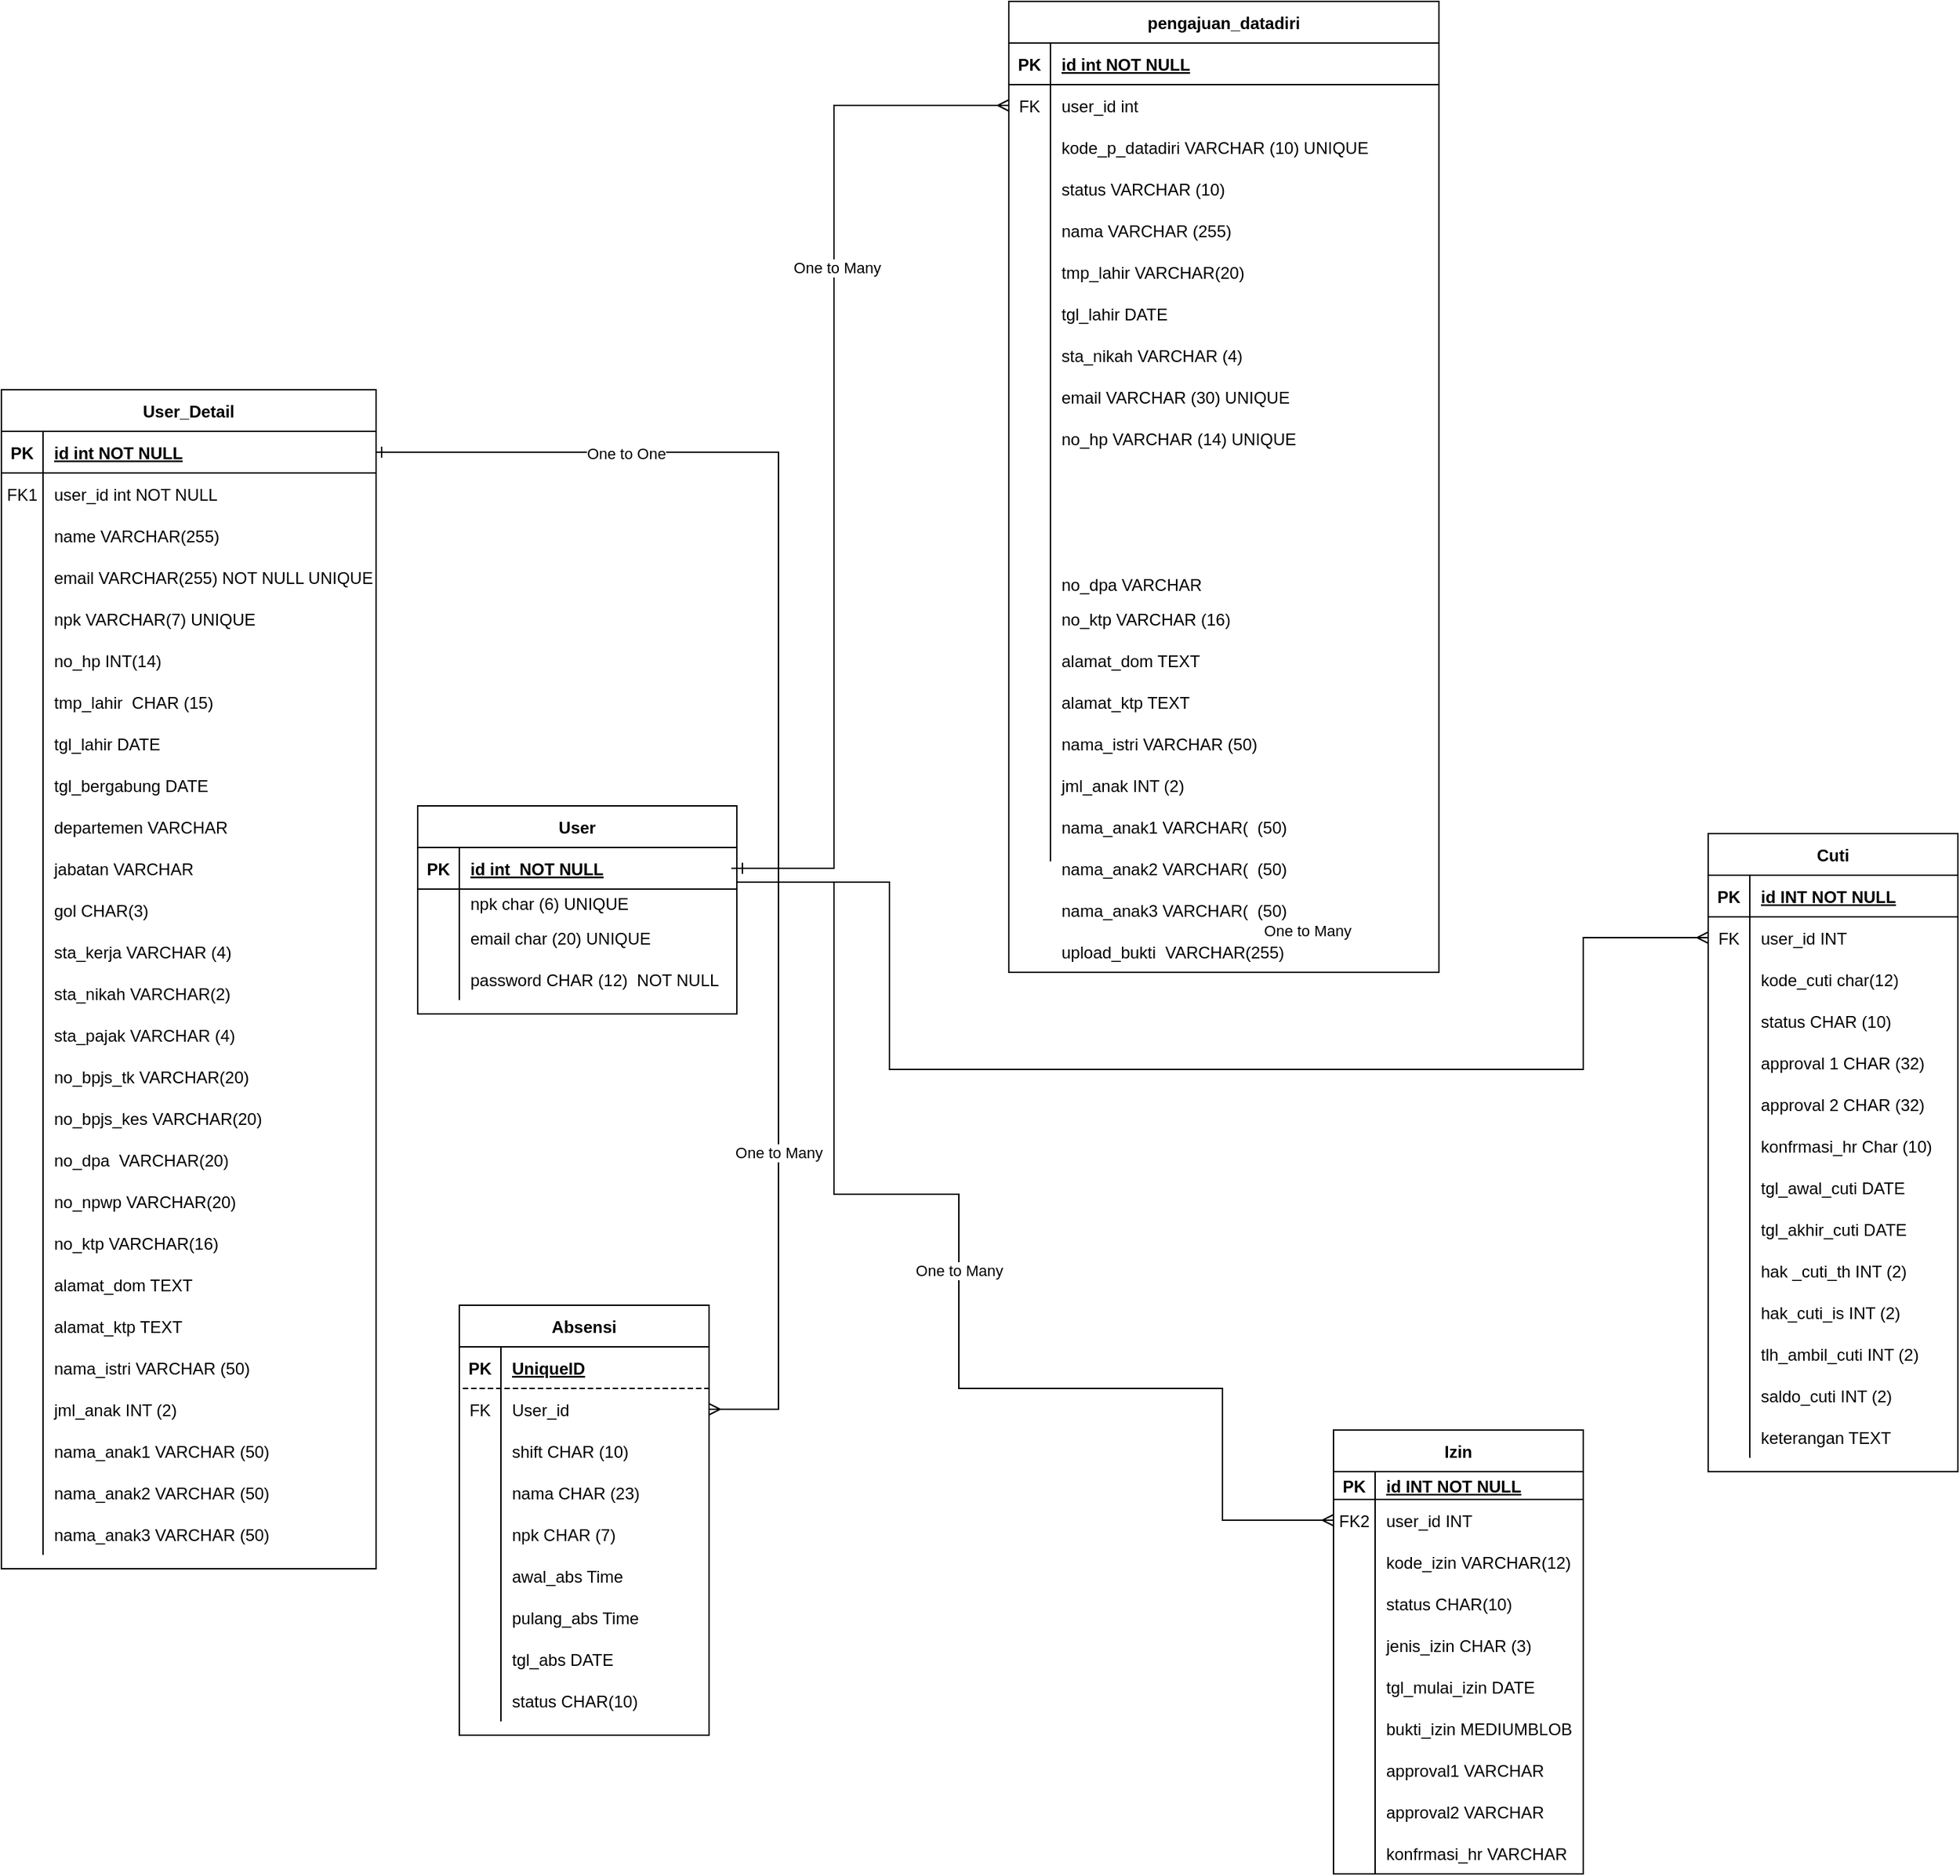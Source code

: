 <mxfile version="20.3.0" type="github" pages="6">
  <diagram id="R2lEEEUBdFMjLlhIrx00" name="Class Diagram">
    <mxGraphModel dx="2173" dy="1725" grid="1" gridSize="10" guides="1" tooltips="1" connect="1" arrows="1" fold="1" page="1" pageScale="1" pageWidth="850" pageHeight="1100" math="0" shadow="0" extFonts="Permanent Marker^https://fonts.googleapis.com/css?family=Permanent+Marker">
      <root>
        <mxCell id="0" />
        <mxCell id="1" parent="0" />
        <mxCell id="C-vyLk0tnHw3VtMMgP7b-2" value="User_Detail" style="shape=table;startSize=30;container=1;collapsible=1;childLayout=tableLayout;fixedRows=1;rowLines=0;fontStyle=1;align=center;resizeLast=1;" parent="1" vertex="1">
          <mxGeometry x="-830" y="20" width="270" height="850" as="geometry" />
        </mxCell>
        <mxCell id="C-vyLk0tnHw3VtMMgP7b-3" value="" style="shape=partialRectangle;collapsible=0;dropTarget=0;pointerEvents=0;fillColor=none;points=[[0,0.5],[1,0.5]];portConstraint=eastwest;top=0;left=0;right=0;bottom=1;" parent="C-vyLk0tnHw3VtMMgP7b-2" vertex="1">
          <mxGeometry y="30" width="270" height="30" as="geometry" />
        </mxCell>
        <mxCell id="C-vyLk0tnHw3VtMMgP7b-4" value="PK" style="shape=partialRectangle;overflow=hidden;connectable=0;fillColor=none;top=0;left=0;bottom=0;right=0;fontStyle=1;" parent="C-vyLk0tnHw3VtMMgP7b-3" vertex="1">
          <mxGeometry width="30" height="30" as="geometry">
            <mxRectangle width="30" height="30" as="alternateBounds" />
          </mxGeometry>
        </mxCell>
        <mxCell id="C-vyLk0tnHw3VtMMgP7b-5" value="id int NOT NULL " style="shape=partialRectangle;overflow=hidden;connectable=0;fillColor=none;top=0;left=0;bottom=0;right=0;align=left;spacingLeft=6;fontStyle=5;" parent="C-vyLk0tnHw3VtMMgP7b-3" vertex="1">
          <mxGeometry x="30" width="240" height="30" as="geometry">
            <mxRectangle width="240" height="30" as="alternateBounds" />
          </mxGeometry>
        </mxCell>
        <mxCell id="C-vyLk0tnHw3VtMMgP7b-6" value="" style="shape=partialRectangle;collapsible=0;dropTarget=0;pointerEvents=0;fillColor=none;points=[[0,0.5],[1,0.5]];portConstraint=eastwest;top=0;left=0;right=0;bottom=0;" parent="C-vyLk0tnHw3VtMMgP7b-2" vertex="1">
          <mxGeometry y="60" width="270" height="30" as="geometry" />
        </mxCell>
        <mxCell id="C-vyLk0tnHw3VtMMgP7b-7" value="FK1" style="shape=partialRectangle;overflow=hidden;connectable=0;fillColor=none;top=0;left=0;bottom=0;right=0;" parent="C-vyLk0tnHw3VtMMgP7b-6" vertex="1">
          <mxGeometry width="30" height="30" as="geometry">
            <mxRectangle width="30" height="30" as="alternateBounds" />
          </mxGeometry>
        </mxCell>
        <mxCell id="C-vyLk0tnHw3VtMMgP7b-8" value="user_id int NOT NULL" style="shape=partialRectangle;overflow=hidden;connectable=0;fillColor=none;top=0;left=0;bottom=0;right=0;align=left;spacingLeft=6;" parent="C-vyLk0tnHw3VtMMgP7b-6" vertex="1">
          <mxGeometry x="30" width="240" height="30" as="geometry">
            <mxRectangle width="240" height="30" as="alternateBounds" />
          </mxGeometry>
        </mxCell>
        <mxCell id="P5kKeIAxgterhFtVwkZI-61" style="shape=partialRectangle;collapsible=0;dropTarget=0;pointerEvents=0;fillColor=none;points=[[0,0.5],[1,0.5]];portConstraint=eastwest;top=0;left=0;right=0;bottom=0;" parent="C-vyLk0tnHw3VtMMgP7b-2" vertex="1">
          <mxGeometry y="90" width="270" height="30" as="geometry" />
        </mxCell>
        <mxCell id="P5kKeIAxgterhFtVwkZI-62" style="shape=partialRectangle;overflow=hidden;connectable=0;fillColor=none;top=0;left=0;bottom=0;right=0;" parent="P5kKeIAxgterhFtVwkZI-61" vertex="1">
          <mxGeometry width="30" height="30" as="geometry">
            <mxRectangle width="30" height="30" as="alternateBounds" />
          </mxGeometry>
        </mxCell>
        <mxCell id="P5kKeIAxgterhFtVwkZI-63" value="name VARCHAR(255)" style="shape=partialRectangle;overflow=hidden;connectable=0;fillColor=none;top=0;left=0;bottom=0;right=0;align=left;spacingLeft=6;" parent="P5kKeIAxgterhFtVwkZI-61" vertex="1">
          <mxGeometry x="30" width="240" height="30" as="geometry">
            <mxRectangle width="240" height="30" as="alternateBounds" />
          </mxGeometry>
        </mxCell>
        <mxCell id="P5kKeIAxgterhFtVwkZI-40" style="shape=partialRectangle;collapsible=0;dropTarget=0;pointerEvents=0;fillColor=none;points=[[0,0.5],[1,0.5]];portConstraint=eastwest;top=0;left=0;right=0;bottom=0;" parent="C-vyLk0tnHw3VtMMgP7b-2" vertex="1">
          <mxGeometry y="120" width="270" height="30" as="geometry" />
        </mxCell>
        <mxCell id="P5kKeIAxgterhFtVwkZI-41" style="shape=partialRectangle;overflow=hidden;connectable=0;fillColor=none;top=0;left=0;bottom=0;right=0;" parent="P5kKeIAxgterhFtVwkZI-40" vertex="1">
          <mxGeometry width="30" height="30" as="geometry">
            <mxRectangle width="30" height="30" as="alternateBounds" />
          </mxGeometry>
        </mxCell>
        <mxCell id="P5kKeIAxgterhFtVwkZI-42" value="email VARCHAR(255) NOT NULL UNIQUE" style="shape=partialRectangle;overflow=hidden;connectable=0;fillColor=none;top=0;left=0;bottom=0;right=0;align=left;spacingLeft=6;" parent="P5kKeIAxgterhFtVwkZI-40" vertex="1">
          <mxGeometry x="30" width="240" height="30" as="geometry">
            <mxRectangle width="240" height="30" as="alternateBounds" />
          </mxGeometry>
        </mxCell>
        <mxCell id="P5kKeIAxgterhFtVwkZI-79" style="shape=partialRectangle;collapsible=0;dropTarget=0;pointerEvents=0;fillColor=none;points=[[0,0.5],[1,0.5]];portConstraint=eastwest;top=0;left=0;right=0;bottom=0;" parent="C-vyLk0tnHw3VtMMgP7b-2" vertex="1">
          <mxGeometry y="150" width="270" height="30" as="geometry" />
        </mxCell>
        <mxCell id="P5kKeIAxgterhFtVwkZI-80" style="shape=partialRectangle;overflow=hidden;connectable=0;fillColor=none;top=0;left=0;bottom=0;right=0;" parent="P5kKeIAxgterhFtVwkZI-79" vertex="1">
          <mxGeometry width="30" height="30" as="geometry">
            <mxRectangle width="30" height="30" as="alternateBounds" />
          </mxGeometry>
        </mxCell>
        <mxCell id="P5kKeIAxgterhFtVwkZI-81" value="npk VARCHAR(7) UNIQUE" style="shape=partialRectangle;overflow=hidden;connectable=0;fillColor=none;top=0;left=0;bottom=0;right=0;align=left;spacingLeft=6;" parent="P5kKeIAxgterhFtVwkZI-79" vertex="1">
          <mxGeometry x="30" width="240" height="30" as="geometry">
            <mxRectangle width="240" height="30" as="alternateBounds" />
          </mxGeometry>
        </mxCell>
        <mxCell id="P5kKeIAxgterhFtVwkZI-82" style="shape=partialRectangle;collapsible=0;dropTarget=0;pointerEvents=0;fillColor=none;points=[[0,0.5],[1,0.5]];portConstraint=eastwest;top=0;left=0;right=0;bottom=0;" parent="C-vyLk0tnHw3VtMMgP7b-2" vertex="1">
          <mxGeometry y="180" width="270" height="30" as="geometry" />
        </mxCell>
        <mxCell id="P5kKeIAxgterhFtVwkZI-83" style="shape=partialRectangle;overflow=hidden;connectable=0;fillColor=none;top=0;left=0;bottom=0;right=0;" parent="P5kKeIAxgterhFtVwkZI-82" vertex="1">
          <mxGeometry width="30" height="30" as="geometry">
            <mxRectangle width="30" height="30" as="alternateBounds" />
          </mxGeometry>
        </mxCell>
        <mxCell id="P5kKeIAxgterhFtVwkZI-84" value="no_hp INT(14)" style="shape=partialRectangle;overflow=hidden;connectable=0;fillColor=none;top=0;left=0;bottom=0;right=0;align=left;spacingLeft=6;" parent="P5kKeIAxgterhFtVwkZI-82" vertex="1">
          <mxGeometry x="30" width="240" height="30" as="geometry">
            <mxRectangle width="240" height="30" as="alternateBounds" />
          </mxGeometry>
        </mxCell>
        <mxCell id="P5kKeIAxgterhFtVwkZI-43" style="shape=partialRectangle;collapsible=0;dropTarget=0;pointerEvents=0;fillColor=none;points=[[0,0.5],[1,0.5]];portConstraint=eastwest;top=0;left=0;right=0;bottom=0;" parent="C-vyLk0tnHw3VtMMgP7b-2" vertex="1">
          <mxGeometry y="210" width="270" height="30" as="geometry" />
        </mxCell>
        <mxCell id="P5kKeIAxgterhFtVwkZI-44" style="shape=partialRectangle;overflow=hidden;connectable=0;fillColor=none;top=0;left=0;bottom=0;right=0;" parent="P5kKeIAxgterhFtVwkZI-43" vertex="1">
          <mxGeometry width="30" height="30" as="geometry">
            <mxRectangle width="30" height="30" as="alternateBounds" />
          </mxGeometry>
        </mxCell>
        <mxCell id="P5kKeIAxgterhFtVwkZI-45" value="tmp_lahir  CHAR (15) " style="shape=partialRectangle;overflow=hidden;connectable=0;fillColor=none;top=0;left=0;bottom=0;right=0;align=left;spacingLeft=6;" parent="P5kKeIAxgterhFtVwkZI-43" vertex="1">
          <mxGeometry x="30" width="240" height="30" as="geometry">
            <mxRectangle width="240" height="30" as="alternateBounds" />
          </mxGeometry>
        </mxCell>
        <mxCell id="P5kKeIAxgterhFtVwkZI-57" style="shape=partialRectangle;collapsible=0;dropTarget=0;pointerEvents=0;fillColor=none;points=[[0,0.5],[1,0.5]];portConstraint=eastwest;top=0;left=0;right=0;bottom=0;" parent="C-vyLk0tnHw3VtMMgP7b-2" vertex="1">
          <mxGeometry y="240" width="270" height="30" as="geometry" />
        </mxCell>
        <mxCell id="P5kKeIAxgterhFtVwkZI-58" style="shape=partialRectangle;overflow=hidden;connectable=0;fillColor=none;top=0;left=0;bottom=0;right=0;" parent="P5kKeIAxgterhFtVwkZI-57" vertex="1">
          <mxGeometry width="30" height="30" as="geometry">
            <mxRectangle width="30" height="30" as="alternateBounds" />
          </mxGeometry>
        </mxCell>
        <mxCell id="P5kKeIAxgterhFtVwkZI-59" value="tgl_lahir DATE" style="shape=partialRectangle;overflow=hidden;connectable=0;fillColor=none;top=0;left=0;bottom=0;right=0;align=left;spacingLeft=6;" parent="P5kKeIAxgterhFtVwkZI-57" vertex="1">
          <mxGeometry x="30" width="240" height="30" as="geometry">
            <mxRectangle width="240" height="30" as="alternateBounds" />
          </mxGeometry>
        </mxCell>
        <mxCell id="ZyLr6Sw46rmC7UQ7SBaW-4" style="shape=partialRectangle;collapsible=0;dropTarget=0;pointerEvents=0;fillColor=none;points=[[0,0.5],[1,0.5]];portConstraint=eastwest;top=0;left=0;right=0;bottom=0;" parent="C-vyLk0tnHw3VtMMgP7b-2" vertex="1">
          <mxGeometry y="270" width="270" height="30" as="geometry" />
        </mxCell>
        <mxCell id="ZyLr6Sw46rmC7UQ7SBaW-5" style="shape=partialRectangle;overflow=hidden;connectable=0;fillColor=none;top=0;left=0;bottom=0;right=0;" parent="ZyLr6Sw46rmC7UQ7SBaW-4" vertex="1">
          <mxGeometry width="30" height="30" as="geometry">
            <mxRectangle width="30" height="30" as="alternateBounds" />
          </mxGeometry>
        </mxCell>
        <mxCell id="ZyLr6Sw46rmC7UQ7SBaW-6" value="tgl_bergabung DATE" style="shape=partialRectangle;overflow=hidden;connectable=0;fillColor=none;top=0;left=0;bottom=0;right=0;align=left;spacingLeft=6;" parent="ZyLr6Sw46rmC7UQ7SBaW-4" vertex="1">
          <mxGeometry x="30" width="240" height="30" as="geometry">
            <mxRectangle width="240" height="30" as="alternateBounds" />
          </mxGeometry>
        </mxCell>
        <mxCell id="C-vyLk0tnHw3VtMMgP7b-9" value="" style="shape=partialRectangle;collapsible=0;dropTarget=0;pointerEvents=0;fillColor=none;points=[[0,0.5],[1,0.5]];portConstraint=eastwest;top=0;left=0;right=0;bottom=0;" parent="C-vyLk0tnHw3VtMMgP7b-2" vertex="1">
          <mxGeometry y="300" width="270" height="30" as="geometry" />
        </mxCell>
        <mxCell id="C-vyLk0tnHw3VtMMgP7b-10" value="" style="shape=partialRectangle;overflow=hidden;connectable=0;fillColor=none;top=0;left=0;bottom=0;right=0;" parent="C-vyLk0tnHw3VtMMgP7b-9" vertex="1">
          <mxGeometry width="30" height="30" as="geometry">
            <mxRectangle width="30" height="30" as="alternateBounds" />
          </mxGeometry>
        </mxCell>
        <mxCell id="C-vyLk0tnHw3VtMMgP7b-11" value="departemen VARCHAR" style="shape=partialRectangle;overflow=hidden;connectable=0;fillColor=none;top=0;left=0;bottom=0;right=0;align=left;spacingLeft=6;" parent="C-vyLk0tnHw3VtMMgP7b-9" vertex="1">
          <mxGeometry x="30" width="240" height="30" as="geometry">
            <mxRectangle width="240" height="30" as="alternateBounds" />
          </mxGeometry>
        </mxCell>
        <mxCell id="ZyLr6Sw46rmC7UQ7SBaW-52" style="shape=partialRectangle;collapsible=0;dropTarget=0;pointerEvents=0;fillColor=none;points=[[0,0.5],[1,0.5]];portConstraint=eastwest;top=0;left=0;right=0;bottom=0;" parent="C-vyLk0tnHw3VtMMgP7b-2" vertex="1">
          <mxGeometry y="330" width="270" height="30" as="geometry" />
        </mxCell>
        <mxCell id="ZyLr6Sw46rmC7UQ7SBaW-53" style="shape=partialRectangle;overflow=hidden;connectable=0;fillColor=none;top=0;left=0;bottom=0;right=0;" parent="ZyLr6Sw46rmC7UQ7SBaW-52" vertex="1">
          <mxGeometry width="30" height="30" as="geometry">
            <mxRectangle width="30" height="30" as="alternateBounds" />
          </mxGeometry>
        </mxCell>
        <mxCell id="ZyLr6Sw46rmC7UQ7SBaW-54" value="jabatan VARCHAR" style="shape=partialRectangle;overflow=hidden;connectable=0;fillColor=none;top=0;left=0;bottom=0;right=0;align=left;spacingLeft=6;" parent="ZyLr6Sw46rmC7UQ7SBaW-52" vertex="1">
          <mxGeometry x="30" width="240" height="30" as="geometry">
            <mxRectangle width="240" height="30" as="alternateBounds" />
          </mxGeometry>
        </mxCell>
        <mxCell id="P5kKeIAxgterhFtVwkZI-64" style="shape=partialRectangle;collapsible=0;dropTarget=0;pointerEvents=0;fillColor=none;points=[[0,0.5],[1,0.5]];portConstraint=eastwest;top=0;left=0;right=0;bottom=0;" parent="C-vyLk0tnHw3VtMMgP7b-2" vertex="1">
          <mxGeometry y="360" width="270" height="30" as="geometry" />
        </mxCell>
        <mxCell id="P5kKeIAxgterhFtVwkZI-65" style="shape=partialRectangle;overflow=hidden;connectable=0;fillColor=none;top=0;left=0;bottom=0;right=0;" parent="P5kKeIAxgterhFtVwkZI-64" vertex="1">
          <mxGeometry width="30" height="30" as="geometry">
            <mxRectangle width="30" height="30" as="alternateBounds" />
          </mxGeometry>
        </mxCell>
        <mxCell id="P5kKeIAxgterhFtVwkZI-66" value="gol CHAR(3)" style="shape=partialRectangle;overflow=hidden;connectable=0;fillColor=none;top=0;left=0;bottom=0;right=0;align=left;spacingLeft=6;" parent="P5kKeIAxgterhFtVwkZI-64" vertex="1">
          <mxGeometry x="30" width="240" height="30" as="geometry">
            <mxRectangle width="240" height="30" as="alternateBounds" />
          </mxGeometry>
        </mxCell>
        <mxCell id="P5kKeIAxgterhFtVwkZI-67" style="shape=partialRectangle;collapsible=0;dropTarget=0;pointerEvents=0;fillColor=none;points=[[0,0.5],[1,0.5]];portConstraint=eastwest;top=0;left=0;right=0;bottom=0;" parent="C-vyLk0tnHw3VtMMgP7b-2" vertex="1">
          <mxGeometry y="390" width="270" height="30" as="geometry" />
        </mxCell>
        <mxCell id="P5kKeIAxgterhFtVwkZI-68" style="shape=partialRectangle;overflow=hidden;connectable=0;fillColor=none;top=0;left=0;bottom=0;right=0;" parent="P5kKeIAxgterhFtVwkZI-67" vertex="1">
          <mxGeometry width="30" height="30" as="geometry">
            <mxRectangle width="30" height="30" as="alternateBounds" />
          </mxGeometry>
        </mxCell>
        <mxCell id="P5kKeIAxgterhFtVwkZI-69" value="sta_kerja VARCHAR (4)" style="shape=partialRectangle;overflow=hidden;connectable=0;fillColor=none;top=0;left=0;bottom=0;right=0;align=left;spacingLeft=6;" parent="P5kKeIAxgterhFtVwkZI-67" vertex="1">
          <mxGeometry x="30" width="240" height="30" as="geometry">
            <mxRectangle width="240" height="30" as="alternateBounds" />
          </mxGeometry>
        </mxCell>
        <mxCell id="P5kKeIAxgterhFtVwkZI-70" style="shape=partialRectangle;collapsible=0;dropTarget=0;pointerEvents=0;fillColor=none;points=[[0,0.5],[1,0.5]];portConstraint=eastwest;top=0;left=0;right=0;bottom=0;" parent="C-vyLk0tnHw3VtMMgP7b-2" vertex="1">
          <mxGeometry y="420" width="270" height="30" as="geometry" />
        </mxCell>
        <mxCell id="P5kKeIAxgterhFtVwkZI-71" style="shape=partialRectangle;overflow=hidden;connectable=0;fillColor=none;top=0;left=0;bottom=0;right=0;" parent="P5kKeIAxgterhFtVwkZI-70" vertex="1">
          <mxGeometry width="30" height="30" as="geometry">
            <mxRectangle width="30" height="30" as="alternateBounds" />
          </mxGeometry>
        </mxCell>
        <mxCell id="P5kKeIAxgterhFtVwkZI-72" value="sta_nikah VARCHAR(2)" style="shape=partialRectangle;overflow=hidden;connectable=0;fillColor=none;top=0;left=0;bottom=0;right=0;align=left;spacingLeft=6;" parent="P5kKeIAxgterhFtVwkZI-70" vertex="1">
          <mxGeometry x="30" width="240" height="30" as="geometry">
            <mxRectangle width="240" height="30" as="alternateBounds" />
          </mxGeometry>
        </mxCell>
        <mxCell id="P5kKeIAxgterhFtVwkZI-73" style="shape=partialRectangle;collapsible=0;dropTarget=0;pointerEvents=0;fillColor=none;points=[[0,0.5],[1,0.5]];portConstraint=eastwest;top=0;left=0;right=0;bottom=0;" parent="C-vyLk0tnHw3VtMMgP7b-2" vertex="1">
          <mxGeometry y="450" width="270" height="30" as="geometry" />
        </mxCell>
        <mxCell id="P5kKeIAxgterhFtVwkZI-74" style="shape=partialRectangle;overflow=hidden;connectable=0;fillColor=none;top=0;left=0;bottom=0;right=0;" parent="P5kKeIAxgterhFtVwkZI-73" vertex="1">
          <mxGeometry width="30" height="30" as="geometry">
            <mxRectangle width="30" height="30" as="alternateBounds" />
          </mxGeometry>
        </mxCell>
        <mxCell id="P5kKeIAxgterhFtVwkZI-75" value="sta_pajak VARCHAR (4)" style="shape=partialRectangle;overflow=hidden;connectable=0;fillColor=none;top=0;left=0;bottom=0;right=0;align=left;spacingLeft=6;" parent="P5kKeIAxgterhFtVwkZI-73" vertex="1">
          <mxGeometry x="30" width="240" height="30" as="geometry">
            <mxRectangle width="240" height="30" as="alternateBounds" />
          </mxGeometry>
        </mxCell>
        <mxCell id="P5kKeIAxgterhFtVwkZI-85" style="shape=partialRectangle;collapsible=0;dropTarget=0;pointerEvents=0;fillColor=none;points=[[0,0.5],[1,0.5]];portConstraint=eastwest;top=0;left=0;right=0;bottom=0;" parent="C-vyLk0tnHw3VtMMgP7b-2" vertex="1">
          <mxGeometry y="480" width="270" height="30" as="geometry" />
        </mxCell>
        <mxCell id="P5kKeIAxgterhFtVwkZI-86" style="shape=partialRectangle;overflow=hidden;connectable=0;fillColor=none;top=0;left=0;bottom=0;right=0;" parent="P5kKeIAxgterhFtVwkZI-85" vertex="1">
          <mxGeometry width="30" height="30" as="geometry">
            <mxRectangle width="30" height="30" as="alternateBounds" />
          </mxGeometry>
        </mxCell>
        <mxCell id="P5kKeIAxgterhFtVwkZI-87" value="no_bpjs_tk VARCHAR(20)" style="shape=partialRectangle;overflow=hidden;connectable=0;fillColor=none;top=0;left=0;bottom=0;right=0;align=left;spacingLeft=6;" parent="P5kKeIAxgterhFtVwkZI-85" vertex="1">
          <mxGeometry x="30" width="240" height="30" as="geometry">
            <mxRectangle width="240" height="30" as="alternateBounds" />
          </mxGeometry>
        </mxCell>
        <mxCell id="P5kKeIAxgterhFtVwkZI-76" style="shape=partialRectangle;collapsible=0;dropTarget=0;pointerEvents=0;fillColor=none;points=[[0,0.5],[1,0.5]];portConstraint=eastwest;top=0;left=0;right=0;bottom=0;" parent="C-vyLk0tnHw3VtMMgP7b-2" vertex="1">
          <mxGeometry y="510" width="270" height="30" as="geometry" />
        </mxCell>
        <mxCell id="P5kKeIAxgterhFtVwkZI-77" style="shape=partialRectangle;overflow=hidden;connectable=0;fillColor=none;top=0;left=0;bottom=0;right=0;" parent="P5kKeIAxgterhFtVwkZI-76" vertex="1">
          <mxGeometry width="30" height="30" as="geometry">
            <mxRectangle width="30" height="30" as="alternateBounds" />
          </mxGeometry>
        </mxCell>
        <mxCell id="P5kKeIAxgterhFtVwkZI-78" value="no_bpjs_kes VARCHAR(20)" style="shape=partialRectangle;overflow=hidden;connectable=0;fillColor=none;top=0;left=0;bottom=0;right=0;align=left;spacingLeft=6;" parent="P5kKeIAxgterhFtVwkZI-76" vertex="1">
          <mxGeometry x="30" width="240" height="30" as="geometry">
            <mxRectangle width="240" height="30" as="alternateBounds" />
          </mxGeometry>
        </mxCell>
        <mxCell id="P5kKeIAxgterhFtVwkZI-88" style="shape=partialRectangle;collapsible=0;dropTarget=0;pointerEvents=0;fillColor=none;points=[[0,0.5],[1,0.5]];portConstraint=eastwest;top=0;left=0;right=0;bottom=0;" parent="C-vyLk0tnHw3VtMMgP7b-2" vertex="1">
          <mxGeometry y="540" width="270" height="30" as="geometry" />
        </mxCell>
        <mxCell id="P5kKeIAxgterhFtVwkZI-89" style="shape=partialRectangle;overflow=hidden;connectable=0;fillColor=none;top=0;left=0;bottom=0;right=0;" parent="P5kKeIAxgterhFtVwkZI-88" vertex="1">
          <mxGeometry width="30" height="30" as="geometry">
            <mxRectangle width="30" height="30" as="alternateBounds" />
          </mxGeometry>
        </mxCell>
        <mxCell id="P5kKeIAxgterhFtVwkZI-90" value="no_dpa  VARCHAR(20)" style="shape=partialRectangle;overflow=hidden;connectable=0;fillColor=none;top=0;left=0;bottom=0;right=0;align=left;spacingLeft=6;" parent="P5kKeIAxgterhFtVwkZI-88" vertex="1">
          <mxGeometry x="30" width="240" height="30" as="geometry">
            <mxRectangle width="240" height="30" as="alternateBounds" />
          </mxGeometry>
        </mxCell>
        <mxCell id="P5kKeIAxgterhFtVwkZI-91" style="shape=partialRectangle;collapsible=0;dropTarget=0;pointerEvents=0;fillColor=none;points=[[0,0.5],[1,0.5]];portConstraint=eastwest;top=0;left=0;right=0;bottom=0;" parent="C-vyLk0tnHw3VtMMgP7b-2" vertex="1">
          <mxGeometry y="570" width="270" height="30" as="geometry" />
        </mxCell>
        <mxCell id="P5kKeIAxgterhFtVwkZI-92" style="shape=partialRectangle;overflow=hidden;connectable=0;fillColor=none;top=0;left=0;bottom=0;right=0;" parent="P5kKeIAxgterhFtVwkZI-91" vertex="1">
          <mxGeometry width="30" height="30" as="geometry">
            <mxRectangle width="30" height="30" as="alternateBounds" />
          </mxGeometry>
        </mxCell>
        <mxCell id="P5kKeIAxgterhFtVwkZI-93" value="no_npwp VARCHAR(20)" style="shape=partialRectangle;overflow=hidden;connectable=0;fillColor=none;top=0;left=0;bottom=0;right=0;align=left;spacingLeft=6;" parent="P5kKeIAxgterhFtVwkZI-91" vertex="1">
          <mxGeometry x="30" width="240" height="30" as="geometry">
            <mxRectangle width="240" height="30" as="alternateBounds" />
          </mxGeometry>
        </mxCell>
        <mxCell id="P5kKeIAxgterhFtVwkZI-94" style="shape=partialRectangle;collapsible=0;dropTarget=0;pointerEvents=0;fillColor=none;points=[[0,0.5],[1,0.5]];portConstraint=eastwest;top=0;left=0;right=0;bottom=0;" parent="C-vyLk0tnHw3VtMMgP7b-2" vertex="1">
          <mxGeometry y="600" width="270" height="30" as="geometry" />
        </mxCell>
        <mxCell id="P5kKeIAxgterhFtVwkZI-95" style="shape=partialRectangle;overflow=hidden;connectable=0;fillColor=none;top=0;left=0;bottom=0;right=0;" parent="P5kKeIAxgterhFtVwkZI-94" vertex="1">
          <mxGeometry width="30" height="30" as="geometry">
            <mxRectangle width="30" height="30" as="alternateBounds" />
          </mxGeometry>
        </mxCell>
        <mxCell id="P5kKeIAxgterhFtVwkZI-96" value="no_ktp VARCHAR(16)" style="shape=partialRectangle;overflow=hidden;connectable=0;fillColor=none;top=0;left=0;bottom=0;right=0;align=left;spacingLeft=6;" parent="P5kKeIAxgterhFtVwkZI-94" vertex="1">
          <mxGeometry x="30" width="240" height="30" as="geometry">
            <mxRectangle width="240" height="30" as="alternateBounds" />
          </mxGeometry>
        </mxCell>
        <mxCell id="P5kKeIAxgterhFtVwkZI-97" style="shape=partialRectangle;collapsible=0;dropTarget=0;pointerEvents=0;fillColor=none;points=[[0,0.5],[1,0.5]];portConstraint=eastwest;top=0;left=0;right=0;bottom=0;" parent="C-vyLk0tnHw3VtMMgP7b-2" vertex="1">
          <mxGeometry y="630" width="270" height="30" as="geometry" />
        </mxCell>
        <mxCell id="P5kKeIAxgterhFtVwkZI-98" style="shape=partialRectangle;overflow=hidden;connectable=0;fillColor=none;top=0;left=0;bottom=0;right=0;" parent="P5kKeIAxgterhFtVwkZI-97" vertex="1">
          <mxGeometry width="30" height="30" as="geometry">
            <mxRectangle width="30" height="30" as="alternateBounds" />
          </mxGeometry>
        </mxCell>
        <mxCell id="P5kKeIAxgterhFtVwkZI-99" value="alamat_dom TEXT" style="shape=partialRectangle;overflow=hidden;connectable=0;fillColor=none;top=0;left=0;bottom=0;right=0;align=left;spacingLeft=6;" parent="P5kKeIAxgterhFtVwkZI-97" vertex="1">
          <mxGeometry x="30" width="240" height="30" as="geometry">
            <mxRectangle width="240" height="30" as="alternateBounds" />
          </mxGeometry>
        </mxCell>
        <mxCell id="P5kKeIAxgterhFtVwkZI-100" style="shape=partialRectangle;collapsible=0;dropTarget=0;pointerEvents=0;fillColor=none;points=[[0,0.5],[1,0.5]];portConstraint=eastwest;top=0;left=0;right=0;bottom=0;" parent="C-vyLk0tnHw3VtMMgP7b-2" vertex="1">
          <mxGeometry y="660" width="270" height="30" as="geometry" />
        </mxCell>
        <mxCell id="P5kKeIAxgterhFtVwkZI-101" style="shape=partialRectangle;overflow=hidden;connectable=0;fillColor=none;top=0;left=0;bottom=0;right=0;" parent="P5kKeIAxgterhFtVwkZI-100" vertex="1">
          <mxGeometry width="30" height="30" as="geometry">
            <mxRectangle width="30" height="30" as="alternateBounds" />
          </mxGeometry>
        </mxCell>
        <mxCell id="P5kKeIAxgterhFtVwkZI-102" value="alamat_ktp TEXT" style="shape=partialRectangle;overflow=hidden;connectable=0;fillColor=none;top=0;left=0;bottom=0;right=0;align=left;spacingLeft=6;" parent="P5kKeIAxgterhFtVwkZI-100" vertex="1">
          <mxGeometry x="30" width="240" height="30" as="geometry">
            <mxRectangle width="240" height="30" as="alternateBounds" />
          </mxGeometry>
        </mxCell>
        <mxCell id="P5kKeIAxgterhFtVwkZI-103" style="shape=partialRectangle;collapsible=0;dropTarget=0;pointerEvents=0;fillColor=none;points=[[0,0.5],[1,0.5]];portConstraint=eastwest;top=0;left=0;right=0;bottom=0;" parent="C-vyLk0tnHw3VtMMgP7b-2" vertex="1">
          <mxGeometry y="690" width="270" height="30" as="geometry" />
        </mxCell>
        <mxCell id="P5kKeIAxgterhFtVwkZI-104" style="shape=partialRectangle;overflow=hidden;connectable=0;fillColor=none;top=0;left=0;bottom=0;right=0;" parent="P5kKeIAxgterhFtVwkZI-103" vertex="1">
          <mxGeometry width="30" height="30" as="geometry">
            <mxRectangle width="30" height="30" as="alternateBounds" />
          </mxGeometry>
        </mxCell>
        <mxCell id="P5kKeIAxgterhFtVwkZI-105" value="nama_istri VARCHAR (50)" style="shape=partialRectangle;overflow=hidden;connectable=0;fillColor=none;top=0;left=0;bottom=0;right=0;align=left;spacingLeft=6;" parent="P5kKeIAxgterhFtVwkZI-103" vertex="1">
          <mxGeometry x="30" width="240" height="30" as="geometry">
            <mxRectangle width="240" height="30" as="alternateBounds" />
          </mxGeometry>
        </mxCell>
        <mxCell id="P5kKeIAxgterhFtVwkZI-106" style="shape=partialRectangle;collapsible=0;dropTarget=0;pointerEvents=0;fillColor=none;points=[[0,0.5],[1,0.5]];portConstraint=eastwest;top=0;left=0;right=0;bottom=0;" parent="C-vyLk0tnHw3VtMMgP7b-2" vertex="1">
          <mxGeometry y="720" width="270" height="30" as="geometry" />
        </mxCell>
        <mxCell id="P5kKeIAxgterhFtVwkZI-107" style="shape=partialRectangle;overflow=hidden;connectable=0;fillColor=none;top=0;left=0;bottom=0;right=0;" parent="P5kKeIAxgterhFtVwkZI-106" vertex="1">
          <mxGeometry width="30" height="30" as="geometry">
            <mxRectangle width="30" height="30" as="alternateBounds" />
          </mxGeometry>
        </mxCell>
        <mxCell id="P5kKeIAxgterhFtVwkZI-108" value="jml_anak INT (2)" style="shape=partialRectangle;overflow=hidden;connectable=0;fillColor=none;top=0;left=0;bottom=0;right=0;align=left;spacingLeft=6;" parent="P5kKeIAxgterhFtVwkZI-106" vertex="1">
          <mxGeometry x="30" width="240" height="30" as="geometry">
            <mxRectangle width="240" height="30" as="alternateBounds" />
          </mxGeometry>
        </mxCell>
        <mxCell id="P5kKeIAxgterhFtVwkZI-109" style="shape=partialRectangle;collapsible=0;dropTarget=0;pointerEvents=0;fillColor=none;points=[[0,0.5],[1,0.5]];portConstraint=eastwest;top=0;left=0;right=0;bottom=0;" parent="C-vyLk0tnHw3VtMMgP7b-2" vertex="1">
          <mxGeometry y="750" width="270" height="30" as="geometry" />
        </mxCell>
        <mxCell id="P5kKeIAxgterhFtVwkZI-110" style="shape=partialRectangle;overflow=hidden;connectable=0;fillColor=none;top=0;left=0;bottom=0;right=0;" parent="P5kKeIAxgterhFtVwkZI-109" vertex="1">
          <mxGeometry width="30" height="30" as="geometry">
            <mxRectangle width="30" height="30" as="alternateBounds" />
          </mxGeometry>
        </mxCell>
        <mxCell id="P5kKeIAxgterhFtVwkZI-111" value="nama_anak1 VARCHAR (50)" style="shape=partialRectangle;overflow=hidden;connectable=0;fillColor=none;top=0;left=0;bottom=0;right=0;align=left;spacingLeft=6;" parent="P5kKeIAxgterhFtVwkZI-109" vertex="1">
          <mxGeometry x="30" width="240" height="30" as="geometry">
            <mxRectangle width="240" height="30" as="alternateBounds" />
          </mxGeometry>
        </mxCell>
        <mxCell id="P5kKeIAxgterhFtVwkZI-112" style="shape=partialRectangle;collapsible=0;dropTarget=0;pointerEvents=0;fillColor=none;points=[[0,0.5],[1,0.5]];portConstraint=eastwest;top=0;left=0;right=0;bottom=0;" parent="C-vyLk0tnHw3VtMMgP7b-2" vertex="1">
          <mxGeometry y="780" width="270" height="30" as="geometry" />
        </mxCell>
        <mxCell id="P5kKeIAxgterhFtVwkZI-113" style="shape=partialRectangle;overflow=hidden;connectable=0;fillColor=none;top=0;left=0;bottom=0;right=0;" parent="P5kKeIAxgterhFtVwkZI-112" vertex="1">
          <mxGeometry width="30" height="30" as="geometry">
            <mxRectangle width="30" height="30" as="alternateBounds" />
          </mxGeometry>
        </mxCell>
        <mxCell id="P5kKeIAxgterhFtVwkZI-114" value="nama_anak2 VARCHAR (50)" style="shape=partialRectangle;overflow=hidden;connectable=0;fillColor=none;top=0;left=0;bottom=0;right=0;align=left;spacingLeft=6;" parent="P5kKeIAxgterhFtVwkZI-112" vertex="1">
          <mxGeometry x="30" width="240" height="30" as="geometry">
            <mxRectangle width="240" height="30" as="alternateBounds" />
          </mxGeometry>
        </mxCell>
        <mxCell id="ZyLr6Sw46rmC7UQ7SBaW-7" style="shape=partialRectangle;collapsible=0;dropTarget=0;pointerEvents=0;fillColor=none;points=[[0,0.5],[1,0.5]];portConstraint=eastwest;top=0;left=0;right=0;bottom=0;" parent="C-vyLk0tnHw3VtMMgP7b-2" vertex="1">
          <mxGeometry y="810" width="270" height="30" as="geometry" />
        </mxCell>
        <mxCell id="ZyLr6Sw46rmC7UQ7SBaW-8" style="shape=partialRectangle;overflow=hidden;connectable=0;fillColor=none;top=0;left=0;bottom=0;right=0;" parent="ZyLr6Sw46rmC7UQ7SBaW-7" vertex="1">
          <mxGeometry width="30" height="30" as="geometry">
            <mxRectangle width="30" height="30" as="alternateBounds" />
          </mxGeometry>
        </mxCell>
        <mxCell id="ZyLr6Sw46rmC7UQ7SBaW-9" value="nama_anak3 VARCHAR (50)" style="shape=partialRectangle;overflow=hidden;connectable=0;fillColor=none;top=0;left=0;bottom=0;right=0;align=left;spacingLeft=6;" parent="ZyLr6Sw46rmC7UQ7SBaW-7" vertex="1">
          <mxGeometry x="30" width="240" height="30" as="geometry">
            <mxRectangle width="240" height="30" as="alternateBounds" />
          </mxGeometry>
        </mxCell>
        <mxCell id="C-vyLk0tnHw3VtMMgP7b-13" value="pengajuan_datadiri" style="shape=table;startSize=30;container=1;collapsible=1;childLayout=tableLayout;fixedRows=1;rowLines=0;fontStyle=1;align=center;resizeLast=1;" parent="1" vertex="1">
          <mxGeometry x="-104" y="-260" width="310" height="700" as="geometry" />
        </mxCell>
        <mxCell id="C-vyLk0tnHw3VtMMgP7b-14" value="" style="shape=partialRectangle;collapsible=0;dropTarget=0;pointerEvents=0;fillColor=none;points=[[0,0.5],[1,0.5]];portConstraint=eastwest;top=0;left=0;right=0;bottom=1;" parent="C-vyLk0tnHw3VtMMgP7b-13" vertex="1">
          <mxGeometry y="30" width="310" height="30" as="geometry" />
        </mxCell>
        <mxCell id="C-vyLk0tnHw3VtMMgP7b-15" value="PK" style="shape=partialRectangle;overflow=hidden;connectable=0;fillColor=none;top=0;left=0;bottom=0;right=0;fontStyle=1;" parent="C-vyLk0tnHw3VtMMgP7b-14" vertex="1">
          <mxGeometry width="30" height="30" as="geometry">
            <mxRectangle width="30" height="30" as="alternateBounds" />
          </mxGeometry>
        </mxCell>
        <mxCell id="C-vyLk0tnHw3VtMMgP7b-16" value="id int NOT NULL " style="shape=partialRectangle;overflow=hidden;connectable=0;fillColor=none;top=0;left=0;bottom=0;right=0;align=left;spacingLeft=6;fontStyle=5;" parent="C-vyLk0tnHw3VtMMgP7b-14" vertex="1">
          <mxGeometry x="30" width="280" height="30" as="geometry">
            <mxRectangle width="280" height="30" as="alternateBounds" />
          </mxGeometry>
        </mxCell>
        <mxCell id="P5kKeIAxgterhFtVwkZI-179" style="shape=partialRectangle;collapsible=0;dropTarget=0;pointerEvents=0;fillColor=none;points=[[0,0.5],[1,0.5]];portConstraint=eastwest;top=0;left=0;right=0;bottom=0;" parent="C-vyLk0tnHw3VtMMgP7b-13" vertex="1">
          <mxGeometry y="60" width="310" height="30" as="geometry" />
        </mxCell>
        <mxCell id="P5kKeIAxgterhFtVwkZI-180" value="FK" style="shape=partialRectangle;overflow=hidden;connectable=0;fillColor=none;top=0;left=0;bottom=0;right=0;" parent="P5kKeIAxgterhFtVwkZI-179" vertex="1">
          <mxGeometry width="30" height="30" as="geometry">
            <mxRectangle width="30" height="30" as="alternateBounds" />
          </mxGeometry>
        </mxCell>
        <mxCell id="P5kKeIAxgterhFtVwkZI-181" value="user_id int" style="shape=partialRectangle;overflow=hidden;connectable=0;fillColor=none;top=0;left=0;bottom=0;right=0;align=left;spacingLeft=6;" parent="P5kKeIAxgterhFtVwkZI-179" vertex="1">
          <mxGeometry x="30" width="280" height="30" as="geometry">
            <mxRectangle width="280" height="30" as="alternateBounds" />
          </mxGeometry>
        </mxCell>
        <mxCell id="ZyLr6Sw46rmC7UQ7SBaW-46" style="shape=partialRectangle;collapsible=0;dropTarget=0;pointerEvents=0;fillColor=none;points=[[0,0.5],[1,0.5]];portConstraint=eastwest;top=0;left=0;right=0;bottom=0;" parent="C-vyLk0tnHw3VtMMgP7b-13" vertex="1">
          <mxGeometry y="90" width="310" height="30" as="geometry" />
        </mxCell>
        <mxCell id="ZyLr6Sw46rmC7UQ7SBaW-47" style="shape=partialRectangle;overflow=hidden;connectable=0;fillColor=none;top=0;left=0;bottom=0;right=0;" parent="ZyLr6Sw46rmC7UQ7SBaW-46" vertex="1">
          <mxGeometry width="30" height="30" as="geometry">
            <mxRectangle width="30" height="30" as="alternateBounds" />
          </mxGeometry>
        </mxCell>
        <mxCell id="ZyLr6Sw46rmC7UQ7SBaW-48" value="kode_p_datadiri VARCHAR (10) UNIQUE" style="shape=partialRectangle;overflow=hidden;connectable=0;fillColor=none;top=0;left=0;bottom=0;right=0;align=left;spacingLeft=6;" parent="ZyLr6Sw46rmC7UQ7SBaW-46" vertex="1">
          <mxGeometry x="30" width="280" height="30" as="geometry">
            <mxRectangle width="280" height="30" as="alternateBounds" />
          </mxGeometry>
        </mxCell>
        <mxCell id="ZyLr6Sw46rmC7UQ7SBaW-49" style="shape=partialRectangle;collapsible=0;dropTarget=0;pointerEvents=0;fillColor=none;points=[[0,0.5],[1,0.5]];portConstraint=eastwest;top=0;left=0;right=0;bottom=0;" parent="C-vyLk0tnHw3VtMMgP7b-13" vertex="1">
          <mxGeometry y="120" width="310" height="30" as="geometry" />
        </mxCell>
        <mxCell id="ZyLr6Sw46rmC7UQ7SBaW-50" style="shape=partialRectangle;overflow=hidden;connectable=0;fillColor=none;top=0;left=0;bottom=0;right=0;" parent="ZyLr6Sw46rmC7UQ7SBaW-49" vertex="1">
          <mxGeometry width="30" height="30" as="geometry">
            <mxRectangle width="30" height="30" as="alternateBounds" />
          </mxGeometry>
        </mxCell>
        <mxCell id="ZyLr6Sw46rmC7UQ7SBaW-51" value="status VARCHAR (10)" style="shape=partialRectangle;overflow=hidden;connectable=0;fillColor=none;top=0;left=0;bottom=0;right=0;align=left;spacingLeft=6;" parent="ZyLr6Sw46rmC7UQ7SBaW-49" vertex="1">
          <mxGeometry x="30" width="280" height="30" as="geometry">
            <mxRectangle width="280" height="30" as="alternateBounds" />
          </mxGeometry>
        </mxCell>
        <mxCell id="C-vyLk0tnHw3VtMMgP7b-17" value="" style="shape=partialRectangle;collapsible=0;dropTarget=0;pointerEvents=0;fillColor=none;points=[[0,0.5],[1,0.5]];portConstraint=eastwest;top=0;left=0;right=0;bottom=0;" parent="C-vyLk0tnHw3VtMMgP7b-13" vertex="1">
          <mxGeometry y="150" width="310" height="30" as="geometry" />
        </mxCell>
        <mxCell id="C-vyLk0tnHw3VtMMgP7b-18" value="" style="shape=partialRectangle;overflow=hidden;connectable=0;fillColor=none;top=0;left=0;bottom=0;right=0;" parent="C-vyLk0tnHw3VtMMgP7b-17" vertex="1">
          <mxGeometry width="30" height="30" as="geometry">
            <mxRectangle width="30" height="30" as="alternateBounds" />
          </mxGeometry>
        </mxCell>
        <mxCell id="C-vyLk0tnHw3VtMMgP7b-19" value="nama VARCHAR (255)" style="shape=partialRectangle;overflow=hidden;connectable=0;fillColor=none;top=0;left=0;bottom=0;right=0;align=left;spacingLeft=6;" parent="C-vyLk0tnHw3VtMMgP7b-17" vertex="1">
          <mxGeometry x="30" width="280" height="30" as="geometry">
            <mxRectangle width="280" height="30" as="alternateBounds" />
          </mxGeometry>
        </mxCell>
        <mxCell id="C-vyLk0tnHw3VtMMgP7b-20" value="" style="shape=partialRectangle;collapsible=0;dropTarget=0;pointerEvents=0;fillColor=none;points=[[0,0.5],[1,0.5]];portConstraint=eastwest;top=0;left=0;right=0;bottom=0;" parent="C-vyLk0tnHw3VtMMgP7b-13" vertex="1">
          <mxGeometry y="180" width="310" height="30" as="geometry" />
        </mxCell>
        <mxCell id="C-vyLk0tnHw3VtMMgP7b-21" value="" style="shape=partialRectangle;overflow=hidden;connectable=0;fillColor=none;top=0;left=0;bottom=0;right=0;" parent="C-vyLk0tnHw3VtMMgP7b-20" vertex="1">
          <mxGeometry width="30" height="30" as="geometry">
            <mxRectangle width="30" height="30" as="alternateBounds" />
          </mxGeometry>
        </mxCell>
        <mxCell id="C-vyLk0tnHw3VtMMgP7b-22" value="tmp_lahir VARCHAR(20)" style="shape=partialRectangle;overflow=hidden;connectable=0;fillColor=none;top=0;left=0;bottom=0;right=0;align=left;spacingLeft=6;" parent="C-vyLk0tnHw3VtMMgP7b-20" vertex="1">
          <mxGeometry x="30" width="280" height="30" as="geometry">
            <mxRectangle width="280" height="30" as="alternateBounds" />
          </mxGeometry>
        </mxCell>
        <mxCell id="P5kKeIAxgterhFtVwkZI-154" style="shape=partialRectangle;collapsible=0;dropTarget=0;pointerEvents=0;fillColor=none;points=[[0,0.5],[1,0.5]];portConstraint=eastwest;top=0;left=0;right=0;bottom=0;" parent="C-vyLk0tnHw3VtMMgP7b-13" vertex="1">
          <mxGeometry y="210" width="310" height="30" as="geometry" />
        </mxCell>
        <mxCell id="P5kKeIAxgterhFtVwkZI-155" style="shape=partialRectangle;overflow=hidden;connectable=0;fillColor=none;top=0;left=0;bottom=0;right=0;" parent="P5kKeIAxgterhFtVwkZI-154" vertex="1">
          <mxGeometry width="30" height="30" as="geometry">
            <mxRectangle width="30" height="30" as="alternateBounds" />
          </mxGeometry>
        </mxCell>
        <mxCell id="P5kKeIAxgterhFtVwkZI-156" value="tgl_lahir DATE" style="shape=partialRectangle;overflow=hidden;connectable=0;fillColor=none;top=0;left=0;bottom=0;right=0;align=left;spacingLeft=6;" parent="P5kKeIAxgterhFtVwkZI-154" vertex="1">
          <mxGeometry x="30" width="280" height="30" as="geometry">
            <mxRectangle width="280" height="30" as="alternateBounds" />
          </mxGeometry>
        </mxCell>
        <mxCell id="P5kKeIAxgterhFtVwkZI-164" style="shape=partialRectangle;collapsible=0;dropTarget=0;pointerEvents=0;fillColor=none;points=[[0,0.5],[1,0.5]];portConstraint=eastwest;top=0;left=0;right=0;bottom=0;" parent="C-vyLk0tnHw3VtMMgP7b-13" vertex="1">
          <mxGeometry y="240" width="310" height="30" as="geometry" />
        </mxCell>
        <mxCell id="P5kKeIAxgterhFtVwkZI-165" style="shape=partialRectangle;overflow=hidden;connectable=0;fillColor=none;top=0;left=0;bottom=0;right=0;" parent="P5kKeIAxgterhFtVwkZI-164" vertex="1">
          <mxGeometry width="30" height="30" as="geometry">
            <mxRectangle width="30" height="30" as="alternateBounds" />
          </mxGeometry>
        </mxCell>
        <mxCell id="P5kKeIAxgterhFtVwkZI-166" value="sta_nikah VARCHAR (4)" style="shape=partialRectangle;overflow=hidden;connectable=0;fillColor=none;top=0;left=0;bottom=0;right=0;align=left;spacingLeft=6;" parent="P5kKeIAxgterhFtVwkZI-164" vertex="1">
          <mxGeometry x="30" width="280" height="30" as="geometry">
            <mxRectangle width="280" height="30" as="alternateBounds" />
          </mxGeometry>
        </mxCell>
        <mxCell id="P5kKeIAxgterhFtVwkZI-161" style="shape=partialRectangle;collapsible=0;dropTarget=0;pointerEvents=0;fillColor=none;points=[[0,0.5],[1,0.5]];portConstraint=eastwest;top=0;left=0;right=0;bottom=0;" parent="C-vyLk0tnHw3VtMMgP7b-13" vertex="1">
          <mxGeometry y="270" width="310" height="30" as="geometry" />
        </mxCell>
        <mxCell id="P5kKeIAxgterhFtVwkZI-162" style="shape=partialRectangle;overflow=hidden;connectable=0;fillColor=none;top=0;left=0;bottom=0;right=0;" parent="P5kKeIAxgterhFtVwkZI-161" vertex="1">
          <mxGeometry width="30" height="30" as="geometry">
            <mxRectangle width="30" height="30" as="alternateBounds" />
          </mxGeometry>
        </mxCell>
        <mxCell id="P5kKeIAxgterhFtVwkZI-163" value="email VARCHAR (30) UNIQUE" style="shape=partialRectangle;overflow=hidden;connectable=0;fillColor=none;top=0;left=0;bottom=0;right=0;align=left;spacingLeft=6;" parent="P5kKeIAxgterhFtVwkZI-161" vertex="1">
          <mxGeometry x="30" width="280" height="30" as="geometry">
            <mxRectangle width="280" height="30" as="alternateBounds" />
          </mxGeometry>
        </mxCell>
        <mxCell id="P5kKeIAxgterhFtVwkZI-158" style="shape=partialRectangle;collapsible=0;dropTarget=0;pointerEvents=0;fillColor=none;points=[[0,0.5],[1,0.5]];portConstraint=eastwest;top=0;left=0;right=0;bottom=0;" parent="C-vyLk0tnHw3VtMMgP7b-13" vertex="1">
          <mxGeometry y="300" width="310" height="30" as="geometry" />
        </mxCell>
        <mxCell id="P5kKeIAxgterhFtVwkZI-159" style="shape=partialRectangle;overflow=hidden;connectable=0;fillColor=none;top=0;left=0;bottom=0;right=0;" parent="P5kKeIAxgterhFtVwkZI-158" vertex="1">
          <mxGeometry width="30" height="30" as="geometry">
            <mxRectangle width="30" height="30" as="alternateBounds" />
          </mxGeometry>
        </mxCell>
        <mxCell id="P5kKeIAxgterhFtVwkZI-160" value="no_hp VARCHAR (14) UNIQUE" style="shape=partialRectangle;overflow=hidden;connectable=0;fillColor=none;top=0;left=0;bottom=0;right=0;align=left;spacingLeft=6;" parent="P5kKeIAxgterhFtVwkZI-158" vertex="1">
          <mxGeometry x="30" width="280" height="30" as="geometry">
            <mxRectangle width="280" height="30" as="alternateBounds" />
          </mxGeometry>
        </mxCell>
        <mxCell id="P5kKeIAxgterhFtVwkZI-170" style="shape=partialRectangle;collapsible=0;dropTarget=0;pointerEvents=0;fillColor=none;points=[[0,0.5],[1,0.5]];portConstraint=eastwest;top=0;left=0;right=0;bottom=0;" parent="C-vyLk0tnHw3VtMMgP7b-13" vertex="1">
          <mxGeometry y="430" width="310" height="30" as="geometry" />
        </mxCell>
        <mxCell id="P5kKeIAxgterhFtVwkZI-171" style="shape=partialRectangle;overflow=hidden;connectable=0;fillColor=none;top=0;left=0;bottom=0;right=0;" parent="P5kKeIAxgterhFtVwkZI-170" vertex="1">
          <mxGeometry width="30" height="30" as="geometry">
            <mxRectangle width="30" height="30" as="alternateBounds" />
          </mxGeometry>
        </mxCell>
        <mxCell id="P5kKeIAxgterhFtVwkZI-172" value="no_ktp VARCHAR (16)" style="shape=partialRectangle;overflow=hidden;connectable=0;fillColor=none;top=0;left=0;bottom=0;right=0;align=left;spacingLeft=6;" parent="P5kKeIAxgterhFtVwkZI-170" vertex="1">
          <mxGeometry x="30" width="280" height="30" as="geometry">
            <mxRectangle width="280" height="30" as="alternateBounds" />
          </mxGeometry>
        </mxCell>
        <mxCell id="P5kKeIAxgterhFtVwkZI-173" style="shape=partialRectangle;collapsible=0;dropTarget=0;pointerEvents=0;fillColor=none;points=[[0,0.5],[1,0.5]];portConstraint=eastwest;top=0;left=0;right=0;bottom=0;" parent="C-vyLk0tnHw3VtMMgP7b-13" vertex="1">
          <mxGeometry y="460" width="310" height="30" as="geometry" />
        </mxCell>
        <mxCell id="P5kKeIAxgterhFtVwkZI-174" style="shape=partialRectangle;overflow=hidden;connectable=0;fillColor=none;top=0;left=0;bottom=0;right=0;" parent="P5kKeIAxgterhFtVwkZI-173" vertex="1">
          <mxGeometry width="30" height="30" as="geometry">
            <mxRectangle width="30" height="30" as="alternateBounds" />
          </mxGeometry>
        </mxCell>
        <mxCell id="P5kKeIAxgterhFtVwkZI-175" value="alamat_dom TEXT" style="shape=partialRectangle;overflow=hidden;connectable=0;fillColor=none;top=0;left=0;bottom=0;right=0;align=left;spacingLeft=6;" parent="P5kKeIAxgterhFtVwkZI-173" vertex="1">
          <mxGeometry x="30" width="280" height="30" as="geometry">
            <mxRectangle width="280" height="30" as="alternateBounds" />
          </mxGeometry>
        </mxCell>
        <mxCell id="P5kKeIAxgterhFtVwkZI-176" style="shape=partialRectangle;collapsible=0;dropTarget=0;pointerEvents=0;fillColor=none;points=[[0,0.5],[1,0.5]];portConstraint=eastwest;top=0;left=0;right=0;bottom=0;" parent="C-vyLk0tnHw3VtMMgP7b-13" vertex="1">
          <mxGeometry y="490" width="310" height="30" as="geometry" />
        </mxCell>
        <mxCell id="P5kKeIAxgterhFtVwkZI-177" style="shape=partialRectangle;overflow=hidden;connectable=0;fillColor=none;top=0;left=0;bottom=0;right=0;" parent="P5kKeIAxgterhFtVwkZI-176" vertex="1">
          <mxGeometry width="30" height="30" as="geometry">
            <mxRectangle width="30" height="30" as="alternateBounds" />
          </mxGeometry>
        </mxCell>
        <mxCell id="P5kKeIAxgterhFtVwkZI-178" value="alamat_ktp TEXT" style="shape=partialRectangle;overflow=hidden;connectable=0;fillColor=none;top=0;left=0;bottom=0;right=0;align=left;spacingLeft=6;" parent="P5kKeIAxgterhFtVwkZI-176" vertex="1">
          <mxGeometry x="30" width="280" height="30" as="geometry">
            <mxRectangle width="280" height="30" as="alternateBounds" />
          </mxGeometry>
        </mxCell>
        <mxCell id="ZyLr6Sw46rmC7UQ7SBaW-13" style="shape=partialRectangle;collapsible=0;dropTarget=0;pointerEvents=0;fillColor=none;points=[[0,0.5],[1,0.5]];portConstraint=eastwest;top=0;left=0;right=0;bottom=0;" parent="C-vyLk0tnHw3VtMMgP7b-13" vertex="1">
          <mxGeometry y="520" width="310" height="30" as="geometry" />
        </mxCell>
        <mxCell id="ZyLr6Sw46rmC7UQ7SBaW-14" style="shape=partialRectangle;overflow=hidden;connectable=0;fillColor=none;top=0;left=0;bottom=0;right=0;" parent="ZyLr6Sw46rmC7UQ7SBaW-13" vertex="1">
          <mxGeometry width="30" height="30" as="geometry">
            <mxRectangle width="30" height="30" as="alternateBounds" />
          </mxGeometry>
        </mxCell>
        <mxCell id="ZyLr6Sw46rmC7UQ7SBaW-15" value="nama_istri VARCHAR (50)" style="shape=partialRectangle;overflow=hidden;connectable=0;fillColor=none;top=0;left=0;bottom=0;right=0;align=left;spacingLeft=6;" parent="ZyLr6Sw46rmC7UQ7SBaW-13" vertex="1">
          <mxGeometry x="30" width="280" height="30" as="geometry">
            <mxRectangle width="280" height="30" as="alternateBounds" />
          </mxGeometry>
        </mxCell>
        <mxCell id="ZyLr6Sw46rmC7UQ7SBaW-10" style="shape=partialRectangle;collapsible=0;dropTarget=0;pointerEvents=0;fillColor=none;points=[[0,0.5],[1,0.5]];portConstraint=eastwest;top=0;left=0;right=0;bottom=0;" parent="C-vyLk0tnHw3VtMMgP7b-13" vertex="1">
          <mxGeometry y="550" width="310" height="30" as="geometry" />
        </mxCell>
        <mxCell id="ZyLr6Sw46rmC7UQ7SBaW-11" style="shape=partialRectangle;overflow=hidden;connectable=0;fillColor=none;top=0;left=0;bottom=0;right=0;" parent="ZyLr6Sw46rmC7UQ7SBaW-10" vertex="1">
          <mxGeometry width="30" height="30" as="geometry">
            <mxRectangle width="30" height="30" as="alternateBounds" />
          </mxGeometry>
        </mxCell>
        <mxCell id="ZyLr6Sw46rmC7UQ7SBaW-12" value="jml_anak INT (2)" style="shape=partialRectangle;overflow=hidden;connectable=0;fillColor=none;top=0;left=0;bottom=0;right=0;align=left;spacingLeft=6;" parent="ZyLr6Sw46rmC7UQ7SBaW-10" vertex="1">
          <mxGeometry x="30" width="280" height="30" as="geometry">
            <mxRectangle width="280" height="30" as="alternateBounds" />
          </mxGeometry>
        </mxCell>
        <mxCell id="ZyLr6Sw46rmC7UQ7SBaW-34" style="shape=partialRectangle;collapsible=0;dropTarget=0;pointerEvents=0;fillColor=none;points=[[0,0.5],[1,0.5]];portConstraint=eastwest;top=0;left=0;right=0;bottom=0;" parent="C-vyLk0tnHw3VtMMgP7b-13" vertex="1">
          <mxGeometry y="580" width="310" height="30" as="geometry" />
        </mxCell>
        <mxCell id="ZyLr6Sw46rmC7UQ7SBaW-35" style="shape=partialRectangle;overflow=hidden;connectable=0;fillColor=none;top=0;left=0;bottom=0;right=0;" parent="ZyLr6Sw46rmC7UQ7SBaW-34" vertex="1">
          <mxGeometry width="30" height="30" as="geometry">
            <mxRectangle width="30" height="30" as="alternateBounds" />
          </mxGeometry>
        </mxCell>
        <mxCell id="ZyLr6Sw46rmC7UQ7SBaW-36" value="nama_anak1 VARCHAR(  (50)" style="shape=partialRectangle;overflow=hidden;connectable=0;fillColor=none;top=0;left=0;bottom=0;right=0;align=left;spacingLeft=6;fontStyle=0" parent="ZyLr6Sw46rmC7UQ7SBaW-34" vertex="1">
          <mxGeometry x="30" width="280" height="30" as="geometry">
            <mxRectangle width="280" height="30" as="alternateBounds" />
          </mxGeometry>
        </mxCell>
        <mxCell id="ZyLr6Sw46rmC7UQ7SBaW-37" style="shape=partialRectangle;collapsible=0;dropTarget=0;pointerEvents=0;fillColor=none;points=[[0,0.5],[1,0.5]];portConstraint=eastwest;top=0;left=0;right=0;bottom=0;" parent="C-vyLk0tnHw3VtMMgP7b-13" vertex="1">
          <mxGeometry y="610" width="310" height="30" as="geometry" />
        </mxCell>
        <mxCell id="ZyLr6Sw46rmC7UQ7SBaW-38" style="shape=partialRectangle;overflow=hidden;connectable=0;fillColor=none;top=0;left=0;bottom=0;right=0;" parent="ZyLr6Sw46rmC7UQ7SBaW-37" vertex="1">
          <mxGeometry width="30" height="30" as="geometry">
            <mxRectangle width="30" height="30" as="alternateBounds" />
          </mxGeometry>
        </mxCell>
        <mxCell id="ZyLr6Sw46rmC7UQ7SBaW-39" value="nama_anak2 VARCHAR(  (50)" style="shape=partialRectangle;overflow=hidden;connectable=0;fillColor=none;top=0;left=0;bottom=0;right=0;align=left;spacingLeft=6;fontStyle=0" parent="ZyLr6Sw46rmC7UQ7SBaW-37" vertex="1">
          <mxGeometry x="30" width="280" height="30" as="geometry">
            <mxRectangle width="280" height="30" as="alternateBounds" />
          </mxGeometry>
        </mxCell>
        <mxCell id="ZyLr6Sw46rmC7UQ7SBaW-40" style="shape=partialRectangle;collapsible=0;dropTarget=0;pointerEvents=0;fillColor=none;points=[[0,0.5],[1,0.5]];portConstraint=eastwest;top=0;left=0;right=0;bottom=0;" parent="C-vyLk0tnHw3VtMMgP7b-13" vertex="1">
          <mxGeometry y="640" width="310" height="30" as="geometry" />
        </mxCell>
        <mxCell id="ZyLr6Sw46rmC7UQ7SBaW-41" style="shape=partialRectangle;overflow=hidden;connectable=0;fillColor=none;top=0;left=0;bottom=0;right=0;" parent="ZyLr6Sw46rmC7UQ7SBaW-40" vertex="1">
          <mxGeometry width="30" height="30" as="geometry">
            <mxRectangle width="30" height="30" as="alternateBounds" />
          </mxGeometry>
        </mxCell>
        <mxCell id="ZyLr6Sw46rmC7UQ7SBaW-42" value="nama_anak3 VARCHAR(  (50)" style="shape=partialRectangle;overflow=hidden;connectable=0;fillColor=none;top=0;left=0;bottom=0;right=0;align=left;spacingLeft=6;fontStyle=0" parent="ZyLr6Sw46rmC7UQ7SBaW-40" vertex="1">
          <mxGeometry x="30" width="280" height="30" as="geometry">
            <mxRectangle width="280" height="30" as="alternateBounds" />
          </mxGeometry>
        </mxCell>
        <mxCell id="P5kKeIAxgterhFtVwkZI-195" style="shape=partialRectangle;collapsible=0;dropTarget=0;pointerEvents=0;fillColor=none;points=[[0,0.5],[1,0.5]];portConstraint=eastwest;top=0;left=0;right=0;bottom=0;" parent="C-vyLk0tnHw3VtMMgP7b-13" vertex="1">
          <mxGeometry y="670" width="310" height="30" as="geometry" />
        </mxCell>
        <mxCell id="P5kKeIAxgterhFtVwkZI-196" style="shape=partialRectangle;overflow=hidden;connectable=0;fillColor=none;top=0;left=0;bottom=0;right=0;" parent="P5kKeIAxgterhFtVwkZI-195" vertex="1">
          <mxGeometry width="30" height="30" as="geometry">
            <mxRectangle width="30" height="30" as="alternateBounds" />
          </mxGeometry>
        </mxCell>
        <mxCell id="P5kKeIAxgterhFtVwkZI-197" value="upload_bukti  VARCHAR(255)" style="shape=partialRectangle;overflow=hidden;connectable=0;fillColor=none;top=0;left=0;bottom=0;right=0;align=left;spacingLeft=6;" parent="P5kKeIAxgterhFtVwkZI-195" vertex="1">
          <mxGeometry x="30" width="280" height="30" as="geometry">
            <mxRectangle width="280" height="30" as="alternateBounds" />
          </mxGeometry>
        </mxCell>
        <mxCell id="r7mkt74gRyG2ZNaYiFQt-1" style="shape=partialRectangle;collapsible=0;dropTarget=0;pointerEvents=0;fillColor=none;points=[[0,0.5],[1,0.5]];portConstraint=eastwest;top=0;left=0;right=0;bottom=0;" vertex="1" parent="C-vyLk0tnHw3VtMMgP7b-13">
          <mxGeometry y="410" width="310" height="20" as="geometry" />
        </mxCell>
        <mxCell id="r7mkt74gRyG2ZNaYiFQt-2" style="shape=partialRectangle;overflow=hidden;connectable=0;fillColor=none;top=0;left=0;bottom=0;right=0;" vertex="1" parent="r7mkt74gRyG2ZNaYiFQt-1">
          <mxGeometry width="30" height="20" as="geometry">
            <mxRectangle width="30" height="20" as="alternateBounds" />
          </mxGeometry>
        </mxCell>
        <mxCell id="r7mkt74gRyG2ZNaYiFQt-3" value="no_dpa VARCHAR" style="shape=partialRectangle;overflow=hidden;connectable=0;fillColor=none;top=0;left=0;bottom=0;right=0;align=left;spacingLeft=6;" vertex="1" parent="r7mkt74gRyG2ZNaYiFQt-1">
          <mxGeometry x="30" width="280" height="20" as="geometry">
            <mxRectangle width="280" height="20" as="alternateBounds" />
          </mxGeometry>
        </mxCell>
        <mxCell id="P5kKeIAxgterhFtVwkZI-1" value="User" style="shape=table;startSize=30;container=1;collapsible=1;childLayout=tableLayout;fixedRows=1;rowLines=0;fontStyle=1;align=center;resizeLast=1;" parent="1" vertex="1">
          <mxGeometry x="-530" y="320" width="230" height="150" as="geometry">
            <mxRectangle x="-490" y="250" width="70" height="30" as="alternateBounds" />
          </mxGeometry>
        </mxCell>
        <mxCell id="P5kKeIAxgterhFtVwkZI-2" value="" style="shape=tableRow;horizontal=0;startSize=0;swimlaneHead=0;swimlaneBody=0;fillColor=none;collapsible=0;dropTarget=0;points=[[0,0.5],[1,0.5]];portConstraint=eastwest;top=0;left=0;right=0;bottom=1;rounded=0;" parent="P5kKeIAxgterhFtVwkZI-1" vertex="1">
          <mxGeometry y="30" width="230" height="30" as="geometry" />
        </mxCell>
        <mxCell id="P5kKeIAxgterhFtVwkZI-3" value="PK" style="shape=partialRectangle;connectable=0;fillColor=none;top=0;left=0;bottom=0;right=0;fontStyle=1;overflow=hidden;" parent="P5kKeIAxgterhFtVwkZI-2" vertex="1">
          <mxGeometry width="30" height="30" as="geometry">
            <mxRectangle width="30" height="30" as="alternateBounds" />
          </mxGeometry>
        </mxCell>
        <mxCell id="P5kKeIAxgterhFtVwkZI-4" value="id int  NOT NULL" style="shape=partialRectangle;connectable=0;fillColor=none;top=0;left=0;bottom=0;right=0;align=left;spacingLeft=6;fontStyle=5;overflow=hidden;" parent="P5kKeIAxgterhFtVwkZI-2" vertex="1">
          <mxGeometry x="30" width="200" height="30" as="geometry">
            <mxRectangle width="200" height="30" as="alternateBounds" />
          </mxGeometry>
        </mxCell>
        <mxCell id="P5kKeIAxgterhFtVwkZI-5" value="" style="shape=tableRow;horizontal=0;startSize=0;swimlaneHead=0;swimlaneBody=0;fillColor=none;collapsible=0;dropTarget=0;points=[[0,0.5],[1,0.5]];portConstraint=eastwest;top=0;left=0;right=0;bottom=0;" parent="P5kKeIAxgterhFtVwkZI-1" vertex="1">
          <mxGeometry y="60" width="230" height="20" as="geometry" />
        </mxCell>
        <mxCell id="P5kKeIAxgterhFtVwkZI-6" value="" style="shape=partialRectangle;connectable=0;fillColor=none;top=0;left=0;bottom=0;right=0;editable=1;overflow=hidden;" parent="P5kKeIAxgterhFtVwkZI-5" vertex="1">
          <mxGeometry width="30" height="20" as="geometry">
            <mxRectangle width="30" height="20" as="alternateBounds" />
          </mxGeometry>
        </mxCell>
        <mxCell id="P5kKeIAxgterhFtVwkZI-7" value="npk char (6) UNIQUE" style="shape=partialRectangle;connectable=0;fillColor=none;top=0;left=0;bottom=0;right=0;align=left;spacingLeft=6;overflow=hidden;" parent="P5kKeIAxgterhFtVwkZI-5" vertex="1">
          <mxGeometry x="30" width="200" height="20" as="geometry">
            <mxRectangle width="200" height="20" as="alternateBounds" />
          </mxGeometry>
        </mxCell>
        <mxCell id="P5kKeIAxgterhFtVwkZI-8" value="" style="shape=tableRow;horizontal=0;startSize=0;swimlaneHead=0;swimlaneBody=0;fillColor=none;collapsible=0;dropTarget=0;points=[[0,0.5],[1,0.5]];portConstraint=eastwest;top=0;left=0;right=0;bottom=0;" parent="P5kKeIAxgterhFtVwkZI-1" vertex="1">
          <mxGeometry y="80" width="230" height="30" as="geometry" />
        </mxCell>
        <mxCell id="P5kKeIAxgterhFtVwkZI-9" value="" style="shape=partialRectangle;connectable=0;fillColor=none;top=0;left=0;bottom=0;right=0;editable=1;overflow=hidden;" parent="P5kKeIAxgterhFtVwkZI-8" vertex="1">
          <mxGeometry width="30" height="30" as="geometry">
            <mxRectangle width="30" height="30" as="alternateBounds" />
          </mxGeometry>
        </mxCell>
        <mxCell id="P5kKeIAxgterhFtVwkZI-10" value="email char (20) UNIQUE" style="shape=partialRectangle;connectable=0;fillColor=none;top=0;left=0;bottom=0;right=0;align=left;spacingLeft=6;overflow=hidden;" parent="P5kKeIAxgterhFtVwkZI-8" vertex="1">
          <mxGeometry x="30" width="200" height="30" as="geometry">
            <mxRectangle width="200" height="30" as="alternateBounds" />
          </mxGeometry>
        </mxCell>
        <mxCell id="P5kKeIAxgterhFtVwkZI-11" value="" style="shape=tableRow;horizontal=0;startSize=0;swimlaneHead=0;swimlaneBody=0;fillColor=none;collapsible=0;dropTarget=0;points=[[0,0.5],[1,0.5]];portConstraint=eastwest;top=0;left=0;right=0;bottom=0;" parent="P5kKeIAxgterhFtVwkZI-1" vertex="1">
          <mxGeometry y="110" width="230" height="30" as="geometry" />
        </mxCell>
        <mxCell id="P5kKeIAxgterhFtVwkZI-12" value="" style="shape=partialRectangle;connectable=0;fillColor=none;top=0;left=0;bottom=0;right=0;editable=1;overflow=hidden;" parent="P5kKeIAxgterhFtVwkZI-11" vertex="1">
          <mxGeometry width="30" height="30" as="geometry">
            <mxRectangle width="30" height="30" as="alternateBounds" />
          </mxGeometry>
        </mxCell>
        <mxCell id="P5kKeIAxgterhFtVwkZI-13" value="password CHAR (12)  NOT NULL " style="shape=partialRectangle;connectable=0;fillColor=none;top=0;left=0;bottom=0;right=0;align=left;spacingLeft=6;overflow=hidden;" parent="P5kKeIAxgterhFtVwkZI-11" vertex="1">
          <mxGeometry x="30" width="200" height="30" as="geometry">
            <mxRectangle width="200" height="30" as="alternateBounds" />
          </mxGeometry>
        </mxCell>
        <mxCell id="P5kKeIAxgterhFtVwkZI-115" value="Cuti" style="shape=table;startSize=30;container=1;collapsible=1;childLayout=tableLayout;fixedRows=1;rowLines=0;fontStyle=1;align=center;resizeLast=1;rounded=0;" parent="1" vertex="1">
          <mxGeometry x="400" y="340" width="180" height="460" as="geometry" />
        </mxCell>
        <mxCell id="P5kKeIAxgterhFtVwkZI-116" value="" style="shape=tableRow;horizontal=0;startSize=0;swimlaneHead=0;swimlaneBody=0;fillColor=none;collapsible=0;dropTarget=0;points=[[0,0.5],[1,0.5]];portConstraint=eastwest;top=0;left=0;right=0;bottom=1;rounded=0;" parent="P5kKeIAxgterhFtVwkZI-115" vertex="1">
          <mxGeometry y="30" width="180" height="30" as="geometry" />
        </mxCell>
        <mxCell id="P5kKeIAxgterhFtVwkZI-117" value="PK" style="shape=partialRectangle;connectable=0;fillColor=none;top=0;left=0;bottom=0;right=0;fontStyle=1;overflow=hidden;rounded=0;" parent="P5kKeIAxgterhFtVwkZI-116" vertex="1">
          <mxGeometry width="30" height="30" as="geometry">
            <mxRectangle width="30" height="30" as="alternateBounds" />
          </mxGeometry>
        </mxCell>
        <mxCell id="P5kKeIAxgterhFtVwkZI-118" value="id INT NOT NULL" style="shape=partialRectangle;connectable=0;fillColor=none;top=0;left=0;bottom=0;right=0;align=left;spacingLeft=6;fontStyle=5;overflow=hidden;rounded=0;" parent="P5kKeIAxgterhFtVwkZI-116" vertex="1">
          <mxGeometry x="30" width="150" height="30" as="geometry">
            <mxRectangle width="150" height="30" as="alternateBounds" />
          </mxGeometry>
        </mxCell>
        <mxCell id="P5kKeIAxgterhFtVwkZI-119" value="" style="shape=tableRow;horizontal=0;startSize=0;swimlaneHead=0;swimlaneBody=0;fillColor=none;collapsible=0;dropTarget=0;points=[[0,0.5],[1,0.5]];portConstraint=eastwest;top=0;left=0;right=0;bottom=0;rounded=0;" parent="P5kKeIAxgterhFtVwkZI-115" vertex="1">
          <mxGeometry y="60" width="180" height="30" as="geometry" />
        </mxCell>
        <mxCell id="P5kKeIAxgterhFtVwkZI-120" value="FK" style="shape=partialRectangle;connectable=0;fillColor=none;top=0;left=0;bottom=0;right=0;editable=1;overflow=hidden;rounded=0;" parent="P5kKeIAxgterhFtVwkZI-119" vertex="1">
          <mxGeometry width="30" height="30" as="geometry">
            <mxRectangle width="30" height="30" as="alternateBounds" />
          </mxGeometry>
        </mxCell>
        <mxCell id="P5kKeIAxgterhFtVwkZI-121" value="user_id INT" style="shape=partialRectangle;connectable=0;fillColor=none;top=0;left=0;bottom=0;right=0;align=left;spacingLeft=6;overflow=hidden;rounded=0;" parent="P5kKeIAxgterhFtVwkZI-119" vertex="1">
          <mxGeometry x="30" width="150" height="30" as="geometry">
            <mxRectangle width="150" height="30" as="alternateBounds" />
          </mxGeometry>
        </mxCell>
        <mxCell id="2snCKZCKGQrhPFOE2fG2-1" style="shape=tableRow;horizontal=0;startSize=0;swimlaneHead=0;swimlaneBody=0;fillColor=none;collapsible=0;dropTarget=0;points=[[0,0.5],[1,0.5]];portConstraint=eastwest;top=0;left=0;right=0;bottom=0;rounded=0;" parent="P5kKeIAxgterhFtVwkZI-115" vertex="1">
          <mxGeometry y="90" width="180" height="30" as="geometry" />
        </mxCell>
        <mxCell id="2snCKZCKGQrhPFOE2fG2-2" style="shape=partialRectangle;connectable=0;fillColor=none;top=0;left=0;bottom=0;right=0;editable=1;overflow=hidden;rounded=0;" parent="2snCKZCKGQrhPFOE2fG2-1" vertex="1">
          <mxGeometry width="30" height="30" as="geometry">
            <mxRectangle width="30" height="30" as="alternateBounds" />
          </mxGeometry>
        </mxCell>
        <mxCell id="2snCKZCKGQrhPFOE2fG2-3" value="kode_cuti char(12)" style="shape=partialRectangle;connectable=0;fillColor=none;top=0;left=0;bottom=0;right=0;align=left;spacingLeft=6;overflow=hidden;rounded=0;" parent="2snCKZCKGQrhPFOE2fG2-1" vertex="1">
          <mxGeometry x="30" width="150" height="30" as="geometry">
            <mxRectangle width="150" height="30" as="alternateBounds" />
          </mxGeometry>
        </mxCell>
        <mxCell id="2snCKZCKGQrhPFOE2fG2-7" style="shape=tableRow;horizontal=0;startSize=0;swimlaneHead=0;swimlaneBody=0;fillColor=none;collapsible=0;dropTarget=0;points=[[0,0.5],[1,0.5]];portConstraint=eastwest;top=0;left=0;right=0;bottom=0;rounded=0;" parent="P5kKeIAxgterhFtVwkZI-115" vertex="1">
          <mxGeometry y="120" width="180" height="30" as="geometry" />
        </mxCell>
        <mxCell id="2snCKZCKGQrhPFOE2fG2-8" style="shape=partialRectangle;connectable=0;fillColor=none;top=0;left=0;bottom=0;right=0;editable=1;overflow=hidden;rounded=0;" parent="2snCKZCKGQrhPFOE2fG2-7" vertex="1">
          <mxGeometry width="30" height="30" as="geometry">
            <mxRectangle width="30" height="30" as="alternateBounds" />
          </mxGeometry>
        </mxCell>
        <mxCell id="2snCKZCKGQrhPFOE2fG2-9" value="status CHAR (10)" style="shape=partialRectangle;connectable=0;fillColor=none;top=0;left=0;bottom=0;right=0;align=left;spacingLeft=6;overflow=hidden;rounded=0;" parent="2snCKZCKGQrhPFOE2fG2-7" vertex="1">
          <mxGeometry x="30" width="150" height="30" as="geometry">
            <mxRectangle width="150" height="30" as="alternateBounds" />
          </mxGeometry>
        </mxCell>
        <mxCell id="2snCKZCKGQrhPFOE2fG2-13" style="shape=tableRow;horizontal=0;startSize=0;swimlaneHead=0;swimlaneBody=0;fillColor=none;collapsible=0;dropTarget=0;points=[[0,0.5],[1,0.5]];portConstraint=eastwest;top=0;left=0;right=0;bottom=0;rounded=0;" parent="P5kKeIAxgterhFtVwkZI-115" vertex="1">
          <mxGeometry y="150" width="180" height="30" as="geometry" />
        </mxCell>
        <mxCell id="2snCKZCKGQrhPFOE2fG2-14" style="shape=partialRectangle;connectable=0;fillColor=none;top=0;left=0;bottom=0;right=0;editable=1;overflow=hidden;rounded=0;" parent="2snCKZCKGQrhPFOE2fG2-13" vertex="1">
          <mxGeometry width="30" height="30" as="geometry">
            <mxRectangle width="30" height="30" as="alternateBounds" />
          </mxGeometry>
        </mxCell>
        <mxCell id="2snCKZCKGQrhPFOE2fG2-15" value="approval 1 CHAR (32)" style="shape=partialRectangle;connectable=0;fillColor=none;top=0;left=0;bottom=0;right=0;align=left;spacingLeft=6;overflow=hidden;rounded=0;" parent="2snCKZCKGQrhPFOE2fG2-13" vertex="1">
          <mxGeometry x="30" width="150" height="30" as="geometry">
            <mxRectangle width="150" height="30" as="alternateBounds" />
          </mxGeometry>
        </mxCell>
        <mxCell id="2snCKZCKGQrhPFOE2fG2-16" style="shape=tableRow;horizontal=0;startSize=0;swimlaneHead=0;swimlaneBody=0;fillColor=none;collapsible=0;dropTarget=0;points=[[0,0.5],[1,0.5]];portConstraint=eastwest;top=0;left=0;right=0;bottom=0;rounded=0;" parent="P5kKeIAxgterhFtVwkZI-115" vertex="1">
          <mxGeometry y="180" width="180" height="30" as="geometry" />
        </mxCell>
        <mxCell id="2snCKZCKGQrhPFOE2fG2-17" style="shape=partialRectangle;connectable=0;fillColor=none;top=0;left=0;bottom=0;right=0;editable=1;overflow=hidden;rounded=0;" parent="2snCKZCKGQrhPFOE2fG2-16" vertex="1">
          <mxGeometry width="30" height="30" as="geometry">
            <mxRectangle width="30" height="30" as="alternateBounds" />
          </mxGeometry>
        </mxCell>
        <mxCell id="2snCKZCKGQrhPFOE2fG2-18" value="approval 2 CHAR (32)" style="shape=partialRectangle;connectable=0;fillColor=none;top=0;left=0;bottom=0;right=0;align=left;spacingLeft=6;overflow=hidden;rounded=0;" parent="2snCKZCKGQrhPFOE2fG2-16" vertex="1">
          <mxGeometry x="30" width="150" height="30" as="geometry">
            <mxRectangle width="150" height="30" as="alternateBounds" />
          </mxGeometry>
        </mxCell>
        <mxCell id="2snCKZCKGQrhPFOE2fG2-22" style="shape=tableRow;horizontal=0;startSize=0;swimlaneHead=0;swimlaneBody=0;fillColor=none;collapsible=0;dropTarget=0;points=[[0,0.5],[1,0.5]];portConstraint=eastwest;top=0;left=0;right=0;bottom=0;rounded=0;" parent="P5kKeIAxgterhFtVwkZI-115" vertex="1">
          <mxGeometry y="210" width="180" height="30" as="geometry" />
        </mxCell>
        <mxCell id="2snCKZCKGQrhPFOE2fG2-23" style="shape=partialRectangle;connectable=0;fillColor=none;top=0;left=0;bottom=0;right=0;editable=1;overflow=hidden;rounded=0;" parent="2snCKZCKGQrhPFOE2fG2-22" vertex="1">
          <mxGeometry width="30" height="30" as="geometry">
            <mxRectangle width="30" height="30" as="alternateBounds" />
          </mxGeometry>
        </mxCell>
        <mxCell id="2snCKZCKGQrhPFOE2fG2-24" value="konfrmasi_hr Char (10)" style="shape=partialRectangle;connectable=0;fillColor=none;top=0;left=0;bottom=0;right=0;align=left;spacingLeft=6;overflow=hidden;rounded=0;" parent="2snCKZCKGQrhPFOE2fG2-22" vertex="1">
          <mxGeometry x="30" width="150" height="30" as="geometry">
            <mxRectangle width="150" height="30" as="alternateBounds" />
          </mxGeometry>
        </mxCell>
        <mxCell id="P5kKeIAxgterhFtVwkZI-237" style="shape=tableRow;horizontal=0;startSize=0;swimlaneHead=0;swimlaneBody=0;fillColor=none;collapsible=0;dropTarget=0;points=[[0,0.5],[1,0.5]];portConstraint=eastwest;top=0;left=0;right=0;bottom=0;rounded=0;" parent="P5kKeIAxgterhFtVwkZI-115" vertex="1">
          <mxGeometry y="240" width="180" height="30" as="geometry" />
        </mxCell>
        <mxCell id="P5kKeIAxgterhFtVwkZI-238" style="shape=partialRectangle;connectable=0;fillColor=none;top=0;left=0;bottom=0;right=0;editable=1;overflow=hidden;rounded=0;" parent="P5kKeIAxgterhFtVwkZI-237" vertex="1">
          <mxGeometry width="30" height="30" as="geometry">
            <mxRectangle width="30" height="30" as="alternateBounds" />
          </mxGeometry>
        </mxCell>
        <mxCell id="P5kKeIAxgterhFtVwkZI-239" value="tgl_awal_cuti DATE" style="shape=partialRectangle;connectable=0;fillColor=none;top=0;left=0;bottom=0;right=0;align=left;spacingLeft=6;overflow=hidden;rounded=0;" parent="P5kKeIAxgterhFtVwkZI-237" vertex="1">
          <mxGeometry x="30" width="150" height="30" as="geometry">
            <mxRectangle width="150" height="30" as="alternateBounds" />
          </mxGeometry>
        </mxCell>
        <mxCell id="P5kKeIAxgterhFtVwkZI-240" style="shape=tableRow;horizontal=0;startSize=0;swimlaneHead=0;swimlaneBody=0;fillColor=none;collapsible=0;dropTarget=0;points=[[0,0.5],[1,0.5]];portConstraint=eastwest;top=0;left=0;right=0;bottom=0;rounded=0;" parent="P5kKeIAxgterhFtVwkZI-115" vertex="1">
          <mxGeometry y="270" width="180" height="30" as="geometry" />
        </mxCell>
        <mxCell id="P5kKeIAxgterhFtVwkZI-241" style="shape=partialRectangle;connectable=0;fillColor=none;top=0;left=0;bottom=0;right=0;editable=1;overflow=hidden;rounded=0;" parent="P5kKeIAxgterhFtVwkZI-240" vertex="1">
          <mxGeometry width="30" height="30" as="geometry">
            <mxRectangle width="30" height="30" as="alternateBounds" />
          </mxGeometry>
        </mxCell>
        <mxCell id="P5kKeIAxgterhFtVwkZI-242" value="tgl_akhir_cuti DATE" style="shape=partialRectangle;connectable=0;fillColor=none;top=0;left=0;bottom=0;right=0;align=left;spacingLeft=6;overflow=hidden;rounded=0;" parent="P5kKeIAxgterhFtVwkZI-240" vertex="1">
          <mxGeometry x="30" width="150" height="30" as="geometry">
            <mxRectangle width="150" height="30" as="alternateBounds" />
          </mxGeometry>
        </mxCell>
        <mxCell id="P5kKeIAxgterhFtVwkZI-128" style="shape=tableRow;horizontal=0;startSize=0;swimlaneHead=0;swimlaneBody=0;fillColor=none;collapsible=0;dropTarget=0;points=[[0,0.5],[1,0.5]];portConstraint=eastwest;top=0;left=0;right=0;bottom=0;rounded=0;" parent="P5kKeIAxgterhFtVwkZI-115" vertex="1">
          <mxGeometry y="300" width="180" height="30" as="geometry" />
        </mxCell>
        <mxCell id="P5kKeIAxgterhFtVwkZI-129" style="shape=partialRectangle;connectable=0;fillColor=none;top=0;left=0;bottom=0;right=0;editable=1;overflow=hidden;rounded=0;" parent="P5kKeIAxgterhFtVwkZI-128" vertex="1">
          <mxGeometry width="30" height="30" as="geometry">
            <mxRectangle width="30" height="30" as="alternateBounds" />
          </mxGeometry>
        </mxCell>
        <mxCell id="P5kKeIAxgterhFtVwkZI-130" value="hak _cuti_th INT (2)" style="shape=partialRectangle;connectable=0;fillColor=none;top=0;left=0;bottom=0;right=0;align=left;spacingLeft=6;overflow=hidden;rounded=0;" parent="P5kKeIAxgterhFtVwkZI-128" vertex="1">
          <mxGeometry x="30" width="150" height="30" as="geometry">
            <mxRectangle width="150" height="30" as="alternateBounds" />
          </mxGeometry>
        </mxCell>
        <mxCell id="2snCKZCKGQrhPFOE2fG2-25" style="shape=tableRow;horizontal=0;startSize=0;swimlaneHead=0;swimlaneBody=0;fillColor=none;collapsible=0;dropTarget=0;points=[[0,0.5],[1,0.5]];portConstraint=eastwest;top=0;left=0;right=0;bottom=0;rounded=0;" parent="P5kKeIAxgterhFtVwkZI-115" vertex="1">
          <mxGeometry y="330" width="180" height="30" as="geometry" />
        </mxCell>
        <mxCell id="2snCKZCKGQrhPFOE2fG2-26" style="shape=partialRectangle;connectable=0;fillColor=none;top=0;left=0;bottom=0;right=0;editable=1;overflow=hidden;rounded=0;" parent="2snCKZCKGQrhPFOE2fG2-25" vertex="1">
          <mxGeometry width="30" height="30" as="geometry">
            <mxRectangle width="30" height="30" as="alternateBounds" />
          </mxGeometry>
        </mxCell>
        <mxCell id="2snCKZCKGQrhPFOE2fG2-27" value="hak_cuti_is INT (2)" style="shape=partialRectangle;connectable=0;fillColor=none;top=0;left=0;bottom=0;right=0;align=left;spacingLeft=6;overflow=hidden;rounded=0;" parent="2snCKZCKGQrhPFOE2fG2-25" vertex="1">
          <mxGeometry x="30" width="150" height="30" as="geometry">
            <mxRectangle width="150" height="30" as="alternateBounds" />
          </mxGeometry>
        </mxCell>
        <mxCell id="P5kKeIAxgterhFtVwkZI-134" style="shape=tableRow;horizontal=0;startSize=0;swimlaneHead=0;swimlaneBody=0;fillColor=none;collapsible=0;dropTarget=0;points=[[0,0.5],[1,0.5]];portConstraint=eastwest;top=0;left=0;right=0;bottom=0;rounded=0;" parent="P5kKeIAxgterhFtVwkZI-115" vertex="1">
          <mxGeometry y="360" width="180" height="30" as="geometry" />
        </mxCell>
        <mxCell id="P5kKeIAxgterhFtVwkZI-135" style="shape=partialRectangle;connectable=0;fillColor=none;top=0;left=0;bottom=0;right=0;editable=1;overflow=hidden;rounded=0;" parent="P5kKeIAxgterhFtVwkZI-134" vertex="1">
          <mxGeometry width="30" height="30" as="geometry">
            <mxRectangle width="30" height="30" as="alternateBounds" />
          </mxGeometry>
        </mxCell>
        <mxCell id="P5kKeIAxgterhFtVwkZI-136" value="tlh_ambil_cuti INT (2)" style="shape=partialRectangle;connectable=0;fillColor=none;top=0;left=0;bottom=0;right=0;align=left;spacingLeft=6;overflow=hidden;rounded=0;" parent="P5kKeIAxgterhFtVwkZI-134" vertex="1">
          <mxGeometry x="30" width="150" height="30" as="geometry">
            <mxRectangle width="150" height="30" as="alternateBounds" />
          </mxGeometry>
        </mxCell>
        <mxCell id="P5kKeIAxgterhFtVwkZI-131" style="shape=tableRow;horizontal=0;startSize=0;swimlaneHead=0;swimlaneBody=0;fillColor=none;collapsible=0;dropTarget=0;points=[[0,0.5],[1,0.5]];portConstraint=eastwest;top=0;left=0;right=0;bottom=0;rounded=0;" parent="P5kKeIAxgterhFtVwkZI-115" vertex="1">
          <mxGeometry y="390" width="180" height="30" as="geometry" />
        </mxCell>
        <mxCell id="P5kKeIAxgterhFtVwkZI-132" style="shape=partialRectangle;connectable=0;fillColor=none;top=0;left=0;bottom=0;right=0;editable=1;overflow=hidden;rounded=0;" parent="P5kKeIAxgterhFtVwkZI-131" vertex="1">
          <mxGeometry width="30" height="30" as="geometry">
            <mxRectangle width="30" height="30" as="alternateBounds" />
          </mxGeometry>
        </mxCell>
        <mxCell id="P5kKeIAxgterhFtVwkZI-133" value="saldo_cuti INT (2)" style="shape=partialRectangle;connectable=0;fillColor=none;top=0;left=0;bottom=0;right=0;align=left;spacingLeft=6;overflow=hidden;rounded=0;" parent="P5kKeIAxgterhFtVwkZI-131" vertex="1">
          <mxGeometry x="30" width="150" height="30" as="geometry">
            <mxRectangle width="150" height="30" as="alternateBounds" />
          </mxGeometry>
        </mxCell>
        <mxCell id="P5kKeIAxgterhFtVwkZI-137" style="shape=tableRow;horizontal=0;startSize=0;swimlaneHead=0;swimlaneBody=0;fillColor=none;collapsible=0;dropTarget=0;points=[[0,0.5],[1,0.5]];portConstraint=eastwest;top=0;left=0;right=0;bottom=0;rounded=0;" parent="P5kKeIAxgterhFtVwkZI-115" vertex="1">
          <mxGeometry y="420" width="180" height="30" as="geometry" />
        </mxCell>
        <mxCell id="P5kKeIAxgterhFtVwkZI-138" style="shape=partialRectangle;connectable=0;fillColor=none;top=0;left=0;bottom=0;right=0;editable=1;overflow=hidden;rounded=0;" parent="P5kKeIAxgterhFtVwkZI-137" vertex="1">
          <mxGeometry width="30" height="30" as="geometry">
            <mxRectangle width="30" height="30" as="alternateBounds" />
          </mxGeometry>
        </mxCell>
        <mxCell id="P5kKeIAxgterhFtVwkZI-139" value="keterangan TEXT" style="shape=partialRectangle;connectable=0;fillColor=none;top=0;left=0;bottom=0;right=0;align=left;spacingLeft=6;overflow=hidden;rounded=0;" parent="P5kKeIAxgterhFtVwkZI-137" vertex="1">
          <mxGeometry x="30" width="150" height="30" as="geometry">
            <mxRectangle width="150" height="30" as="alternateBounds" />
          </mxGeometry>
        </mxCell>
        <mxCell id="P5kKeIAxgterhFtVwkZI-140" value="Izin" style="shape=table;startSize=30;container=1;collapsible=1;childLayout=tableLayout;fixedRows=1;rowLines=0;fontStyle=1;align=center;resizeLast=1;rounded=0;" parent="1" vertex="1">
          <mxGeometry x="130" y="770" width="180" height="320" as="geometry" />
        </mxCell>
        <mxCell id="P5kKeIAxgterhFtVwkZI-141" value="" style="shape=tableRow;horizontal=0;startSize=0;swimlaneHead=0;swimlaneBody=0;fillColor=none;collapsible=0;dropTarget=0;points=[[0,0.5],[1,0.5]];portConstraint=eastwest;top=0;left=0;right=0;bottom=1;rounded=0;" parent="P5kKeIAxgterhFtVwkZI-140" vertex="1">
          <mxGeometry y="30" width="180" height="20" as="geometry" />
        </mxCell>
        <mxCell id="P5kKeIAxgterhFtVwkZI-142" value="PK" style="shape=partialRectangle;connectable=0;fillColor=none;top=0;left=0;bottom=0;right=0;fontStyle=1;overflow=hidden;rounded=0;" parent="P5kKeIAxgterhFtVwkZI-141" vertex="1">
          <mxGeometry width="30" height="20" as="geometry">
            <mxRectangle width="30" height="20" as="alternateBounds" />
          </mxGeometry>
        </mxCell>
        <mxCell id="P5kKeIAxgterhFtVwkZI-143" value="id INT NOT NULL" style="shape=partialRectangle;connectable=0;fillColor=none;top=0;left=0;bottom=0;right=0;align=left;spacingLeft=6;fontStyle=5;overflow=hidden;rounded=0;" parent="P5kKeIAxgterhFtVwkZI-141" vertex="1">
          <mxGeometry x="30" width="150" height="20" as="geometry">
            <mxRectangle width="150" height="20" as="alternateBounds" />
          </mxGeometry>
        </mxCell>
        <mxCell id="P5kKeIAxgterhFtVwkZI-144" value="" style="shape=tableRow;horizontal=0;startSize=0;swimlaneHead=0;swimlaneBody=0;fillColor=none;collapsible=0;dropTarget=0;points=[[0,0.5],[1,0.5]];portConstraint=eastwest;top=0;left=0;right=0;bottom=0;rounded=0;" parent="P5kKeIAxgterhFtVwkZI-140" vertex="1">
          <mxGeometry y="50" width="180" height="30" as="geometry" />
        </mxCell>
        <mxCell id="P5kKeIAxgterhFtVwkZI-145" value="FK2" style="shape=partialRectangle;connectable=0;fillColor=none;top=0;left=0;bottom=0;right=0;editable=1;overflow=hidden;rounded=0;" parent="P5kKeIAxgterhFtVwkZI-144" vertex="1">
          <mxGeometry width="30" height="30" as="geometry">
            <mxRectangle width="30" height="30" as="alternateBounds" />
          </mxGeometry>
        </mxCell>
        <mxCell id="P5kKeIAxgterhFtVwkZI-146" value="user_id INT " style="shape=partialRectangle;connectable=0;fillColor=none;top=0;left=0;bottom=0;right=0;align=left;spacingLeft=6;overflow=hidden;rounded=0;" parent="P5kKeIAxgterhFtVwkZI-144" vertex="1">
          <mxGeometry x="30" width="150" height="30" as="geometry">
            <mxRectangle width="150" height="30" as="alternateBounds" />
          </mxGeometry>
        </mxCell>
        <mxCell id="ZyLr6Sw46rmC7UQ7SBaW-43" style="shape=tableRow;horizontal=0;startSize=0;swimlaneHead=0;swimlaneBody=0;fillColor=none;collapsible=0;dropTarget=0;points=[[0,0.5],[1,0.5]];portConstraint=eastwest;top=0;left=0;right=0;bottom=0;rounded=0;" parent="P5kKeIAxgterhFtVwkZI-140" vertex="1">
          <mxGeometry y="80" width="180" height="30" as="geometry" />
        </mxCell>
        <mxCell id="ZyLr6Sw46rmC7UQ7SBaW-44" style="shape=partialRectangle;connectable=0;fillColor=none;top=0;left=0;bottom=0;right=0;editable=1;overflow=hidden;rounded=0;" parent="ZyLr6Sw46rmC7UQ7SBaW-43" vertex="1">
          <mxGeometry width="30" height="30" as="geometry">
            <mxRectangle width="30" height="30" as="alternateBounds" />
          </mxGeometry>
        </mxCell>
        <mxCell id="ZyLr6Sw46rmC7UQ7SBaW-45" value="kode_izin VARCHAR(12)" style="shape=partialRectangle;connectable=0;fillColor=none;top=0;left=0;bottom=0;right=0;align=left;spacingLeft=6;overflow=hidden;rounded=0;" parent="ZyLr6Sw46rmC7UQ7SBaW-43" vertex="1">
          <mxGeometry x="30" width="150" height="30" as="geometry">
            <mxRectangle width="150" height="30" as="alternateBounds" />
          </mxGeometry>
        </mxCell>
        <mxCell id="2snCKZCKGQrhPFOE2fG2-19" style="shape=tableRow;horizontal=0;startSize=0;swimlaneHead=0;swimlaneBody=0;fillColor=none;collapsible=0;dropTarget=0;points=[[0,0.5],[1,0.5]];portConstraint=eastwest;top=0;left=0;right=0;bottom=0;rounded=0;" parent="P5kKeIAxgterhFtVwkZI-140" vertex="1">
          <mxGeometry y="110" width="180" height="30" as="geometry" />
        </mxCell>
        <mxCell id="2snCKZCKGQrhPFOE2fG2-20" style="shape=partialRectangle;connectable=0;fillColor=none;top=0;left=0;bottom=0;right=0;editable=1;overflow=hidden;rounded=0;" parent="2snCKZCKGQrhPFOE2fG2-19" vertex="1">
          <mxGeometry width="30" height="30" as="geometry">
            <mxRectangle width="30" height="30" as="alternateBounds" />
          </mxGeometry>
        </mxCell>
        <mxCell id="2snCKZCKGQrhPFOE2fG2-21" value="status CHAR(10)" style="shape=partialRectangle;connectable=0;fillColor=none;top=0;left=0;bottom=0;right=0;align=left;spacingLeft=6;overflow=hidden;rounded=0;" parent="2snCKZCKGQrhPFOE2fG2-19" vertex="1">
          <mxGeometry x="30" width="150" height="30" as="geometry">
            <mxRectangle width="150" height="30" as="alternateBounds" />
          </mxGeometry>
        </mxCell>
        <mxCell id="P5kKeIAxgterhFtVwkZI-147" value="" style="shape=tableRow;horizontal=0;startSize=0;swimlaneHead=0;swimlaneBody=0;fillColor=none;collapsible=0;dropTarget=0;points=[[0,0.5],[1,0.5]];portConstraint=eastwest;top=0;left=0;right=0;bottom=0;rounded=0;" parent="P5kKeIAxgterhFtVwkZI-140" vertex="1">
          <mxGeometry y="140" width="180" height="30" as="geometry" />
        </mxCell>
        <mxCell id="P5kKeIAxgterhFtVwkZI-148" value="" style="shape=partialRectangle;connectable=0;fillColor=none;top=0;left=0;bottom=0;right=0;editable=1;overflow=hidden;rounded=0;" parent="P5kKeIAxgterhFtVwkZI-147" vertex="1">
          <mxGeometry width="30" height="30" as="geometry">
            <mxRectangle width="30" height="30" as="alternateBounds" />
          </mxGeometry>
        </mxCell>
        <mxCell id="P5kKeIAxgterhFtVwkZI-149" value="jenis_izin CHAR (3)" style="shape=partialRectangle;connectable=0;fillColor=none;top=0;left=0;bottom=0;right=0;align=left;spacingLeft=6;overflow=hidden;rounded=0;" parent="P5kKeIAxgterhFtVwkZI-147" vertex="1">
          <mxGeometry x="30" width="150" height="30" as="geometry">
            <mxRectangle width="150" height="30" as="alternateBounds" />
          </mxGeometry>
        </mxCell>
        <mxCell id="P5kKeIAxgterhFtVwkZI-150" value="" style="shape=tableRow;horizontal=0;startSize=0;swimlaneHead=0;swimlaneBody=0;fillColor=none;collapsible=0;dropTarget=0;points=[[0,0.5],[1,0.5]];portConstraint=eastwest;top=0;left=0;right=0;bottom=0;rounded=0;" parent="P5kKeIAxgterhFtVwkZI-140" vertex="1">
          <mxGeometry y="170" width="180" height="30" as="geometry" />
        </mxCell>
        <mxCell id="P5kKeIAxgterhFtVwkZI-151" value="" style="shape=partialRectangle;connectable=0;fillColor=none;top=0;left=0;bottom=0;right=0;editable=1;overflow=hidden;rounded=0;" parent="P5kKeIAxgterhFtVwkZI-150" vertex="1">
          <mxGeometry width="30" height="30" as="geometry">
            <mxRectangle width="30" height="30" as="alternateBounds" />
          </mxGeometry>
        </mxCell>
        <mxCell id="P5kKeIAxgterhFtVwkZI-152" value="tgl_mulai_izin DATE" style="shape=partialRectangle;connectable=0;fillColor=none;top=0;left=0;bottom=0;right=0;align=left;spacingLeft=6;overflow=hidden;rounded=0;" parent="P5kKeIAxgterhFtVwkZI-150" vertex="1">
          <mxGeometry x="30" width="150" height="30" as="geometry">
            <mxRectangle width="150" height="30" as="alternateBounds" />
          </mxGeometry>
        </mxCell>
        <mxCell id="P5kKeIAxgterhFtVwkZI-243" style="shape=tableRow;horizontal=0;startSize=0;swimlaneHead=0;swimlaneBody=0;fillColor=none;collapsible=0;dropTarget=0;points=[[0,0.5],[1,0.5]];portConstraint=eastwest;top=0;left=0;right=0;bottom=0;rounded=0;" parent="P5kKeIAxgterhFtVwkZI-140" vertex="1">
          <mxGeometry y="200" width="180" height="30" as="geometry" />
        </mxCell>
        <mxCell id="P5kKeIAxgterhFtVwkZI-244" style="shape=partialRectangle;connectable=0;fillColor=none;top=0;left=0;bottom=0;right=0;editable=1;overflow=hidden;rounded=0;" parent="P5kKeIAxgterhFtVwkZI-243" vertex="1">
          <mxGeometry width="30" height="30" as="geometry">
            <mxRectangle width="30" height="30" as="alternateBounds" />
          </mxGeometry>
        </mxCell>
        <mxCell id="P5kKeIAxgterhFtVwkZI-245" value="bukti_izin MEDIUMBLOB" style="shape=partialRectangle;connectable=0;fillColor=none;top=0;left=0;bottom=0;right=0;align=left;spacingLeft=6;overflow=hidden;rounded=0;" parent="P5kKeIAxgterhFtVwkZI-243" vertex="1">
          <mxGeometry x="30" width="150" height="30" as="geometry">
            <mxRectangle width="150" height="30" as="alternateBounds" />
          </mxGeometry>
        </mxCell>
        <mxCell id="UW1D2qY8RSjWTrUHJNhf-1" style="shape=tableRow;horizontal=0;startSize=0;swimlaneHead=0;swimlaneBody=0;fillColor=none;collapsible=0;dropTarget=0;points=[[0,0.5],[1,0.5]];portConstraint=eastwest;top=0;left=0;right=0;bottom=0;rounded=0;" vertex="1" parent="P5kKeIAxgterhFtVwkZI-140">
          <mxGeometry y="230" width="180" height="30" as="geometry" />
        </mxCell>
        <mxCell id="UW1D2qY8RSjWTrUHJNhf-2" style="shape=partialRectangle;connectable=0;fillColor=none;top=0;left=0;bottom=0;right=0;editable=1;overflow=hidden;rounded=0;" vertex="1" parent="UW1D2qY8RSjWTrUHJNhf-1">
          <mxGeometry width="30" height="30" as="geometry">
            <mxRectangle width="30" height="30" as="alternateBounds" />
          </mxGeometry>
        </mxCell>
        <mxCell id="UW1D2qY8RSjWTrUHJNhf-3" value="approval1 VARCHAR" style="shape=partialRectangle;connectable=0;fillColor=none;top=0;left=0;bottom=0;right=0;align=left;spacingLeft=6;overflow=hidden;rounded=0;" vertex="1" parent="UW1D2qY8RSjWTrUHJNhf-1">
          <mxGeometry x="30" width="150" height="30" as="geometry">
            <mxRectangle width="150" height="30" as="alternateBounds" />
          </mxGeometry>
        </mxCell>
        <mxCell id="UW1D2qY8RSjWTrUHJNhf-4" style="shape=tableRow;horizontal=0;startSize=0;swimlaneHead=0;swimlaneBody=0;fillColor=none;collapsible=0;dropTarget=0;points=[[0,0.5],[1,0.5]];portConstraint=eastwest;top=0;left=0;right=0;bottom=0;rounded=0;" vertex="1" parent="P5kKeIAxgterhFtVwkZI-140">
          <mxGeometry y="260" width="180" height="30" as="geometry" />
        </mxCell>
        <mxCell id="UW1D2qY8RSjWTrUHJNhf-5" style="shape=partialRectangle;connectable=0;fillColor=none;top=0;left=0;bottom=0;right=0;editable=1;overflow=hidden;rounded=0;" vertex="1" parent="UW1D2qY8RSjWTrUHJNhf-4">
          <mxGeometry width="30" height="30" as="geometry">
            <mxRectangle width="30" height="30" as="alternateBounds" />
          </mxGeometry>
        </mxCell>
        <mxCell id="UW1D2qY8RSjWTrUHJNhf-6" value="approval2 VARCHAR" style="shape=partialRectangle;connectable=0;fillColor=none;top=0;left=0;bottom=0;right=0;align=left;spacingLeft=6;overflow=hidden;rounded=0;" vertex="1" parent="UW1D2qY8RSjWTrUHJNhf-4">
          <mxGeometry x="30" width="150" height="30" as="geometry">
            <mxRectangle width="150" height="30" as="alternateBounds" />
          </mxGeometry>
        </mxCell>
        <mxCell id="UW1D2qY8RSjWTrUHJNhf-7" style="shape=tableRow;horizontal=0;startSize=0;swimlaneHead=0;swimlaneBody=0;fillColor=none;collapsible=0;dropTarget=0;points=[[0,0.5],[1,0.5]];portConstraint=eastwest;top=0;left=0;right=0;bottom=0;rounded=0;" vertex="1" parent="P5kKeIAxgterhFtVwkZI-140">
          <mxGeometry y="290" width="180" height="30" as="geometry" />
        </mxCell>
        <mxCell id="UW1D2qY8RSjWTrUHJNhf-8" style="shape=partialRectangle;connectable=0;fillColor=none;top=0;left=0;bottom=0;right=0;editable=1;overflow=hidden;rounded=0;" vertex="1" parent="UW1D2qY8RSjWTrUHJNhf-7">
          <mxGeometry width="30" height="30" as="geometry">
            <mxRectangle width="30" height="30" as="alternateBounds" />
          </mxGeometry>
        </mxCell>
        <mxCell id="UW1D2qY8RSjWTrUHJNhf-9" value="konfrmasi_hr VARCHAR" style="shape=partialRectangle;connectable=0;fillColor=none;top=0;left=0;bottom=0;right=0;align=left;spacingLeft=6;overflow=hidden;rounded=0;" vertex="1" parent="UW1D2qY8RSjWTrUHJNhf-7">
          <mxGeometry x="30" width="150" height="30" as="geometry">
            <mxRectangle width="150" height="30" as="alternateBounds" />
          </mxGeometry>
        </mxCell>
        <mxCell id="9nmVFSzzsRmAHq6pYsDc-7" value="" style="endArrow=ERone;html=1;rounded=0;exitX=1;exitY=0.5;exitDx=0;exitDy=0;endFill=0;startArrow=baseDash;startFill=0;edgeStyle=elbowEdgeStyle;" parent="1" source="P5kKeIAxgterhFtVwkZI-2" target="C-vyLk0tnHw3VtMMgP7b-3" edge="1">
          <mxGeometry width="50" height="50" relative="1" as="geometry">
            <mxPoint x="-420" y="270" as="sourcePoint" />
            <mxPoint x="-370" y="220" as="targetPoint" />
            <Array as="points">
              <mxPoint x="-270" y="65" />
            </Array>
          </mxGeometry>
        </mxCell>
        <mxCell id="9nmVFSzzsRmAHq6pYsDc-8" value="One to One" style="edgeLabel;html=1;align=center;verticalAlign=middle;resizable=0;points=[];" parent="9nmVFSzzsRmAHq6pYsDc-7" vertex="1" connectable="0">
          <mxGeometry x="0.421" y="1" relative="1" as="geometry">
            <mxPoint as="offset" />
          </mxGeometry>
        </mxCell>
        <mxCell id="9nmVFSzzsRmAHq6pYsDc-9" value="" style="endArrow=ERone;html=1;rounded=0;exitX=0;exitY=0.5;exitDx=0;exitDy=0;entryX=1;entryY=0.5;entryDx=0;entryDy=0;endFill=0;startArrow=ERmany;startFill=0;edgeStyle=elbowEdgeStyle;" parent="1" source="P5kKeIAxgterhFtVwkZI-179" target="P5kKeIAxgterhFtVwkZI-2" edge="1">
          <mxGeometry width="50" height="50" relative="1" as="geometry">
            <mxPoint x="-40" y="310" as="sourcePoint" />
            <mxPoint x="-340" y="50" as="targetPoint" />
            <Array as="points">
              <mxPoint x="-230" y="230" />
            </Array>
          </mxGeometry>
        </mxCell>
        <mxCell id="9nmVFSzzsRmAHq6pYsDc-10" value="One to Many" style="edgeLabel;html=1;align=center;verticalAlign=middle;resizable=0;points=[];" parent="9nmVFSzzsRmAHq6pYsDc-9" vertex="1" connectable="0">
          <mxGeometry x="-0.348" y="2" relative="1" as="geometry">
            <mxPoint as="offset" />
          </mxGeometry>
        </mxCell>
        <mxCell id="9nmVFSzzsRmAHq6pYsDc-32" value="" style="endArrow=ERmany;html=1;rounded=0;exitX=1;exitY=0.5;exitDx=0;exitDy=0;edgeStyle=orthogonalEdgeStyle;elbow=vertical;endFill=0;entryX=0;entryY=0.5;entryDx=0;entryDy=0;" parent="1" source="P5kKeIAxgterhFtVwkZI-2" target="P5kKeIAxgterhFtVwkZI-144" edge="1">
          <mxGeometry relative="1" as="geometry">
            <mxPoint x="-300" y="380" as="sourcePoint" />
            <mxPoint x="220" y="740" as="targetPoint" />
            <Array as="points">
              <mxPoint x="-230" y="375" />
              <mxPoint x="-230" y="600" />
              <mxPoint x="-140" y="600" />
              <mxPoint x="-140" y="740" />
              <mxPoint x="50" y="740" />
              <mxPoint x="50" y="835" />
            </Array>
          </mxGeometry>
        </mxCell>
        <mxCell id="9nmVFSzzsRmAHq6pYsDc-33" value="One to Many" style="edgeLabel;resizable=0;html=1;align=center;verticalAlign=middle;" parent="9nmVFSzzsRmAHq6pYsDc-32" connectable="0" vertex="1">
          <mxGeometry relative="1" as="geometry" />
        </mxCell>
        <mxCell id="XyDgFgWb0f9lO6RcHiUU-3" value="" style="endArrow=baseDash;html=1;rounded=0;exitX=0;exitY=0.5;exitDx=0;exitDy=0;edgeStyle=orthogonalEdgeStyle;elbow=vertical;entryX=1;entryY=0.5;entryDx=0;entryDy=0;startArrow=ERmany;startFill=0;endFill=0;" parent="1" source="P5kKeIAxgterhFtVwkZI-119" target="P5kKeIAxgterhFtVwkZI-2" edge="1">
          <mxGeometry relative="1" as="geometry">
            <mxPoint x="240" y="479" as="sourcePoint" />
            <mxPoint x="-300" y="380" as="targetPoint" />
            <Array as="points">
              <mxPoint x="310" y="415" />
              <mxPoint x="310" y="510" />
              <mxPoint x="-190" y="510" />
              <mxPoint x="-190" y="375" />
            </Array>
          </mxGeometry>
        </mxCell>
        <mxCell id="XyDgFgWb0f9lO6RcHiUU-4" value="One to Many" style="edgeLabel;resizable=0;html=1;align=center;verticalAlign=middle;" parent="XyDgFgWb0f9lO6RcHiUU-3" connectable="0" vertex="1">
          <mxGeometry relative="1" as="geometry">
            <mxPoint x="86" y="-100" as="offset" />
          </mxGeometry>
        </mxCell>
        <mxCell id="Tt2NydFNEd2pgk-yh_8--1" value="Absensi" style="shape=table;startSize=30;container=1;collapsible=1;childLayout=tableLayout;fixedRows=1;rowLines=0;fontStyle=1;align=center;resizeLast=1;fillColor=none;" parent="1" vertex="1">
          <mxGeometry x="-500" y="680" width="180" height="310" as="geometry" />
        </mxCell>
        <mxCell id="Tt2NydFNEd2pgk-yh_8--2" value="" style="shape=tableRow;horizontal=0;startSize=0;swimlaneHead=0;swimlaneBody=0;fillColor=none;collapsible=0;dropTarget=0;points=[[0,0.5],[1,0.5]];portConstraint=eastwest;top=0;left=0;right=0;bottom=1;dashed=1;" parent="Tt2NydFNEd2pgk-yh_8--1" vertex="1">
          <mxGeometry y="30" width="180" height="30" as="geometry" />
        </mxCell>
        <mxCell id="Tt2NydFNEd2pgk-yh_8--3" value="PK" style="shape=partialRectangle;connectable=0;fillColor=none;top=0;left=0;bottom=0;right=0;fontStyle=1;overflow=hidden;dashed=1;" parent="Tt2NydFNEd2pgk-yh_8--2" vertex="1">
          <mxGeometry width="30" height="30" as="geometry">
            <mxRectangle width="30" height="30" as="alternateBounds" />
          </mxGeometry>
        </mxCell>
        <mxCell id="Tt2NydFNEd2pgk-yh_8--4" value="UniqueID" style="shape=partialRectangle;connectable=0;fillColor=none;top=0;left=0;bottom=0;right=0;align=left;spacingLeft=6;fontStyle=5;overflow=hidden;dashed=1;" parent="Tt2NydFNEd2pgk-yh_8--2" vertex="1">
          <mxGeometry x="30" width="150" height="30" as="geometry">
            <mxRectangle width="150" height="30" as="alternateBounds" />
          </mxGeometry>
        </mxCell>
        <mxCell id="Tt2NydFNEd2pgk-yh_8--26" style="shape=tableRow;horizontal=0;startSize=0;swimlaneHead=0;swimlaneBody=0;fillColor=none;collapsible=0;dropTarget=0;points=[[0,0.5],[1,0.5]];portConstraint=eastwest;top=0;left=0;right=0;bottom=0;dashed=1;" parent="Tt2NydFNEd2pgk-yh_8--1" vertex="1">
          <mxGeometry y="60" width="180" height="30" as="geometry" />
        </mxCell>
        <mxCell id="Tt2NydFNEd2pgk-yh_8--27" value="FK" style="shape=partialRectangle;connectable=0;fillColor=none;top=0;left=0;bottom=0;right=0;editable=1;overflow=hidden;dashed=1;" parent="Tt2NydFNEd2pgk-yh_8--26" vertex="1">
          <mxGeometry width="30" height="30" as="geometry">
            <mxRectangle width="30" height="30" as="alternateBounds" />
          </mxGeometry>
        </mxCell>
        <mxCell id="Tt2NydFNEd2pgk-yh_8--28" value="User_id" style="shape=partialRectangle;connectable=0;fillColor=none;top=0;left=0;bottom=0;right=0;align=left;spacingLeft=6;overflow=hidden;dashed=1;" parent="Tt2NydFNEd2pgk-yh_8--26" vertex="1">
          <mxGeometry x="30" width="150" height="30" as="geometry">
            <mxRectangle width="150" height="30" as="alternateBounds" />
          </mxGeometry>
        </mxCell>
        <mxCell id="Tt2NydFNEd2pgk-yh_8--5" value="" style="shape=tableRow;horizontal=0;startSize=0;swimlaneHead=0;swimlaneBody=0;fillColor=none;collapsible=0;dropTarget=0;points=[[0,0.5],[1,0.5]];portConstraint=eastwest;top=0;left=0;right=0;bottom=0;dashed=1;" parent="Tt2NydFNEd2pgk-yh_8--1" vertex="1">
          <mxGeometry y="90" width="180" height="30" as="geometry" />
        </mxCell>
        <mxCell id="Tt2NydFNEd2pgk-yh_8--6" value="" style="shape=partialRectangle;connectable=0;fillColor=none;top=0;left=0;bottom=0;right=0;editable=1;overflow=hidden;dashed=1;" parent="Tt2NydFNEd2pgk-yh_8--5" vertex="1">
          <mxGeometry width="30" height="30" as="geometry">
            <mxRectangle width="30" height="30" as="alternateBounds" />
          </mxGeometry>
        </mxCell>
        <mxCell id="Tt2NydFNEd2pgk-yh_8--7" value="shift CHAR (10)" style="shape=partialRectangle;connectable=0;fillColor=none;top=0;left=0;bottom=0;right=0;align=left;spacingLeft=6;overflow=hidden;dashed=1;" parent="Tt2NydFNEd2pgk-yh_8--5" vertex="1">
          <mxGeometry x="30" width="150" height="30" as="geometry">
            <mxRectangle width="150" height="30" as="alternateBounds" />
          </mxGeometry>
        </mxCell>
        <mxCell id="Tt2NydFNEd2pgk-yh_8--8" value="" style="shape=tableRow;horizontal=0;startSize=0;swimlaneHead=0;swimlaneBody=0;fillColor=none;collapsible=0;dropTarget=0;points=[[0,0.5],[1,0.5]];portConstraint=eastwest;top=0;left=0;right=0;bottom=0;dashed=1;" parent="Tt2NydFNEd2pgk-yh_8--1" vertex="1">
          <mxGeometry y="120" width="180" height="30" as="geometry" />
        </mxCell>
        <mxCell id="Tt2NydFNEd2pgk-yh_8--9" value="" style="shape=partialRectangle;connectable=0;fillColor=none;top=0;left=0;bottom=0;right=0;editable=1;overflow=hidden;dashed=1;" parent="Tt2NydFNEd2pgk-yh_8--8" vertex="1">
          <mxGeometry width="30" height="30" as="geometry">
            <mxRectangle width="30" height="30" as="alternateBounds" />
          </mxGeometry>
        </mxCell>
        <mxCell id="Tt2NydFNEd2pgk-yh_8--10" value="nama CHAR (23)" style="shape=partialRectangle;connectable=0;fillColor=none;top=0;left=0;bottom=0;right=0;align=left;spacingLeft=6;overflow=hidden;dashed=1;" parent="Tt2NydFNEd2pgk-yh_8--8" vertex="1">
          <mxGeometry x="30" width="150" height="30" as="geometry">
            <mxRectangle width="150" height="30" as="alternateBounds" />
          </mxGeometry>
        </mxCell>
        <mxCell id="Tt2NydFNEd2pgk-yh_8--11" value="" style="shape=tableRow;horizontal=0;startSize=0;swimlaneHead=0;swimlaneBody=0;fillColor=none;collapsible=0;dropTarget=0;points=[[0,0.5],[1,0.5]];portConstraint=eastwest;top=0;left=0;right=0;bottom=0;dashed=1;" parent="Tt2NydFNEd2pgk-yh_8--1" vertex="1">
          <mxGeometry y="150" width="180" height="30" as="geometry" />
        </mxCell>
        <mxCell id="Tt2NydFNEd2pgk-yh_8--12" value="" style="shape=partialRectangle;connectable=0;fillColor=none;top=0;left=0;bottom=0;right=0;editable=1;overflow=hidden;dashed=1;" parent="Tt2NydFNEd2pgk-yh_8--11" vertex="1">
          <mxGeometry width="30" height="30" as="geometry">
            <mxRectangle width="30" height="30" as="alternateBounds" />
          </mxGeometry>
        </mxCell>
        <mxCell id="Tt2NydFNEd2pgk-yh_8--13" value="npk CHAR (7)" style="shape=partialRectangle;connectable=0;fillColor=none;top=0;left=0;bottom=0;right=0;align=left;spacingLeft=6;overflow=hidden;dashed=1;" parent="Tt2NydFNEd2pgk-yh_8--11" vertex="1">
          <mxGeometry x="30" width="150" height="30" as="geometry">
            <mxRectangle width="150" height="30" as="alternateBounds" />
          </mxGeometry>
        </mxCell>
        <mxCell id="Tt2NydFNEd2pgk-yh_8--14" style="shape=tableRow;horizontal=0;startSize=0;swimlaneHead=0;swimlaneBody=0;fillColor=none;collapsible=0;dropTarget=0;points=[[0,0.5],[1,0.5]];portConstraint=eastwest;top=0;left=0;right=0;bottom=0;dashed=1;" parent="Tt2NydFNEd2pgk-yh_8--1" vertex="1">
          <mxGeometry y="180" width="180" height="30" as="geometry" />
        </mxCell>
        <mxCell id="Tt2NydFNEd2pgk-yh_8--15" style="shape=partialRectangle;connectable=0;fillColor=none;top=0;left=0;bottom=0;right=0;editable=1;overflow=hidden;dashed=1;" parent="Tt2NydFNEd2pgk-yh_8--14" vertex="1">
          <mxGeometry width="30" height="30" as="geometry">
            <mxRectangle width="30" height="30" as="alternateBounds" />
          </mxGeometry>
        </mxCell>
        <mxCell id="Tt2NydFNEd2pgk-yh_8--16" value="awal_abs Time" style="shape=partialRectangle;connectable=0;fillColor=none;top=0;left=0;bottom=0;right=0;align=left;spacingLeft=6;overflow=hidden;dashed=1;" parent="Tt2NydFNEd2pgk-yh_8--14" vertex="1">
          <mxGeometry x="30" width="150" height="30" as="geometry">
            <mxRectangle width="150" height="30" as="alternateBounds" />
          </mxGeometry>
        </mxCell>
        <mxCell id="Tt2NydFNEd2pgk-yh_8--17" style="shape=tableRow;horizontal=0;startSize=0;swimlaneHead=0;swimlaneBody=0;fillColor=none;collapsible=0;dropTarget=0;points=[[0,0.5],[1,0.5]];portConstraint=eastwest;top=0;left=0;right=0;bottom=0;dashed=1;" parent="Tt2NydFNEd2pgk-yh_8--1" vertex="1">
          <mxGeometry y="210" width="180" height="30" as="geometry" />
        </mxCell>
        <mxCell id="Tt2NydFNEd2pgk-yh_8--18" style="shape=partialRectangle;connectable=0;fillColor=none;top=0;left=0;bottom=0;right=0;editable=1;overflow=hidden;dashed=1;" parent="Tt2NydFNEd2pgk-yh_8--17" vertex="1">
          <mxGeometry width="30" height="30" as="geometry">
            <mxRectangle width="30" height="30" as="alternateBounds" />
          </mxGeometry>
        </mxCell>
        <mxCell id="Tt2NydFNEd2pgk-yh_8--19" value="pulang_abs Time" style="shape=partialRectangle;connectable=0;fillColor=none;top=0;left=0;bottom=0;right=0;align=left;spacingLeft=6;overflow=hidden;dashed=1;" parent="Tt2NydFNEd2pgk-yh_8--17" vertex="1">
          <mxGeometry x="30" width="150" height="30" as="geometry">
            <mxRectangle width="150" height="30" as="alternateBounds" />
          </mxGeometry>
        </mxCell>
        <mxCell id="Tt2NydFNEd2pgk-yh_8--20" style="shape=tableRow;horizontal=0;startSize=0;swimlaneHead=0;swimlaneBody=0;fillColor=none;collapsible=0;dropTarget=0;points=[[0,0.5],[1,0.5]];portConstraint=eastwest;top=0;left=0;right=0;bottom=0;dashed=1;" parent="Tt2NydFNEd2pgk-yh_8--1" vertex="1">
          <mxGeometry y="240" width="180" height="30" as="geometry" />
        </mxCell>
        <mxCell id="Tt2NydFNEd2pgk-yh_8--21" style="shape=partialRectangle;connectable=0;fillColor=none;top=0;left=0;bottom=0;right=0;editable=1;overflow=hidden;dashed=1;" parent="Tt2NydFNEd2pgk-yh_8--20" vertex="1">
          <mxGeometry width="30" height="30" as="geometry">
            <mxRectangle width="30" height="30" as="alternateBounds" />
          </mxGeometry>
        </mxCell>
        <mxCell id="Tt2NydFNEd2pgk-yh_8--22" value="tgl_abs DATE" style="shape=partialRectangle;connectable=0;fillColor=none;top=0;left=0;bottom=0;right=0;align=left;spacingLeft=6;overflow=hidden;dashed=1;" parent="Tt2NydFNEd2pgk-yh_8--20" vertex="1">
          <mxGeometry x="30" width="150" height="30" as="geometry">
            <mxRectangle width="150" height="30" as="alternateBounds" />
          </mxGeometry>
        </mxCell>
        <mxCell id="Tt2NydFNEd2pgk-yh_8--23" style="shape=tableRow;horizontal=0;startSize=0;swimlaneHead=0;swimlaneBody=0;fillColor=none;collapsible=0;dropTarget=0;points=[[0,0.5],[1,0.5]];portConstraint=eastwest;top=0;left=0;right=0;bottom=0;dashed=1;" parent="Tt2NydFNEd2pgk-yh_8--1" vertex="1">
          <mxGeometry y="270" width="180" height="30" as="geometry" />
        </mxCell>
        <mxCell id="Tt2NydFNEd2pgk-yh_8--24" style="shape=partialRectangle;connectable=0;fillColor=none;top=0;left=0;bottom=0;right=0;editable=1;overflow=hidden;dashed=1;" parent="Tt2NydFNEd2pgk-yh_8--23" vertex="1">
          <mxGeometry width="30" height="30" as="geometry">
            <mxRectangle width="30" height="30" as="alternateBounds" />
          </mxGeometry>
        </mxCell>
        <mxCell id="Tt2NydFNEd2pgk-yh_8--25" value="status CHAR(10)" style="shape=partialRectangle;connectable=0;fillColor=none;top=0;left=0;bottom=0;right=0;align=left;spacingLeft=6;overflow=hidden;dashed=1;" parent="Tt2NydFNEd2pgk-yh_8--23" vertex="1">
          <mxGeometry x="30" width="150" height="30" as="geometry">
            <mxRectangle width="150" height="30" as="alternateBounds" />
          </mxGeometry>
        </mxCell>
        <mxCell id="Tt2NydFNEd2pgk-yh_8--29" value="" style="endArrow=ERone;html=1;rounded=0;exitX=1;exitY=0.5;exitDx=0;exitDy=0;entryX=1;entryY=0.5;entryDx=0;entryDy=0;edgeStyle=elbowEdgeStyle;endFill=0;startArrow=ERmany;startFill=0;" parent="1" source="Tt2NydFNEd2pgk-yh_8--26" target="P5kKeIAxgterhFtVwkZI-2" edge="1">
          <mxGeometry relative="1" as="geometry">
            <mxPoint x="-490" y="650" as="sourcePoint" />
            <mxPoint x="-270" y="470" as="targetPoint" />
            <Array as="points">
              <mxPoint x="-270" y="560" />
            </Array>
          </mxGeometry>
        </mxCell>
        <mxCell id="Tt2NydFNEd2pgk-yh_8--30" value="One to Many" style="edgeLabel;resizable=0;html=1;align=center;verticalAlign=middle;dashed=1;fillColor=none;" parent="Tt2NydFNEd2pgk-yh_8--29" connectable="0" vertex="1">
          <mxGeometry relative="1" as="geometry" />
        </mxCell>
      </root>
    </mxGraphModel>
  </diagram>
  <diagram id="_3VpxjseIK1Il2xVNQCV" name="ERD">
    <mxGraphModel dx="3516" dy="3223" grid="1" gridSize="10" guides="1" tooltips="1" connect="1" arrows="1" fold="1" page="1" pageScale="1" pageWidth="827" pageHeight="1169" math="0" shadow="0">
      <root>
        <mxCell id="0" />
        <mxCell id="1" parent="0" />
        <mxCell id="FrTEK1gjCUEfqAubPi7i-1" value="User_detail" style="rounded=0;whiteSpace=wrap;html=1;" parent="1" vertex="1">
          <mxGeometry x="-444" y="210" width="120" height="60" as="geometry" />
        </mxCell>
        <mxCell id="FrTEK1gjCUEfqAubPi7i-3" value="user" style="rounded=0;whiteSpace=wrap;html=1;" parent="1" vertex="1">
          <mxGeometry x="-940" y="220" width="120" height="60" as="geometry" />
        </mxCell>
        <mxCell id="FrTEK1gjCUEfqAubPi7i-5" value="Mengubah Data" style="rhombus;whiteSpace=wrap;html=1;" parent="1" vertex="1">
          <mxGeometry x="-644" y="210" width="80" height="80" as="geometry" />
        </mxCell>
        <mxCell id="FrTEK1gjCUEfqAubPi7i-6" value="" style="endArrow=none;html=1;rounded=0;exitX=1;exitY=0.5;exitDx=0;exitDy=0;entryX=0;entryY=0.5;entryDx=0;entryDy=0;" parent="1" source="FrTEK1gjCUEfqAubPi7i-3" target="FrTEK1gjCUEfqAubPi7i-5" edge="1">
          <mxGeometry width="50" height="50" relative="1" as="geometry">
            <mxPoint x="-750" y="250" as="sourcePoint" />
            <mxPoint x="-126" y="180" as="targetPoint" />
          </mxGeometry>
        </mxCell>
        <mxCell id="FrTEK1gjCUEfqAubPi7i-8" value="1" style="edgeLabel;html=1;align=center;verticalAlign=middle;resizable=0;points=[];" parent="FrTEK1gjCUEfqAubPi7i-6" vertex="1" connectable="0">
          <mxGeometry x="-0.451" y="1" relative="1" as="geometry">
            <mxPoint as="offset" />
          </mxGeometry>
        </mxCell>
        <mxCell id="FrTEK1gjCUEfqAubPi7i-11" value="1" style="text;html=1;align=center;verticalAlign=middle;resizable=0;points=[];autosize=1;strokeColor=none;fillColor=none;" parent="1" vertex="1">
          <mxGeometry x="-460" y="235" width="30" height="30" as="geometry" />
        </mxCell>
        <mxCell id="FrTEK1gjCUEfqAubPi7i-12" value="" style="endArrow=none;html=1;rounded=0;exitX=1;exitY=0.5;exitDx=0;exitDy=0;startArrow=none;" parent="1" source="FrTEK1gjCUEfqAubPi7i-5" edge="1">
          <mxGeometry width="50" height="50" relative="1" as="geometry">
            <mxPoint x="-124" y="200" as="sourcePoint" />
            <mxPoint x="-474" y="250" as="targetPoint" />
          </mxGeometry>
        </mxCell>
        <mxCell id="FrTEK1gjCUEfqAubPi7i-13" value="email" style="ellipse;whiteSpace=wrap;html=1;" parent="1" vertex="1">
          <mxGeometry x="-544" y="40" width="70" height="20" as="geometry" />
        </mxCell>
        <mxCell id="FrTEK1gjCUEfqAubPi7i-14" value="username" style="ellipse;whiteSpace=wrap;html=1;" parent="1" vertex="1">
          <mxGeometry x="-579" y="130" width="70" height="20" as="geometry" />
        </mxCell>
        <mxCell id="FrTEK1gjCUEfqAubPi7i-17" value="" style="endArrow=none;html=1;rounded=0;exitX=0.5;exitY=1;exitDx=0;exitDy=0;entryX=0.25;entryY=0;entryDx=0;entryDy=0;" parent="1" source="FrTEK1gjCUEfqAubPi7i-13" target="FrTEK1gjCUEfqAubPi7i-1" edge="1">
          <mxGeometry width="50" height="50" relative="1" as="geometry">
            <mxPoint x="-474" y="230" as="sourcePoint" />
            <mxPoint x="-424" y="180" as="targetPoint" />
          </mxGeometry>
        </mxCell>
        <mxCell id="FrTEK1gjCUEfqAubPi7i-18" value="" style="endArrow=none;html=1;rounded=0;exitX=1;exitY=0.5;exitDx=0;exitDy=0;entryX=0.25;entryY=0;entryDx=0;entryDy=0;" parent="1" source="FrTEK1gjCUEfqAubPi7i-14" target="FrTEK1gjCUEfqAubPi7i-1" edge="1">
          <mxGeometry width="50" height="50" relative="1" as="geometry">
            <mxPoint x="-474" y="230" as="sourcePoint" />
            <mxPoint x="-424" y="180" as="targetPoint" />
          </mxGeometry>
        </mxCell>
        <mxCell id="ubA3gBRU_HpZe-2DCGGD-1" value="kode_p_datadiri" style="ellipse;whiteSpace=wrap;html=1;fillColor=#dae8fc;strokeColor=#6c8ebf;" parent="1" vertex="1">
          <mxGeometry x="-604" y="90" width="80" height="20" as="geometry" />
        </mxCell>
        <mxCell id="ubA3gBRU_HpZe-2DCGGD-2" value="" style="endArrow=none;html=1;rounded=0;exitX=1;exitY=0.5;exitDx=0;exitDy=0;" parent="1" source="ubA3gBRU_HpZe-2DCGGD-1" target="FrTEK1gjCUEfqAubPi7i-1" edge="1">
          <mxGeometry width="50" height="50" relative="1" as="geometry">
            <mxPoint x="-574" y="210" as="sourcePoint" />
            <mxPoint x="-424" y="500" as="targetPoint" />
          </mxGeometry>
        </mxCell>
        <mxCell id="ubA3gBRU_HpZe-2DCGGD-3" value="password" style="ellipse;whiteSpace=wrap;html=1;" parent="1" vertex="1">
          <mxGeometry x="-474" y="25" width="70" height="20" as="geometry" />
        </mxCell>
        <mxCell id="ubA3gBRU_HpZe-2DCGGD-4" value="" style="endArrow=none;html=1;rounded=0;exitX=0.5;exitY=1;exitDx=0;exitDy=0;entryX=0.25;entryY=0;entryDx=0;entryDy=0;" parent="1" source="ubA3gBRU_HpZe-2DCGGD-3" target="FrTEK1gjCUEfqAubPi7i-1" edge="1">
          <mxGeometry width="50" height="50" relative="1" as="geometry">
            <mxPoint x="-454" y="190" as="sourcePoint" />
            <mxPoint x="-394" y="170" as="targetPoint" />
          </mxGeometry>
        </mxCell>
        <mxCell id="ubA3gBRU_HpZe-2DCGGD-5" value="jabatan" style="ellipse;whiteSpace=wrap;html=1;" parent="1" vertex="1">
          <mxGeometry x="-442" y="45" width="70" height="20" as="geometry" />
        </mxCell>
        <mxCell id="ubA3gBRU_HpZe-2DCGGD-6" value="" style="endArrow=none;html=1;rounded=0;exitX=0.5;exitY=1;exitDx=0;exitDy=0;" parent="1" source="ubA3gBRU_HpZe-2DCGGD-5" edge="1">
          <mxGeometry width="50" height="50" relative="1" as="geometry">
            <mxPoint x="-464" y="240" as="sourcePoint" />
            <mxPoint x="-414" y="210" as="targetPoint" />
          </mxGeometry>
        </mxCell>
        <mxCell id="ubA3gBRU_HpZe-2DCGGD-7" value="departemen" style="ellipse;whiteSpace=wrap;html=1;" parent="1" vertex="1">
          <mxGeometry x="-404" y="25" width="70" height="20" as="geometry" />
        </mxCell>
        <mxCell id="ubA3gBRU_HpZe-2DCGGD-8" value="" style="endArrow=none;html=1;rounded=0;exitX=0.5;exitY=1;exitDx=0;exitDy=0;entryX=0.25;entryY=0;entryDx=0;entryDy=0;" parent="1" source="ubA3gBRU_HpZe-2DCGGD-7" target="FrTEK1gjCUEfqAubPi7i-1" edge="1">
          <mxGeometry width="50" height="50" relative="1" as="geometry">
            <mxPoint x="-454" y="250" as="sourcePoint" />
            <mxPoint x="-404" y="220" as="targetPoint" />
          </mxGeometry>
        </mxCell>
        <mxCell id="ubA3gBRU_HpZe-2DCGGD-10" value="" style="endArrow=none;html=1;rounded=0;exitX=0.5;exitY=0;exitDx=0;exitDy=0;entryX=0.5;entryY=1;entryDx=0;entryDy=0;startArrow=none;" parent="1" source="ubA3gBRU_HpZe-2DCGGD-11" target="FrTEK1gjCUEfqAubPi7i-1" edge="1">
          <mxGeometry width="50" height="50" relative="1" as="geometry">
            <mxPoint x="-444" y="260" as="sourcePoint" />
            <mxPoint x="-394" y="230" as="targetPoint" />
          </mxGeometry>
        </mxCell>
        <mxCell id="ubA3gBRU_HpZe-2DCGGD-12" value="" style="endArrow=none;html=1;rounded=0;exitX=0.5;exitY=0;exitDx=0;exitDy=0;startArrow=none;" parent="1" source="ubA3gBRU_HpZe-2DCGGD-9" edge="1">
          <mxGeometry width="50" height="50" relative="1" as="geometry">
            <mxPoint x="-434" y="270" as="sourcePoint" />
            <mxPoint x="-384" y="270" as="targetPoint" />
          </mxGeometry>
        </mxCell>
        <mxCell id="ubA3gBRU_HpZe-2DCGGD-13" value="nm_anak1" style="ellipse;whiteSpace=wrap;html=1;" parent="1" vertex="1">
          <mxGeometry x="-334" y="340" width="70" height="20" as="geometry" />
        </mxCell>
        <mxCell id="ubA3gBRU_HpZe-2DCGGD-14" value="" style="endArrow=none;html=1;rounded=0;entryX=0.5;entryY=1;entryDx=0;entryDy=0;exitX=0.5;exitY=0;exitDx=0;exitDy=0;" parent="1" source="ubA3gBRU_HpZe-2DCGGD-13" target="FrTEK1gjCUEfqAubPi7i-1" edge="1">
          <mxGeometry width="50" height="50" relative="1" as="geometry">
            <mxPoint x="-324" y="440" as="sourcePoint" />
            <mxPoint x="-374" y="250" as="targetPoint" />
          </mxGeometry>
        </mxCell>
        <mxCell id="ubA3gBRU_HpZe-2DCGGD-15" value="nm_istri" style="ellipse;whiteSpace=wrap;html=1;" parent="1" vertex="1">
          <mxGeometry x="-394" y="425" width="70" height="20" as="geometry" />
        </mxCell>
        <mxCell id="ubA3gBRU_HpZe-2DCGGD-16" value="" style="endArrow=none;html=1;rounded=0;exitX=0.5;exitY=0;exitDx=0;exitDy=0;entryX=0.5;entryY=1;entryDx=0;entryDy=0;" parent="1" source="ubA3gBRU_HpZe-2DCGGD-15" target="FrTEK1gjCUEfqAubPi7i-1" edge="1">
          <mxGeometry width="50" height="50" relative="1" as="geometry">
            <mxPoint x="-414" y="290" as="sourcePoint" />
            <mxPoint x="-364" y="260" as="targetPoint" />
          </mxGeometry>
        </mxCell>
        <mxCell id="ubA3gBRU_HpZe-2DCGGD-17" value="tgl_lahir" style="ellipse;whiteSpace=wrap;html=1;" parent="1" vertex="1">
          <mxGeometry x="-664" y="360" width="70" height="20" as="geometry" />
        </mxCell>
        <mxCell id="ubA3gBRU_HpZe-2DCGGD-18" value="" style="endArrow=none;html=1;rounded=0;exitX=1;exitY=0.5;exitDx=0;exitDy=0;entryX=0.25;entryY=1;entryDx=0;entryDy=0;" parent="1" source="ubA3gBRU_HpZe-2DCGGD-17" target="FrTEK1gjCUEfqAubPi7i-1" edge="1">
          <mxGeometry width="50" height="50" relative="1" as="geometry">
            <mxPoint x="-404" y="300" as="sourcePoint" />
            <mxPoint x="-354" y="270" as="targetPoint" />
          </mxGeometry>
        </mxCell>
        <mxCell id="ubA3gBRU_HpZe-2DCGGD-19" value="tmp_lahir" style="ellipse;whiteSpace=wrap;html=1;" parent="1" vertex="1">
          <mxGeometry x="-674" y="330" width="70" height="20" as="geometry" />
        </mxCell>
        <mxCell id="ubA3gBRU_HpZe-2DCGGD-20" value="" style="endArrow=none;html=1;rounded=0;exitX=1;exitY=0.5;exitDx=0;exitDy=0;entryX=0.25;entryY=1;entryDx=0;entryDy=0;" parent="1" source="ubA3gBRU_HpZe-2DCGGD-19" target="FrTEK1gjCUEfqAubPi7i-1" edge="1">
          <mxGeometry width="50" height="50" relative="1" as="geometry">
            <mxPoint x="-474" y="520" as="sourcePoint" />
            <mxPoint x="-479" y="260" as="targetPoint" />
          </mxGeometry>
        </mxCell>
        <mxCell id="ubA3gBRU_HpZe-2DCGGD-11" value="nm_anak2" style="ellipse;whiteSpace=wrap;html=1;" parent="1" vertex="1">
          <mxGeometry x="-354" y="300" width="70" height="20" as="geometry" />
        </mxCell>
        <mxCell id="ubA3gBRU_HpZe-2DCGGD-9" value="nm_anak2&lt;br&gt;" style="ellipse;whiteSpace=wrap;html=1;" parent="1" vertex="1">
          <mxGeometry x="-304" y="450" width="70" height="20" as="geometry" />
        </mxCell>
        <mxCell id="ubA3gBRU_HpZe-2DCGGD-27" value="email" style="ellipse;whiteSpace=wrap;html=1;" parent="1" vertex="1">
          <mxGeometry x="-1020" y="140" width="70" height="20" as="geometry" />
        </mxCell>
        <mxCell id="ubA3gBRU_HpZe-2DCGGD-28" value="" style="endArrow=none;html=1;rounded=0;exitX=1;exitY=0.5;exitDx=0;exitDy=0;entryX=0.5;entryY=0;entryDx=0;entryDy=0;" parent="1" source="ubA3gBRU_HpZe-2DCGGD-27" target="FrTEK1gjCUEfqAubPi7i-3" edge="1">
          <mxGeometry width="50" height="50" relative="1" as="geometry">
            <mxPoint x="80" y="70" as="sourcePoint" />
            <mxPoint x="110" y="80" as="targetPoint" />
          </mxGeometry>
        </mxCell>
        <mxCell id="ubA3gBRU_HpZe-2DCGGD-29" value="id" style="ellipse;whiteSpace=wrap;html=1;fillColor=#dae8fc;strokeColor=#6c8ebf;" parent="1" vertex="1">
          <mxGeometry x="-920" y="100" width="80" height="20" as="geometry" />
        </mxCell>
        <mxCell id="ubA3gBRU_HpZe-2DCGGD-30" value="" style="endArrow=none;html=1;rounded=0;entryX=0.5;entryY=0;entryDx=0;entryDy=0;exitX=0.5;exitY=1;exitDx=0;exitDy=0;" parent="1" source="ubA3gBRU_HpZe-2DCGGD-29" target="FrTEK1gjCUEfqAubPi7i-3" edge="1">
          <mxGeometry width="50" height="50" relative="1" as="geometry">
            <mxPoint x="100" y="70" as="sourcePoint" />
            <mxPoint x="110" y="110" as="targetPoint" />
          </mxGeometry>
        </mxCell>
        <mxCell id="ubA3gBRU_HpZe-2DCGGD-32" value="npk" style="ellipse;whiteSpace=wrap;html=1;" parent="1" vertex="1">
          <mxGeometry x="-800" y="120" width="70" height="20" as="geometry" />
        </mxCell>
        <mxCell id="ubA3gBRU_HpZe-2DCGGD-33" value="" style="endArrow=none;html=1;rounded=0;exitX=0.5;exitY=1;exitDx=0;exitDy=0;entryX=0.5;entryY=0;entryDx=0;entryDy=0;" parent="1" source="ubA3gBRU_HpZe-2DCGGD-32" target="FrTEK1gjCUEfqAubPi7i-3" edge="1">
          <mxGeometry width="50" height="50" relative="1" as="geometry">
            <mxPoint x="210" y="60" as="sourcePoint" />
            <mxPoint x="290" y="150" as="targetPoint" />
          </mxGeometry>
        </mxCell>
        <mxCell id="ubA3gBRU_HpZe-2DCGGD-65" value="&lt;b&gt;ERD Mengubah Data&lt;/b&gt;" style="text;html=1;strokeColor=none;fillColor=none;align=center;verticalAlign=middle;whiteSpace=wrap;rounded=0;fontSize=12;" parent="1" vertex="1">
          <mxGeometry x="-910" y="-5" width="170" height="30" as="geometry" />
        </mxCell>
        <mxCell id="ubA3gBRU_HpZe-2DCGGD-72" value="1" style="text;html=1;strokeColor=none;fillColor=none;align=center;verticalAlign=middle;whiteSpace=wrap;rounded=0;fontSize=12;" parent="1" vertex="1">
          <mxGeometry x="-490" y="235" width="60" height="30" as="geometry" />
        </mxCell>
        <mxCell id="zNQKuf7947NtzhjvJN8l-4" value="password" style="ellipse;whiteSpace=wrap;html=1;" vertex="1" parent="1">
          <mxGeometry x="-770" y="160" width="70" height="20" as="geometry" />
        </mxCell>
        <mxCell id="zNQKuf7947NtzhjvJN8l-5" value="" style="endArrow=none;html=1;rounded=0;exitX=0.5;exitY=0;exitDx=0;exitDy=0;entryX=0.5;entryY=1;entryDx=0;entryDy=0;" edge="1" parent="1" source="FrTEK1gjCUEfqAubPi7i-3" target="zNQKuf7947NtzhjvJN8l-4">
          <mxGeometry width="50" height="50" relative="1" as="geometry">
            <mxPoint x="-670" y="410" as="sourcePoint" />
            <mxPoint x="-620" y="360" as="targetPoint" />
          </mxGeometry>
        </mxCell>
        <mxCell id="KSdmMLtj30Sh4j9UZrZ9-7" value="no_hp" style="ellipse;whiteSpace=wrap;html=1;" vertex="1" parent="1">
          <mxGeometry x="-512" y="425" width="70" height="20" as="geometry" />
        </mxCell>
        <mxCell id="KSdmMLtj30Sh4j9UZrZ9-8" value="" style="endArrow=none;html=1;rounded=0;exitX=0.5;exitY=0;exitDx=0;exitDy=0;" edge="1" parent="1" source="KSdmMLtj30Sh4j9UZrZ9-7" target="FrTEK1gjCUEfqAubPi7i-1">
          <mxGeometry width="50" height="50" relative="1" as="geometry">
            <mxPoint x="-372" y="335" as="sourcePoint" />
            <mxPoint x="-382" y="305.0" as="targetPoint" />
          </mxGeometry>
        </mxCell>
        <mxCell id="KSdmMLtj30Sh4j9UZrZ9-9" value="alamat_dom" style="ellipse;whiteSpace=wrap;html=1;" vertex="1" parent="1">
          <mxGeometry x="-495" y="470" width="70" height="20" as="geometry" />
        </mxCell>
        <mxCell id="KSdmMLtj30Sh4j9UZrZ9-10" value="" style="endArrow=none;html=1;rounded=0;" edge="1" parent="1" target="FrTEK1gjCUEfqAubPi7i-1">
          <mxGeometry width="50" height="50" relative="1" as="geometry">
            <mxPoint x="-454" y="470" as="sourcePoint" />
            <mxPoint x="-389.081" y="280.0" as="targetPoint" />
          </mxGeometry>
        </mxCell>
        <mxCell id="KSdmMLtj30Sh4j9UZrZ9-11" value="alamat_ktp" style="ellipse;whiteSpace=wrap;html=1;" vertex="1" parent="1">
          <mxGeometry x="-460" y="450" width="70" height="20" as="geometry" />
        </mxCell>
        <mxCell id="KSdmMLtj30Sh4j9UZrZ9-12" value="" style="endArrow=none;html=1;rounded=0;" edge="1" parent="1" target="FrTEK1gjCUEfqAubPi7i-1">
          <mxGeometry width="50" height="50" relative="1" as="geometry">
            <mxPoint x="-419" y="450" as="sourcePoint" />
            <mxPoint x="-358.13" y="250.0" as="targetPoint" />
          </mxGeometry>
        </mxCell>
        <mxCell id="KSdmMLtj30Sh4j9UZrZ9-13" value="no_npwp" style="ellipse;whiteSpace=wrap;html=1;" vertex="1" parent="1">
          <mxGeometry x="-560" y="360" width="70" height="15" as="geometry" />
        </mxCell>
        <mxCell id="KSdmMLtj30Sh4j9UZrZ9-14" value="" style="endArrow=none;html=1;rounded=0;exitX=0.5;exitY=0;exitDx=0;exitDy=0;" edge="1" source="KSdmMLtj30Sh4j9UZrZ9-13" parent="1">
          <mxGeometry width="50" height="50" relative="1" as="geometry">
            <mxPoint x="-621.46" y="450" as="sourcePoint" />
            <mxPoint x="-404" y="270" as="targetPoint" />
          </mxGeometry>
        </mxCell>
        <mxCell id="KSdmMLtj30Sh4j9UZrZ9-17" value="no_ktp" style="ellipse;whiteSpace=wrap;html=1;" vertex="1" parent="1">
          <mxGeometry x="-579" y="390" width="70" height="15" as="geometry" />
        </mxCell>
        <mxCell id="KSdmMLtj30Sh4j9UZrZ9-18" value="" style="endArrow=none;html=1;rounded=0;exitX=0.5;exitY=0;exitDx=0;exitDy=0;entryX=0.417;entryY=0.993;entryDx=0;entryDy=0;entryPerimeter=0;" edge="1" parent="1" source="KSdmMLtj30Sh4j9UZrZ9-17" target="FrTEK1gjCUEfqAubPi7i-1">
          <mxGeometry width="50" height="50" relative="1" as="geometry">
            <mxPoint x="-434" y="430" as="sourcePoint" />
            <mxPoint x="-384" y="380" as="targetPoint" />
          </mxGeometry>
        </mxCell>
        <mxCell id="KSdmMLtj30Sh4j9UZrZ9-19" value="HRD" style="rounded=0;whiteSpace=wrap;html=1;" vertex="1" parent="1">
          <mxGeometry x="-950" y="545" width="120" height="60" as="geometry" />
        </mxCell>
        <mxCell id="KSdmMLtj30Sh4j9UZrZ9-20" value="Username" style="ellipse;whiteSpace=wrap;html=1;fontSize=12;" vertex="1" parent="1">
          <mxGeometry x="-750" y="595" width="80" height="30" as="geometry" />
        </mxCell>
        <mxCell id="KSdmMLtj30Sh4j9UZrZ9-21" value="user_id" style="ellipse;whiteSpace=wrap;html=1;fontSize=12;fillColor=#dae8fc;strokeColor=#6c8ebf;" vertex="1" parent="1">
          <mxGeometry x="-700" y="545" width="60" height="30" as="geometry" />
        </mxCell>
        <mxCell id="KSdmMLtj30Sh4j9UZrZ9-22" value="password" style="ellipse;whiteSpace=wrap;html=1;fontSize=12;" vertex="1" parent="1">
          <mxGeometry x="-750" y="650" width="80" height="35" as="geometry" />
        </mxCell>
        <mxCell id="KSdmMLtj30Sh4j9UZrZ9-23" value="" style="endArrow=none;html=1;rounded=0;fontSize=12;entryX=1;entryY=0.5;entryDx=0;entryDy=0;exitX=0;exitY=0.5;exitDx=0;exitDy=0;" edge="1" parent="1" source="KSdmMLtj30Sh4j9UZrZ9-20" target="KSdmMLtj30Sh4j9UZrZ9-19">
          <mxGeometry width="50" height="50" relative="1" as="geometry">
            <mxPoint x="-780" y="695" as="sourcePoint" />
            <mxPoint x="-730" y="645" as="targetPoint" />
          </mxGeometry>
        </mxCell>
        <mxCell id="KSdmMLtj30Sh4j9UZrZ9-24" value="" style="endArrow=none;html=1;rounded=0;fontSize=12;exitX=0.5;exitY=0;exitDx=0;exitDy=0;entryX=1.005;entryY=0.662;entryDx=0;entryDy=0;entryPerimeter=0;" edge="1" parent="1" source="KSdmMLtj30Sh4j9UZrZ9-22" target="KSdmMLtj30Sh4j9UZrZ9-19">
          <mxGeometry width="50" height="50" relative="1" as="geometry">
            <mxPoint x="-780" y="695" as="sourcePoint" />
            <mxPoint x="-730" y="645" as="targetPoint" />
          </mxGeometry>
        </mxCell>
        <mxCell id="KSdmMLtj30Sh4j9UZrZ9-25" value="" style="endArrow=none;html=1;rounded=0;fontSize=12;exitX=0;exitY=0.5;exitDx=0;exitDy=0;" edge="1" parent="1" source="KSdmMLtj30Sh4j9UZrZ9-21" target="KSdmMLtj30Sh4j9UZrZ9-19">
          <mxGeometry width="50" height="50" relative="1" as="geometry">
            <mxPoint x="-950" y="705" as="sourcePoint" />
            <mxPoint x="-900" y="655" as="targetPoint" />
          </mxGeometry>
        </mxCell>
        <mxCell id="KSdmMLtj30Sh4j9UZrZ9-26" value="Laporan" style="rounded=0;whiteSpace=wrap;html=1;fontSize=12;" vertex="1" parent="1">
          <mxGeometry x="-950" y="794.17" width="120" height="60" as="geometry" />
        </mxCell>
        <mxCell id="KSdmMLtj30Sh4j9UZrZ9-27" value="" style="endArrow=none;html=1;rounded=0;fontSize=12;entryX=0.5;entryY=1;entryDx=0;entryDy=0;" edge="1" parent="1" source="KSdmMLtj30Sh4j9UZrZ9-26" target="KSdmMLtj30Sh4j9UZrZ9-19">
          <mxGeometry width="50" height="50" relative="1" as="geometry">
            <mxPoint x="-960" y="695" as="sourcePoint" />
            <mxPoint x="-910" y="645" as="targetPoint" />
          </mxGeometry>
        </mxCell>
        <mxCell id="KSdmMLtj30Sh4j9UZrZ9-28" value="1" style="edgeLabel;html=1;align=center;verticalAlign=middle;resizable=0;points=[];fontSize=12;" vertex="1" connectable="0" parent="KSdmMLtj30Sh4j9UZrZ9-27">
          <mxGeometry x="0.61" y="-1" relative="1" as="geometry">
            <mxPoint as="offset" />
          </mxGeometry>
        </mxCell>
        <mxCell id="KSdmMLtj30Sh4j9UZrZ9-29" value="1" style="edgeLabel;html=1;align=center;verticalAlign=middle;resizable=0;points=[];fontSize=12;" vertex="1" connectable="0" parent="KSdmMLtj30Sh4j9UZrZ9-27">
          <mxGeometry x="-0.811" y="1" relative="1" as="geometry">
            <mxPoint as="offset" />
          </mxGeometry>
        </mxCell>
        <mxCell id="KSdmMLtj30Sh4j9UZrZ9-30" value="Membuat" style="rhombus;whiteSpace=wrap;html=1;fontSize=12;" vertex="1" parent="1">
          <mxGeometry x="-930" y="669.17" width="80" height="80" as="geometry" />
        </mxCell>
        <mxCell id="KSdmMLtj30Sh4j9UZrZ9-31" value="" style="endArrow=none;html=1;rounded=0;fontSize=12;exitX=1;exitY=0.5;exitDx=0;exitDy=0;startArrow=none;entryX=0;entryY=0.5;entryDx=0;entryDy=0;" edge="1" parent="1" source="KSdmMLtj30Sh4j9UZrZ9-32" target="KSdmMLtj30Sh4j9UZrZ9-32">
          <mxGeometry width="50" height="50" relative="1" as="geometry">
            <mxPoint x="-990" y="495" as="sourcePoint" />
            <mxPoint x="-610" y="385" as="targetPoint" />
          </mxGeometry>
        </mxCell>
        <mxCell id="KSdmMLtj30Sh4j9UZrZ9-32" value="Atasan" style="rounded=0;whiteSpace=wrap;html=1;fontSize=12;" vertex="1" parent="1">
          <mxGeometry x="-950" y="355" width="120" height="60" as="geometry" />
        </mxCell>
        <mxCell id="KSdmMLtj30Sh4j9UZrZ9-34" value="username" style="ellipse;whiteSpace=wrap;html=1;" vertex="1" parent="1">
          <mxGeometry x="-760" y="480" width="70" height="20" as="geometry" />
        </mxCell>
        <mxCell id="KSdmMLtj30Sh4j9UZrZ9-35" value="user_id" style="ellipse;whiteSpace=wrap;html=1;fillColor=#dae8fc;strokeColor=#6c8ebf;" vertex="1" parent="1">
          <mxGeometry x="-765" y="385" width="80" height="20" as="geometry" />
        </mxCell>
        <mxCell id="KSdmMLtj30Sh4j9UZrZ9-36" value="npk" style="ellipse;whiteSpace=wrap;html=1;" vertex="1" parent="1">
          <mxGeometry x="-704" y="442" width="70" height="20" as="geometry" />
        </mxCell>
        <mxCell id="KSdmMLtj30Sh4j9UZrZ9-37" value="" style="endArrow=none;html=1;rounded=0;fontSize=12;exitX=1;exitY=1;exitDx=0;exitDy=0;entryX=0;entryY=0.5;entryDx=0;entryDy=0;" edge="1" parent="1" source="KSdmMLtj30Sh4j9UZrZ9-32" target="KSdmMLtj30Sh4j9UZrZ9-34">
          <mxGeometry width="50" height="50" relative="1" as="geometry">
            <mxPoint x="-731.25" y="465" as="sourcePoint" />
            <mxPoint x="-720" y="485" as="targetPoint" />
          </mxGeometry>
        </mxCell>
        <mxCell id="KSdmMLtj30Sh4j9UZrZ9-38" value="" style="endArrow=none;html=1;rounded=0;fontSize=12;entryX=0;entryY=0.5;entryDx=0;entryDy=0;exitX=1;exitY=0.5;exitDx=0;exitDy=0;" edge="1" parent="1" source="KSdmMLtj30Sh4j9UZrZ9-32" target="KSdmMLtj30Sh4j9UZrZ9-35">
          <mxGeometry width="50" height="50" relative="1" as="geometry">
            <mxPoint x="-710" y="465" as="sourcePoint" />
            <mxPoint x="-950" y="565" as="targetPoint" />
          </mxGeometry>
        </mxCell>
        <mxCell id="KSdmMLtj30Sh4j9UZrZ9-39" value="" style="endArrow=none;html=1;rounded=0;fontSize=12;exitX=1;exitY=0.75;exitDx=0;exitDy=0;entryX=0;entryY=0.5;entryDx=0;entryDy=0;" edge="1" parent="1" source="KSdmMLtj30Sh4j9UZrZ9-32" target="KSdmMLtj30Sh4j9UZrZ9-36">
          <mxGeometry width="50" height="50" relative="1" as="geometry">
            <mxPoint x="-680" y="465" as="sourcePoint" />
            <mxPoint x="-570" y="465" as="targetPoint" />
          </mxGeometry>
        </mxCell>
        <mxCell id="KSdmMLtj30Sh4j9UZrZ9-43" value="npk" style="ellipse;whiteSpace=wrap;html=1;fontSize=12;" vertex="1" parent="1">
          <mxGeometry x="-830" y="634.17" width="80" height="35" as="geometry" />
        </mxCell>
        <mxCell id="KSdmMLtj30Sh4j9UZrZ9-44" value="" style="endArrow=none;html=1;rounded=0;entryX=1;entryY=1;entryDx=0;entryDy=0;exitX=0.5;exitY=0;exitDx=0;exitDy=0;" edge="1" parent="1" source="KSdmMLtj30Sh4j9UZrZ9-43" target="KSdmMLtj30Sh4j9UZrZ9-19">
          <mxGeometry width="50" height="50" relative="1" as="geometry">
            <mxPoint x="-1100" y="635" as="sourcePoint" />
            <mxPoint x="-1050" y="585" as="targetPoint" />
          </mxGeometry>
        </mxCell>
        <mxCell id="KSdmMLtj30Sh4j9UZrZ9-45" value="" style="endArrow=none;html=1;rounded=0;entryX=0.5;entryY=1;entryDx=0;entryDy=0;startArrow=none;" edge="1" parent="1" source="KSdmMLtj30Sh4j9UZrZ9-46" target="KSdmMLtj30Sh4j9UZrZ9-32">
          <mxGeometry width="50" height="50" relative="1" as="geometry">
            <mxPoint x="-1090" y="715" as="sourcePoint" />
            <mxPoint x="-1040" y="665" as="targetPoint" />
          </mxGeometry>
        </mxCell>
        <mxCell id="KSdmMLtj30Sh4j9UZrZ9-46" value="n" style="text;html=1;strokeColor=none;fillColor=none;align=center;verticalAlign=middle;whiteSpace=wrap;rounded=0;" vertex="1" parent="1">
          <mxGeometry x="-920" y="445" width="60" height="30" as="geometry" />
        </mxCell>
        <mxCell id="KSdmMLtj30Sh4j9UZrZ9-47" value="" style="endArrow=none;html=1;rounded=0;entryX=0.5;entryY=1;entryDx=0;entryDy=0;startArrow=none;" edge="1" parent="1" source="KSdmMLtj30Sh4j9UZrZ9-48" target="KSdmMLtj30Sh4j9UZrZ9-46">
          <mxGeometry width="50" height="50" relative="1" as="geometry">
            <mxPoint x="-890" y="625" as="sourcePoint" />
            <mxPoint x="-890" y="415.0" as="targetPoint" />
          </mxGeometry>
        </mxCell>
        <mxCell id="KSdmMLtj30Sh4j9UZrZ9-48" value="1" style="text;html=1;strokeColor=none;fillColor=none;align=center;verticalAlign=middle;whiteSpace=wrap;rounded=0;" vertex="1" parent="1">
          <mxGeometry x="-920" y="500" width="60" height="30" as="geometry" />
        </mxCell>
        <mxCell id="KSdmMLtj30Sh4j9UZrZ9-49" value="" style="endArrow=none;html=1;rounded=0;entryX=0.5;entryY=1;entryDx=0;entryDy=0;" edge="1" parent="1" source="KSdmMLtj30Sh4j9UZrZ9-19">
          <mxGeometry width="50" height="50" relative="1" as="geometry">
            <mxPoint x="-890" y="545" as="sourcePoint" />
            <mxPoint x="-890.0" y="540" as="targetPoint" />
          </mxGeometry>
        </mxCell>
        <mxCell id="KSdmMLtj30Sh4j9UZrZ9-52" value="" style="endArrow=none;html=1;rounded=0;entryX=0.5;entryY=1;entryDx=0;entryDy=0;exitX=0.5;exitY=0;exitDx=0;exitDy=0;startArrow=none;" edge="1" parent="1" source="KSdmMLtj30Sh4j9UZrZ9-42" target="FrTEK1gjCUEfqAubPi7i-3">
          <mxGeometry width="50" height="50" relative="1" as="geometry">
            <mxPoint x="-830" y="420" as="sourcePoint" />
            <mxPoint x="-780" y="370" as="targetPoint" />
          </mxGeometry>
        </mxCell>
        <mxCell id="KSdmMLtj30Sh4j9UZrZ9-42" value="n" style="text;html=1;strokeColor=none;fillColor=none;align=center;verticalAlign=middle;whiteSpace=wrap;rounded=0;" vertex="1" parent="1">
          <mxGeometry x="-910" y="290" width="60" height="30" as="geometry" />
        </mxCell>
        <mxCell id="KSdmMLtj30Sh4j9UZrZ9-53" value="" style="endArrow=none;html=1;rounded=0;entryX=0.5;entryY=1;entryDx=0;entryDy=0;exitX=0.5;exitY=0;exitDx=0;exitDy=0;startArrow=none;" edge="1" parent="1" source="KSdmMLtj30Sh4j9UZrZ9-40" target="KSdmMLtj30Sh4j9UZrZ9-42">
          <mxGeometry width="50" height="50" relative="1" as="geometry">
            <mxPoint x="-880.0" y="450" as="sourcePoint" />
            <mxPoint x="-880.0" y="280.0" as="targetPoint" />
          </mxGeometry>
        </mxCell>
        <mxCell id="KSdmMLtj30Sh4j9UZrZ9-40" value="1" style="text;html=1;strokeColor=none;fillColor=none;align=center;verticalAlign=middle;whiteSpace=wrap;rounded=0;" vertex="1" parent="1">
          <mxGeometry x="-920" y="320" width="60" height="30" as="geometry" />
        </mxCell>
        <mxCell id="KSdmMLtj30Sh4j9UZrZ9-54" value="" style="endArrow=none;html=1;rounded=0;entryX=0.5;entryY=1;entryDx=0;entryDy=0;exitX=0.5;exitY=0;exitDx=0;exitDy=0;" edge="1" parent="1" source="KSdmMLtj30Sh4j9UZrZ9-32" target="KSdmMLtj30Sh4j9UZrZ9-40">
          <mxGeometry width="50" height="50" relative="1" as="geometry">
            <mxPoint x="-890.0" y="355" as="sourcePoint" />
            <mxPoint x="-890.0" y="225.0" as="targetPoint" />
          </mxGeometry>
        </mxCell>
        <mxCell id="KSdmMLtj30Sh4j9UZrZ9-55" value="kode_p_datadiri" style="ellipse;whiteSpace=wrap;html=1;fillColor=#dae8fc;strokeColor=#6c8ebf;" vertex="1" parent="1">
          <mxGeometry x="-694" y="150" width="80" height="20" as="geometry" />
        </mxCell>
        <mxCell id="KSdmMLtj30Sh4j9UZrZ9-56" value="id" style="ellipse;whiteSpace=wrap;html=1;fillColor=#dae8fc;strokeColor=#6c8ebf;" vertex="1" parent="1">
          <mxGeometry x="-604" y="170" width="80" height="20" as="geometry" />
        </mxCell>
        <mxCell id="KSdmMLtj30Sh4j9UZrZ9-57" value="" style="endArrow=none;html=1;rounded=0;entryX=0.5;entryY=1;entryDx=0;entryDy=0;exitX=0;exitY=0;exitDx=0;exitDy=0;" edge="1" parent="1" source="FrTEK1gjCUEfqAubPi7i-5" target="KSdmMLtj30Sh4j9UZrZ9-55">
          <mxGeometry width="50" height="50" relative="1" as="geometry">
            <mxPoint x="-684" y="340" as="sourcePoint" />
            <mxPoint x="-634" y="290" as="targetPoint" />
          </mxGeometry>
        </mxCell>
        <mxCell id="KSdmMLtj30Sh4j9UZrZ9-58" value="" style="endArrow=none;html=1;rounded=0;entryX=0.5;entryY=1;entryDx=0;entryDy=0;exitX=1;exitY=0;exitDx=0;exitDy=0;" edge="1" parent="1" source="FrTEK1gjCUEfqAubPi7i-5" target="KSdmMLtj30Sh4j9UZrZ9-56">
          <mxGeometry width="50" height="50" relative="1" as="geometry">
            <mxPoint x="-594" y="230" as="sourcePoint" />
            <mxPoint x="-634" y="290" as="targetPoint" />
          </mxGeometry>
        </mxCell>
        <mxCell id="KSdmMLtj30Sh4j9UZrZ9-59" value="Pengajuan_datadiri" style="rounded=0;whiteSpace=wrap;html=1;" vertex="1" parent="1">
          <mxGeometry x="-1350" y="220" width="120" height="60" as="geometry" />
        </mxCell>
        <mxCell id="KSdmMLtj30Sh4j9UZrZ9-61" value="" style="endArrow=none;html=1;rounded=0;entryX=0;entryY=0.5;entryDx=0;entryDy=0;exitX=1;exitY=0.5;exitDx=0;exitDy=0;startArrow=none;" edge="1" parent="1" source="KSdmMLtj30Sh4j9UZrZ9-64" target="FrTEK1gjCUEfqAubPi7i-3">
          <mxGeometry width="50" height="50" relative="1" as="geometry">
            <mxPoint x="-1010" y="270" as="sourcePoint" />
            <mxPoint x="-960" y="220" as="targetPoint" />
          </mxGeometry>
        </mxCell>
        <mxCell id="KSdmMLtj30Sh4j9UZrZ9-62" value="Menajukan Perubahan" style="rhombus;whiteSpace=wrap;html=1;" vertex="1" parent="1">
          <mxGeometry x="-1130" y="210" width="80" height="80" as="geometry" />
        </mxCell>
        <mxCell id="KSdmMLtj30Sh4j9UZrZ9-63" value="" style="endArrow=none;html=1;rounded=0;entryX=0;entryY=0.5;entryDx=0;entryDy=0;exitX=1;exitY=0.5;exitDx=0;exitDy=0;startArrow=none;" edge="1" parent="1" source="KSdmMLtj30Sh4j9UZrZ9-66" target="KSdmMLtj30Sh4j9UZrZ9-62">
          <mxGeometry width="50" height="50" relative="1" as="geometry">
            <mxPoint x="-1230" y="250" as="sourcePoint" />
            <mxPoint x="-940.0" y="250" as="targetPoint" />
          </mxGeometry>
        </mxCell>
        <mxCell id="KSdmMLtj30Sh4j9UZrZ9-64" value="1" style="text;html=1;strokeColor=none;fillColor=none;align=center;verticalAlign=middle;whiteSpace=wrap;rounded=0;" vertex="1" parent="1">
          <mxGeometry x="-1010" y="235" width="60" height="30" as="geometry" />
        </mxCell>
        <mxCell id="KSdmMLtj30Sh4j9UZrZ9-65" value="" style="endArrow=none;html=1;rounded=0;entryX=0;entryY=0.5;entryDx=0;entryDy=0;exitX=1;exitY=0.5;exitDx=0;exitDy=0;startArrow=none;" edge="1" parent="1" source="KSdmMLtj30Sh4j9UZrZ9-62" target="KSdmMLtj30Sh4j9UZrZ9-64">
          <mxGeometry width="50" height="50" relative="1" as="geometry">
            <mxPoint x="-1050.0" y="250" as="sourcePoint" />
            <mxPoint x="-940.0" y="250" as="targetPoint" />
          </mxGeometry>
        </mxCell>
        <mxCell id="KSdmMLtj30Sh4j9UZrZ9-66" value="n" style="text;html=1;strokeColor=none;fillColor=none;align=center;verticalAlign=middle;whiteSpace=wrap;rounded=0;" vertex="1" parent="1">
          <mxGeometry x="-1230" y="235" width="60" height="30" as="geometry" />
        </mxCell>
        <mxCell id="KSdmMLtj30Sh4j9UZrZ9-67" value="" style="endArrow=none;html=1;rounded=0;entryX=0;entryY=0.5;entryDx=0;entryDy=0;exitX=1;exitY=0.5;exitDx=0;exitDy=0;" edge="1" parent="1" source="KSdmMLtj30Sh4j9UZrZ9-59" target="KSdmMLtj30Sh4j9UZrZ9-66">
          <mxGeometry width="50" height="50" relative="1" as="geometry">
            <mxPoint x="-1230" y="250" as="sourcePoint" />
            <mxPoint x="-1130" y="250" as="targetPoint" />
          </mxGeometry>
        </mxCell>
        <mxCell id="GCJ-WLYhFQ9L6YCZrOQ4-1" value="gol" style="ellipse;whiteSpace=wrap;html=1;" vertex="1" parent="1">
          <mxGeometry x="-372" y="45" width="70" height="20" as="geometry" />
        </mxCell>
        <mxCell id="GCJ-WLYhFQ9L6YCZrOQ4-2" value="" style="endArrow=none;html=1;rounded=0;entryX=0.5;entryY=1;entryDx=0;entryDy=0;" edge="1" parent="1" target="GCJ-WLYhFQ9L6YCZrOQ4-1">
          <mxGeometry width="50" height="50" relative="1" as="geometry">
            <mxPoint x="-414" y="200" as="sourcePoint" />
            <mxPoint x="-554" y="220" as="targetPoint" />
          </mxGeometry>
        </mxCell>
        <mxCell id="GCJ-WLYhFQ9L6YCZrOQ4-3" value="sta_nikah" style="ellipse;whiteSpace=wrap;html=1;" vertex="1" parent="1">
          <mxGeometry x="-224" y="170" width="70" height="20" as="geometry" />
        </mxCell>
        <mxCell id="GCJ-WLYhFQ9L6YCZrOQ4-4" value="sta_kerja" style="ellipse;whiteSpace=wrap;html=1;" vertex="1" parent="1">
          <mxGeometry x="-214" y="195" width="70" height="20" as="geometry" />
        </mxCell>
        <mxCell id="GCJ-WLYhFQ9L6YCZrOQ4-5" value="tgl_bergabung" style="ellipse;whiteSpace=wrap;html=1;" vertex="1" parent="1">
          <mxGeometry x="-604" y="310" width="70" height="20" as="geometry" />
        </mxCell>
        <mxCell id="GCJ-WLYhFQ9L6YCZrOQ4-6" value="" style="endArrow=none;html=1;rounded=0;entryX=0;entryY=1;entryDx=0;entryDy=0;exitX=0.5;exitY=0;exitDx=0;exitDy=0;" edge="1" parent="1" source="GCJ-WLYhFQ9L6YCZrOQ4-5" target="FrTEK1gjCUEfqAubPi7i-1">
          <mxGeometry width="50" height="50" relative="1" as="geometry">
            <mxPoint x="-604" y="270" as="sourcePoint" />
            <mxPoint x="-554" y="220" as="targetPoint" />
          </mxGeometry>
        </mxCell>
        <mxCell id="GCJ-WLYhFQ9L6YCZrOQ4-7" value="" style="endArrow=none;html=1;rounded=0;entryX=0;entryY=0.5;entryDx=0;entryDy=0;exitX=1;exitY=0;exitDx=0;exitDy=0;" edge="1" parent="1" source="FrTEK1gjCUEfqAubPi7i-1" target="GCJ-WLYhFQ9L6YCZrOQ4-3">
          <mxGeometry width="50" height="50" relative="1" as="geometry">
            <mxPoint x="-604" y="270" as="sourcePoint" />
            <mxPoint x="-554" y="220" as="targetPoint" />
          </mxGeometry>
        </mxCell>
        <mxCell id="GCJ-WLYhFQ9L6YCZrOQ4-8" value="" style="endArrow=none;html=1;rounded=0;entryX=0;entryY=0.5;entryDx=0;entryDy=0;exitX=1;exitY=0;exitDx=0;exitDy=0;" edge="1" parent="1" source="FrTEK1gjCUEfqAubPi7i-1" target="GCJ-WLYhFQ9L6YCZrOQ4-4">
          <mxGeometry width="50" height="50" relative="1" as="geometry">
            <mxPoint x="-604" y="270" as="sourcePoint" />
            <mxPoint x="-554" y="220" as="targetPoint" />
          </mxGeometry>
        </mxCell>
        <mxCell id="GCJ-WLYhFQ9L6YCZrOQ4-9" value="sta_pajak" style="ellipse;whiteSpace=wrap;html=1;" vertex="1" parent="1">
          <mxGeometry x="-204" y="220" width="70" height="20" as="geometry" />
        </mxCell>
        <mxCell id="t8wNqy0uW09E_-yMet4Y-1" value="user_id" style="ellipse;whiteSpace=wrap;html=1;" vertex="1" parent="1">
          <mxGeometry x="-1510" y="140" width="70" height="20" as="geometry" />
        </mxCell>
        <mxCell id="t8wNqy0uW09E_-yMet4Y-2" value="kode_p_datadiri" style="ellipse;whiteSpace=wrap;html=1;fillColor=#dae8fc;strokeColor=#6c8ebf;" vertex="1" parent="1">
          <mxGeometry x="-1530" y="80" width="90" height="20" as="geometry" />
        </mxCell>
        <mxCell id="t8wNqy0uW09E_-yMet4Y-3" value="status" style="ellipse;whiteSpace=wrap;html=1;" vertex="1" parent="1">
          <mxGeometry x="-1430" y="25" width="70" height="20" as="geometry" />
        </mxCell>
        <mxCell id="t8wNqy0uW09E_-yMet4Y-4" value="nama" style="ellipse;whiteSpace=wrap;html=1;" vertex="1" parent="1">
          <mxGeometry x="-1490" y="45" width="70" height="20" as="geometry" />
        </mxCell>
        <mxCell id="t8wNqy0uW09E_-yMet4Y-5" value="" style="endArrow=none;html=1;rounded=0;exitX=1;exitY=1;exitDx=0;exitDy=0;entryX=0;entryY=0;entryDx=0;entryDy=0;" edge="1" parent="1" source="t8wNqy0uW09E_-yMet4Y-1" target="KSdmMLtj30Sh4j9UZrZ9-59">
          <mxGeometry width="50" height="50" relative="1" as="geometry">
            <mxPoint x="-1370" y="160" as="sourcePoint" />
            <mxPoint x="-1320" y="110" as="targetPoint" />
          </mxGeometry>
        </mxCell>
        <mxCell id="t8wNqy0uW09E_-yMet4Y-7" value="" style="endArrow=none;html=1;rounded=0;entryX=1;entryY=0.5;entryDx=0;entryDy=0;" edge="1" parent="1" target="t8wNqy0uW09E_-yMet4Y-2">
          <mxGeometry width="50" height="50" relative="1" as="geometry">
            <mxPoint x="-1350" y="220" as="sourcePoint" />
            <mxPoint x="-1320" y="110" as="targetPoint" />
          </mxGeometry>
        </mxCell>
        <mxCell id="t8wNqy0uW09E_-yMet4Y-10" value="" style="endArrow=none;html=1;rounded=0;entryX=1;entryY=1;entryDx=0;entryDy=0;" edge="1" parent="1" target="t8wNqy0uW09E_-yMet4Y-4">
          <mxGeometry width="50" height="50" relative="1" as="geometry">
            <mxPoint x="-1350" y="220" as="sourcePoint" />
            <mxPoint x="-1320" y="110" as="targetPoint" />
          </mxGeometry>
        </mxCell>
        <mxCell id="t8wNqy0uW09E_-yMet4Y-11" value="" style="endArrow=none;html=1;rounded=0;entryX=0.5;entryY=1;entryDx=0;entryDy=0;" edge="1" parent="1" target="t8wNqy0uW09E_-yMet4Y-3">
          <mxGeometry width="50" height="50" relative="1" as="geometry">
            <mxPoint x="-1350" y="220" as="sourcePoint" />
            <mxPoint x="-1320" y="110" as="targetPoint" />
          </mxGeometry>
        </mxCell>
        <mxCell id="t8wNqy0uW09E_-yMet4Y-12" value="tmp_lahir" style="ellipse;whiteSpace=wrap;html=1;" vertex="1" parent="1">
          <mxGeometry x="-1400" y="50" width="70" height="20" as="geometry" />
        </mxCell>
        <mxCell id="t8wNqy0uW09E_-yMet4Y-13" value="tgl_lahir" style="ellipse;whiteSpace=wrap;html=1;" vertex="1" parent="1">
          <mxGeometry x="-1350" y="25" width="70" height="20" as="geometry" />
        </mxCell>
        <mxCell id="t8wNqy0uW09E_-yMet4Y-14" value="" style="endArrow=none;html=1;rounded=0;entryX=0.5;entryY=1;entryDx=0;entryDy=0;" edge="1" parent="1" target="t8wNqy0uW09E_-yMet4Y-12">
          <mxGeometry width="50" height="50" relative="1" as="geometry">
            <mxPoint x="-1350" y="220" as="sourcePoint" />
            <mxPoint x="-1320" y="110" as="targetPoint" />
          </mxGeometry>
        </mxCell>
        <mxCell id="t8wNqy0uW09E_-yMet4Y-15" value="" style="endArrow=none;html=1;rounded=0;entryX=0.5;entryY=1;entryDx=0;entryDy=0;" edge="1" parent="1" target="t8wNqy0uW09E_-yMet4Y-13">
          <mxGeometry width="50" height="50" relative="1" as="geometry">
            <mxPoint x="-1350" y="210" as="sourcePoint" />
            <mxPoint x="-1320" y="110" as="targetPoint" />
          </mxGeometry>
        </mxCell>
        <mxCell id="t8wNqy0uW09E_-yMet4Y-16" value="sta_nikah" style="ellipse;whiteSpace=wrap;html=1;" vertex="1" parent="1">
          <mxGeometry x="-1280" y="10" width="70" height="20" as="geometry" />
        </mxCell>
        <mxCell id="t8wNqy0uW09E_-yMet4Y-17" value="" style="endArrow=none;html=1;rounded=0;exitX=0.5;exitY=0;exitDx=0;exitDy=0;" edge="1" parent="1" source="KSdmMLtj30Sh4j9UZrZ9-59" target="t8wNqy0uW09E_-yMet4Y-16">
          <mxGeometry width="50" height="50" relative="1" as="geometry">
            <mxPoint x="-1280" y="160" as="sourcePoint" />
            <mxPoint x="-1230" y="110" as="targetPoint" />
          </mxGeometry>
        </mxCell>
        <mxCell id="t8wNqy0uW09E_-yMet4Y-20" value="email" style="ellipse;whiteSpace=wrap;html=1;" vertex="1" parent="1">
          <mxGeometry x="-1235" y="25" width="70" height="20" as="geometry" />
        </mxCell>
        <mxCell id="t8wNqy0uW09E_-yMet4Y-24" value="" style="endArrow=none;html=1;rounded=0;entryX=0.5;entryY=1;entryDx=0;entryDy=0;exitX=0.5;exitY=0;exitDx=0;exitDy=0;" edge="1" parent="1" source="KSdmMLtj30Sh4j9UZrZ9-59" target="t8wNqy0uW09E_-yMet4Y-20">
          <mxGeometry width="50" height="50" relative="1" as="geometry">
            <mxPoint x="-1280" y="160" as="sourcePoint" />
            <mxPoint x="-1230" y="110" as="targetPoint" />
          </mxGeometry>
        </mxCell>
        <mxCell id="t8wNqy0uW09E_-yMet4Y-25" value="no_hp" style="ellipse;whiteSpace=wrap;html=1;" vertex="1" parent="1">
          <mxGeometry x="-1210" y="45" width="70" height="20" as="geometry" />
        </mxCell>
        <mxCell id="t8wNqy0uW09E_-yMet4Y-26" value="" style="endArrow=none;html=1;rounded=0;entryX=0.5;entryY=1;entryDx=0;entryDy=0;exitX=0.5;exitY=0;exitDx=0;exitDy=0;" edge="1" parent="1" source="KSdmMLtj30Sh4j9UZrZ9-59" target="t8wNqy0uW09E_-yMet4Y-25">
          <mxGeometry width="50" height="50" relative="1" as="geometry">
            <mxPoint x="-1280" y="160" as="sourcePoint" />
            <mxPoint x="-1230" y="110" as="targetPoint" />
          </mxGeometry>
        </mxCell>
        <mxCell id="t8wNqy0uW09E_-yMet4Y-27" value="no_ktp" style="ellipse;whiteSpace=wrap;html=1;" vertex="1" parent="1">
          <mxGeometry x="-1200" y="70" width="70" height="20" as="geometry" />
        </mxCell>
        <mxCell id="t8wNqy0uW09E_-yMet4Y-28" value="" style="endArrow=none;html=1;rounded=0;entryX=0.5;entryY=1;entryDx=0;entryDy=0;exitX=0.5;exitY=0;exitDx=0;exitDy=0;" edge="1" parent="1" source="KSdmMLtj30Sh4j9UZrZ9-59" target="t8wNqy0uW09E_-yMet4Y-27">
          <mxGeometry width="50" height="50" relative="1" as="geometry">
            <mxPoint x="-1280" y="160" as="sourcePoint" />
            <mxPoint x="-1230" y="110" as="targetPoint" />
          </mxGeometry>
        </mxCell>
        <mxCell id="t8wNqy0uW09E_-yMet4Y-29" value="alamat_dom" style="ellipse;whiteSpace=wrap;html=1;" vertex="1" parent="1">
          <mxGeometry x="-1190" y="100" width="70" height="20" as="geometry" />
        </mxCell>
        <mxCell id="t8wNqy0uW09E_-yMet4Y-32" value="" style="endArrow=none;html=1;rounded=0;entryX=0.425;entryY=1.108;entryDx=0;entryDy=0;entryPerimeter=0;" edge="1" parent="1" target="t8wNqy0uW09E_-yMet4Y-29">
          <mxGeometry width="50" height="50" relative="1" as="geometry">
            <mxPoint x="-1290" y="220" as="sourcePoint" />
            <mxPoint x="-1230" y="110" as="targetPoint" />
          </mxGeometry>
        </mxCell>
        <mxCell id="t8wNqy0uW09E_-yMet4Y-33" value="alamat_ktp" style="ellipse;whiteSpace=wrap;html=1;" vertex="1" parent="1">
          <mxGeometry x="-1180" y="130" width="70" height="20" as="geometry" />
        </mxCell>
        <mxCell id="t8wNqy0uW09E_-yMet4Y-34" value="" style="endArrow=none;html=1;rounded=0;entryX=0.5;entryY=1;entryDx=0;entryDy=0;exitX=0.5;exitY=0;exitDx=0;exitDy=0;" edge="1" parent="1" source="KSdmMLtj30Sh4j9UZrZ9-59" target="t8wNqy0uW09E_-yMet4Y-33">
          <mxGeometry width="50" height="50" relative="1" as="geometry">
            <mxPoint x="-1280" y="160" as="sourcePoint" />
            <mxPoint x="-1230" y="110" as="targetPoint" />
          </mxGeometry>
        </mxCell>
        <mxCell id="t8wNqy0uW09E_-yMet4Y-35" value="nama_istri" style="ellipse;whiteSpace=wrap;html=1;" vertex="1" parent="1">
          <mxGeometry x="-1470" y="380" width="70" height="20" as="geometry" />
        </mxCell>
        <mxCell id="t8wNqy0uW09E_-yMet4Y-36" value="" style="endArrow=none;html=1;rounded=0;entryX=0;entryY=1;entryDx=0;entryDy=0;exitX=1;exitY=0.5;exitDx=0;exitDy=0;" edge="1" parent="1" source="t8wNqy0uW09E_-yMet4Y-35" target="KSdmMLtj30Sh4j9UZrZ9-59">
          <mxGeometry width="50" height="50" relative="1" as="geometry">
            <mxPoint x="-1390" y="270" as="sourcePoint" />
            <mxPoint x="-1340" y="220" as="targetPoint" />
          </mxGeometry>
        </mxCell>
        <mxCell id="t8wNqy0uW09E_-yMet4Y-37" value="jml_anak" style="ellipse;whiteSpace=wrap;html=1;" vertex="1" parent="1">
          <mxGeometry x="-1430" y="405" width="70" height="20" as="geometry" />
        </mxCell>
        <mxCell id="t8wNqy0uW09E_-yMet4Y-38" value="" style="endArrow=none;html=1;rounded=0;exitX=0.5;exitY=0;exitDx=0;exitDy=0;entryX=0;entryY=1;entryDx=0;entryDy=0;" edge="1" parent="1" source="t8wNqy0uW09E_-yMet4Y-37" target="KSdmMLtj30Sh4j9UZrZ9-59">
          <mxGeometry width="50" height="50" relative="1" as="geometry">
            <mxPoint x="-1390" y="270" as="sourcePoint" />
            <mxPoint x="-1340" y="220" as="targetPoint" />
          </mxGeometry>
        </mxCell>
        <mxCell id="t8wNqy0uW09E_-yMet4Y-39" value="nama_anak1" style="ellipse;whiteSpace=wrap;html=1;" vertex="1" parent="1">
          <mxGeometry x="-1370" y="420" width="70" height="20" as="geometry" />
        </mxCell>
        <mxCell id="t8wNqy0uW09E_-yMet4Y-40" value="" style="endArrow=none;html=1;rounded=0;entryX=0;entryY=1;entryDx=0;entryDy=0;" edge="1" parent="1" source="t8wNqy0uW09E_-yMet4Y-39" target="KSdmMLtj30Sh4j9UZrZ9-59">
          <mxGeometry width="50" height="50" relative="1" as="geometry">
            <mxPoint x="-1390" y="350" as="sourcePoint" />
            <mxPoint x="-1340" y="300" as="targetPoint" />
          </mxGeometry>
        </mxCell>
        <mxCell id="t8wNqy0uW09E_-yMet4Y-41" value="nama_anak2" style="ellipse;whiteSpace=wrap;html=1;" vertex="1" parent="1">
          <mxGeometry x="-1340" y="390" width="70" height="20" as="geometry" />
        </mxCell>
        <mxCell id="t8wNqy0uW09E_-yMet4Y-42" value="" style="endArrow=none;html=1;rounded=0;entryX=0;entryY=1;entryDx=0;entryDy=0;" edge="1" parent="1" source="t8wNqy0uW09E_-yMet4Y-41" target="KSdmMLtj30Sh4j9UZrZ9-59">
          <mxGeometry width="50" height="50" relative="1" as="geometry">
            <mxPoint x="-1390" y="350" as="sourcePoint" />
            <mxPoint x="-1340" y="300" as="targetPoint" />
          </mxGeometry>
        </mxCell>
        <mxCell id="t8wNqy0uW09E_-yMet4Y-43" value="nama_anak3" style="ellipse;whiteSpace=wrap;html=1;" vertex="1" parent="1">
          <mxGeometry x="-1305" y="370" width="70" height="20" as="geometry" />
        </mxCell>
        <mxCell id="t8wNqy0uW09E_-yMet4Y-44" value="" style="endArrow=none;html=1;rounded=0;entryX=0;entryY=1;entryDx=0;entryDy=0;exitX=0.624;exitY=0.108;exitDx=0;exitDy=0;exitPerimeter=0;" edge="1" parent="1" source="t8wNqy0uW09E_-yMet4Y-43" target="KSdmMLtj30Sh4j9UZrZ9-59">
          <mxGeometry width="50" height="50" relative="1" as="geometry">
            <mxPoint x="-1390" y="350" as="sourcePoint" />
            <mxPoint x="-1340" y="300" as="targetPoint" />
          </mxGeometry>
        </mxCell>
        <mxCell id="t8wNqy0uW09E_-yMet4Y-45" value="" style="endArrow=none;html=1;rounded=0;exitX=1;exitY=0;exitDx=0;exitDy=0;entryX=0;entryY=0.5;entryDx=0;entryDy=0;" edge="1" parent="1" source="FrTEK1gjCUEfqAubPi7i-1" target="GCJ-WLYhFQ9L6YCZrOQ4-9">
          <mxGeometry width="50" height="50" relative="1" as="geometry">
            <mxPoint x="-204" y="240" as="sourcePoint" />
            <mxPoint x="-154" y="190" as="targetPoint" />
          </mxGeometry>
        </mxCell>
        <mxCell id="t8wNqy0uW09E_-yMet4Y-46" value="no_bpjs_kes" style="ellipse;whiteSpace=wrap;html=1;" vertex="1" parent="1">
          <mxGeometry x="-244" y="110" width="70" height="20" as="geometry" />
        </mxCell>
        <mxCell id="t8wNqy0uW09E_-yMet4Y-47" value="no_bpjs_tk" style="ellipse;whiteSpace=wrap;html=1;" vertex="1" parent="1">
          <mxGeometry x="-234" y="140" width="70" height="20" as="geometry" />
        </mxCell>
        <mxCell id="t8wNqy0uW09E_-yMet4Y-48" value="" style="endArrow=none;html=1;rounded=0;entryX=0.33;entryY=1.219;entryDx=0;entryDy=0;entryPerimeter=0;" edge="1" parent="1" target="t8wNqy0uW09E_-yMet4Y-46">
          <mxGeometry width="50" height="50" relative="1" as="geometry">
            <mxPoint x="-324" y="210" as="sourcePoint" />
            <mxPoint x="-264" y="190" as="targetPoint" />
          </mxGeometry>
        </mxCell>
        <mxCell id="t8wNqy0uW09E_-yMet4Y-49" value="" style="endArrow=none;html=1;rounded=0;entryX=0;entryY=0.5;entryDx=0;entryDy=0;exitX=1;exitY=0;exitDx=0;exitDy=0;" edge="1" parent="1" source="FrTEK1gjCUEfqAubPi7i-1" target="t8wNqy0uW09E_-yMet4Y-47">
          <mxGeometry width="50" height="50" relative="1" as="geometry">
            <mxPoint x="-314" y="240" as="sourcePoint" />
            <mxPoint x="-264" y="190" as="targetPoint" />
          </mxGeometry>
        </mxCell>
        <mxCell id="t8wNqy0uW09E_-yMet4Y-50" value="no_dpa" style="ellipse;whiteSpace=wrap;html=1;" vertex="1" parent="1">
          <mxGeometry x="-264" y="80" width="70" height="20" as="geometry" />
        </mxCell>
        <mxCell id="t8wNqy0uW09E_-yMet4Y-51" value="" style="endArrow=none;html=1;rounded=0;exitX=1;exitY=0;exitDx=0;exitDy=0;" edge="1" parent="1" source="FrTEK1gjCUEfqAubPi7i-1" target="t8wNqy0uW09E_-yMet4Y-50">
          <mxGeometry width="50" height="50" relative="1" as="geometry">
            <mxPoint x="-314" y="240" as="sourcePoint" />
            <mxPoint x="-264" y="190" as="targetPoint" />
          </mxGeometry>
        </mxCell>
        <mxCell id="t8wNqy0uW09E_-yMet4Y-52" value="no_npwp" style="ellipse;whiteSpace=wrap;html=1;" vertex="1" parent="1">
          <mxGeometry x="-334" y="90" width="70" height="20" as="geometry" />
        </mxCell>
        <mxCell id="t8wNqy0uW09E_-yMet4Y-53" value="" style="endArrow=none;html=1;rounded=0;entryX=0.5;entryY=1;entryDx=0;entryDy=0;exitX=1.007;exitY=0.11;exitDx=0;exitDy=0;exitPerimeter=0;" edge="1" parent="1" source="FrTEK1gjCUEfqAubPi7i-1" target="t8wNqy0uW09E_-yMet4Y-52">
          <mxGeometry width="50" height="50" relative="1" as="geometry">
            <mxPoint x="-424" y="240" as="sourcePoint" />
            <mxPoint x="-374" y="190" as="targetPoint" />
          </mxGeometry>
        </mxCell>
        <mxCell id="t8wNqy0uW09E_-yMet4Y-54" value="password" style="ellipse;whiteSpace=wrap;html=1;fontSize=12;" vertex="1" parent="1">
          <mxGeometry x="-690" y="476" width="80" height="35" as="geometry" />
        </mxCell>
        <mxCell id="t8wNqy0uW09E_-yMet4Y-55" value="" style="endArrow=none;html=1;rounded=0;exitX=1;exitY=1;exitDx=0;exitDy=0;" edge="1" parent="1" source="KSdmMLtj30Sh4j9UZrZ9-32" target="t8wNqy0uW09E_-yMet4Y-54">
          <mxGeometry width="50" height="50" relative="1" as="geometry">
            <mxPoint x="-740" y="595" as="sourcePoint" />
            <mxPoint x="-690" y="545" as="targetPoint" />
          </mxGeometry>
        </mxCell>
        <mxCell id="t8wNqy0uW09E_-yMet4Y-56" value="kode_p_datadiri" style="ellipse;whiteSpace=wrap;html=1;fillColor=#dae8fc;strokeColor=#6c8ebf;" vertex="1" parent="1">
          <mxGeometry x="-1170" y="175" width="90" height="20" as="geometry" />
        </mxCell>
        <mxCell id="t8wNqy0uW09E_-yMet4Y-57" value="" style="endArrow=none;html=1;rounded=0;entryX=0.5;entryY=1;entryDx=0;entryDy=0;exitX=0;exitY=0;exitDx=0;exitDy=0;" edge="1" parent="1" source="KSdmMLtj30Sh4j9UZrZ9-62" target="t8wNqy0uW09E_-yMet4Y-56">
          <mxGeometry width="50" height="50" relative="1" as="geometry">
            <mxPoint x="-1010" y="350" as="sourcePoint" />
            <mxPoint x="-960" y="300" as="targetPoint" />
          </mxGeometry>
        </mxCell>
        <mxCell id="t8wNqy0uW09E_-yMet4Y-58" value="user_id" style="ellipse;whiteSpace=wrap;html=1;fillColor=#dae8fc;strokeColor=#6c8ebf;" vertex="1" parent="1">
          <mxGeometry x="-1060" y="195" width="80" height="20" as="geometry" />
        </mxCell>
        <mxCell id="t8wNqy0uW09E_-yMet4Y-59" value="" style="endArrow=none;html=1;rounded=0;" edge="1" parent="1" source="KSdmMLtj30Sh4j9UZrZ9-62" target="t8wNqy0uW09E_-yMet4Y-58">
          <mxGeometry width="50" height="50" relative="1" as="geometry">
            <mxPoint x="-1010" y="350" as="sourcePoint" />
            <mxPoint x="-960" y="300" as="targetPoint" />
          </mxGeometry>
        </mxCell>
        <mxCell id="t8wNqy0uW09E_-yMet4Y-60" value="User_detail" style="rounded=0;whiteSpace=wrap;html=1;" vertex="1" parent="1">
          <mxGeometry x="-451" y="-695" width="120" height="60" as="geometry" />
        </mxCell>
        <mxCell id="t8wNqy0uW09E_-yMet4Y-61" value="user" style="rounded=0;whiteSpace=wrap;html=1;" vertex="1" parent="1">
          <mxGeometry x="-915" y="-685" width="120" height="60" as="geometry" />
        </mxCell>
        <mxCell id="t8wNqy0uW09E_-yMet4Y-63" value="" style="endArrow=none;html=1;rounded=0;exitX=1;exitY=0.5;exitDx=0;exitDy=0;" edge="1" source="t8wNqy0uW09E_-yMet4Y-61" parent="1">
          <mxGeometry width="50" height="50" relative="1" as="geometry">
            <mxPoint x="-725" y="-655" as="sourcePoint" />
            <mxPoint x="-500" y="-655" as="targetPoint" />
          </mxGeometry>
        </mxCell>
        <mxCell id="t8wNqy0uW09E_-yMet4Y-64" value="1" style="edgeLabel;html=1;align=center;verticalAlign=middle;resizable=0;points=[];" vertex="1" connectable="0" parent="t8wNqy0uW09E_-yMet4Y-63">
          <mxGeometry x="-0.451" y="1" relative="1" as="geometry">
            <mxPoint as="offset" />
          </mxGeometry>
        </mxCell>
        <mxCell id="t8wNqy0uW09E_-yMet4Y-65" value="1" style="text;html=1;align=center;verticalAlign=middle;resizable=0;points=[];autosize=1;strokeColor=none;fillColor=none;" vertex="1" parent="1">
          <mxGeometry x="-467" y="-670" width="30" height="30" as="geometry" />
        </mxCell>
        <mxCell id="t8wNqy0uW09E_-yMet4Y-66" value="" style="endArrow=none;html=1;rounded=0;exitX=1;exitY=0.5;exitDx=0;exitDy=0;startArrow=none;" edge="1" parent="1">
          <mxGeometry width="50" height="50" relative="1" as="geometry">
            <mxPoint x="-596" y="-655" as="sourcePoint" />
            <mxPoint x="-506" y="-655" as="targetPoint" />
          </mxGeometry>
        </mxCell>
        <mxCell id="t8wNqy0uW09E_-yMet4Y-67" value="email" style="ellipse;whiteSpace=wrap;html=1;" vertex="1" parent="1">
          <mxGeometry x="-576" y="-865" width="70" height="20" as="geometry" />
        </mxCell>
        <mxCell id="t8wNqy0uW09E_-yMet4Y-68" value="username" style="ellipse;whiteSpace=wrap;html=1;" vertex="1" parent="1">
          <mxGeometry x="-611" y="-775" width="70" height="20" as="geometry" />
        </mxCell>
        <mxCell id="t8wNqy0uW09E_-yMet4Y-69" value="" style="endArrow=none;html=1;rounded=0;exitX=0.5;exitY=1;exitDx=0;exitDy=0;entryX=0.25;entryY=0;entryDx=0;entryDy=0;" edge="1" source="t8wNqy0uW09E_-yMet4Y-67" parent="1">
          <mxGeometry width="50" height="50" relative="1" as="geometry">
            <mxPoint x="-506" y="-675" as="sourcePoint" />
            <mxPoint x="-446" y="-695" as="targetPoint" />
          </mxGeometry>
        </mxCell>
        <mxCell id="t8wNqy0uW09E_-yMet4Y-70" value="" style="endArrow=none;html=1;rounded=0;exitX=1;exitY=0.5;exitDx=0;exitDy=0;entryX=0.25;entryY=0;entryDx=0;entryDy=0;" edge="1" source="t8wNqy0uW09E_-yMet4Y-68" parent="1">
          <mxGeometry width="50" height="50" relative="1" as="geometry">
            <mxPoint x="-506" y="-675" as="sourcePoint" />
            <mxPoint x="-446" y="-695" as="targetPoint" />
          </mxGeometry>
        </mxCell>
        <mxCell id="t8wNqy0uW09E_-yMet4Y-71" value="kode_p_datadiri" style="ellipse;whiteSpace=wrap;html=1;fillColor=#dae8fc;strokeColor=#6c8ebf;" vertex="1" parent="1">
          <mxGeometry x="-636" y="-815" width="80" height="20" as="geometry" />
        </mxCell>
        <mxCell id="t8wNqy0uW09E_-yMet4Y-72" value="" style="endArrow=none;html=1;rounded=0;exitX=1;exitY=0.5;exitDx=0;exitDy=0;" edge="1" source="t8wNqy0uW09E_-yMet4Y-71" parent="1">
          <mxGeometry width="50" height="50" relative="1" as="geometry">
            <mxPoint x="-606" y="-695" as="sourcePoint" />
            <mxPoint x="-446" y="-695" as="targetPoint" />
          </mxGeometry>
        </mxCell>
        <mxCell id="t8wNqy0uW09E_-yMet4Y-73" value="password" style="ellipse;whiteSpace=wrap;html=1;" vertex="1" parent="1">
          <mxGeometry x="-506" y="-880" width="70" height="20" as="geometry" />
        </mxCell>
        <mxCell id="t8wNqy0uW09E_-yMet4Y-74" value="" style="endArrow=none;html=1;rounded=0;exitX=0.5;exitY=1;exitDx=0;exitDy=0;entryX=0.25;entryY=0;entryDx=0;entryDy=0;" edge="1" source="t8wNqy0uW09E_-yMet4Y-73" parent="1">
          <mxGeometry width="50" height="50" relative="1" as="geometry">
            <mxPoint x="-486" y="-715" as="sourcePoint" />
            <mxPoint x="-446" y="-695" as="targetPoint" />
          </mxGeometry>
        </mxCell>
        <mxCell id="t8wNqy0uW09E_-yMet4Y-75" value="jabatan" style="ellipse;whiteSpace=wrap;html=1;" vertex="1" parent="1">
          <mxGeometry x="-474" y="-860" width="70" height="20" as="geometry" />
        </mxCell>
        <mxCell id="t8wNqy0uW09E_-yMet4Y-76" value="" style="endArrow=none;html=1;rounded=0;exitX=0.5;exitY=1;exitDx=0;exitDy=0;" edge="1" source="t8wNqy0uW09E_-yMet4Y-75" parent="1">
          <mxGeometry width="50" height="50" relative="1" as="geometry">
            <mxPoint x="-496" y="-665" as="sourcePoint" />
            <mxPoint x="-446" y="-695" as="targetPoint" />
          </mxGeometry>
        </mxCell>
        <mxCell id="t8wNqy0uW09E_-yMet4Y-77" value="departemen" style="ellipse;whiteSpace=wrap;html=1;" vertex="1" parent="1">
          <mxGeometry x="-436" y="-880" width="70" height="20" as="geometry" />
        </mxCell>
        <mxCell id="t8wNqy0uW09E_-yMet4Y-78" value="" style="endArrow=none;html=1;rounded=0;exitX=0.5;exitY=1;exitDx=0;exitDy=0;entryX=0.25;entryY=0;entryDx=0;entryDy=0;" edge="1" source="t8wNqy0uW09E_-yMet4Y-77" parent="1">
          <mxGeometry width="50" height="50" relative="1" as="geometry">
            <mxPoint x="-486" y="-655" as="sourcePoint" />
            <mxPoint x="-446" y="-695" as="targetPoint" />
          </mxGeometry>
        </mxCell>
        <mxCell id="t8wNqy0uW09E_-yMet4Y-79" value="" style="endArrow=none;html=1;rounded=0;exitX=0.5;exitY=0;exitDx=0;exitDy=0;entryX=0.5;entryY=1;entryDx=0;entryDy=0;startArrow=none;" edge="1" source="t8wNqy0uW09E_-yMet4Y-89" target="t8wNqy0uW09E_-yMet4Y-60" parent="1">
          <mxGeometry width="50" height="50" relative="1" as="geometry">
            <mxPoint x="-451" y="-645" as="sourcePoint" />
            <mxPoint x="-401" y="-675" as="targetPoint" />
          </mxGeometry>
        </mxCell>
        <mxCell id="t8wNqy0uW09E_-yMet4Y-80" value="" style="endArrow=none;html=1;rounded=0;exitX=0.5;exitY=0;exitDx=0;exitDy=0;startArrow=none;" edge="1" source="t8wNqy0uW09E_-yMet4Y-90" parent="1">
          <mxGeometry width="50" height="50" relative="1" as="geometry">
            <mxPoint x="-441" y="-635" as="sourcePoint" />
            <mxPoint x="-391" y="-635" as="targetPoint" />
          </mxGeometry>
        </mxCell>
        <mxCell id="t8wNqy0uW09E_-yMet4Y-81" value="nm_anak1" style="ellipse;whiteSpace=wrap;html=1;" vertex="1" parent="1">
          <mxGeometry x="-341" y="-565" width="70" height="20" as="geometry" />
        </mxCell>
        <mxCell id="t8wNqy0uW09E_-yMet4Y-82" value="" style="endArrow=none;html=1;rounded=0;entryX=0.5;entryY=1;entryDx=0;entryDy=0;exitX=0.5;exitY=0;exitDx=0;exitDy=0;" edge="1" source="t8wNqy0uW09E_-yMet4Y-81" target="t8wNqy0uW09E_-yMet4Y-60" parent="1">
          <mxGeometry width="50" height="50" relative="1" as="geometry">
            <mxPoint x="-331" y="-465" as="sourcePoint" />
            <mxPoint x="-381" y="-655" as="targetPoint" />
          </mxGeometry>
        </mxCell>
        <mxCell id="t8wNqy0uW09E_-yMet4Y-83" value="nm_istri" style="ellipse;whiteSpace=wrap;html=1;" vertex="1" parent="1">
          <mxGeometry x="-401" y="-480" width="70" height="20" as="geometry" />
        </mxCell>
        <mxCell id="t8wNqy0uW09E_-yMet4Y-84" value="" style="endArrow=none;html=1;rounded=0;exitX=0.5;exitY=0;exitDx=0;exitDy=0;entryX=0.5;entryY=1;entryDx=0;entryDy=0;" edge="1" source="t8wNqy0uW09E_-yMet4Y-83" target="t8wNqy0uW09E_-yMet4Y-60" parent="1">
          <mxGeometry width="50" height="50" relative="1" as="geometry">
            <mxPoint x="-421" y="-615" as="sourcePoint" />
            <mxPoint x="-371" y="-645" as="targetPoint" />
          </mxGeometry>
        </mxCell>
        <mxCell id="t8wNqy0uW09E_-yMet4Y-85" value="tgl_lahir" style="ellipse;whiteSpace=wrap;html=1;" vertex="1" parent="1">
          <mxGeometry x="-671" y="-545" width="70" height="20" as="geometry" />
        </mxCell>
        <mxCell id="t8wNqy0uW09E_-yMet4Y-86" value="" style="endArrow=none;html=1;rounded=0;exitX=1;exitY=0.5;exitDx=0;exitDy=0;entryX=0.25;entryY=1;entryDx=0;entryDy=0;" edge="1" source="t8wNqy0uW09E_-yMet4Y-85" target="t8wNqy0uW09E_-yMet4Y-60" parent="1">
          <mxGeometry width="50" height="50" relative="1" as="geometry">
            <mxPoint x="-411" y="-605" as="sourcePoint" />
            <mxPoint x="-361" y="-635" as="targetPoint" />
          </mxGeometry>
        </mxCell>
        <mxCell id="t8wNqy0uW09E_-yMet4Y-87" value="tmp_lahir" style="ellipse;whiteSpace=wrap;html=1;" vertex="1" parent="1">
          <mxGeometry x="-681" y="-575" width="70" height="20" as="geometry" />
        </mxCell>
        <mxCell id="t8wNqy0uW09E_-yMet4Y-88" value="" style="endArrow=none;html=1;rounded=0;exitX=1;exitY=0.5;exitDx=0;exitDy=0;entryX=0.25;entryY=1;entryDx=0;entryDy=0;" edge="1" source="t8wNqy0uW09E_-yMet4Y-87" target="t8wNqy0uW09E_-yMet4Y-60" parent="1">
          <mxGeometry width="50" height="50" relative="1" as="geometry">
            <mxPoint x="-481" y="-385" as="sourcePoint" />
            <mxPoint x="-486" y="-645" as="targetPoint" />
          </mxGeometry>
        </mxCell>
        <mxCell id="t8wNqy0uW09E_-yMet4Y-89" value="nm_anak2" style="ellipse;whiteSpace=wrap;html=1;" vertex="1" parent="1">
          <mxGeometry x="-361" y="-605" width="70" height="20" as="geometry" />
        </mxCell>
        <mxCell id="t8wNqy0uW09E_-yMet4Y-90" value="nm_anak2&lt;br&gt;" style="ellipse;whiteSpace=wrap;html=1;" vertex="1" parent="1">
          <mxGeometry x="-311" y="-455" width="70" height="20" as="geometry" />
        </mxCell>
        <mxCell id="t8wNqy0uW09E_-yMet4Y-91" value="email" style="ellipse;whiteSpace=wrap;html=1;" vertex="1" parent="1">
          <mxGeometry x="-995" y="-765" width="70" height="20" as="geometry" />
        </mxCell>
        <mxCell id="t8wNqy0uW09E_-yMet4Y-92" value="" style="endArrow=none;html=1;rounded=0;exitX=1;exitY=0.5;exitDx=0;exitDy=0;entryX=0.5;entryY=0;entryDx=0;entryDy=0;" edge="1" source="t8wNqy0uW09E_-yMet4Y-91" target="t8wNqy0uW09E_-yMet4Y-61" parent="1">
          <mxGeometry width="50" height="50" relative="1" as="geometry">
            <mxPoint x="105" y="-835" as="sourcePoint" />
            <mxPoint x="135" y="-825" as="targetPoint" />
          </mxGeometry>
        </mxCell>
        <mxCell id="t8wNqy0uW09E_-yMet4Y-93" value="id" style="ellipse;whiteSpace=wrap;html=1;fillColor=#dae8fc;strokeColor=#6c8ebf;" vertex="1" parent="1">
          <mxGeometry x="-895" y="-805" width="80" height="20" as="geometry" />
        </mxCell>
        <mxCell id="t8wNqy0uW09E_-yMet4Y-94" value="" style="endArrow=none;html=1;rounded=0;entryX=0.5;entryY=0;entryDx=0;entryDy=0;exitX=0.5;exitY=1;exitDx=0;exitDy=0;" edge="1" source="t8wNqy0uW09E_-yMet4Y-93" target="t8wNqy0uW09E_-yMet4Y-61" parent="1">
          <mxGeometry width="50" height="50" relative="1" as="geometry">
            <mxPoint x="125" y="-835" as="sourcePoint" />
            <mxPoint x="135" y="-795" as="targetPoint" />
          </mxGeometry>
        </mxCell>
        <mxCell id="t8wNqy0uW09E_-yMet4Y-95" value="npk" style="ellipse;whiteSpace=wrap;html=1;" vertex="1" parent="1">
          <mxGeometry x="-775" y="-785" width="70" height="20" as="geometry" />
        </mxCell>
        <mxCell id="t8wNqy0uW09E_-yMet4Y-96" value="" style="endArrow=none;html=1;rounded=0;exitX=0.5;exitY=1;exitDx=0;exitDy=0;entryX=0.5;entryY=0;entryDx=0;entryDy=0;" edge="1" source="t8wNqy0uW09E_-yMet4Y-95" target="t8wNqy0uW09E_-yMet4Y-61" parent="1">
          <mxGeometry width="50" height="50" relative="1" as="geometry">
            <mxPoint x="235" y="-845" as="sourcePoint" />
            <mxPoint x="315" y="-755" as="targetPoint" />
          </mxGeometry>
        </mxCell>
        <mxCell id="t8wNqy0uW09E_-yMet4Y-97" value="&lt;b&gt;ERD Mengajukan Izin&lt;/b&gt;" style="text;html=1;strokeColor=none;fillColor=none;align=center;verticalAlign=middle;whiteSpace=wrap;rounded=0;fontSize=12;" vertex="1" parent="1">
          <mxGeometry x="-885" y="-910" width="170" height="30" as="geometry" />
        </mxCell>
        <mxCell id="t8wNqy0uW09E_-yMet4Y-98" value="1" style="text;html=1;strokeColor=none;fillColor=none;align=center;verticalAlign=middle;whiteSpace=wrap;rounded=0;fontSize=12;" vertex="1" parent="1">
          <mxGeometry x="-497" y="-670" width="60" height="30" as="geometry" />
        </mxCell>
        <mxCell id="t8wNqy0uW09E_-yMet4Y-99" value="password" style="ellipse;whiteSpace=wrap;html=1;" vertex="1" parent="1">
          <mxGeometry x="-745" y="-745" width="70" height="20" as="geometry" />
        </mxCell>
        <mxCell id="t8wNqy0uW09E_-yMet4Y-100" value="" style="endArrow=none;html=1;rounded=0;exitX=0.5;exitY=0;exitDx=0;exitDy=0;entryX=0.5;entryY=1;entryDx=0;entryDy=0;" edge="1" source="t8wNqy0uW09E_-yMet4Y-61" target="t8wNqy0uW09E_-yMet4Y-99" parent="1">
          <mxGeometry width="50" height="50" relative="1" as="geometry">
            <mxPoint x="-645" y="-495" as="sourcePoint" />
            <mxPoint x="-595" y="-545" as="targetPoint" />
          </mxGeometry>
        </mxCell>
        <mxCell id="t8wNqy0uW09E_-yMet4Y-101" value="no_hp" style="ellipse;whiteSpace=wrap;html=1;" vertex="1" parent="1">
          <mxGeometry x="-519" y="-480" width="70" height="20" as="geometry" />
        </mxCell>
        <mxCell id="t8wNqy0uW09E_-yMet4Y-102" value="" style="endArrow=none;html=1;rounded=0;exitX=0.5;exitY=0;exitDx=0;exitDy=0;" edge="1" source="t8wNqy0uW09E_-yMet4Y-101" target="t8wNqy0uW09E_-yMet4Y-60" parent="1">
          <mxGeometry width="50" height="50" relative="1" as="geometry">
            <mxPoint x="-379" y="-570" as="sourcePoint" />
            <mxPoint x="-389" y="-600.0" as="targetPoint" />
          </mxGeometry>
        </mxCell>
        <mxCell id="t8wNqy0uW09E_-yMet4Y-103" value="alamat_dom" style="ellipse;whiteSpace=wrap;html=1;" vertex="1" parent="1">
          <mxGeometry x="-502" y="-435" width="70" height="20" as="geometry" />
        </mxCell>
        <mxCell id="t8wNqy0uW09E_-yMet4Y-104" value="" style="endArrow=none;html=1;rounded=0;" edge="1" target="t8wNqy0uW09E_-yMet4Y-60" parent="1">
          <mxGeometry width="50" height="50" relative="1" as="geometry">
            <mxPoint x="-461" y="-435" as="sourcePoint" />
            <mxPoint x="-396.081" y="-625.0" as="targetPoint" />
          </mxGeometry>
        </mxCell>
        <mxCell id="t8wNqy0uW09E_-yMet4Y-105" value="alamat_ktp" style="ellipse;whiteSpace=wrap;html=1;" vertex="1" parent="1">
          <mxGeometry x="-467" y="-455" width="70" height="20" as="geometry" />
        </mxCell>
        <mxCell id="t8wNqy0uW09E_-yMet4Y-106" value="" style="endArrow=none;html=1;rounded=0;" edge="1" target="t8wNqy0uW09E_-yMet4Y-60" parent="1">
          <mxGeometry width="50" height="50" relative="1" as="geometry">
            <mxPoint x="-426" y="-455" as="sourcePoint" />
            <mxPoint x="-365.13" y="-655.0" as="targetPoint" />
          </mxGeometry>
        </mxCell>
        <mxCell id="t8wNqy0uW09E_-yMet4Y-107" value="no_npwp" style="ellipse;whiteSpace=wrap;html=1;" vertex="1" parent="1">
          <mxGeometry x="-567" y="-545" width="70" height="15" as="geometry" />
        </mxCell>
        <mxCell id="t8wNqy0uW09E_-yMet4Y-108" value="" style="endArrow=none;html=1;rounded=0;exitX=0.5;exitY=0;exitDx=0;exitDy=0;" edge="1" source="t8wNqy0uW09E_-yMet4Y-107" parent="1">
          <mxGeometry width="50" height="50" relative="1" as="geometry">
            <mxPoint x="-628.46" y="-455" as="sourcePoint" />
            <mxPoint x="-411" y="-635" as="targetPoint" />
          </mxGeometry>
        </mxCell>
        <mxCell id="t8wNqy0uW09E_-yMet4Y-109" value="no_ktp" style="ellipse;whiteSpace=wrap;html=1;" vertex="1" parent="1">
          <mxGeometry x="-586" y="-515" width="70" height="15" as="geometry" />
        </mxCell>
        <mxCell id="t8wNqy0uW09E_-yMet4Y-110" value="" style="endArrow=none;html=1;rounded=0;exitX=0.5;exitY=0;exitDx=0;exitDy=0;entryX=0.417;entryY=0.993;entryDx=0;entryDy=0;entryPerimeter=0;" edge="1" source="t8wNqy0uW09E_-yMet4Y-109" target="t8wNqy0uW09E_-yMet4Y-60" parent="1">
          <mxGeometry width="50" height="50" relative="1" as="geometry">
            <mxPoint x="-441" y="-475" as="sourcePoint" />
            <mxPoint x="-391" y="-525" as="targetPoint" />
          </mxGeometry>
        </mxCell>
        <mxCell id="t8wNqy0uW09E_-yMet4Y-111" value="HRD" style="rounded=0;whiteSpace=wrap;html=1;" vertex="1" parent="1">
          <mxGeometry x="-925" y="-360" width="120" height="60" as="geometry" />
        </mxCell>
        <mxCell id="t8wNqy0uW09E_-yMet4Y-112" value="Username" style="ellipse;whiteSpace=wrap;html=1;fontSize=12;" vertex="1" parent="1">
          <mxGeometry x="-725" y="-310" width="80" height="30" as="geometry" />
        </mxCell>
        <mxCell id="t8wNqy0uW09E_-yMet4Y-113" value="user_id" style="ellipse;whiteSpace=wrap;html=1;fontSize=12;fillColor=#dae8fc;strokeColor=#6c8ebf;" vertex="1" parent="1">
          <mxGeometry x="-675" y="-360" width="60" height="30" as="geometry" />
        </mxCell>
        <mxCell id="t8wNqy0uW09E_-yMet4Y-114" value="password" style="ellipse;whiteSpace=wrap;html=1;fontSize=12;" vertex="1" parent="1">
          <mxGeometry x="-725" y="-255.0" width="80" height="35" as="geometry" />
        </mxCell>
        <mxCell id="t8wNqy0uW09E_-yMet4Y-115" value="" style="endArrow=none;html=1;rounded=0;fontSize=12;entryX=1;entryY=0.5;entryDx=0;entryDy=0;exitX=0;exitY=0.5;exitDx=0;exitDy=0;" edge="1" source="t8wNqy0uW09E_-yMet4Y-112" target="t8wNqy0uW09E_-yMet4Y-111" parent="1">
          <mxGeometry width="50" height="50" relative="1" as="geometry">
            <mxPoint x="-755" y="-210.0" as="sourcePoint" />
            <mxPoint x="-705" y="-260" as="targetPoint" />
          </mxGeometry>
        </mxCell>
        <mxCell id="t8wNqy0uW09E_-yMet4Y-116" value="" style="endArrow=none;html=1;rounded=0;fontSize=12;exitX=0.5;exitY=0;exitDx=0;exitDy=0;entryX=1.005;entryY=0.662;entryDx=0;entryDy=0;entryPerimeter=0;" edge="1" source="t8wNqy0uW09E_-yMet4Y-114" target="t8wNqy0uW09E_-yMet4Y-111" parent="1">
          <mxGeometry width="50" height="50" relative="1" as="geometry">
            <mxPoint x="-755" y="-210.0" as="sourcePoint" />
            <mxPoint x="-705" y="-260" as="targetPoint" />
          </mxGeometry>
        </mxCell>
        <mxCell id="t8wNqy0uW09E_-yMet4Y-117" value="" style="endArrow=none;html=1;rounded=0;fontSize=12;exitX=0;exitY=0.5;exitDx=0;exitDy=0;" edge="1" source="t8wNqy0uW09E_-yMet4Y-113" target="t8wNqy0uW09E_-yMet4Y-111" parent="1">
          <mxGeometry width="50" height="50" relative="1" as="geometry">
            <mxPoint x="-925" y="-200.0" as="sourcePoint" />
            <mxPoint x="-875" y="-250.0" as="targetPoint" />
          </mxGeometry>
        </mxCell>
        <mxCell id="t8wNqy0uW09E_-yMet4Y-118" value="Laporan" style="rounded=0;whiteSpace=wrap;html=1;fontSize=12;" vertex="1" parent="1">
          <mxGeometry x="-925" y="-110.83" width="120" height="60" as="geometry" />
        </mxCell>
        <mxCell id="t8wNqy0uW09E_-yMet4Y-119" value="" style="endArrow=none;html=1;rounded=0;fontSize=12;entryX=0.5;entryY=1;entryDx=0;entryDy=0;" edge="1" source="t8wNqy0uW09E_-yMet4Y-118" target="t8wNqy0uW09E_-yMet4Y-111" parent="1">
          <mxGeometry width="50" height="50" relative="1" as="geometry">
            <mxPoint x="-935" y="-210.0" as="sourcePoint" />
            <mxPoint x="-885" y="-260" as="targetPoint" />
          </mxGeometry>
        </mxCell>
        <mxCell id="t8wNqy0uW09E_-yMet4Y-120" value="1" style="edgeLabel;html=1;align=center;verticalAlign=middle;resizable=0;points=[];fontSize=12;" vertex="1" connectable="0" parent="t8wNqy0uW09E_-yMet4Y-119">
          <mxGeometry x="0.61" y="-1" relative="1" as="geometry">
            <mxPoint as="offset" />
          </mxGeometry>
        </mxCell>
        <mxCell id="t8wNqy0uW09E_-yMet4Y-121" value="1" style="edgeLabel;html=1;align=center;verticalAlign=middle;resizable=0;points=[];fontSize=12;" vertex="1" connectable="0" parent="t8wNqy0uW09E_-yMet4Y-119">
          <mxGeometry x="-0.811" y="1" relative="1" as="geometry">
            <mxPoint as="offset" />
          </mxGeometry>
        </mxCell>
        <mxCell id="t8wNqy0uW09E_-yMet4Y-122" value="Membuat" style="rhombus;whiteSpace=wrap;html=1;fontSize=12;" vertex="1" parent="1">
          <mxGeometry x="-905" y="-235.83" width="80" height="80" as="geometry" />
        </mxCell>
        <mxCell id="t8wNqy0uW09E_-yMet4Y-123" value="" style="endArrow=none;html=1;rounded=0;fontSize=12;exitX=1;exitY=0.5;exitDx=0;exitDy=0;startArrow=none;entryX=0;entryY=0.5;entryDx=0;entryDy=0;" edge="1" source="t8wNqy0uW09E_-yMet4Y-124" target="t8wNqy0uW09E_-yMet4Y-124" parent="1">
          <mxGeometry width="50" height="50" relative="1" as="geometry">
            <mxPoint x="-965" y="-410" as="sourcePoint" />
            <mxPoint x="-585" y="-520" as="targetPoint" />
          </mxGeometry>
        </mxCell>
        <mxCell id="t8wNqy0uW09E_-yMet4Y-124" value="Atasan" style="rounded=0;whiteSpace=wrap;html=1;fontSize=12;" vertex="1" parent="1">
          <mxGeometry x="-925" y="-550" width="120" height="60" as="geometry" />
        </mxCell>
        <mxCell id="t8wNqy0uW09E_-yMet4Y-125" value="username" style="ellipse;whiteSpace=wrap;html=1;" vertex="1" parent="1">
          <mxGeometry x="-735" y="-425" width="70" height="20" as="geometry" />
        </mxCell>
        <mxCell id="t8wNqy0uW09E_-yMet4Y-126" value="user_id" style="ellipse;whiteSpace=wrap;html=1;fillColor=#dae8fc;strokeColor=#6c8ebf;" vertex="1" parent="1">
          <mxGeometry x="-740" y="-520" width="80" height="20" as="geometry" />
        </mxCell>
        <mxCell id="t8wNqy0uW09E_-yMet4Y-127" value="npk" style="ellipse;whiteSpace=wrap;html=1;" vertex="1" parent="1">
          <mxGeometry x="-711" y="-476" width="70" height="20" as="geometry" />
        </mxCell>
        <mxCell id="t8wNqy0uW09E_-yMet4Y-128" value="" style="endArrow=none;html=1;rounded=0;fontSize=12;exitX=1;exitY=1;exitDx=0;exitDy=0;entryX=0;entryY=0.5;entryDx=0;entryDy=0;" edge="1" source="t8wNqy0uW09E_-yMet4Y-124" target="t8wNqy0uW09E_-yMet4Y-125" parent="1">
          <mxGeometry width="50" height="50" relative="1" as="geometry">
            <mxPoint x="-706.25" y="-440" as="sourcePoint" />
            <mxPoint x="-695" y="-420" as="targetPoint" />
          </mxGeometry>
        </mxCell>
        <mxCell id="t8wNqy0uW09E_-yMet4Y-129" value="" style="endArrow=none;html=1;rounded=0;fontSize=12;entryX=0;entryY=0.5;entryDx=0;entryDy=0;exitX=1;exitY=0.5;exitDx=0;exitDy=0;" edge="1" source="t8wNqy0uW09E_-yMet4Y-124" target="t8wNqy0uW09E_-yMet4Y-126" parent="1">
          <mxGeometry width="50" height="50" relative="1" as="geometry">
            <mxPoint x="-685" y="-440" as="sourcePoint" />
            <mxPoint x="-925" y="-340" as="targetPoint" />
          </mxGeometry>
        </mxCell>
        <mxCell id="t8wNqy0uW09E_-yMet4Y-130" value="" style="endArrow=none;html=1;rounded=0;fontSize=12;exitX=1;exitY=0.75;exitDx=0;exitDy=0;entryX=0;entryY=0.5;entryDx=0;entryDy=0;" edge="1" source="t8wNqy0uW09E_-yMet4Y-124" target="t8wNqy0uW09E_-yMet4Y-127" parent="1">
          <mxGeometry width="50" height="50" relative="1" as="geometry">
            <mxPoint x="-655" y="-440" as="sourcePoint" />
            <mxPoint x="-545" y="-440" as="targetPoint" />
          </mxGeometry>
        </mxCell>
        <mxCell id="t8wNqy0uW09E_-yMet4Y-131" value="npk" style="ellipse;whiteSpace=wrap;html=1;fontSize=12;" vertex="1" parent="1">
          <mxGeometry x="-805" y="-270.83" width="80" height="35" as="geometry" />
        </mxCell>
        <mxCell id="t8wNqy0uW09E_-yMet4Y-132" value="" style="endArrow=none;html=1;rounded=0;entryX=1;entryY=1;entryDx=0;entryDy=0;exitX=0.5;exitY=0;exitDx=0;exitDy=0;" edge="1" source="t8wNqy0uW09E_-yMet4Y-131" target="t8wNqy0uW09E_-yMet4Y-111" parent="1">
          <mxGeometry width="50" height="50" relative="1" as="geometry">
            <mxPoint x="-1075" y="-270" as="sourcePoint" />
            <mxPoint x="-1025" y="-320" as="targetPoint" />
          </mxGeometry>
        </mxCell>
        <mxCell id="t8wNqy0uW09E_-yMet4Y-133" value="" style="endArrow=none;html=1;rounded=0;entryX=0.5;entryY=1;entryDx=0;entryDy=0;startArrow=none;" edge="1" source="t8wNqy0uW09E_-yMet4Y-134" target="t8wNqy0uW09E_-yMet4Y-124" parent="1">
          <mxGeometry width="50" height="50" relative="1" as="geometry">
            <mxPoint x="-1065" y="-190.0" as="sourcePoint" />
            <mxPoint x="-1015" y="-240.0" as="targetPoint" />
          </mxGeometry>
        </mxCell>
        <mxCell id="t8wNqy0uW09E_-yMet4Y-134" value="n" style="text;html=1;strokeColor=none;fillColor=none;align=center;verticalAlign=middle;whiteSpace=wrap;rounded=0;" vertex="1" parent="1">
          <mxGeometry x="-895" y="-460" width="60" height="30" as="geometry" />
        </mxCell>
        <mxCell id="t8wNqy0uW09E_-yMet4Y-135" value="" style="endArrow=none;html=1;rounded=0;entryX=0.5;entryY=1;entryDx=0;entryDy=0;startArrow=none;" edge="1" source="t8wNqy0uW09E_-yMet4Y-136" target="t8wNqy0uW09E_-yMet4Y-134" parent="1">
          <mxGeometry width="50" height="50" relative="1" as="geometry">
            <mxPoint x="-865" y="-280" as="sourcePoint" />
            <mxPoint x="-865" y="-490.0" as="targetPoint" />
          </mxGeometry>
        </mxCell>
        <mxCell id="t8wNqy0uW09E_-yMet4Y-136" value="1" style="text;html=1;strokeColor=none;fillColor=none;align=center;verticalAlign=middle;whiteSpace=wrap;rounded=0;" vertex="1" parent="1">
          <mxGeometry x="-895" y="-405" width="60" height="30" as="geometry" />
        </mxCell>
        <mxCell id="t8wNqy0uW09E_-yMet4Y-137" value="" style="endArrow=none;html=1;rounded=0;entryX=0.5;entryY=1;entryDx=0;entryDy=0;" edge="1" source="t8wNqy0uW09E_-yMet4Y-111" parent="1">
          <mxGeometry width="50" height="50" relative="1" as="geometry">
            <mxPoint x="-865" y="-360" as="sourcePoint" />
            <mxPoint x="-865" y="-365" as="targetPoint" />
          </mxGeometry>
        </mxCell>
        <mxCell id="t8wNqy0uW09E_-yMet4Y-138" value="" style="endArrow=none;html=1;rounded=0;entryX=0.5;entryY=1;entryDx=0;entryDy=0;exitX=0.5;exitY=0;exitDx=0;exitDy=0;startArrow=none;" edge="1" source="t8wNqy0uW09E_-yMet4Y-139" target="t8wNqy0uW09E_-yMet4Y-61" parent="1">
          <mxGeometry width="50" height="50" relative="1" as="geometry">
            <mxPoint x="-805" y="-485" as="sourcePoint" />
            <mxPoint x="-755" y="-535" as="targetPoint" />
          </mxGeometry>
        </mxCell>
        <mxCell id="t8wNqy0uW09E_-yMet4Y-139" value="n" style="text;html=1;strokeColor=none;fillColor=none;align=center;verticalAlign=middle;whiteSpace=wrap;rounded=0;" vertex="1" parent="1">
          <mxGeometry x="-885" y="-615" width="60" height="30" as="geometry" />
        </mxCell>
        <mxCell id="t8wNqy0uW09E_-yMet4Y-140" value="" style="endArrow=none;html=1;rounded=0;entryX=0.5;entryY=1;entryDx=0;entryDy=0;exitX=0.5;exitY=0;exitDx=0;exitDy=0;startArrow=none;" edge="1" source="t8wNqy0uW09E_-yMet4Y-141" target="t8wNqy0uW09E_-yMet4Y-139" parent="1">
          <mxGeometry width="50" height="50" relative="1" as="geometry">
            <mxPoint x="-855.0" y="-455" as="sourcePoint" />
            <mxPoint x="-855.0" y="-625.0" as="targetPoint" />
          </mxGeometry>
        </mxCell>
        <mxCell id="t8wNqy0uW09E_-yMet4Y-141" value="1" style="text;html=1;strokeColor=none;fillColor=none;align=center;verticalAlign=middle;whiteSpace=wrap;rounded=0;" vertex="1" parent="1">
          <mxGeometry x="-895" y="-585" width="60" height="30" as="geometry" />
        </mxCell>
        <mxCell id="t8wNqy0uW09E_-yMet4Y-142" value="" style="endArrow=none;html=1;rounded=0;entryX=0.5;entryY=1;entryDx=0;entryDy=0;exitX=0.5;exitY=0;exitDx=0;exitDy=0;" edge="1" source="t8wNqy0uW09E_-yMet4Y-124" target="t8wNqy0uW09E_-yMet4Y-141" parent="1">
          <mxGeometry width="50" height="50" relative="1" as="geometry">
            <mxPoint x="-865.0" y="-550" as="sourcePoint" />
            <mxPoint x="-865.0" y="-680.0" as="targetPoint" />
          </mxGeometry>
        </mxCell>
        <mxCell id="t8wNqy0uW09E_-yMet4Y-147" value="Pengajuan_izin" style="rounded=0;whiteSpace=wrap;html=1;" vertex="1" parent="1">
          <mxGeometry x="-1325" y="-685" width="120" height="60" as="geometry" />
        </mxCell>
        <mxCell id="t8wNqy0uW09E_-yMet4Y-148" value="" style="endArrow=none;html=1;rounded=0;entryX=0;entryY=0.5;entryDx=0;entryDy=0;exitX=1;exitY=0.5;exitDx=0;exitDy=0;startArrow=none;" edge="1" source="t8wNqy0uW09E_-yMet4Y-151" target="t8wNqy0uW09E_-yMet4Y-61" parent="1">
          <mxGeometry width="50" height="50" relative="1" as="geometry">
            <mxPoint x="-985" y="-635" as="sourcePoint" />
            <mxPoint x="-935" y="-685" as="targetPoint" />
          </mxGeometry>
        </mxCell>
        <mxCell id="t8wNqy0uW09E_-yMet4Y-149" value="Menajukan Izin" style="rhombus;whiteSpace=wrap;html=1;" vertex="1" parent="1">
          <mxGeometry x="-1105" y="-695" width="80" height="80" as="geometry" />
        </mxCell>
        <mxCell id="t8wNqy0uW09E_-yMet4Y-150" value="" style="endArrow=none;html=1;rounded=0;entryX=0;entryY=0.5;entryDx=0;entryDy=0;exitX=1;exitY=0.5;exitDx=0;exitDy=0;startArrow=none;" edge="1" source="t8wNqy0uW09E_-yMet4Y-153" target="t8wNqy0uW09E_-yMet4Y-149" parent="1">
          <mxGeometry width="50" height="50" relative="1" as="geometry">
            <mxPoint x="-1205" y="-655" as="sourcePoint" />
            <mxPoint x="-915.0" y="-655" as="targetPoint" />
          </mxGeometry>
        </mxCell>
        <mxCell id="t8wNqy0uW09E_-yMet4Y-151" value="1" style="text;html=1;strokeColor=none;fillColor=none;align=center;verticalAlign=middle;whiteSpace=wrap;rounded=0;" vertex="1" parent="1">
          <mxGeometry x="-985" y="-670" width="60" height="30" as="geometry" />
        </mxCell>
        <mxCell id="t8wNqy0uW09E_-yMet4Y-152" value="" style="endArrow=none;html=1;rounded=0;entryX=0;entryY=0.5;entryDx=0;entryDy=0;exitX=1;exitY=0.5;exitDx=0;exitDy=0;startArrow=none;" edge="1" source="t8wNqy0uW09E_-yMet4Y-149" target="t8wNqy0uW09E_-yMet4Y-151" parent="1">
          <mxGeometry width="50" height="50" relative="1" as="geometry">
            <mxPoint x="-1025.0" y="-655" as="sourcePoint" />
            <mxPoint x="-915.0" y="-655" as="targetPoint" />
          </mxGeometry>
        </mxCell>
        <mxCell id="t8wNqy0uW09E_-yMet4Y-153" value="n" style="text;html=1;strokeColor=none;fillColor=none;align=center;verticalAlign=middle;whiteSpace=wrap;rounded=0;" vertex="1" parent="1">
          <mxGeometry x="-1205" y="-670" width="60" height="30" as="geometry" />
        </mxCell>
        <mxCell id="t8wNqy0uW09E_-yMet4Y-154" value="" style="endArrow=none;html=1;rounded=0;entryX=0;entryY=0.5;entryDx=0;entryDy=0;exitX=1;exitY=0.5;exitDx=0;exitDy=0;" edge="1" source="t8wNqy0uW09E_-yMet4Y-147" target="t8wNqy0uW09E_-yMet4Y-153" parent="1">
          <mxGeometry width="50" height="50" relative="1" as="geometry">
            <mxPoint x="-1205" y="-655" as="sourcePoint" />
            <mxPoint x="-1105" y="-655" as="targetPoint" />
          </mxGeometry>
        </mxCell>
        <mxCell id="t8wNqy0uW09E_-yMet4Y-155" value="gol" style="ellipse;whiteSpace=wrap;html=1;" vertex="1" parent="1">
          <mxGeometry x="-404" y="-860" width="70" height="20" as="geometry" />
        </mxCell>
        <mxCell id="t8wNqy0uW09E_-yMet4Y-156" value="" style="endArrow=none;html=1;rounded=0;entryX=0.5;entryY=1;entryDx=0;entryDy=0;" edge="1" target="t8wNqy0uW09E_-yMet4Y-155" parent="1">
          <mxGeometry width="50" height="50" relative="1" as="geometry">
            <mxPoint x="-446" y="-705" as="sourcePoint" />
            <mxPoint x="-586" y="-685" as="targetPoint" />
          </mxGeometry>
        </mxCell>
        <mxCell id="t8wNqy0uW09E_-yMet4Y-157" value="sta_nikah" style="ellipse;whiteSpace=wrap;html=1;" vertex="1" parent="1">
          <mxGeometry x="-256" y="-735" width="70" height="20" as="geometry" />
        </mxCell>
        <mxCell id="t8wNqy0uW09E_-yMet4Y-158" value="sta_kerja" style="ellipse;whiteSpace=wrap;html=1;" vertex="1" parent="1">
          <mxGeometry x="-246" y="-710" width="70" height="20" as="geometry" />
        </mxCell>
        <mxCell id="t8wNqy0uW09E_-yMet4Y-159" value="tgl_bergabung" style="ellipse;whiteSpace=wrap;html=1;" vertex="1" parent="1">
          <mxGeometry x="-611" y="-595" width="70" height="20" as="geometry" />
        </mxCell>
        <mxCell id="t8wNqy0uW09E_-yMet4Y-160" value="" style="endArrow=none;html=1;rounded=0;entryX=0;entryY=1;entryDx=0;entryDy=0;exitX=0.5;exitY=0;exitDx=0;exitDy=0;" edge="1" source="t8wNqy0uW09E_-yMet4Y-159" target="t8wNqy0uW09E_-yMet4Y-60" parent="1">
          <mxGeometry width="50" height="50" relative="1" as="geometry">
            <mxPoint x="-611" y="-635" as="sourcePoint" />
            <mxPoint x="-561" y="-685" as="targetPoint" />
          </mxGeometry>
        </mxCell>
        <mxCell id="t8wNqy0uW09E_-yMet4Y-161" value="" style="endArrow=none;html=1;rounded=0;entryX=0;entryY=0.5;entryDx=0;entryDy=0;exitX=1;exitY=0;exitDx=0;exitDy=0;" edge="1" target="t8wNqy0uW09E_-yMet4Y-157" parent="1">
          <mxGeometry width="50" height="50" relative="1" as="geometry">
            <mxPoint x="-356" y="-695" as="sourcePoint" />
            <mxPoint x="-586" y="-685" as="targetPoint" />
          </mxGeometry>
        </mxCell>
        <mxCell id="t8wNqy0uW09E_-yMet4Y-162" value="" style="endArrow=none;html=1;rounded=0;entryX=0;entryY=0.5;entryDx=0;entryDy=0;exitX=1;exitY=0;exitDx=0;exitDy=0;" edge="1" target="t8wNqy0uW09E_-yMet4Y-158" parent="1">
          <mxGeometry width="50" height="50" relative="1" as="geometry">
            <mxPoint x="-356" y="-695" as="sourcePoint" />
            <mxPoint x="-586" y="-685" as="targetPoint" />
          </mxGeometry>
        </mxCell>
        <mxCell id="t8wNqy0uW09E_-yMet4Y-163" value="sta_pajak" style="ellipse;whiteSpace=wrap;html=1;" vertex="1" parent="1">
          <mxGeometry x="-236" y="-685" width="70" height="20" as="geometry" />
        </mxCell>
        <mxCell id="t8wNqy0uW09E_-yMet4Y-164" value="user_id" style="ellipse;whiteSpace=wrap;html=1;" vertex="1" parent="1">
          <mxGeometry x="-1396" y="-765" width="70" height="20" as="geometry" />
        </mxCell>
        <mxCell id="t8wNqy0uW09E_-yMet4Y-165" value="kode_izin" style="ellipse;whiteSpace=wrap;html=1;fillColor=#dae8fc;strokeColor=#6c8ebf;" vertex="1" parent="1">
          <mxGeometry x="-1416" y="-825" width="90" height="20" as="geometry" />
        </mxCell>
        <mxCell id="t8wNqy0uW09E_-yMet4Y-166" value="jenis_izin" style="ellipse;whiteSpace=wrap;html=1;" vertex="1" parent="1">
          <mxGeometry x="-1316" y="-880" width="70" height="20" as="geometry" />
        </mxCell>
        <mxCell id="t8wNqy0uW09E_-yMet4Y-167" value="status" style="ellipse;whiteSpace=wrap;html=1;" vertex="1" parent="1">
          <mxGeometry x="-1376" y="-860" width="70" height="20" as="geometry" />
        </mxCell>
        <mxCell id="t8wNqy0uW09E_-yMet4Y-168" value="" style="endArrow=none;html=1;rounded=0;exitX=1;exitY=1;exitDx=0;exitDy=0;entryX=0;entryY=0;entryDx=0;entryDy=0;" edge="1" source="t8wNqy0uW09E_-yMet4Y-164" parent="1">
          <mxGeometry width="50" height="50" relative="1" as="geometry">
            <mxPoint x="-1256" y="-745" as="sourcePoint" />
            <mxPoint x="-1236" y="-685" as="targetPoint" />
          </mxGeometry>
        </mxCell>
        <mxCell id="t8wNqy0uW09E_-yMet4Y-169" value="" style="endArrow=none;html=1;rounded=0;entryX=1;entryY=0.5;entryDx=0;entryDy=0;" edge="1" target="t8wNqy0uW09E_-yMet4Y-165" parent="1">
          <mxGeometry width="50" height="50" relative="1" as="geometry">
            <mxPoint x="-1236" y="-685" as="sourcePoint" />
            <mxPoint x="-1206" y="-795" as="targetPoint" />
          </mxGeometry>
        </mxCell>
        <mxCell id="t8wNqy0uW09E_-yMet4Y-170" value="" style="endArrow=none;html=1;rounded=0;entryX=1;entryY=1;entryDx=0;entryDy=0;" edge="1" target="t8wNqy0uW09E_-yMet4Y-167" parent="1">
          <mxGeometry width="50" height="50" relative="1" as="geometry">
            <mxPoint x="-1236" y="-685" as="sourcePoint" />
            <mxPoint x="-1206" y="-795" as="targetPoint" />
          </mxGeometry>
        </mxCell>
        <mxCell id="t8wNqy0uW09E_-yMet4Y-171" value="" style="endArrow=none;html=1;rounded=0;entryX=0.5;entryY=1;entryDx=0;entryDy=0;" edge="1" target="t8wNqy0uW09E_-yMet4Y-166" parent="1">
          <mxGeometry width="50" height="50" relative="1" as="geometry">
            <mxPoint x="-1236" y="-685" as="sourcePoint" />
            <mxPoint x="-1206" y="-795" as="targetPoint" />
          </mxGeometry>
        </mxCell>
        <mxCell id="t8wNqy0uW09E_-yMet4Y-172" value="tgl_mulai_izin" style="ellipse;whiteSpace=wrap;html=1;" vertex="1" parent="1">
          <mxGeometry x="-1286" y="-855" width="70" height="20" as="geometry" />
        </mxCell>
        <mxCell id="t8wNqy0uW09E_-yMet4Y-173" value="bukti_izin" style="ellipse;whiteSpace=wrap;html=1;" vertex="1" parent="1">
          <mxGeometry x="-1236" y="-880" width="70" height="20" as="geometry" />
        </mxCell>
        <mxCell id="t8wNqy0uW09E_-yMet4Y-174" value="" style="endArrow=none;html=1;rounded=0;entryX=0.5;entryY=1;entryDx=0;entryDy=0;" edge="1" target="t8wNqy0uW09E_-yMet4Y-172" parent="1">
          <mxGeometry width="50" height="50" relative="1" as="geometry">
            <mxPoint x="-1236" y="-685" as="sourcePoint" />
            <mxPoint x="-1206" y="-795" as="targetPoint" />
          </mxGeometry>
        </mxCell>
        <mxCell id="t8wNqy0uW09E_-yMet4Y-175" value="" style="endArrow=none;html=1;rounded=0;entryX=0.5;entryY=1;entryDx=0;entryDy=0;" edge="1" target="t8wNqy0uW09E_-yMet4Y-173" parent="1">
          <mxGeometry width="50" height="50" relative="1" as="geometry">
            <mxPoint x="-1236" y="-695" as="sourcePoint" />
            <mxPoint x="-1206" y="-795" as="targetPoint" />
          </mxGeometry>
        </mxCell>
        <mxCell id="t8wNqy0uW09E_-yMet4Y-198" value="" style="endArrow=none;html=1;rounded=0;exitX=1;exitY=0;exitDx=0;exitDy=0;entryX=0;entryY=0.5;entryDx=0;entryDy=0;" edge="1" target="t8wNqy0uW09E_-yMet4Y-163" parent="1">
          <mxGeometry width="50" height="50" relative="1" as="geometry">
            <mxPoint x="-356" y="-695" as="sourcePoint" />
            <mxPoint x="-186" y="-715" as="targetPoint" />
          </mxGeometry>
        </mxCell>
        <mxCell id="t8wNqy0uW09E_-yMet4Y-199" value="no_bpjs_kes" style="ellipse;whiteSpace=wrap;html=1;" vertex="1" parent="1">
          <mxGeometry x="-276" y="-795" width="70" height="20" as="geometry" />
        </mxCell>
        <mxCell id="t8wNqy0uW09E_-yMet4Y-200" value="no_bpjs_tk" style="ellipse;whiteSpace=wrap;html=1;" vertex="1" parent="1">
          <mxGeometry x="-266" y="-765" width="70" height="20" as="geometry" />
        </mxCell>
        <mxCell id="t8wNqy0uW09E_-yMet4Y-201" value="" style="endArrow=none;html=1;rounded=0;entryX=0.33;entryY=1.219;entryDx=0;entryDy=0;entryPerimeter=0;" edge="1" target="t8wNqy0uW09E_-yMet4Y-199" parent="1">
          <mxGeometry width="50" height="50" relative="1" as="geometry">
            <mxPoint x="-356" y="-695" as="sourcePoint" />
            <mxPoint x="-296" y="-715" as="targetPoint" />
          </mxGeometry>
        </mxCell>
        <mxCell id="t8wNqy0uW09E_-yMet4Y-202" value="" style="endArrow=none;html=1;rounded=0;entryX=0;entryY=0.5;entryDx=0;entryDy=0;exitX=1;exitY=0;exitDx=0;exitDy=0;" edge="1" target="t8wNqy0uW09E_-yMet4Y-200" parent="1">
          <mxGeometry width="50" height="50" relative="1" as="geometry">
            <mxPoint x="-356" y="-695" as="sourcePoint" />
            <mxPoint x="-296" y="-715" as="targetPoint" />
          </mxGeometry>
        </mxCell>
        <mxCell id="t8wNqy0uW09E_-yMet4Y-203" value="no_dpa" style="ellipse;whiteSpace=wrap;html=1;" vertex="1" parent="1">
          <mxGeometry x="-296" y="-825" width="70" height="20" as="geometry" />
        </mxCell>
        <mxCell id="t8wNqy0uW09E_-yMet4Y-204" value="" style="endArrow=none;html=1;rounded=0;exitX=1;exitY=0;exitDx=0;exitDy=0;" edge="1" target="t8wNqy0uW09E_-yMet4Y-203" parent="1">
          <mxGeometry width="50" height="50" relative="1" as="geometry">
            <mxPoint x="-356" y="-695" as="sourcePoint" />
            <mxPoint x="-296" y="-715" as="targetPoint" />
          </mxGeometry>
        </mxCell>
        <mxCell id="t8wNqy0uW09E_-yMet4Y-205" value="no_npwp" style="ellipse;whiteSpace=wrap;html=1;" vertex="1" parent="1">
          <mxGeometry x="-366" y="-815" width="70" height="20" as="geometry" />
        </mxCell>
        <mxCell id="t8wNqy0uW09E_-yMet4Y-206" value="" style="endArrow=none;html=1;rounded=0;entryX=0.5;entryY=1;entryDx=0;entryDy=0;exitX=1.007;exitY=0.11;exitDx=0;exitDy=0;exitPerimeter=0;" edge="1" target="t8wNqy0uW09E_-yMet4Y-205" parent="1">
          <mxGeometry width="50" height="50" relative="1" as="geometry">
            <mxPoint x="-355.16" y="-688.4" as="sourcePoint" />
            <mxPoint x="-406" y="-715" as="targetPoint" />
          </mxGeometry>
        </mxCell>
        <mxCell id="t8wNqy0uW09E_-yMet4Y-207" value="password" style="ellipse;whiteSpace=wrap;html=1;fontSize=12;" vertex="1" parent="1">
          <mxGeometry x="-660" y="-425" width="80" height="35" as="geometry" />
        </mxCell>
        <mxCell id="t8wNqy0uW09E_-yMet4Y-208" value="" style="endArrow=none;html=1;rounded=0;exitX=1;exitY=1;exitDx=0;exitDy=0;" edge="1" source="t8wNqy0uW09E_-yMet4Y-124" target="t8wNqy0uW09E_-yMet4Y-207" parent="1">
          <mxGeometry width="50" height="50" relative="1" as="geometry">
            <mxPoint x="-715" y="-310" as="sourcePoint" />
            <mxPoint x="-665" y="-360" as="targetPoint" />
          </mxGeometry>
        </mxCell>
        <mxCell id="t8wNqy0uW09E_-yMet4Y-209" value="kode_izin" style="ellipse;whiteSpace=wrap;html=1;fillColor=#dae8fc;strokeColor=#6c8ebf;" vertex="1" parent="1">
          <mxGeometry x="-1145" y="-730" width="90" height="20" as="geometry" />
        </mxCell>
        <mxCell id="t8wNqy0uW09E_-yMet4Y-210" value="" style="endArrow=none;html=1;rounded=0;entryX=0.5;entryY=1;entryDx=0;entryDy=0;exitX=0;exitY=0;exitDx=0;exitDy=0;" edge="1" source="t8wNqy0uW09E_-yMet4Y-149" target="t8wNqy0uW09E_-yMet4Y-209" parent="1">
          <mxGeometry width="50" height="50" relative="1" as="geometry">
            <mxPoint x="-996" y="-675" as="sourcePoint" />
            <mxPoint x="-1011" y="-710" as="targetPoint" />
          </mxGeometry>
        </mxCell>
        <mxCell id="t8wNqy0uW09E_-yMet4Y-211" value="user_id" style="ellipse;whiteSpace=wrap;html=1;fillColor=#dae8fc;strokeColor=#6c8ebf;" vertex="1" parent="1">
          <mxGeometry x="-1035" y="-710" width="80" height="20" as="geometry" />
        </mxCell>
        <mxCell id="t8wNqy0uW09E_-yMet4Y-212" value="" style="endArrow=none;html=1;rounded=0;" edge="1" source="t8wNqy0uW09E_-yMet4Y-149" target="t8wNqy0uW09E_-yMet4Y-211" parent="1">
          <mxGeometry width="50" height="50" relative="1" as="geometry">
            <mxPoint x="-985" y="-555" as="sourcePoint" />
            <mxPoint x="-935" y="-605" as="targetPoint" />
          </mxGeometry>
        </mxCell>
        <mxCell id="CaAsczlvOeK5HXlUwKyP-1" value="Keterangan" style="ellipse;whiteSpace=wrap;html=1;" vertex="1" parent="1">
          <mxGeometry x="-1171" y="-880" width="70" height="20" as="geometry" />
        </mxCell>
        <mxCell id="CaAsczlvOeK5HXlUwKyP-2" value="" style="endArrow=none;html=1;rounded=0;entryX=0.5;entryY=1;entryDx=0;entryDy=0;exitX=0;exitY=0;exitDx=0;exitDy=0;" edge="1" parent="1" target="CaAsczlvOeK5HXlUwKyP-1">
          <mxGeometry width="50" height="50" relative="1" as="geometry">
            <mxPoint x="-1236" y="-685" as="sourcePoint" />
            <mxPoint x="-1181" y="-660" as="targetPoint" />
          </mxGeometry>
        </mxCell>
        <mxCell id="CaAsczlvOeK5HXlUwKyP-3" value="tgl_akhir_izin" style="ellipse;whiteSpace=wrap;html=1;" vertex="1" parent="1">
          <mxGeometry x="-1211" y="-855" width="70" height="20" as="geometry" />
        </mxCell>
        <mxCell id="CaAsczlvOeK5HXlUwKyP-4" value="" style="endArrow=none;html=1;rounded=0;entryX=0.5;entryY=1;entryDx=0;entryDy=0;exitX=0;exitY=0;exitDx=0;exitDy=0;" edge="1" parent="1" target="CaAsczlvOeK5HXlUwKyP-3">
          <mxGeometry width="50" height="50" relative="1" as="geometry">
            <mxPoint x="-1236" y="-685" as="sourcePoint" />
            <mxPoint x="-1181" y="-660" as="targetPoint" />
          </mxGeometry>
        </mxCell>
        <mxCell id="QeSsONWToBG5PHEvGW_G-1" value="User_detail" style="rounded=0;whiteSpace=wrap;html=1;" vertex="1" parent="1">
          <mxGeometry x="-428" y="-1945" width="120" height="60" as="geometry" />
        </mxCell>
        <mxCell id="QeSsONWToBG5PHEvGW_G-2" value="user" style="rounded=0;whiteSpace=wrap;html=1;" vertex="1" parent="1">
          <mxGeometry x="-892" y="-1935" width="120" height="60" as="geometry" />
        </mxCell>
        <mxCell id="QeSsONWToBG5PHEvGW_G-3" value="" style="endArrow=none;html=1;rounded=0;exitX=1;exitY=0.5;exitDx=0;exitDy=0;" edge="1" source="QeSsONWToBG5PHEvGW_G-2" parent="1">
          <mxGeometry width="50" height="50" relative="1" as="geometry">
            <mxPoint x="-702" y="-1905" as="sourcePoint" />
            <mxPoint x="-477.0" y="-1905" as="targetPoint" />
          </mxGeometry>
        </mxCell>
        <mxCell id="QeSsONWToBG5PHEvGW_G-4" value="1" style="edgeLabel;html=1;align=center;verticalAlign=middle;resizable=0;points=[];" vertex="1" connectable="0" parent="QeSsONWToBG5PHEvGW_G-3">
          <mxGeometry x="-0.451" y="1" relative="1" as="geometry">
            <mxPoint as="offset" />
          </mxGeometry>
        </mxCell>
        <mxCell id="QeSsONWToBG5PHEvGW_G-5" value="1" style="text;html=1;align=center;verticalAlign=middle;resizable=0;points=[];autosize=1;strokeColor=none;fillColor=none;" vertex="1" parent="1">
          <mxGeometry x="-444" y="-1920" width="30" height="30" as="geometry" />
        </mxCell>
        <mxCell id="QeSsONWToBG5PHEvGW_G-6" value="" style="endArrow=none;html=1;rounded=0;exitX=1;exitY=0.5;exitDx=0;exitDy=0;startArrow=none;" edge="1" parent="1">
          <mxGeometry width="50" height="50" relative="1" as="geometry">
            <mxPoint x="-580" y="-1905" as="sourcePoint" />
            <mxPoint x="-490.0" y="-1905" as="targetPoint" />
          </mxGeometry>
        </mxCell>
        <mxCell id="QeSsONWToBG5PHEvGW_G-7" value="email" style="ellipse;whiteSpace=wrap;html=1;" vertex="1" parent="1">
          <mxGeometry x="-560" y="-2115" width="70" height="20" as="geometry" />
        </mxCell>
        <mxCell id="QeSsONWToBG5PHEvGW_G-8" value="username" style="ellipse;whiteSpace=wrap;html=1;" vertex="1" parent="1">
          <mxGeometry x="-595" y="-2025" width="70" height="20" as="geometry" />
        </mxCell>
        <mxCell id="QeSsONWToBG5PHEvGW_G-9" value="" style="endArrow=none;html=1;rounded=0;exitX=0.5;exitY=1;exitDx=0;exitDy=0;entryX=0.25;entryY=0;entryDx=0;entryDy=0;" edge="1" source="QeSsONWToBG5PHEvGW_G-7" parent="1">
          <mxGeometry width="50" height="50" relative="1" as="geometry">
            <mxPoint x="-490" y="-1925" as="sourcePoint" />
            <mxPoint x="-430" y="-1945" as="targetPoint" />
          </mxGeometry>
        </mxCell>
        <mxCell id="QeSsONWToBG5PHEvGW_G-10" value="" style="endArrow=none;html=1;rounded=0;exitX=1;exitY=0.5;exitDx=0;exitDy=0;entryX=0.25;entryY=0;entryDx=0;entryDy=0;" edge="1" source="QeSsONWToBG5PHEvGW_G-8" parent="1">
          <mxGeometry width="50" height="50" relative="1" as="geometry">
            <mxPoint x="-490" y="-1925" as="sourcePoint" />
            <mxPoint x="-430" y="-1945" as="targetPoint" />
          </mxGeometry>
        </mxCell>
        <mxCell id="QeSsONWToBG5PHEvGW_G-11" value="kode_p_datadiri" style="ellipse;whiteSpace=wrap;html=1;fillColor=#dae8fc;strokeColor=#6c8ebf;" vertex="1" parent="1">
          <mxGeometry x="-620" y="-2065" width="80" height="20" as="geometry" />
        </mxCell>
        <mxCell id="QeSsONWToBG5PHEvGW_G-12" value="" style="endArrow=none;html=1;rounded=0;exitX=1;exitY=0.5;exitDx=0;exitDy=0;" edge="1" source="QeSsONWToBG5PHEvGW_G-11" parent="1">
          <mxGeometry width="50" height="50" relative="1" as="geometry">
            <mxPoint x="-590" y="-1945" as="sourcePoint" />
            <mxPoint x="-430" y="-1945" as="targetPoint" />
          </mxGeometry>
        </mxCell>
        <mxCell id="QeSsONWToBG5PHEvGW_G-13" value="password" style="ellipse;whiteSpace=wrap;html=1;" vertex="1" parent="1">
          <mxGeometry x="-490" y="-2130" width="70" height="20" as="geometry" />
        </mxCell>
        <mxCell id="QeSsONWToBG5PHEvGW_G-14" value="" style="endArrow=none;html=1;rounded=0;exitX=0.5;exitY=1;exitDx=0;exitDy=0;entryX=0.25;entryY=0;entryDx=0;entryDy=0;" edge="1" source="QeSsONWToBG5PHEvGW_G-13" parent="1">
          <mxGeometry width="50" height="50" relative="1" as="geometry">
            <mxPoint x="-470" y="-1965" as="sourcePoint" />
            <mxPoint x="-430" y="-1945" as="targetPoint" />
          </mxGeometry>
        </mxCell>
        <mxCell id="QeSsONWToBG5PHEvGW_G-15" value="jabatan" style="ellipse;whiteSpace=wrap;html=1;" vertex="1" parent="1">
          <mxGeometry x="-458" y="-2110" width="70" height="20" as="geometry" />
        </mxCell>
        <mxCell id="QeSsONWToBG5PHEvGW_G-16" value="" style="endArrow=none;html=1;rounded=0;exitX=0.5;exitY=1;exitDx=0;exitDy=0;" edge="1" source="QeSsONWToBG5PHEvGW_G-15" parent="1">
          <mxGeometry width="50" height="50" relative="1" as="geometry">
            <mxPoint x="-480" y="-1915" as="sourcePoint" />
            <mxPoint x="-430.0" y="-1945" as="targetPoint" />
          </mxGeometry>
        </mxCell>
        <mxCell id="QeSsONWToBG5PHEvGW_G-17" value="departemen" style="ellipse;whiteSpace=wrap;html=1;" vertex="1" parent="1">
          <mxGeometry x="-420" y="-2130" width="70" height="20" as="geometry" />
        </mxCell>
        <mxCell id="QeSsONWToBG5PHEvGW_G-18" value="" style="endArrow=none;html=1;rounded=0;exitX=0.5;exitY=1;exitDx=0;exitDy=0;entryX=0.25;entryY=0;entryDx=0;entryDy=0;" edge="1" source="QeSsONWToBG5PHEvGW_G-17" parent="1">
          <mxGeometry width="50" height="50" relative="1" as="geometry">
            <mxPoint x="-470" y="-1905" as="sourcePoint" />
            <mxPoint x="-430" y="-1945" as="targetPoint" />
          </mxGeometry>
        </mxCell>
        <mxCell id="QeSsONWToBG5PHEvGW_G-19" value="" style="endArrow=none;html=1;rounded=0;exitX=0.5;exitY=0;exitDx=0;exitDy=0;entryX=0.5;entryY=1;entryDx=0;entryDy=0;startArrow=none;" edge="1" source="QeSsONWToBG5PHEvGW_G-29" target="QeSsONWToBG5PHEvGW_G-1" parent="1">
          <mxGeometry width="50" height="50" relative="1" as="geometry">
            <mxPoint x="-428" y="-1895" as="sourcePoint" />
            <mxPoint x="-378" y="-1925" as="targetPoint" />
          </mxGeometry>
        </mxCell>
        <mxCell id="QeSsONWToBG5PHEvGW_G-20" value="" style="endArrow=none;html=1;rounded=0;exitX=0.5;exitY=0;exitDx=0;exitDy=0;startArrow=none;" edge="1" source="QeSsONWToBG5PHEvGW_G-30" parent="1">
          <mxGeometry width="50" height="50" relative="1" as="geometry">
            <mxPoint x="-418" y="-1885" as="sourcePoint" />
            <mxPoint x="-368.0" y="-1885" as="targetPoint" />
          </mxGeometry>
        </mxCell>
        <mxCell id="QeSsONWToBG5PHEvGW_G-21" value="nm_anak1" style="ellipse;whiteSpace=wrap;html=1;" vertex="1" parent="1">
          <mxGeometry x="-318" y="-1815" width="70" height="20" as="geometry" />
        </mxCell>
        <mxCell id="QeSsONWToBG5PHEvGW_G-22" value="" style="endArrow=none;html=1;rounded=0;entryX=0.5;entryY=1;entryDx=0;entryDy=0;exitX=0.5;exitY=0;exitDx=0;exitDy=0;" edge="1" source="QeSsONWToBG5PHEvGW_G-21" target="QeSsONWToBG5PHEvGW_G-1" parent="1">
          <mxGeometry width="50" height="50" relative="1" as="geometry">
            <mxPoint x="-308" y="-1715" as="sourcePoint" />
            <mxPoint x="-358" y="-1905" as="targetPoint" />
          </mxGeometry>
        </mxCell>
        <mxCell id="QeSsONWToBG5PHEvGW_G-23" value="nm_istri" style="ellipse;whiteSpace=wrap;html=1;" vertex="1" parent="1">
          <mxGeometry x="-378" y="-1730" width="70" height="20" as="geometry" />
        </mxCell>
        <mxCell id="QeSsONWToBG5PHEvGW_G-24" value="" style="endArrow=none;html=1;rounded=0;exitX=0.5;exitY=0;exitDx=0;exitDy=0;entryX=0.5;entryY=1;entryDx=0;entryDy=0;" edge="1" source="QeSsONWToBG5PHEvGW_G-23" target="QeSsONWToBG5PHEvGW_G-1" parent="1">
          <mxGeometry width="50" height="50" relative="1" as="geometry">
            <mxPoint x="-398" y="-1865" as="sourcePoint" />
            <mxPoint x="-348" y="-1895" as="targetPoint" />
          </mxGeometry>
        </mxCell>
        <mxCell id="QeSsONWToBG5PHEvGW_G-25" value="tgl_lahir" style="ellipse;whiteSpace=wrap;html=1;" vertex="1" parent="1">
          <mxGeometry x="-648" y="-1795" width="70" height="20" as="geometry" />
        </mxCell>
        <mxCell id="QeSsONWToBG5PHEvGW_G-26" value="" style="endArrow=none;html=1;rounded=0;exitX=1;exitY=0.5;exitDx=0;exitDy=0;entryX=0.25;entryY=1;entryDx=0;entryDy=0;" edge="1" source="QeSsONWToBG5PHEvGW_G-25" target="QeSsONWToBG5PHEvGW_G-1" parent="1">
          <mxGeometry width="50" height="50" relative="1" as="geometry">
            <mxPoint x="-388" y="-1855" as="sourcePoint" />
            <mxPoint x="-338" y="-1885" as="targetPoint" />
          </mxGeometry>
        </mxCell>
        <mxCell id="QeSsONWToBG5PHEvGW_G-27" value="tmp_lahir" style="ellipse;whiteSpace=wrap;html=1;" vertex="1" parent="1">
          <mxGeometry x="-658" y="-1825" width="70" height="20" as="geometry" />
        </mxCell>
        <mxCell id="QeSsONWToBG5PHEvGW_G-28" value="" style="endArrow=none;html=1;rounded=0;exitX=1;exitY=0.5;exitDx=0;exitDy=0;entryX=0.25;entryY=1;entryDx=0;entryDy=0;" edge="1" source="QeSsONWToBG5PHEvGW_G-27" target="QeSsONWToBG5PHEvGW_G-1" parent="1">
          <mxGeometry width="50" height="50" relative="1" as="geometry">
            <mxPoint x="-458" y="-1635" as="sourcePoint" />
            <mxPoint x="-463" y="-1895" as="targetPoint" />
          </mxGeometry>
        </mxCell>
        <mxCell id="QeSsONWToBG5PHEvGW_G-29" value="nm_anak2" style="ellipse;whiteSpace=wrap;html=1;" vertex="1" parent="1">
          <mxGeometry x="-338" y="-1855" width="70" height="20" as="geometry" />
        </mxCell>
        <mxCell id="QeSsONWToBG5PHEvGW_G-30" value="nm_anak2&lt;br&gt;" style="ellipse;whiteSpace=wrap;html=1;" vertex="1" parent="1">
          <mxGeometry x="-288" y="-1705" width="70" height="20" as="geometry" />
        </mxCell>
        <mxCell id="QeSsONWToBG5PHEvGW_G-31" value="email" style="ellipse;whiteSpace=wrap;html=1;" vertex="1" parent="1">
          <mxGeometry x="-972" y="-2015" width="70" height="20" as="geometry" />
        </mxCell>
        <mxCell id="QeSsONWToBG5PHEvGW_G-32" value="" style="endArrow=none;html=1;rounded=0;exitX=1;exitY=0.5;exitDx=0;exitDy=0;entryX=0.5;entryY=0;entryDx=0;entryDy=0;" edge="1" source="QeSsONWToBG5PHEvGW_G-31" target="QeSsONWToBG5PHEvGW_G-2" parent="1">
          <mxGeometry width="50" height="50" relative="1" as="geometry">
            <mxPoint x="128" y="-2085" as="sourcePoint" />
            <mxPoint x="158" y="-2075" as="targetPoint" />
          </mxGeometry>
        </mxCell>
        <mxCell id="QeSsONWToBG5PHEvGW_G-33" value="id" style="ellipse;whiteSpace=wrap;html=1;fillColor=#dae8fc;strokeColor=#6c8ebf;" vertex="1" parent="1">
          <mxGeometry x="-872" y="-2055" width="80" height="20" as="geometry" />
        </mxCell>
        <mxCell id="QeSsONWToBG5PHEvGW_G-34" value="" style="endArrow=none;html=1;rounded=0;entryX=0.5;entryY=0;entryDx=0;entryDy=0;exitX=0.5;exitY=1;exitDx=0;exitDy=0;" edge="1" source="QeSsONWToBG5PHEvGW_G-33" target="QeSsONWToBG5PHEvGW_G-2" parent="1">
          <mxGeometry width="50" height="50" relative="1" as="geometry">
            <mxPoint x="148" y="-2085" as="sourcePoint" />
            <mxPoint x="158" y="-2045" as="targetPoint" />
          </mxGeometry>
        </mxCell>
        <mxCell id="QeSsONWToBG5PHEvGW_G-35" value="npk" style="ellipse;whiteSpace=wrap;html=1;" vertex="1" parent="1">
          <mxGeometry x="-752" y="-2035" width="70" height="20" as="geometry" />
        </mxCell>
        <mxCell id="QeSsONWToBG5PHEvGW_G-36" value="" style="endArrow=none;html=1;rounded=0;exitX=0.5;exitY=1;exitDx=0;exitDy=0;entryX=0.5;entryY=0;entryDx=0;entryDy=0;" edge="1" source="QeSsONWToBG5PHEvGW_G-35" target="QeSsONWToBG5PHEvGW_G-2" parent="1">
          <mxGeometry width="50" height="50" relative="1" as="geometry">
            <mxPoint x="258" y="-2095" as="sourcePoint" />
            <mxPoint x="338" y="-2005" as="targetPoint" />
          </mxGeometry>
        </mxCell>
        <mxCell id="QeSsONWToBG5PHEvGW_G-37" value="&lt;b&gt;ERD Mengajukan Cuti&lt;/b&gt;" style="text;html=1;strokeColor=none;fillColor=none;align=center;verticalAlign=middle;whiteSpace=wrap;rounded=0;fontSize=12;" vertex="1" parent="1">
          <mxGeometry x="-862" y="-2160" width="170" height="30" as="geometry" />
        </mxCell>
        <mxCell id="QeSsONWToBG5PHEvGW_G-38" value="1" style="text;html=1;strokeColor=none;fillColor=none;align=center;verticalAlign=middle;whiteSpace=wrap;rounded=0;fontSize=12;" vertex="1" parent="1">
          <mxGeometry x="-474" y="-1920" width="60" height="30" as="geometry" />
        </mxCell>
        <mxCell id="QeSsONWToBG5PHEvGW_G-39" value="password" style="ellipse;whiteSpace=wrap;html=1;" vertex="1" parent="1">
          <mxGeometry x="-722" y="-1995" width="70" height="20" as="geometry" />
        </mxCell>
        <mxCell id="QeSsONWToBG5PHEvGW_G-40" value="" style="endArrow=none;html=1;rounded=0;exitX=0.5;exitY=0;exitDx=0;exitDy=0;entryX=0.5;entryY=1;entryDx=0;entryDy=0;" edge="1" source="QeSsONWToBG5PHEvGW_G-2" target="QeSsONWToBG5PHEvGW_G-39" parent="1">
          <mxGeometry width="50" height="50" relative="1" as="geometry">
            <mxPoint x="-622" y="-1745" as="sourcePoint" />
            <mxPoint x="-572" y="-1795" as="targetPoint" />
          </mxGeometry>
        </mxCell>
        <mxCell id="QeSsONWToBG5PHEvGW_G-41" value="no_hp" style="ellipse;whiteSpace=wrap;html=1;" vertex="1" parent="1">
          <mxGeometry x="-496" y="-1730" width="70" height="20" as="geometry" />
        </mxCell>
        <mxCell id="QeSsONWToBG5PHEvGW_G-42" value="" style="endArrow=none;html=1;rounded=0;exitX=0.5;exitY=0;exitDx=0;exitDy=0;" edge="1" source="QeSsONWToBG5PHEvGW_G-41" target="QeSsONWToBG5PHEvGW_G-1" parent="1">
          <mxGeometry width="50" height="50" relative="1" as="geometry">
            <mxPoint x="-356" y="-1820" as="sourcePoint" />
            <mxPoint x="-366" y="-1850" as="targetPoint" />
          </mxGeometry>
        </mxCell>
        <mxCell id="QeSsONWToBG5PHEvGW_G-43" value="alamat_dom" style="ellipse;whiteSpace=wrap;html=1;" vertex="1" parent="1">
          <mxGeometry x="-479" y="-1685" width="70" height="20" as="geometry" />
        </mxCell>
        <mxCell id="QeSsONWToBG5PHEvGW_G-44" value="" style="endArrow=none;html=1;rounded=0;" edge="1" target="QeSsONWToBG5PHEvGW_G-1" parent="1">
          <mxGeometry width="50" height="50" relative="1" as="geometry">
            <mxPoint x="-438.0" y="-1685" as="sourcePoint" />
            <mxPoint x="-373.081" y="-1875" as="targetPoint" />
          </mxGeometry>
        </mxCell>
        <mxCell id="QeSsONWToBG5PHEvGW_G-45" value="alamat_ktp" style="ellipse;whiteSpace=wrap;html=1;" vertex="1" parent="1">
          <mxGeometry x="-444" y="-1705" width="70" height="20" as="geometry" />
        </mxCell>
        <mxCell id="QeSsONWToBG5PHEvGW_G-46" value="" style="endArrow=none;html=1;rounded=0;" edge="1" target="QeSsONWToBG5PHEvGW_G-1" parent="1">
          <mxGeometry width="50" height="50" relative="1" as="geometry">
            <mxPoint x="-403.0" y="-1705" as="sourcePoint" />
            <mxPoint x="-342.13" y="-1905" as="targetPoint" />
          </mxGeometry>
        </mxCell>
        <mxCell id="QeSsONWToBG5PHEvGW_G-47" value="no_npwp" style="ellipse;whiteSpace=wrap;html=1;" vertex="1" parent="1">
          <mxGeometry x="-544" y="-1795" width="70" height="15" as="geometry" />
        </mxCell>
        <mxCell id="QeSsONWToBG5PHEvGW_G-48" value="" style="endArrow=none;html=1;rounded=0;exitX=0.5;exitY=0;exitDx=0;exitDy=0;" edge="1" source="QeSsONWToBG5PHEvGW_G-47" parent="1">
          <mxGeometry width="50" height="50" relative="1" as="geometry">
            <mxPoint x="-605.46" y="-1705" as="sourcePoint" />
            <mxPoint x="-388.0" y="-1885" as="targetPoint" />
          </mxGeometry>
        </mxCell>
        <mxCell id="QeSsONWToBG5PHEvGW_G-49" value="no_ktp" style="ellipse;whiteSpace=wrap;html=1;" vertex="1" parent="1">
          <mxGeometry x="-563" y="-1765" width="70" height="15" as="geometry" />
        </mxCell>
        <mxCell id="QeSsONWToBG5PHEvGW_G-50" value="" style="endArrow=none;html=1;rounded=0;exitX=0.5;exitY=0;exitDx=0;exitDy=0;entryX=0.417;entryY=0.993;entryDx=0;entryDy=0;entryPerimeter=0;" edge="1" source="QeSsONWToBG5PHEvGW_G-49" target="QeSsONWToBG5PHEvGW_G-1" parent="1">
          <mxGeometry width="50" height="50" relative="1" as="geometry">
            <mxPoint x="-418" y="-1725" as="sourcePoint" />
            <mxPoint x="-368" y="-1775" as="targetPoint" />
          </mxGeometry>
        </mxCell>
        <mxCell id="QeSsONWToBG5PHEvGW_G-51" value="HRD" style="rounded=0;whiteSpace=wrap;html=1;" vertex="1" parent="1">
          <mxGeometry x="-902" y="-1610" width="120" height="60" as="geometry" />
        </mxCell>
        <mxCell id="QeSsONWToBG5PHEvGW_G-52" value="Username" style="ellipse;whiteSpace=wrap;html=1;fontSize=12;" vertex="1" parent="1">
          <mxGeometry x="-702" y="-1560" width="80" height="30" as="geometry" />
        </mxCell>
        <mxCell id="QeSsONWToBG5PHEvGW_G-53" value="user_id" style="ellipse;whiteSpace=wrap;html=1;fontSize=12;fillColor=#dae8fc;strokeColor=#6c8ebf;" vertex="1" parent="1">
          <mxGeometry x="-652" y="-1610" width="60" height="30" as="geometry" />
        </mxCell>
        <mxCell id="QeSsONWToBG5PHEvGW_G-54" value="password" style="ellipse;whiteSpace=wrap;html=1;fontSize=12;" vertex="1" parent="1">
          <mxGeometry x="-702" y="-1505" width="80" height="35" as="geometry" />
        </mxCell>
        <mxCell id="QeSsONWToBG5PHEvGW_G-55" value="" style="endArrow=none;html=1;rounded=0;fontSize=12;entryX=1;entryY=0.5;entryDx=0;entryDy=0;exitX=0;exitY=0.5;exitDx=0;exitDy=0;" edge="1" source="QeSsONWToBG5PHEvGW_G-52" target="QeSsONWToBG5PHEvGW_G-51" parent="1">
          <mxGeometry width="50" height="50" relative="1" as="geometry">
            <mxPoint x="-732" y="-1460" as="sourcePoint" />
            <mxPoint x="-682" y="-1510" as="targetPoint" />
          </mxGeometry>
        </mxCell>
        <mxCell id="QeSsONWToBG5PHEvGW_G-56" value="" style="endArrow=none;html=1;rounded=0;fontSize=12;exitX=0.5;exitY=0;exitDx=0;exitDy=0;entryX=1.005;entryY=0.662;entryDx=0;entryDy=0;entryPerimeter=0;" edge="1" source="QeSsONWToBG5PHEvGW_G-54" target="QeSsONWToBG5PHEvGW_G-51" parent="1">
          <mxGeometry width="50" height="50" relative="1" as="geometry">
            <mxPoint x="-732" y="-1460" as="sourcePoint" />
            <mxPoint x="-682" y="-1510" as="targetPoint" />
          </mxGeometry>
        </mxCell>
        <mxCell id="QeSsONWToBG5PHEvGW_G-57" value="" style="endArrow=none;html=1;rounded=0;fontSize=12;exitX=0;exitY=0.5;exitDx=0;exitDy=0;" edge="1" source="QeSsONWToBG5PHEvGW_G-53" target="QeSsONWToBG5PHEvGW_G-51" parent="1">
          <mxGeometry width="50" height="50" relative="1" as="geometry">
            <mxPoint x="-902" y="-1450" as="sourcePoint" />
            <mxPoint x="-852" y="-1500" as="targetPoint" />
          </mxGeometry>
        </mxCell>
        <mxCell id="QeSsONWToBG5PHEvGW_G-58" value="Laporan" style="rounded=0;whiteSpace=wrap;html=1;fontSize=12;" vertex="1" parent="1">
          <mxGeometry x="-902" y="-1360.83" width="120" height="60" as="geometry" />
        </mxCell>
        <mxCell id="QeSsONWToBG5PHEvGW_G-59" value="" style="endArrow=none;html=1;rounded=0;fontSize=12;entryX=0.5;entryY=1;entryDx=0;entryDy=0;" edge="1" source="QeSsONWToBG5PHEvGW_G-58" target="QeSsONWToBG5PHEvGW_G-51" parent="1">
          <mxGeometry width="50" height="50" relative="1" as="geometry">
            <mxPoint x="-912" y="-1460" as="sourcePoint" />
            <mxPoint x="-862" y="-1510" as="targetPoint" />
          </mxGeometry>
        </mxCell>
        <mxCell id="QeSsONWToBG5PHEvGW_G-60" value="1" style="edgeLabel;html=1;align=center;verticalAlign=middle;resizable=0;points=[];fontSize=12;" vertex="1" connectable="0" parent="QeSsONWToBG5PHEvGW_G-59">
          <mxGeometry x="0.61" y="-1" relative="1" as="geometry">
            <mxPoint as="offset" />
          </mxGeometry>
        </mxCell>
        <mxCell id="QeSsONWToBG5PHEvGW_G-61" value="1" style="edgeLabel;html=1;align=center;verticalAlign=middle;resizable=0;points=[];fontSize=12;" vertex="1" connectable="0" parent="QeSsONWToBG5PHEvGW_G-59">
          <mxGeometry x="-0.811" y="1" relative="1" as="geometry">
            <mxPoint as="offset" />
          </mxGeometry>
        </mxCell>
        <mxCell id="QeSsONWToBG5PHEvGW_G-62" value="Membuat" style="rhombus;whiteSpace=wrap;html=1;fontSize=12;" vertex="1" parent="1">
          <mxGeometry x="-882" y="-1485.83" width="80" height="80" as="geometry" />
        </mxCell>
        <mxCell id="QeSsONWToBG5PHEvGW_G-63" value="" style="endArrow=none;html=1;rounded=0;fontSize=12;exitX=1;exitY=0.5;exitDx=0;exitDy=0;startArrow=none;entryX=0;entryY=0.5;entryDx=0;entryDy=0;" edge="1" source="QeSsONWToBG5PHEvGW_G-64" target="QeSsONWToBG5PHEvGW_G-64" parent="1">
          <mxGeometry width="50" height="50" relative="1" as="geometry">
            <mxPoint x="-942" y="-1660" as="sourcePoint" />
            <mxPoint x="-562" y="-1770" as="targetPoint" />
          </mxGeometry>
        </mxCell>
        <mxCell id="QeSsONWToBG5PHEvGW_G-64" value="Atasan" style="rounded=0;whiteSpace=wrap;html=1;fontSize=12;" vertex="1" parent="1">
          <mxGeometry x="-902" y="-1800" width="120" height="60" as="geometry" />
        </mxCell>
        <mxCell id="QeSsONWToBG5PHEvGW_G-65" value="username" style="ellipse;whiteSpace=wrap;html=1;" vertex="1" parent="1">
          <mxGeometry x="-712" y="-1675" width="70" height="20" as="geometry" />
        </mxCell>
        <mxCell id="QeSsONWToBG5PHEvGW_G-66" value="user_id" style="ellipse;whiteSpace=wrap;html=1;fillColor=#dae8fc;strokeColor=#6c8ebf;" vertex="1" parent="1">
          <mxGeometry x="-717" y="-1770" width="80" height="20" as="geometry" />
        </mxCell>
        <mxCell id="QeSsONWToBG5PHEvGW_G-67" value="npk" style="ellipse;whiteSpace=wrap;html=1;" vertex="1" parent="1">
          <mxGeometry x="-688" y="-1726" width="70" height="20" as="geometry" />
        </mxCell>
        <mxCell id="QeSsONWToBG5PHEvGW_G-68" value="" style="endArrow=none;html=1;rounded=0;fontSize=12;exitX=1;exitY=1;exitDx=0;exitDy=0;entryX=0;entryY=0.5;entryDx=0;entryDy=0;" edge="1" source="QeSsONWToBG5PHEvGW_G-64" target="QeSsONWToBG5PHEvGW_G-65" parent="1">
          <mxGeometry width="50" height="50" relative="1" as="geometry">
            <mxPoint x="-683.25" y="-1690" as="sourcePoint" />
            <mxPoint x="-672" y="-1670" as="targetPoint" />
          </mxGeometry>
        </mxCell>
        <mxCell id="QeSsONWToBG5PHEvGW_G-69" value="" style="endArrow=none;html=1;rounded=0;fontSize=12;entryX=0;entryY=0.5;entryDx=0;entryDy=0;exitX=1;exitY=0.5;exitDx=0;exitDy=0;" edge="1" source="QeSsONWToBG5PHEvGW_G-64" target="QeSsONWToBG5PHEvGW_G-66" parent="1">
          <mxGeometry width="50" height="50" relative="1" as="geometry">
            <mxPoint x="-662" y="-1690" as="sourcePoint" />
            <mxPoint x="-902" y="-1590" as="targetPoint" />
          </mxGeometry>
        </mxCell>
        <mxCell id="QeSsONWToBG5PHEvGW_G-70" value="" style="endArrow=none;html=1;rounded=0;fontSize=12;exitX=1;exitY=0.75;exitDx=0;exitDy=0;entryX=0;entryY=0.5;entryDx=0;entryDy=0;" edge="1" source="QeSsONWToBG5PHEvGW_G-64" target="QeSsONWToBG5PHEvGW_G-67" parent="1">
          <mxGeometry width="50" height="50" relative="1" as="geometry">
            <mxPoint x="-632" y="-1690" as="sourcePoint" />
            <mxPoint x="-522" y="-1690" as="targetPoint" />
          </mxGeometry>
        </mxCell>
        <mxCell id="QeSsONWToBG5PHEvGW_G-71" value="npk" style="ellipse;whiteSpace=wrap;html=1;fontSize=12;" vertex="1" parent="1">
          <mxGeometry x="-782" y="-1520.83" width="80" height="35" as="geometry" />
        </mxCell>
        <mxCell id="QeSsONWToBG5PHEvGW_G-72" value="" style="endArrow=none;html=1;rounded=0;entryX=1;entryY=1;entryDx=0;entryDy=0;exitX=0.5;exitY=0;exitDx=0;exitDy=0;" edge="1" source="QeSsONWToBG5PHEvGW_G-71" target="QeSsONWToBG5PHEvGW_G-51" parent="1">
          <mxGeometry width="50" height="50" relative="1" as="geometry">
            <mxPoint x="-1052" y="-1520" as="sourcePoint" />
            <mxPoint x="-1002" y="-1570" as="targetPoint" />
          </mxGeometry>
        </mxCell>
        <mxCell id="QeSsONWToBG5PHEvGW_G-73" value="" style="endArrow=none;html=1;rounded=0;entryX=0.5;entryY=1;entryDx=0;entryDy=0;startArrow=none;" edge="1" source="QeSsONWToBG5PHEvGW_G-74" target="QeSsONWToBG5PHEvGW_G-64" parent="1">
          <mxGeometry width="50" height="50" relative="1" as="geometry">
            <mxPoint x="-1042" y="-1440" as="sourcePoint" />
            <mxPoint x="-992" y="-1490" as="targetPoint" />
          </mxGeometry>
        </mxCell>
        <mxCell id="QeSsONWToBG5PHEvGW_G-74" value="n" style="text;html=1;strokeColor=none;fillColor=none;align=center;verticalAlign=middle;whiteSpace=wrap;rounded=0;" vertex="1" parent="1">
          <mxGeometry x="-872" y="-1710" width="60" height="30" as="geometry" />
        </mxCell>
        <mxCell id="QeSsONWToBG5PHEvGW_G-75" value="" style="endArrow=none;html=1;rounded=0;entryX=0.5;entryY=1;entryDx=0;entryDy=0;startArrow=none;" edge="1" source="QeSsONWToBG5PHEvGW_G-76" target="QeSsONWToBG5PHEvGW_G-74" parent="1">
          <mxGeometry width="50" height="50" relative="1" as="geometry">
            <mxPoint x="-842" y="-1530" as="sourcePoint" />
            <mxPoint x="-842" y="-1740" as="targetPoint" />
          </mxGeometry>
        </mxCell>
        <mxCell id="QeSsONWToBG5PHEvGW_G-76" value="1" style="text;html=1;strokeColor=none;fillColor=none;align=center;verticalAlign=middle;whiteSpace=wrap;rounded=0;" vertex="1" parent="1">
          <mxGeometry x="-872" y="-1655" width="60" height="30" as="geometry" />
        </mxCell>
        <mxCell id="QeSsONWToBG5PHEvGW_G-77" value="" style="endArrow=none;html=1;rounded=0;entryX=0.5;entryY=1;entryDx=0;entryDy=0;" edge="1" source="QeSsONWToBG5PHEvGW_G-51" parent="1">
          <mxGeometry width="50" height="50" relative="1" as="geometry">
            <mxPoint x="-842" y="-1610" as="sourcePoint" />
            <mxPoint x="-842" y="-1615" as="targetPoint" />
          </mxGeometry>
        </mxCell>
        <mxCell id="QeSsONWToBG5PHEvGW_G-78" value="" style="endArrow=none;html=1;rounded=0;entryX=0.5;entryY=1;entryDx=0;entryDy=0;exitX=0.5;exitY=0;exitDx=0;exitDy=0;startArrow=none;" edge="1" source="QeSsONWToBG5PHEvGW_G-79" target="QeSsONWToBG5PHEvGW_G-2" parent="1">
          <mxGeometry width="50" height="50" relative="1" as="geometry">
            <mxPoint x="-782" y="-1735" as="sourcePoint" />
            <mxPoint x="-732" y="-1785" as="targetPoint" />
          </mxGeometry>
        </mxCell>
        <mxCell id="QeSsONWToBG5PHEvGW_G-79" value="n" style="text;html=1;strokeColor=none;fillColor=none;align=center;verticalAlign=middle;whiteSpace=wrap;rounded=0;" vertex="1" parent="1">
          <mxGeometry x="-862" y="-1865" width="60" height="30" as="geometry" />
        </mxCell>
        <mxCell id="QeSsONWToBG5PHEvGW_G-80" value="" style="endArrow=none;html=1;rounded=0;entryX=0.5;entryY=1;entryDx=0;entryDy=0;exitX=0.5;exitY=0;exitDx=0;exitDy=0;startArrow=none;" edge="1" source="QeSsONWToBG5PHEvGW_G-81" target="QeSsONWToBG5PHEvGW_G-79" parent="1">
          <mxGeometry width="50" height="50" relative="1" as="geometry">
            <mxPoint x="-832.0" y="-1705" as="sourcePoint" />
            <mxPoint x="-832.0" y="-1875.0" as="targetPoint" />
          </mxGeometry>
        </mxCell>
        <mxCell id="QeSsONWToBG5PHEvGW_G-81" value="1" style="text;html=1;strokeColor=none;fillColor=none;align=center;verticalAlign=middle;whiteSpace=wrap;rounded=0;" vertex="1" parent="1">
          <mxGeometry x="-872" y="-1835" width="60" height="30" as="geometry" />
        </mxCell>
        <mxCell id="QeSsONWToBG5PHEvGW_G-82" value="" style="endArrow=none;html=1;rounded=0;entryX=0.5;entryY=1;entryDx=0;entryDy=0;exitX=0.5;exitY=0;exitDx=0;exitDy=0;" edge="1" source="QeSsONWToBG5PHEvGW_G-64" target="QeSsONWToBG5PHEvGW_G-81" parent="1">
          <mxGeometry width="50" height="50" relative="1" as="geometry">
            <mxPoint x="-842.0" y="-1800" as="sourcePoint" />
            <mxPoint x="-842.0" y="-1930" as="targetPoint" />
          </mxGeometry>
        </mxCell>
        <mxCell id="QeSsONWToBG5PHEvGW_G-83" value="Pengajuan_cuti" style="rounded=0;whiteSpace=wrap;html=1;" vertex="1" parent="1">
          <mxGeometry x="-1302" y="-1935" width="120" height="60" as="geometry" />
        </mxCell>
        <mxCell id="QeSsONWToBG5PHEvGW_G-84" value="" style="endArrow=none;html=1;rounded=0;entryX=0;entryY=0.5;entryDx=0;entryDy=0;exitX=1;exitY=0.5;exitDx=0;exitDy=0;startArrow=none;" edge="1" source="QeSsONWToBG5PHEvGW_G-87" target="QeSsONWToBG5PHEvGW_G-2" parent="1">
          <mxGeometry width="50" height="50" relative="1" as="geometry">
            <mxPoint x="-962" y="-1885" as="sourcePoint" />
            <mxPoint x="-912" y="-1935" as="targetPoint" />
          </mxGeometry>
        </mxCell>
        <mxCell id="QeSsONWToBG5PHEvGW_G-85" value="Menajukan cuti" style="rhombus;whiteSpace=wrap;html=1;" vertex="1" parent="1">
          <mxGeometry x="-1082" y="-1945" width="80" height="80" as="geometry" />
        </mxCell>
        <mxCell id="QeSsONWToBG5PHEvGW_G-86" value="" style="endArrow=none;html=1;rounded=0;entryX=0;entryY=0.5;entryDx=0;entryDy=0;exitX=1;exitY=0.5;exitDx=0;exitDy=0;startArrow=none;" edge="1" source="QeSsONWToBG5PHEvGW_G-89" target="QeSsONWToBG5PHEvGW_G-85" parent="1">
          <mxGeometry width="50" height="50" relative="1" as="geometry">
            <mxPoint x="-1182" y="-1905" as="sourcePoint" />
            <mxPoint x="-892.0" y="-1905" as="targetPoint" />
          </mxGeometry>
        </mxCell>
        <mxCell id="QeSsONWToBG5PHEvGW_G-87" value="1" style="text;html=1;strokeColor=none;fillColor=none;align=center;verticalAlign=middle;whiteSpace=wrap;rounded=0;" vertex="1" parent="1">
          <mxGeometry x="-940" y="-1920" width="38" height="30" as="geometry" />
        </mxCell>
        <mxCell id="QeSsONWToBG5PHEvGW_G-88" value="" style="endArrow=none;html=1;rounded=0;entryX=0;entryY=0.5;entryDx=0;entryDy=0;exitX=1;exitY=0.5;exitDx=0;exitDy=0;startArrow=none;" edge="1" source="QeSsONWToBG5PHEvGW_G-85" target="QeSsONWToBG5PHEvGW_G-87" parent="1">
          <mxGeometry width="50" height="50" relative="1" as="geometry">
            <mxPoint x="-1002.0" y="-1905" as="sourcePoint" />
            <mxPoint x="-892.0" y="-1905" as="targetPoint" />
          </mxGeometry>
        </mxCell>
        <mxCell id="QeSsONWToBG5PHEvGW_G-89" value="n" style="text;html=1;strokeColor=none;fillColor=none;align=center;verticalAlign=middle;whiteSpace=wrap;rounded=0;" vertex="1" parent="1">
          <mxGeometry x="-1150" y="-1920" width="43" height="30" as="geometry" />
        </mxCell>
        <mxCell id="QeSsONWToBG5PHEvGW_G-90" value="" style="endArrow=none;html=1;rounded=0;entryX=0;entryY=0.5;entryDx=0;entryDy=0;exitX=1;exitY=0.5;exitDx=0;exitDy=0;" edge="1" parent="1">
          <mxGeometry width="50" height="50" relative="1" as="geometry">
            <mxPoint x="-1067" y="-1905" as="sourcePoint" />
            <mxPoint x="-1035" y="-1905" as="targetPoint" />
          </mxGeometry>
        </mxCell>
        <mxCell id="QeSsONWToBG5PHEvGW_G-91" value="gol" style="ellipse;whiteSpace=wrap;html=1;" vertex="1" parent="1">
          <mxGeometry x="-388" y="-2110" width="70" height="20" as="geometry" />
        </mxCell>
        <mxCell id="QeSsONWToBG5PHEvGW_G-92" value="" style="endArrow=none;html=1;rounded=0;entryX=0.5;entryY=1;entryDx=0;entryDy=0;" edge="1" target="QeSsONWToBG5PHEvGW_G-91" parent="1">
          <mxGeometry width="50" height="50" relative="1" as="geometry">
            <mxPoint x="-430.0" y="-1955" as="sourcePoint" />
            <mxPoint x="-570" y="-1935" as="targetPoint" />
          </mxGeometry>
        </mxCell>
        <mxCell id="QeSsONWToBG5PHEvGW_G-93" value="sta_nikah" style="ellipse;whiteSpace=wrap;html=1;" vertex="1" parent="1">
          <mxGeometry x="-240" y="-1985" width="70" height="20" as="geometry" />
        </mxCell>
        <mxCell id="QeSsONWToBG5PHEvGW_G-94" value="sta_kerja" style="ellipse;whiteSpace=wrap;html=1;" vertex="1" parent="1">
          <mxGeometry x="-230" y="-1960" width="70" height="20" as="geometry" />
        </mxCell>
        <mxCell id="QeSsONWToBG5PHEvGW_G-95" value="tgl_bergabung" style="ellipse;whiteSpace=wrap;html=1;" vertex="1" parent="1">
          <mxGeometry x="-588" y="-1845" width="70" height="20" as="geometry" />
        </mxCell>
        <mxCell id="QeSsONWToBG5PHEvGW_G-96" value="" style="endArrow=none;html=1;rounded=0;entryX=0;entryY=1;entryDx=0;entryDy=0;exitX=0.5;exitY=0;exitDx=0;exitDy=0;" edge="1" source="QeSsONWToBG5PHEvGW_G-95" target="QeSsONWToBG5PHEvGW_G-1" parent="1">
          <mxGeometry width="50" height="50" relative="1" as="geometry">
            <mxPoint x="-588" y="-1885" as="sourcePoint" />
            <mxPoint x="-538" y="-1935" as="targetPoint" />
          </mxGeometry>
        </mxCell>
        <mxCell id="QeSsONWToBG5PHEvGW_G-97" value="" style="endArrow=none;html=1;rounded=0;entryX=0;entryY=0.5;entryDx=0;entryDy=0;exitX=1;exitY=0;exitDx=0;exitDy=0;" edge="1" target="QeSsONWToBG5PHEvGW_G-93" parent="1">
          <mxGeometry width="50" height="50" relative="1" as="geometry">
            <mxPoint x="-340" y="-1945" as="sourcePoint" />
            <mxPoint x="-570" y="-1935" as="targetPoint" />
          </mxGeometry>
        </mxCell>
        <mxCell id="QeSsONWToBG5PHEvGW_G-98" value="" style="endArrow=none;html=1;rounded=0;entryX=0;entryY=0.5;entryDx=0;entryDy=0;exitX=1;exitY=0;exitDx=0;exitDy=0;" edge="1" target="QeSsONWToBG5PHEvGW_G-94" parent="1">
          <mxGeometry width="50" height="50" relative="1" as="geometry">
            <mxPoint x="-340" y="-1945" as="sourcePoint" />
            <mxPoint x="-570" y="-1935" as="targetPoint" />
          </mxGeometry>
        </mxCell>
        <mxCell id="QeSsONWToBG5PHEvGW_G-99" value="sta_pajak" style="ellipse;whiteSpace=wrap;html=1;" vertex="1" parent="1">
          <mxGeometry x="-220" y="-1935" width="70" height="20" as="geometry" />
        </mxCell>
        <mxCell id="QeSsONWToBG5PHEvGW_G-100" value="user_id" style="ellipse;whiteSpace=wrap;html=1;" vertex="1" parent="1">
          <mxGeometry x="-1330" y="-2015" width="53" height="20" as="geometry" />
        </mxCell>
        <mxCell id="QeSsONWToBG5PHEvGW_G-101" value="kode_cuti" style="ellipse;whiteSpace=wrap;html=1;fillColor=#dae8fc;strokeColor=#6c8ebf;" vertex="1" parent="1">
          <mxGeometry x="-1340" y="-2075" width="70" height="20" as="geometry" />
        </mxCell>
        <mxCell id="QeSsONWToBG5PHEvGW_G-102" value="jenis_izin" style="ellipse;whiteSpace=wrap;html=1;" vertex="1" parent="1">
          <mxGeometry x="-1267" y="-2130" width="70" height="20" as="geometry" />
        </mxCell>
        <mxCell id="QeSsONWToBG5PHEvGW_G-103" value="status" style="ellipse;whiteSpace=wrap;html=1;" vertex="1" parent="1">
          <mxGeometry x="-1327" y="-2110" width="70" height="20" as="geometry" />
        </mxCell>
        <mxCell id="QeSsONWToBG5PHEvGW_G-104" value="" style="endArrow=none;html=1;rounded=0;exitX=1;exitY=1;exitDx=0;exitDy=0;entryX=0;entryY=0;entryDx=0;entryDy=0;" edge="1" source="QeSsONWToBG5PHEvGW_G-100" parent="1">
          <mxGeometry width="50" height="50" relative="1" as="geometry">
            <mxPoint x="-1207" y="-1995" as="sourcePoint" />
            <mxPoint x="-1187" y="-1935" as="targetPoint" />
          </mxGeometry>
        </mxCell>
        <mxCell id="QeSsONWToBG5PHEvGW_G-105" value="" style="endArrow=none;html=1;rounded=0;entryX=1;entryY=0.5;entryDx=0;entryDy=0;" edge="1" target="QeSsONWToBG5PHEvGW_G-101" parent="1">
          <mxGeometry width="50" height="50" relative="1" as="geometry">
            <mxPoint x="-1187" y="-1935" as="sourcePoint" />
            <mxPoint x="-1157" y="-2045" as="targetPoint" />
          </mxGeometry>
        </mxCell>
        <mxCell id="QeSsONWToBG5PHEvGW_G-106" value="" style="endArrow=none;html=1;rounded=0;entryX=1;entryY=1;entryDx=0;entryDy=0;" edge="1" target="QeSsONWToBG5PHEvGW_G-103" parent="1">
          <mxGeometry width="50" height="50" relative="1" as="geometry">
            <mxPoint x="-1187" y="-1935" as="sourcePoint" />
            <mxPoint x="-1157" y="-2045" as="targetPoint" />
          </mxGeometry>
        </mxCell>
        <mxCell id="QeSsONWToBG5PHEvGW_G-107" value="" style="endArrow=none;html=1;rounded=0;entryX=0.5;entryY=1;entryDx=0;entryDy=0;" edge="1" target="QeSsONWToBG5PHEvGW_G-102" parent="1">
          <mxGeometry width="50" height="50" relative="1" as="geometry">
            <mxPoint x="-1187" y="-1935" as="sourcePoint" />
            <mxPoint x="-1157" y="-2045" as="targetPoint" />
          </mxGeometry>
        </mxCell>
        <mxCell id="QeSsONWToBG5PHEvGW_G-108" value="tgl_awal__cuti" style="ellipse;whiteSpace=wrap;html=1;" vertex="1" parent="1">
          <mxGeometry x="-1237" y="-2105" width="70" height="20" as="geometry" />
        </mxCell>
        <mxCell id="QeSsONWToBG5PHEvGW_G-109" value="bukti_izin" style="ellipse;whiteSpace=wrap;html=1;" vertex="1" parent="1">
          <mxGeometry x="-1187" y="-2130" width="70" height="20" as="geometry" />
        </mxCell>
        <mxCell id="QeSsONWToBG5PHEvGW_G-110" value="" style="endArrow=none;html=1;rounded=0;entryX=0.5;entryY=1;entryDx=0;entryDy=0;" edge="1" target="QeSsONWToBG5PHEvGW_G-108" parent="1">
          <mxGeometry width="50" height="50" relative="1" as="geometry">
            <mxPoint x="-1187" y="-1935" as="sourcePoint" />
            <mxPoint x="-1157" y="-2045" as="targetPoint" />
          </mxGeometry>
        </mxCell>
        <mxCell id="QeSsONWToBG5PHEvGW_G-111" value="" style="endArrow=none;html=1;rounded=0;entryX=0.5;entryY=1;entryDx=0;entryDy=0;exitX=0.006;exitY=0.058;exitDx=0;exitDy=0;exitPerimeter=0;" edge="1" target="QeSsONWToBG5PHEvGW_G-109" parent="1">
          <mxGeometry width="50" height="50" relative="1" as="geometry">
            <mxPoint x="-1186.28" y="-1931.52" as="sourcePoint" />
            <mxPoint x="-1157" y="-2045" as="targetPoint" />
          </mxGeometry>
        </mxCell>
        <mxCell id="QeSsONWToBG5PHEvGW_G-112" value="" style="endArrow=none;html=1;rounded=0;exitX=1;exitY=0;exitDx=0;exitDy=0;entryX=0;entryY=0.5;entryDx=0;entryDy=0;" edge="1" target="QeSsONWToBG5PHEvGW_G-99" parent="1">
          <mxGeometry width="50" height="50" relative="1" as="geometry">
            <mxPoint x="-340" y="-1945" as="sourcePoint" />
            <mxPoint x="-170" y="-1965" as="targetPoint" />
          </mxGeometry>
        </mxCell>
        <mxCell id="QeSsONWToBG5PHEvGW_G-113" value="no_bpjs_kes" style="ellipse;whiteSpace=wrap;html=1;" vertex="1" parent="1">
          <mxGeometry x="-260" y="-2045" width="70" height="20" as="geometry" />
        </mxCell>
        <mxCell id="QeSsONWToBG5PHEvGW_G-114" value="no_bpjs_tk" style="ellipse;whiteSpace=wrap;html=1;" vertex="1" parent="1">
          <mxGeometry x="-250" y="-2015" width="70" height="20" as="geometry" />
        </mxCell>
        <mxCell id="QeSsONWToBG5PHEvGW_G-115" value="" style="endArrow=none;html=1;rounded=0;entryX=0.33;entryY=1.219;entryDx=0;entryDy=0;entryPerimeter=0;" edge="1" target="QeSsONWToBG5PHEvGW_G-113" parent="1">
          <mxGeometry width="50" height="50" relative="1" as="geometry">
            <mxPoint x="-340.0" y="-1945" as="sourcePoint" />
            <mxPoint x="-280" y="-1965" as="targetPoint" />
          </mxGeometry>
        </mxCell>
        <mxCell id="QeSsONWToBG5PHEvGW_G-116" value="" style="endArrow=none;html=1;rounded=0;entryX=0;entryY=0.5;entryDx=0;entryDy=0;exitX=1;exitY=0;exitDx=0;exitDy=0;" edge="1" target="QeSsONWToBG5PHEvGW_G-114" parent="1">
          <mxGeometry width="50" height="50" relative="1" as="geometry">
            <mxPoint x="-340" y="-1945" as="sourcePoint" />
            <mxPoint x="-280" y="-1965" as="targetPoint" />
          </mxGeometry>
        </mxCell>
        <mxCell id="QeSsONWToBG5PHEvGW_G-117" value="no_dpa" style="ellipse;whiteSpace=wrap;html=1;" vertex="1" parent="1">
          <mxGeometry x="-280" y="-2075" width="70" height="20" as="geometry" />
        </mxCell>
        <mxCell id="QeSsONWToBG5PHEvGW_G-118" value="" style="endArrow=none;html=1;rounded=0;exitX=1;exitY=0;exitDx=0;exitDy=0;" edge="1" target="QeSsONWToBG5PHEvGW_G-117" parent="1">
          <mxGeometry width="50" height="50" relative="1" as="geometry">
            <mxPoint x="-340" y="-1945" as="sourcePoint" />
            <mxPoint x="-280" y="-1965" as="targetPoint" />
          </mxGeometry>
        </mxCell>
        <mxCell id="QeSsONWToBG5PHEvGW_G-119" value="no_npwp" style="ellipse;whiteSpace=wrap;html=1;" vertex="1" parent="1">
          <mxGeometry x="-350" y="-2065" width="70" height="20" as="geometry" />
        </mxCell>
        <mxCell id="QeSsONWToBG5PHEvGW_G-120" value="" style="endArrow=none;html=1;rounded=0;entryX=0.5;entryY=1;entryDx=0;entryDy=0;exitX=1.007;exitY=0.11;exitDx=0;exitDy=0;exitPerimeter=0;" edge="1" target="QeSsONWToBG5PHEvGW_G-119" parent="1">
          <mxGeometry width="50" height="50" relative="1" as="geometry">
            <mxPoint x="-339.16" y="-1938.4" as="sourcePoint" />
            <mxPoint x="-390" y="-1965" as="targetPoint" />
          </mxGeometry>
        </mxCell>
        <mxCell id="QeSsONWToBG5PHEvGW_G-121" value="password" style="ellipse;whiteSpace=wrap;html=1;fontSize=12;" vertex="1" parent="1">
          <mxGeometry x="-637" y="-1675" width="80" height="35" as="geometry" />
        </mxCell>
        <mxCell id="QeSsONWToBG5PHEvGW_G-122" value="" style="endArrow=none;html=1;rounded=0;exitX=1;exitY=1;exitDx=0;exitDy=0;" edge="1" source="QeSsONWToBG5PHEvGW_G-64" target="QeSsONWToBG5PHEvGW_G-121" parent="1">
          <mxGeometry width="50" height="50" relative="1" as="geometry">
            <mxPoint x="-692" y="-1560" as="sourcePoint" />
            <mxPoint x="-642" y="-1610" as="targetPoint" />
          </mxGeometry>
        </mxCell>
        <mxCell id="QeSsONWToBG5PHEvGW_G-123" value="kode_izin" style="ellipse;whiteSpace=wrap;html=1;fillColor=#dae8fc;strokeColor=#6c8ebf;" vertex="1" parent="1">
          <mxGeometry x="-1122" y="-1980" width="90" height="20" as="geometry" />
        </mxCell>
        <mxCell id="QeSsONWToBG5PHEvGW_G-124" value="" style="endArrow=none;html=1;rounded=0;entryX=0.5;entryY=1;entryDx=0;entryDy=0;exitX=0;exitY=0;exitDx=0;exitDy=0;" edge="1" source="QeSsONWToBG5PHEvGW_G-85" target="QeSsONWToBG5PHEvGW_G-123" parent="1">
          <mxGeometry width="50" height="50" relative="1" as="geometry">
            <mxPoint x="-962" y="-1805" as="sourcePoint" />
            <mxPoint x="-912" y="-1855" as="targetPoint" />
          </mxGeometry>
        </mxCell>
        <mxCell id="QeSsONWToBG5PHEvGW_G-125" value="user_id" style="ellipse;whiteSpace=wrap;html=1;fillColor=#dae8fc;strokeColor=#6c8ebf;" vertex="1" parent="1">
          <mxGeometry x="-1012" y="-1960" width="80" height="20" as="geometry" />
        </mxCell>
        <mxCell id="QeSsONWToBG5PHEvGW_G-126" value="" style="endArrow=none;html=1;rounded=0;" edge="1" source="QeSsONWToBG5PHEvGW_G-85" target="QeSsONWToBG5PHEvGW_G-125" parent="1">
          <mxGeometry width="50" height="50" relative="1" as="geometry">
            <mxPoint x="-962" y="-1805" as="sourcePoint" />
            <mxPoint x="-912" y="-1855" as="targetPoint" />
          </mxGeometry>
        </mxCell>
        <mxCell id="QeSsONWToBG5PHEvGW_G-127" value="Keterangan" style="ellipse;whiteSpace=wrap;html=1;" vertex="1" parent="1">
          <mxGeometry x="-1122" y="-2130" width="70" height="20" as="geometry" />
        </mxCell>
        <mxCell id="QeSsONWToBG5PHEvGW_G-128" value="" style="endArrow=none;html=1;rounded=0;entryX=0.5;entryY=1;entryDx=0;entryDy=0;exitX=0;exitY=0;exitDx=0;exitDy=0;" edge="1" target="QeSsONWToBG5PHEvGW_G-127" parent="1">
          <mxGeometry width="50" height="50" relative="1" as="geometry">
            <mxPoint x="-1187" y="-1935" as="sourcePoint" />
            <mxPoint x="-1132" y="-1910" as="targetPoint" />
          </mxGeometry>
        </mxCell>
        <mxCell id="QeSsONWToBG5PHEvGW_G-129" value="tgl_akhir_cuti" style="ellipse;whiteSpace=wrap;html=1;" vertex="1" parent="1">
          <mxGeometry x="-1162" y="-2105" width="70" height="20" as="geometry" />
        </mxCell>
        <mxCell id="QeSsONWToBG5PHEvGW_G-130" value="" style="endArrow=none;html=1;rounded=0;entryX=0.5;entryY=1;entryDx=0;entryDy=0;exitX=0;exitY=0;exitDx=0;exitDy=0;" edge="1" target="QeSsONWToBG5PHEvGW_G-129" parent="1">
          <mxGeometry width="50" height="50" relative="1" as="geometry">
            <mxPoint x="-1187" y="-1935" as="sourcePoint" />
            <mxPoint x="-1132" y="-1910" as="targetPoint" />
          </mxGeometry>
        </mxCell>
        <mxCell id="QeSsONWToBG5PHEvGW_G-131" value="approval1" style="ellipse;whiteSpace=wrap;html=1;" vertex="1" parent="1">
          <mxGeometry x="-1322" y="-1855" width="70" height="20" as="geometry" />
        </mxCell>
        <mxCell id="QeSsONWToBG5PHEvGW_G-132" value="approval2" style="ellipse;whiteSpace=wrap;html=1;" vertex="1" parent="1">
          <mxGeometry x="-1296" y="-1835" width="70" height="20" as="geometry" />
        </mxCell>
        <mxCell id="QeSsONWToBG5PHEvGW_G-133" value="" style="endArrow=none;html=1;rounded=0;exitX=1;exitY=0.5;exitDx=0;exitDy=0;entryX=0.5;entryY=1;entryDx=0;entryDy=0;" edge="1" parent="1" source="QeSsONWToBG5PHEvGW_G-131" target="QeSsONWToBG5PHEvGW_G-83">
          <mxGeometry width="50" height="50" relative="1" as="geometry">
            <mxPoint x="-1310" y="-1902.01" as="sourcePoint" />
            <mxPoint x="-1252" y="-1877.01" as="targetPoint" />
          </mxGeometry>
        </mxCell>
        <mxCell id="QeSsONWToBG5PHEvGW_G-135" value="" style="endArrow=none;html=1;rounded=0;exitX=1;exitY=0.5;exitDx=0;exitDy=0;entryX=0.5;entryY=1;entryDx=0;entryDy=0;" edge="1" parent="1" source="QeSsONWToBG5PHEvGW_G-132" target="QeSsONWToBG5PHEvGW_G-83">
          <mxGeometry width="50" height="50" relative="1" as="geometry">
            <mxPoint x="-1310" y="-1902.01" as="sourcePoint" />
            <mxPoint x="-1252" y="-1877.01" as="targetPoint" />
          </mxGeometry>
        </mxCell>
        <mxCell id="QeSsONWToBG5PHEvGW_G-136" value="konfirmasi_hr" style="ellipse;whiteSpace=wrap;html=1;" vertex="1" parent="1">
          <mxGeometry x="-1265" y="-1815" width="70" height="20" as="geometry" />
        </mxCell>
        <mxCell id="QeSsONWToBG5PHEvGW_G-137" value="" style="endArrow=none;html=1;rounded=0;exitX=0.5;exitY=0;exitDx=0;exitDy=0;entryX=0.5;entryY=1;entryDx=0;entryDy=0;" edge="1" parent="1" source="QeSsONWToBG5PHEvGW_G-136" target="QeSsONWToBG5PHEvGW_G-83">
          <mxGeometry width="50" height="50" relative="1" as="geometry">
            <mxPoint x="-1310" y="-1832.01" as="sourcePoint" />
            <mxPoint x="-1249.96" y="-1881.99" as="targetPoint" />
          </mxGeometry>
        </mxCell>
        <mxCell id="QeSsONWToBG5PHEvGW_G-138" value="hak_cuti_th" style="ellipse;whiteSpace=wrap;html=1;" vertex="1" parent="1">
          <mxGeometry x="-1257" y="-1795" width="70" height="20" as="geometry" />
        </mxCell>
        <mxCell id="QeSsONWToBG5PHEvGW_G-139" value="" style="endArrow=none;html=1;rounded=0;entryX=0.5;entryY=1;entryDx=0;entryDy=0;exitX=1;exitY=0.5;exitDx=0;exitDy=0;" edge="1" parent="1" source="QeSsONWToBG5PHEvGW_G-138">
          <mxGeometry width="50" height="50" relative="1" as="geometry">
            <mxPoint x="-1310" y="-1832.01" as="sourcePoint" />
            <mxPoint x="-1192" y="-1877.01" as="targetPoint" />
          </mxGeometry>
        </mxCell>
        <mxCell id="QeSsONWToBG5PHEvGW_G-140" value="hak_cuti_is" style="ellipse;whiteSpace=wrap;html=1;" vertex="1" parent="1">
          <mxGeometry x="-1235" y="-1770" width="70" height="20" as="geometry" />
        </mxCell>
        <mxCell id="QeSsONWToBG5PHEvGW_G-141" value="" style="endArrow=none;html=1;rounded=0;exitX=1;exitY=0.5;exitDx=0;exitDy=0;entryX=0.5;entryY=1;entryDx=0;entryDy=0;" edge="1" parent="1" source="QeSsONWToBG5PHEvGW_G-140">
          <mxGeometry width="50" height="50" relative="1" as="geometry">
            <mxPoint x="-1310" y="-1832.01" as="sourcePoint" />
            <mxPoint x="-1192" y="-1877.01" as="targetPoint" />
          </mxGeometry>
        </mxCell>
        <mxCell id="QeSsONWToBG5PHEvGW_G-142" value="tlh_ambil_cuti" style="ellipse;whiteSpace=wrap;html=1;" vertex="1" parent="1">
          <mxGeometry x="-1195" y="-1750" width="75" height="20" as="geometry" />
        </mxCell>
        <mxCell id="QeSsONWToBG5PHEvGW_G-143" value="" style="endArrow=none;html=1;rounded=0;entryX=0.5;entryY=1;entryDx=0;entryDy=0;" edge="1" parent="1" source="QeSsONWToBG5PHEvGW_G-142">
          <mxGeometry width="50" height="50" relative="1" as="geometry">
            <mxPoint x="-1300" y="-1832.01" as="sourcePoint" />
            <mxPoint x="-1192" y="-1877.01" as="targetPoint" />
          </mxGeometry>
        </mxCell>
        <mxCell id="QeSsONWToBG5PHEvGW_G-144" value="tlh_ambil_cuti" style="ellipse;whiteSpace=wrap;html=1;" vertex="1" parent="1">
          <mxGeometry x="-1125" y="-1736" width="75" height="20" as="geometry" />
        </mxCell>
        <mxCell id="QeSsONWToBG5PHEvGW_G-145" value="" style="endArrow=none;html=1;rounded=0;exitX=0.5;exitY=0;exitDx=0;exitDy=0;entryX=0.5;entryY=1;entryDx=0;entryDy=0;" edge="1" parent="1" source="QeSsONWToBG5PHEvGW_G-144">
          <mxGeometry width="50" height="50" relative="1" as="geometry">
            <mxPoint x="-1230" y="-1832.01" as="sourcePoint" />
            <mxPoint x="-1192" y="-1877.01" as="targetPoint" />
          </mxGeometry>
        </mxCell>
        <mxCell id="QeSsONWToBG5PHEvGW_G-146" value="saldo_cuti" style="ellipse;whiteSpace=wrap;html=1;" vertex="1" parent="1">
          <mxGeometry x="-1060" y="-1750" width="75" height="20" as="geometry" />
        </mxCell>
        <mxCell id="QeSsONWToBG5PHEvGW_G-147" value="" style="endArrow=none;html=1;rounded=0;exitX=0.45;exitY=-0.062;exitDx=0;exitDy=0;exitPerimeter=0;entryX=0.5;entryY=1;entryDx=0;entryDy=0;" edge="1" parent="1" source="QeSsONWToBG5PHEvGW_G-146">
          <mxGeometry width="50" height="50" relative="1" as="geometry">
            <mxPoint x="-1230" y="-1832.01" as="sourcePoint" />
            <mxPoint x="-1192" y="-1877.01" as="targetPoint" />
          </mxGeometry>
        </mxCell>
        <mxCell id="QeSsONWToBG5PHEvGW_G-148" value="keterangan" style="ellipse;whiteSpace=wrap;html=1;" vertex="1" parent="1">
          <mxGeometry x="-1027.5" y="-1775" width="75" height="20" as="geometry" />
        </mxCell>
        <mxCell id="QeSsONWToBG5PHEvGW_G-149" value="" style="endArrow=none;html=1;rounded=0;entryX=0.5;entryY=0;entryDx=0;entryDy=0;exitX=0.5;exitY=1;exitDx=0;exitDy=0;" edge="1" parent="1" target="QeSsONWToBG5PHEvGW_G-148">
          <mxGeometry width="50" height="50" relative="1" as="geometry">
            <mxPoint x="-1192" y="-1877.01" as="sourcePoint" />
            <mxPoint x="-1180" y="-1882.01" as="targetPoint" />
          </mxGeometry>
        </mxCell>
        <mxCell id="KywZASRv7-n50x2bcPup-1" value="approval1" style="ellipse;whiteSpace=wrap;html=1;" vertex="1" parent="1">
          <mxGeometry x="-1352.5" y="-570" width="70" height="20" as="geometry" />
        </mxCell>
        <mxCell id="KywZASRv7-n50x2bcPup-2" value="approval2" style="ellipse;whiteSpace=wrap;html=1;" vertex="1" parent="1">
          <mxGeometry x="-1311.5" y="-550" width="70" height="20" as="geometry" />
        </mxCell>
        <mxCell id="KywZASRv7-n50x2bcPup-3" value="" style="endArrow=none;html=1;rounded=0;exitX=1;exitY=0.5;exitDx=0;exitDy=0;entryX=0;entryY=1;entryDx=0;entryDy=0;" edge="1" source="KywZASRv7-n50x2bcPup-1" parent="1">
          <mxGeometry width="50" height="50" relative="1" as="geometry">
            <mxPoint x="-1260.5" y="-595" as="sourcePoint" />
            <mxPoint x="-1216" y="-625" as="targetPoint" />
          </mxGeometry>
        </mxCell>
        <mxCell id="KywZASRv7-n50x2bcPup-4" value="" style="endArrow=none;html=1;rounded=0;exitX=1;exitY=0.5;exitDx=0;exitDy=0;entryX=0;entryY=1;entryDx=0;entryDy=0;" edge="1" source="KywZASRv7-n50x2bcPup-2" parent="1">
          <mxGeometry width="50" height="50" relative="1" as="geometry">
            <mxPoint x="-1260.5" y="-595" as="sourcePoint" />
            <mxPoint x="-1216" y="-625" as="targetPoint" />
          </mxGeometry>
        </mxCell>
        <mxCell id="KywZASRv7-n50x2bcPup-5" value="konfirmasi_hr" style="ellipse;whiteSpace=wrap;html=1;" vertex="1" parent="1">
          <mxGeometry x="-1250.5" y="-525" width="70" height="20" as="geometry" />
        </mxCell>
        <mxCell id="KywZASRv7-n50x2bcPup-6" value="" style="endArrow=none;html=1;rounded=0;exitX=0.957;exitY=0.775;exitDx=0;exitDy=0;exitPerimeter=0;entryX=0;entryY=1;entryDx=0;entryDy=0;" edge="1" source="KywZASRv7-n50x2bcPup-5" parent="1">
          <mxGeometry width="50" height="50" relative="1" as="geometry">
            <mxPoint x="-1260.5" y="-525" as="sourcePoint" />
            <mxPoint x="-1216" y="-625" as="targetPoint" />
          </mxGeometry>
        </mxCell>
      </root>
    </mxGraphModel>
  </diagram>
  <diagram id="ciU2sANQW0ueLOQxFHdh" name="DFD">
    <mxGraphModel dx="3205" dy="1894" grid="1" gridSize="10" guides="1" tooltips="1" connect="1" arrows="1" fold="1" page="1" pageScale="1" pageWidth="827" pageHeight="1169" math="0" shadow="0">
      <root>
        <mxCell id="0" />
        <mxCell id="1" parent="0" />
        <UserObject label="" lucidchartObjectId="w7zMH1Kt-Ojr" id="XYPWXNfssngjy4gAF6z0-1">
          <mxCell style="html=1;overflow=block;blockSpacing=1;whiteSpace=wrap;fontSize=13;spacing=0;strokeColor=#f8ad96;strokeOpacity=100;fillOpacity=0;fillColor=#ffffff;strokeWidth=0.8;container=1;pointerEvents=0;collapsible=0;recursiveResize=0;" parent="1" vertex="1">
            <mxGeometry x="-1630" y="-1130" width="880" height="480" as="geometry" />
          </mxCell>
        </UserObject>
        <UserObject label="&lt;div style=&quot;display: flex; justify-content: flex-start; text-align: left; align-items: baseline; font-size: 0; line-height: 1.25;margin-top: -2px;&quot;&gt;&lt;span&gt;&lt;span style=&quot;font-size:16.7px;color:#333333;&quot;&gt;data user&#xa;&lt;/span&gt;&lt;/span&gt;&lt;/div&gt;&lt;div style=&quot;display: flex; justify-content: flex-start; text-align: left; align-items: baseline; font-size: 0; line-height: 1.25;margin-top: -2px;&quot;&gt;&lt;span&gt;&lt;span style=&quot;font-size:16.7px;color:#333333;&quot;&gt;konfirmasi login&#xa;&lt;/span&gt;&lt;/span&gt;&lt;/div&gt;&lt;div style=&quot;display: flex; justify-content: flex-start; text-align: left; align-items: baseline; font-size: 0; line-height: 1.25;margin-top: -2px;&quot;&gt;&lt;span&gt;&lt;span style=&quot;font-size:16.7px;color:#333333;&quot;&gt;data izin&#xa;&lt;/span&gt;&lt;/span&gt;&lt;/div&gt;&lt;div style=&quot;display: flex; justify-content: flex-start; text-align: left; align-items: baseline; font-size: 0; line-height: 1.25;margin-top: -2px;&quot;&gt;&lt;span&gt;&lt;span style=&quot;font-size:16.7px;color:#333333;&quot;&gt;data cuti&lt;/span&gt;&lt;/span&gt;&lt;/div&gt;" lucidchartObjectId="EXyM1BA0TlAH" id="XYPWXNfssngjy4gAF6z0-9">
          <mxCell style="html=1;overflow=block;blockSpacing=1;whiteSpace=wrap;fontSize=13;spacing=9;strokeColor=#5e5e5e;strokeOpacity=100;rounded=1;absoluteArcSize=1;arcSize=9;strokeWidth=2.3;fillColor=#FFFFFF;" parent="XYPWXNfssngjy4gAF6z0-1" vertex="1">
            <mxGeometry x="80" y="18" width="150" height="101" as="geometry" />
          </mxCell>
        </UserObject>
        <UserObject label="&lt;div style=&quot;display: flex; justify-content: flex-start; text-align: left; align-items: baseline; font-size: 0; line-height: 1.25;margin-top: -2px;&quot;&gt;&lt;span&gt;&lt;span style=&quot;font-size:13.3px;color:#333333;&quot;&gt;Notifikasi approval&#xa;&lt;/span&gt;&lt;/span&gt;&lt;/div&gt;&lt;div style=&quot;display: flex; justify-content: flex-start; text-align: left; align-items: baseline; font-size: 0; line-height: 1.25;margin-top: -2px;&quot;&gt;&lt;span&gt;&lt;span style=&quot;font-size:13.3px;color:#333333;&quot;&gt;data cuti user&lt;/span&gt;&lt;/span&gt;&lt;/div&gt;" lucidchartObjectId="Z0zMmC7nU92X" id="XYPWXNfssngjy4gAF6z0-16">
          <mxCell style="html=1;overflow=block;blockSpacing=1;whiteSpace=wrap;fontSize=13;align=left;spacing=9;verticalAlign=middle;strokeColor=#5e5e5e;strokeOpacity=100;rounded=1;absoluteArcSize=1;arcSize=9;strokeWidth=2.3;" parent="XYPWXNfssngjy4gAF6z0-1" vertex="1">
            <mxGeometry x="607" y="43.5" width="169" height="50" as="geometry" />
          </mxCell>
        </UserObject>
        <UserObject label="&lt;div style=&quot;display: flex; justify-content: flex-start; text-align: left; align-items: baseline; font-size: 0; line-height: 1.25;margin-top: -2px;&quot;&gt;&lt;span&gt;&lt;span style=&quot;font-size:11.7px;color:#333333;&quot;&gt;Menolak / menerima cuti&#xa;&lt;/span&gt;&lt;/span&gt;&lt;/div&gt;&lt;div style=&quot;display: flex; justify-content: flex-start; text-align: left; align-items: baseline; font-size: 0; line-height: 1.25;margin-top: -2px;&quot;&gt;&lt;span&gt;&lt;span style=&quot;font-size:11.7px;color:#333333;&quot;&gt;menolak / menerima perubahan data&lt;/span&gt;&lt;/span&gt;&lt;/div&gt;" lucidchartObjectId="h1zM6_fwwWgw" id="XYPWXNfssngjy4gAF6z0-17">
          <mxCell style="html=1;overflow=block;blockSpacing=1;whiteSpace=wrap;fontSize=13;align=left;spacing=9;verticalAlign=middle;strokeColor=#5e5e5e;strokeOpacity=100;rounded=1;absoluteArcSize=1;arcSize=9;strokeWidth=2.3;" parent="XYPWXNfssngjy4gAF6z0-1" vertex="1">
            <mxGeometry x="568" y="230" width="208" height="46" as="geometry" />
          </mxCell>
        </UserObject>
        <UserObject label="&lt;div style=&quot;display: flex; justify-content: flex-start; text-align: left; align-items: baseline; font-size: 0; line-height: 1.25;margin-top: -2px;&quot;&gt;&lt;span&gt;&lt;span style=&quot;font-size:13.3px;color:#333333;&quot;&gt;Rekap absen&#xa;&lt;/span&gt;&lt;/span&gt;&lt;/div&gt;&lt;div style=&quot;display: flex; justify-content: flex-start; text-align: left; align-items: baseline; font-size: 0; line-height: 1.25;margin-top: -2px;&quot;&gt;&lt;span&gt;&lt;span style=&quot;font-size:13.3px;color:#333333;&quot;&gt;Laporan cuti&#xa;&lt;/span&gt;&lt;/span&gt;&lt;/div&gt;&lt;div style=&quot;display: flex; justify-content: flex-start; text-align: left; align-items: baseline; font-size: 0; line-height: 1.25;margin-top: -2px;&quot;&gt;&lt;span&gt;&lt;span style=&quot;font-size:13.3px;color:#333333;&quot;&gt;Laporan izin&lt;/span&gt;&lt;/span&gt;&lt;/div&gt;" lucidchartObjectId="-VzMiHZMtNCB" id="XYPWXNfssngjy4gAF6z0-13">
          <mxCell style="html=1;overflow=block;blockSpacing=1;whiteSpace=wrap;fontSize=13;spacing=9;strokeColor=#5e5e5e;strokeOpacity=100;rounded=1;absoluteArcSize=1;arcSize=9;strokeWidth=2.3;" parent="XYPWXNfssngjy4gAF6z0-1" vertex="1">
            <mxGeometry x="511" y="365" width="96" height="80" as="geometry" />
          </mxCell>
        </UserObject>
        <UserObject label="&lt;div style=&quot;display: flex; justify-content: flex-start; text-align: left; align-items: baseline; font-size: 0; line-height: 1.25;margin-top: -2px;&quot;&gt;&lt;span&gt;&lt;span style=&quot;font-size:13.3px;color:#333333;&quot;&gt;login&#xa;&lt;/span&gt;&lt;/span&gt;&lt;/div&gt;&lt;div style=&quot;display: flex; justify-content: flex-start; text-align: left; align-items: baseline; font-size: 0; line-height: 1.25;margin-top: -2px;&quot;&gt;&lt;span&gt;&lt;span style=&quot;font-size:13.3px;color:#333333;&quot;&gt;menolak / menerima perubahan data&lt;/span&gt;&lt;/span&gt;&lt;/div&gt;" lucidchartObjectId="jXzM_vSkiWPx" id="XYPWXNfssngjy4gAF6z0-14">
          <mxCell style="html=1;overflow=block;blockSpacing=1;whiteSpace=wrap;fontSize=13;spacing=9;strokeColor=#5e5e5e;strokeOpacity=100;rounded=1;absoluteArcSize=1;arcSize=9;strokeWidth=2.3;" parent="XYPWXNfssngjy4gAF6z0-1" vertex="1">
            <mxGeometry x="101" y="380" width="242" height="50" as="geometry" />
          </mxCell>
        </UserObject>
        <UserObject label="Melihat history" lucidchartObjectId="PZzMOMB5~Eu1" id="XYPWXNfssngjy4gAF6z0-15">
          <mxCell style="html=1;overflow=block;blockSpacing=1;whiteSpace=wrap;fontSize=16.7;fontColor=#333333;align=left;spacing=9;strokeColor=#5e5e5e;strokeOpacity=100;rounded=1;absoluteArcSize=1;arcSize=9;strokeWidth=2.3;" parent="XYPWXNfssngjy4gAF6z0-1" vertex="1">
            <mxGeometry x="70" y="240" width="138" height="50" as="geometry" />
          </mxCell>
        </UserObject>
        <UserObject label="USER" lucidchartObjectId="HKyMKCjg9oMN" id="XYPWXNfssngjy4gAF6z0-2">
          <mxCell style="html=1;overflow=block;blockSpacing=1;whiteSpace=wrap;fontSize=16.7;fontColor=#333333;spacing=9;strokeColor=#5e5e5e;strokeOpacity=100;rounded=1;absoluteArcSize=1;arcSize=9;strokeWidth=2.3;" parent="1" vertex="1">
            <mxGeometry x="-1557" y="-991" width="120" height="90" as="geometry" />
          </mxCell>
        </UserObject>
        <UserObject label="WEB S1AR" lucidchartObjectId="WKyM3Ul.1rzw" id="XYPWXNfssngjy4gAF6z0-3">
          <mxCell style="html=1;overflow=block;blockSpacing=1;whiteSpace=wrap;fontSize=16.7;fontColor=#333333;spacing=9;strokeColor=#5e5e5e;strokeOpacity=100;rounded=1;absoluteArcSize=1;arcSize=9;strokeWidth=2.3;" parent="1" vertex="1">
            <mxGeometry x="-1268" y="-991" width="120" height="90" as="geometry" />
          </mxCell>
        </UserObject>
        <UserObject label="" lucidchartObjectId="QMyMA7qgsL6i" id="XYPWXNfssngjy4gAF6z0-4">
          <mxCell style="html=1;jettySize=18;whiteSpace=wrap;overflow=block;blockSpacing=1;fontSize=13;strokeColor=#5E5E5E;strokeWidth=1.5;rounded=0;startArrow=none;endArrow=block;endFill=1;exitX=1.009;exitY=0.348;exitPerimeter=0;entryX=0.021;entryY=0.325;entryPerimeter=0;" parent="1" source="XYPWXNfssngjy4gAF6z0-2" target="XYPWXNfssngjy4gAF6z0-3" edge="1">
            <mxGeometry width="100" height="100" relative="1" as="geometry">
              <Array as="points" />
            </mxGeometry>
          </mxCell>
        </UserObject>
        <UserObject label="" lucidchartObjectId="2MyMIXUn8ZSs" id="XYPWXNfssngjy4gAF6z0-5">
          <mxCell style="html=1;jettySize=18;whiteSpace=wrap;overflow=block;blockSpacing=1;fontSize=13;strokeColor=#5E5E5E;strokeWidth=1.5;rounded=0;startArrow=none;endArrow=block;endFill=1;exitX=-0.009;exitY=0.5;exitPerimeter=0;entryX=1.009;entryY=0.5;entryPerimeter=0;" parent="1" source="XYPWXNfssngjy4gAF6z0-3" target="XYPWXNfssngjy4gAF6z0-2" edge="1">
            <mxGeometry width="100" height="100" relative="1" as="geometry">
              <Array as="points" />
            </mxGeometry>
          </mxCell>
        </UserObject>
        <UserObject label="ATASAN" lucidchartObjectId="wQyM2Wm50oSQ" id="XYPWXNfssngjy4gAF6z0-6">
          <mxCell style="html=1;overflow=block;blockSpacing=1;whiteSpace=wrap;fontSize=16.7;fontColor=#333333;spacing=9;strokeColor=#5e5e5e;strokeOpacity=100;rounded=1;absoluteArcSize=1;arcSize=9;strokeWidth=2.3;" parent="1" vertex="1">
            <mxGeometry x="-978" y="-1003" width="120" height="90" as="geometry" />
          </mxCell>
        </UserObject>
        <UserObject label="" lucidchartObjectId="HQyMeoVwbfgN" id="XYPWXNfssngjy4gAF6z0-7">
          <mxCell style="html=1;jettySize=18;whiteSpace=wrap;overflow=block;blockSpacing=1;fontSize=13;strokeColor=#5E5E5E;strokeWidth=1.5;rounded=0;startArrow=none;endArrow=block;endFill=1;exitX=0.989;exitY=0.355;exitPerimeter=0;entryX=-0.009;entryY=0.488;entryPerimeter=0;" parent="1" source="XYPWXNfssngjy4gAF6z0-3" target="XYPWXNfssngjy4gAF6z0-6" edge="1">
            <mxGeometry width="100" height="100" relative="1" as="geometry">
              <Array as="points" />
            </mxGeometry>
          </mxCell>
        </UserObject>
        <UserObject label="" lucidchartObjectId="HQyM~9TJtvYE" id="XYPWXNfssngjy4gAF6z0-8">
          <mxCell style="html=1;jettySize=18;whiteSpace=wrap;overflow=block;blockSpacing=1;fontSize=13;strokeColor=#5E5E5E;strokeWidth=1.5;rounded=0;startArrow=none;endArrow=block;endFill=1;exitX=-0.009;exitY=0.653;exitPerimeter=0;entryX=1.009;entryY=0.52;entryPerimeter=0;" parent="1" source="XYPWXNfssngjy4gAF6z0-6" target="XYPWXNfssngjy4gAF6z0-3" edge="1">
            <mxGeometry width="100" height="100" relative="1" as="geometry">
              <Array as="points" />
            </mxGeometry>
          </mxCell>
        </UserObject>
        <UserObject label="HRD" lucidchartObjectId="Y3yM1Of_ZqAW" id="XYPWXNfssngjy4gAF6z0-10">
          <mxCell style="html=1;overflow=block;blockSpacing=1;whiteSpace=wrap;fontSize=16.7;fontColor=#333333;spacing=9;strokeColor=#5e5e5e;strokeOpacity=100;rounded=1;absoluteArcSize=1;arcSize=9;strokeWidth=2.3;" parent="1" vertex="1">
            <mxGeometry x="-1267" y="-762" width="120" height="90" as="geometry" />
          </mxCell>
        </UserObject>
        <UserObject label="" lucidchartObjectId="V4yMJ90nW3eP" id="XYPWXNfssngjy4gAF6z0-11">
          <mxCell style="html=1;jettySize=18;whiteSpace=wrap;overflow=block;blockSpacing=1;fontSize=13;strokeColor=#5E5E5E;strokeWidth=1.5;rounded=0;startArrow=none;endArrow=block;endFill=1;exitX=0.594;exitY=1.004;exitPerimeter=0;entryX=0.582;entryY=-0.012;entryPerimeter=0;" parent="1" source="XYPWXNfssngjy4gAF6z0-3" target="XYPWXNfssngjy4gAF6z0-10" edge="1">
            <mxGeometry width="100" height="100" relative="1" as="geometry">
              <Array as="points" />
            </mxGeometry>
          </mxCell>
        </UserObject>
        <UserObject label="" lucidchartObjectId="V4yMz6eb.myh" id="XYPWXNfssngjy4gAF6z0-12">
          <mxCell style="html=1;jettySize=18;whiteSpace=wrap;overflow=block;blockSpacing=1;fontSize=13;strokeColor=#5E5E5E;strokeWidth=1.5;rounded=0;startArrow=none;endArrow=block;endFill=1;exitX=0.349;exitY=-0.012;exitPerimeter=0;entryX=0.36;entryY=0.993;entryPerimeter=0;" parent="1" source="XYPWXNfssngjy4gAF6z0-10" target="XYPWXNfssngjy4gAF6z0-3" edge="1">
            <mxGeometry width="100" height="100" relative="1" as="geometry">
              <Array as="points" />
            </mxGeometry>
          </mxCell>
        </UserObject>
        <UserObject label="" lucidchartObjectId="N~OMkHpf-Fgr" id="XYPWXNfssngjy4gAF6z0-18">
          <mxCell style="html=1;overflow=block;blockSpacing=1;whiteSpace=wrap;fontSize=13;spacing=0;strokeColor=#6f7681;strokeOpacity=100;fillOpacity=0;fillColor=#ffffff;strokeWidth=0.8;container=1;pointerEvents=0;collapsible=0;recursiveResize=0;" parent="1" vertex="1">
            <mxGeometry x="-1360" y="-610" width="1213" height="1189" as="geometry" />
          </mxCell>
        </UserObject>
        <mxCell id="5PPuhmlYxQfKLNHZ-02j-2" value="DFD LEVEL 1" style="text;html=1;strokeColor=none;fillColor=none;align=center;verticalAlign=middle;whiteSpace=wrap;rounded=0;fontStyle=1;fontSize=30;" parent="XYPWXNfssngjy4gAF6z0-18" vertex="1">
          <mxGeometry x="95" y="40" width="235" height="30" as="geometry" />
        </mxCell>
        <UserObject label="HRD" lucidchartObjectId="cAPMzcit_T1Q" id="XYPWXNfssngjy4gAF6z0-41">
          <mxCell style="html=1;overflow=block;blockSpacing=1;whiteSpace=wrap;fontSize=16.7;fontColor=#333333;spacing=9;strokeColor=#5e5e5e;strokeOpacity=100;rounded=1;absoluteArcSize=1;arcSize=9;strokeWidth=2.3;" parent="XYPWXNfssngjy4gAF6z0-18" vertex="1">
            <mxGeometry x="994" y="130" width="120" height="90" as="geometry" />
          </mxCell>
        </UserObject>
        <UserObject label="USER" lucidchartObjectId="XdPMpPdLt651" id="XYPWXNfssngjy4gAF6z0-19">
          <mxCell style="html=1;overflow=block;blockSpacing=1;whiteSpace=wrap;fontSize=16.7;fontColor=#333333;spacing=9;strokeColor=#5e5e5e;strokeOpacity=100;rounded=1;absoluteArcSize=1;arcSize=9;strokeWidth=2.3;" parent="1" vertex="1">
            <mxGeometry x="-876" y="-490" width="120" height="90" as="geometry" />
          </mxCell>
        </UserObject>
        <UserObject label="Perubahan Data User" lucidchartObjectId="XdPMvygIpC8O" id="XYPWXNfssngjy4gAF6z0-20">
          <mxCell style="html=1;overflow=block;blockSpacing=1;whiteSpace=wrap;fontSize=16.7;fontColor=#333333;spacing=9;strokeColor=#5e5e5e;strokeOpacity=100;rounded=1;absoluteArcSize=1;arcSize=9;strokeWidth=2.3;" parent="1" vertex="1">
            <mxGeometry x="-1230" y="-157" width="152" height="146" as="geometry" />
          </mxCell>
        </UserObject>
        <UserObject label="Atasan" lucidchartObjectId="XdPM.0edwd.X" id="XYPWXNfssngjy4gAF6z0-21">
          <mxCell style="html=1;overflow=block;blockSpacing=1;whiteSpace=wrap;fontSize=16.7;fontColor=#333333;spacing=9;strokeColor=#5e5e5e;strokeOpacity=100;rounded=1;absoluteArcSize=1;arcSize=9;strokeWidth=2.3;" parent="1" vertex="1">
            <mxGeometry x="-882" y="101" width="120" height="90" as="geometry" />
          </mxCell>
        </UserObject>
        <UserObject label="Pengajuan Data Cuti" lucidchartObjectId="XdPMZbzC8aew" id="XYPWXNfssngjy4gAF6z0-22">
          <mxCell style="html=1;overflow=block;blockSpacing=1;whiteSpace=wrap;fontSize=16.7;fontColor=#333333;spacing=9;strokeColor=#5e5e5e;strokeOpacity=100;rounded=1;absoluteArcSize=1;arcSize=9;strokeWidth=2.3;" parent="1" vertex="1">
            <mxGeometry x="-898" y="-157" width="152" height="146" as="geometry" />
          </mxCell>
        </UserObject>
        <UserObject label="Pengajuan Data Izin" lucidchartObjectId="XdPMfrLgz7A7" id="XYPWXNfssngjy4gAF6z0-23">
          <mxCell style="html=1;overflow=block;blockSpacing=1;whiteSpace=wrap;fontSize=16.7;fontColor=#333333;spacing=9;strokeColor=#5e5e5e;strokeOpacity=100;rounded=1;absoluteArcSize=1;arcSize=9;strokeWidth=2.3;" parent="1" vertex="1">
            <mxGeometry x="-580" y="-162" width="152" height="146" as="geometry" />
          </mxCell>
        </UserObject>
        <UserObject label="" lucidchartObjectId="XdPMHIRNwHpb" id="XYPWXNfssngjy4gAF6z0-24">
          <mxCell style="html=1;jettySize=18;whiteSpace=wrap;fontSize=13;strokeColor=#5E5E5E;strokeWidth=1.5;rounded=1;arcSize=12;edgeStyle=orthogonalEdgeStyle;startArrow=none;endArrow=block;endFill=1;exitX=0.444;exitY=1.012;exitPerimeter=0;entryX=0.5;entryY=-0.008;entryPerimeter=0;" parent="1" source="XYPWXNfssngjy4gAF6z0-19" target="XYPWXNfssngjy4gAF6z0-22" edge="1">
            <mxGeometry width="100" height="100" relative="1" as="geometry">
              <Array as="points" />
            </mxGeometry>
          </mxCell>
        </UserObject>
        <UserObject label="" lucidchartObjectId="XdPMUJleklJ9" id="XYPWXNfssngjy4gAF6z0-25">
          <mxCell style="html=1;jettySize=18;whiteSpace=wrap;fontSize=13;strokeColor=#5E5E5E;strokeWidth=1.5;rounded=1;arcSize=12;edgeStyle=orthogonalEdgeStyle;startArrow=none;endArrow=block;endFill=1;exitX=0.875;exitY=1.012;exitPerimeter=0;entryX=0.5;entryY=-0.008;entryPerimeter=0;" parent="1" source="XYPWXNfssngjy4gAF6z0-19" target="XYPWXNfssngjy4gAF6z0-23" edge="1">
            <mxGeometry width="100" height="100" relative="1" as="geometry">
              <Array as="points" />
            </mxGeometry>
          </mxCell>
        </UserObject>
        <UserObject label="" lucidchartObjectId="XdPMn5f~A3YJ" id="XYPWXNfssngjy4gAF6z0-26">
          <mxCell style="html=1;jettySize=18;whiteSpace=wrap;fontSize=13;strokeColor=#5E5E5E;strokeWidth=1.5;rounded=0;startArrow=none;endArrow=block;endFill=1;exitX=0.5;exitY=1.008;exitPerimeter=0;entryX=0.5;entryY=-0.012;entryPerimeter=0;" parent="1" source="XYPWXNfssngjy4gAF6z0-22" target="XYPWXNfssngjy4gAF6z0-21" edge="1">
            <mxGeometry width="100" height="100" relative="1" as="geometry">
              <Array as="points" />
            </mxGeometry>
          </mxCell>
        </UserObject>
        <UserObject label="" lucidchartObjectId="XdPMCis--Fdz" id="XYPWXNfssngjy4gAF6z0-27">
          <mxCell style="html=1;jettySize=18;whiteSpace=wrap;fontSize=13;strokeColor=#5E5E5E;strokeWidth=1.5;rounded=1;arcSize=12;edgeStyle=orthogonalEdgeStyle;startArrow=none;endArrow=block;endFill=1;exitX=0.075;exitY=1.012;exitPerimeter=0;entryX=0.5;entryY=-0.008;entryPerimeter=0;" parent="1" source="XYPWXNfssngjy4gAF6z0-19" target="XYPWXNfssngjy4gAF6z0-20" edge="1">
            <mxGeometry width="100" height="100" relative="1" as="geometry">
              <Array as="points" />
            </mxGeometry>
          </mxCell>
        </UserObject>
        <UserObject label="Data User" lucidchartObjectId="XdPMAPim-TCS" id="XYPWXNfssngjy4gAF6z0-28">
          <mxCell style="html=1;overflow=block;blockSpacing=1;whiteSpace=wrap;fontSize=16.7;fontColor=#333333;align=center;spacing=9;verticalAlign=middle;strokeColor=#5e5e5e;strokeOpacity=100;rounded=1;absoluteArcSize=1;arcSize=9;strokeWidth=2.3;" parent="1" vertex="1">
            <mxGeometry x="-1196" y="-346" width="118" height="38" as="geometry" />
          </mxCell>
        </UserObject>
        <UserObject label="Data Izin" lucidchartObjectId="XdPM_j9BT5is" id="XYPWXNfssngjy4gAF6z0-29">
          <mxCell style="html=1;overflow=block;blockSpacing=1;whiteSpace=wrap;fontSize=16.7;fontColor=#333333;align=center;spacing=9;verticalAlign=middle;strokeColor=#5e5e5e;strokeOpacity=100;rounded=1;absoluteArcSize=1;arcSize=9;strokeWidth=2.3;" parent="1" vertex="1">
            <mxGeometry x="-580" y="-354" width="118" height="38" as="geometry" />
          </mxCell>
        </UserObject>
        <UserObject label="Data Cuti" lucidchartObjectId="XdPMpPO8CUEL" id="XYPWXNfssngjy4gAF6z0-30">
          <mxCell style="html=1;overflow=block;blockSpacing=1;whiteSpace=wrap;fontSize=16.7;fontColor=#333333;align=center;spacing=9;verticalAlign=middle;strokeColor=#5e5e5e;strokeOpacity=100;rounded=1;absoluteArcSize=1;arcSize=9;strokeWidth=2.3;" parent="1" vertex="1">
            <mxGeometry x="-898" y="-319" width="118" height="38" as="geometry" />
          </mxCell>
        </UserObject>
        <UserObject label="" lucidchartObjectId="XdPMI-qpwipi" id="XYPWXNfssngjy4gAF6z0-31">
          <mxCell style="html=1;jettySize=18;whiteSpace=wrap;fontSize=13;strokeColor=#5E5E5E;strokeWidth=1.5;rounded=1;arcSize=12;edgeStyle=orthogonalEdgeStyle;startArrow=none;endArrow=block;endFill=1;entryX=0.15;entryY=-0.012;entryPerimeter=0;" parent="1" target="XYPWXNfssngjy4gAF6z0-21" edge="1">
            <mxGeometry width="100" height="100" relative="1" as="geometry">
              <Array as="points">
                <mxPoint x="-1011" y="-12" />
                <mxPoint x="-1011" y="72" />
                <mxPoint x="-865" y="72" />
              </Array>
              <mxPoint x="-1158" y="-12" as="sourcePoint" />
            </mxGeometry>
          </mxCell>
        </UserObject>
        <UserObject label="Data User" lucidchartObjectId="XdPMuLCxU~ME" id="XYPWXNfssngjy4gAF6z0-32">
          <mxCell style="html=1;overflow=block;blockSpacing=1;whiteSpace=wrap;fontSize=16.7;fontColor=#333333;align=center;spacing=9;verticalAlign=middle;strokeColor=#5e5e5e;strokeOpacity=100;rounded=1;absoluteArcSize=1;arcSize=9;strokeWidth=2.3;" parent="1" vertex="1">
            <mxGeometry x="-1078" y="-10" width="118" height="58" as="geometry" />
          </mxCell>
        </UserObject>
        <UserObject label="Data Cuti" lucidchartObjectId="XdPMshTzQLUD" id="XYPWXNfssngjy4gAF6z0-33">
          <mxCell style="html=1;overflow=block;blockSpacing=1;whiteSpace=wrap;fontSize=16.7;fontColor=#333333;align=center;spacing=9;verticalAlign=middle;strokeColor=#5e5e5e;strokeOpacity=100;rounded=1;absoluteArcSize=1;arcSize=9;strokeWidth=2.3;" parent="1" vertex="1">
            <mxGeometry x="-876" y="-1" width="118" height="58" as="geometry" />
          </mxCell>
        </UserObject>
        <UserObject label="HRD" lucidchartObjectId="JfPM8uTJ_9gd" id="XYPWXNfssngjy4gAF6z0-34">
          <mxCell style="html=1;overflow=block;blockSpacing=1;whiteSpace=wrap;fontSize=16.7;fontColor=#333333;align=center;spacing=9;verticalAlign=middle;strokeColor=#5e5e5e;strokeOpacity=100;rounded=1;absoluteArcSize=1;arcSize=9;strokeWidth=2.3;" parent="1" vertex="1">
            <mxGeometry x="-889" y="357" width="118" height="68" as="geometry" />
          </mxCell>
        </UserObject>
        <UserObject label="" lucidchartObjectId="zhPMOZAP5TtU" id="XYPWXNfssngjy4gAF6z0-35">
          <mxCell style="html=1;jettySize=18;whiteSpace=wrap;fontSize=13;strokeColor=#5E5E5E;strokeWidth=1.5;rounded=1;arcSize=12;edgeStyle=orthogonalEdgeStyle;startArrow=none;endArrow=block;endFill=1;exitX=-0.009;exitY=0.5;exitPerimeter=0;entryX=0.091;entryY=-0.016;entryPerimeter=0;" parent="1" source="XYPWXNfssngjy4gAF6z0-21" target="XYPWXNfssngjy4gAF6z0-34" edge="1">
            <mxGeometry width="100" height="100" relative="1" as="geometry">
              <Array as="points">
                <mxPoint x="-1025" y="191" />
                <mxPoint x="-1025" y="304" />
                <mxPoint x="-879" y="304" />
              </Array>
            </mxGeometry>
          </mxCell>
        </UserObject>
        <UserObject label="Data User" lucidchartObjectId="aiPMCE2nN~O_" id="XYPWXNfssngjy4gAF6z0-36">
          <mxCell style="html=1;overflow=block;blockSpacing=1;whiteSpace=wrap;fontSize=16.7;fontColor=#333333;align=center;spacing=9;verticalAlign=middle;strokeColor=#5e5e5e;strokeOpacity=100;rounded=1;absoluteArcSize=1;arcSize=9;strokeWidth=2.3;" parent="1" vertex="1">
            <mxGeometry x="-1059" y="158" width="118" height="58" as="geometry" />
          </mxCell>
        </UserObject>
        <UserObject label="" lucidchartObjectId="tiPM5uZhbe_d" id="XYPWXNfssngjy4gAF6z0-37">
          <mxCell style="html=1;jettySize=18;whiteSpace=wrap;fontSize=13;strokeColor=#5E5E5E;strokeWidth=1.5;rounded=0;startArrow=none;endArrow=block;endFill=1;entryX=0.504;entryY=-0.016;entryPerimeter=0;" parent="1" target="XYPWXNfssngjy4gAF6z0-34" edge="1">
            <mxGeometry width="100" height="100" relative="1" as="geometry">
              <Array as="points" />
              <mxPoint x="-827" y="190" as="sourcePoint" />
            </mxGeometry>
          </mxCell>
        </UserObject>
        <UserObject label="Data Cuti" lucidchartObjectId="wiPM3yp3S2.J" id="XYPWXNfssngjy4gAF6z0-38">
          <mxCell style="html=1;overflow=block;blockSpacing=1;whiteSpace=wrap;fontSize=16.7;fontColor=#333333;align=center;spacing=9;verticalAlign=middle;strokeColor=#5e5e5e;strokeOpacity=100;rounded=1;absoluteArcSize=1;arcSize=9;strokeWidth=2.3;" parent="1" vertex="1">
            <mxGeometry x="-864" y="223" width="118" height="58" as="geometry" />
          </mxCell>
        </UserObject>
        <UserObject label="" lucidchartObjectId="yjPMjim3cpqF" id="XYPWXNfssngjy4gAF6z0-39">
          <mxCell style="html=1;jettySize=18;whiteSpace=wrap;fontSize=13;strokeColor=#5E5E5E;strokeWidth=1.5;rounded=1;arcSize=12;edgeStyle=orthogonalEdgeStyle;startArrow=none;endArrow=block;endFill=1;entryX=0.888;entryY=-0.012;entryPerimeter=0;" parent="1" target="XYPWXNfssngjy4gAF6z0-21" edge="1">
            <mxGeometry width="100" height="100" relative="1" as="geometry">
              <Array as="points">
                <mxPoint x="-537" y="-16" />
                <mxPoint x="-537" y="84" />
                <mxPoint x="-776" y="84" />
              </Array>
              <mxPoint x="-501" y="-16" as="sourcePoint" />
            </mxGeometry>
          </mxCell>
        </UserObject>
        <UserObject label="Data Izin" lucidchartObjectId="GjPM2TZVFTn_" id="XYPWXNfssngjy4gAF6z0-40">
          <mxCell style="html=1;overflow=block;blockSpacing=1;whiteSpace=wrap;fontSize=16.7;fontColor=#333333;align=center;spacing=9;verticalAlign=middle;strokeColor=#5e5e5e;strokeOpacity=100;rounded=1;absoluteArcSize=1;arcSize=9;strokeWidth=2.3;" parent="1" vertex="1">
            <mxGeometry x="-576" y="21" width="118" height="58" as="geometry" />
          </mxCell>
        </UserObject>
        <UserObject label="" lucidchartObjectId="MAPMchHJDBH~" id="XYPWXNfssngjy4gAF6z0-42">
          <mxCell style="html=1;jettySize=18;whiteSpace=wrap;fontSize=13;strokeColor=#5E5E5E;strokeWidth=1.5;rounded=1;arcSize=12;edgeStyle=orthogonalEdgeStyle;startArrow=none;endArrow=block;endFill=1;exitX=0.425;exitY=1.012;exitPerimeter=0;entryX=0.5;entryY=-0.008;entryPerimeter=0;" parent="1" source="XYPWXNfssngjy4gAF6z0-41" target="XYPWXNfssngjy4gAF6z0-45" edge="1">
            <mxGeometry width="100" height="100" relative="1" as="geometry">
              <Array as="points" />
            </mxGeometry>
          </mxCell>
        </UserObject>
        <UserObject label="" lucidchartObjectId="MCPM2W_aUi3C" id="XYPWXNfssngjy4gAF6z0-43">
          <mxCell style="html=1;jettySize=18;whiteSpace=wrap;fontSize=13;strokeColor=#5E5E5E;strokeWidth=1.5;rounded=1;arcSize=12;edgeStyle=orthogonalEdgeStyle;startArrow=none;endArrow=block;endFill=1;exitX=0.5;exitY=1.008;exitPerimeter=0;entryX=1.009;entryY=0.583;entryPerimeter=0;" parent="1" source="XYPWXNfssngjy4gAF6z0-45" target="XYPWXNfssngjy4gAF6z0-47" edge="1">
            <mxGeometry width="100" height="100" relative="1" as="geometry">
              <Array as="points">
                <mxPoint x="-290" y="524" />
              </Array>
            </mxGeometry>
          </mxCell>
        </UserObject>
        <UserObject label="Data Absensi" lucidchartObjectId="9BPMt7xXvJt-" id="XYPWXNfssngjy4gAF6z0-44">
          <mxCell style="html=1;overflow=block;blockSpacing=1;whiteSpace=wrap;fontSize=16.7;fontColor=#333333;align=center;spacing=9;verticalAlign=middle;strokeColor=#5e5e5e;strokeOpacity=100;rounded=1;absoluteArcSize=1;arcSize=9;strokeWidth=2.3;" parent="1" vertex="1">
            <mxGeometry x="-366" y="-346" width="118" height="38" as="geometry" />
          </mxCell>
        </UserObject>
        <UserObject label="Pengolahan Data Absensi" lucidchartObjectId="CCPMAZvVzow-" id="XYPWXNfssngjy4gAF6z0-45">
          <mxCell style="html=1;overflow=block;blockSpacing=1;whiteSpace=wrap;fontSize=16.7;fontColor=#333333;spacing=9;strokeColor=#5e5e5e;strokeOpacity=100;rounded=1;absoluteArcSize=1;arcSize=9;strokeWidth=2.3;" parent="1" vertex="1">
            <mxGeometry x="-366" y="-175" width="152" height="146" as="geometry" />
          </mxCell>
        </UserObject>
        <UserObject label="Data Absensi" lucidchartObjectId="1DPMUr5x81Qz" id="XYPWXNfssngjy4gAF6z0-46">
          <mxCell style="html=1;overflow=block;blockSpacing=1;whiteSpace=wrap;fontSize=16.7;fontColor=#333333;align=center;spacing=9;verticalAlign=middle;strokeColor=#5e5e5e;strokeOpacity=100;rounded=1;absoluteArcSize=1;arcSize=9;strokeWidth=2.3;" parent="1" vertex="1">
            <mxGeometry x="-372" y="100" width="118" height="58" as="geometry" />
          </mxCell>
        </UserObject>
        <UserObject label="USER" lucidchartObjectId="bIPMhDPsI.me" id="XYPWXNfssngjy4gAF6z0-47">
          <mxCell style="html=1;overflow=block;blockSpacing=1;whiteSpace=wrap;fontSize=16.7;fontColor=#333333;spacing=9;strokeColor=#5e5e5e;strokeOpacity=100;rounded=1;absoluteArcSize=1;arcSize=9;strokeWidth=2.3;" parent="1" vertex="1">
            <mxGeometry x="-890" y="471" width="120" height="90" as="geometry" />
          </mxCell>
        </UserObject>
        <UserObject label="" lucidchartObjectId="tIPMluoy4loQ" id="XYPWXNfssngjy4gAF6z0-48">
          <mxCell style="html=1;jettySize=18;whiteSpace=wrap;fontSize=13;strokeColor=#5E5E5E;strokeWidth=1.5;rounded=1;arcSize=12;edgeStyle=orthogonalEdgeStyle;startArrow=none;endArrow=block;endFill=1;entryX=0.5;entryY=-0.012;entryPerimeter=0;" parent="1" target="XYPWXNfssngjy4gAF6z0-47" edge="1">
            <mxGeometry width="100" height="100" relative="1" as="geometry">
              <Array as="points" />
              <mxPoint x="-830" y="425" as="sourcePoint" />
            </mxGeometry>
          </mxCell>
        </UserObject>
        <UserObject label="" lucidchartObjectId="yGQMIQtTfxbS" id="XYPWXNfssngjy4gAF6z0-49">
          <mxCell style="html=1;jettySize=18;whiteSpace=wrap;fontSize=13;strokeColor=#5E5E5E;strokeWidth=1.5;rounded=1;arcSize=12;edgeStyle=orthogonalEdgeStyle;startArrow=none;endArrow=block;endFill=1;entryX=0.911;entryY=-0.017;entryPerimeter=0;" parent="1" target="XYPWXNfssngjy4gAF6z0-34" edge="1">
            <mxGeometry width="100" height="100" relative="1" as="geometry">
              <Array as="points">
                <mxPoint x="-572" y="156" />
                <mxPoint x="-572" y="312" />
                <mxPoint x="-782" y="312" />
              </Array>
              <mxPoint x="-761" y="156" as="sourcePoint" />
            </mxGeometry>
          </mxCell>
        </UserObject>
        <UserObject label="Data Izin" lucidchartObjectId="JGQM-vl2QRZC" id="XYPWXNfssngjy4gAF6z0-50">
          <mxCell style="html=1;overflow=block;blockSpacing=1;whiteSpace=wrap;fontSize=16.7;fontColor=#333333;align=center;spacing=9;verticalAlign=middle;strokeColor=#5e5e5e;strokeOpacity=100;rounded=1;absoluteArcSize=1;arcSize=9;strokeWidth=2.3;" parent="1" vertex="1">
            <mxGeometry x="-602" y="185" width="118" height="58" as="geometry" />
          </mxCell>
        </UserObject>
        <mxCell id="5PPuhmlYxQfKLNHZ-02j-1" value="DFD LEVEL 0" style="text;html=1;strokeColor=none;fillColor=none;align=center;verticalAlign=middle;whiteSpace=wrap;rounded=0;fontStyle=1" parent="1" vertex="1">
          <mxGeometry x="-1610" y="-1150" width="100" height="30" as="geometry" />
        </mxCell>
        <UserObject label="" lucidchartObjectId="w7zMH1Kt-Ojr" id="5PPuhmlYxQfKLNHZ-02j-3">
          <mxCell style="html=1;overflow=block;blockSpacing=1;whiteSpace=wrap;fontSize=13;spacing=0;strokeColor=#f8ad96;strokeOpacity=100;fillOpacity=0;fillColor=#ffffff;strokeWidth=0.8;container=1;pointerEvents=0;collapsible=0;recursiveResize=0;" parent="1" vertex="1">
            <mxGeometry x="-220" y="-740" width="880" height="480" as="geometry" />
          </mxCell>
        </UserObject>
      </root>
    </mxGraphModel>
  </diagram>
  <diagram id="am1sI5xOlzWIzQA6O9pA" name="Use Case Diagram">
    <mxGraphModel dx="1323" dy="625" grid="1" gridSize="10" guides="1" tooltips="1" connect="1" arrows="1" fold="1" page="1" pageScale="1" pageWidth="827" pageHeight="1169" math="0" shadow="0">
      <root>
        <mxCell id="0" />
        <mxCell id="1" parent="0" />
        <mxCell id="RdgtxE8HlBH1sp8ggZr8-2" value="User" style="shape=umlActor;verticalLabelPosition=bottom;verticalAlign=top;html=1;outlineConnect=0;fillColor=#FFFFFF;" parent="1" vertex="1">
          <mxGeometry x="40" y="670" width="30" height="60" as="geometry" />
        </mxCell>
        <mxCell id="RdgtxE8HlBH1sp8ggZr8-3" value="Login" style="ellipse;whiteSpace=wrap;html=1;fillColor=#FFFFFF;" parent="1" vertex="1">
          <mxGeometry x="180" y="470" width="120" height="80" as="geometry" />
        </mxCell>
        <mxCell id="RdgtxE8HlBH1sp8ggZr8-4" value="Melihat absen" style="ellipse;whiteSpace=wrap;html=1;fillColor=#FFFFFF;" parent="1" vertex="1">
          <mxGeometry x="180" y="561" width="120" height="80" as="geometry" />
        </mxCell>
        <mxCell id="RdgtxE8HlBH1sp8ggZr8-5" value="Mengajukan Perubahan data" style="ellipse;whiteSpace=wrap;html=1;fillColor=#FFFFFF;" parent="1" vertex="1">
          <mxGeometry x="180" y="652" width="120" height="80" as="geometry" />
        </mxCell>
        <mxCell id="RdgtxE8HlBH1sp8ggZr8-11" value="Mengajukan cuti" style="ellipse;whiteSpace=wrap;html=1;fillColor=#FFFFFF;" parent="1" vertex="1">
          <mxGeometry x="180" y="741" width="120" height="80" as="geometry" />
        </mxCell>
        <mxCell id="RdgtxE8HlBH1sp8ggZr8-12" value="Merespon izin" style="ellipse;whiteSpace=wrap;html=1;fillColor=#FFFFFF;" parent="1" vertex="1">
          <mxGeometry x="490" y="821" width="120" height="80" as="geometry" />
        </mxCell>
        <mxCell id="RdgtxE8HlBH1sp8ggZr8-13" value="melihat riwayat" style="ellipse;whiteSpace=wrap;html=1;fillColor=#FFFFFF;" parent="1" vertex="1">
          <mxGeometry x="180" y="921" width="120" height="80" as="geometry" />
        </mxCell>
        <mxCell id="RdgtxE8HlBH1sp8ggZr8-14" value="mengajukan izin" style="ellipse;whiteSpace=wrap;html=1;fillColor=#FFFFFF;" parent="1" vertex="1">
          <mxGeometry x="180" y="831" width="120" height="80" as="geometry" />
        </mxCell>
        <mxCell id="RdgtxE8HlBH1sp8ggZr8-15" value="" style="endArrow=none;html=1;rounded=0;exitX=0.5;exitY=0.5;exitDx=0;exitDy=0;exitPerimeter=0;entryX=0;entryY=0.5;entryDx=0;entryDy=0;" parent="1" source="RdgtxE8HlBH1sp8ggZr8-2" target="RdgtxE8HlBH1sp8ggZr8-3" edge="1">
          <mxGeometry width="50" height="50" relative="1" as="geometry">
            <mxPoint x="220" y="730" as="sourcePoint" />
            <mxPoint x="270" y="680" as="targetPoint" />
          </mxGeometry>
        </mxCell>
        <mxCell id="RdgtxE8HlBH1sp8ggZr8-16" value="" style="endArrow=none;html=1;rounded=0;entryX=0;entryY=0.5;entryDx=0;entryDy=0;exitX=0.5;exitY=0.5;exitDx=0;exitDy=0;exitPerimeter=0;" parent="1" source="RdgtxE8HlBH1sp8ggZr8-2" target="RdgtxE8HlBH1sp8ggZr8-4" edge="1">
          <mxGeometry width="50" height="50" relative="1" as="geometry">
            <mxPoint x="220" y="600" as="sourcePoint" />
            <mxPoint x="270" y="550" as="targetPoint" />
          </mxGeometry>
        </mxCell>
        <mxCell id="RdgtxE8HlBH1sp8ggZr8-17" value="" style="endArrow=none;html=1;rounded=0;entryX=0;entryY=0.5;entryDx=0;entryDy=0;exitX=0.5;exitY=0.5;exitDx=0;exitDy=0;exitPerimeter=0;" parent="1" source="RdgtxE8HlBH1sp8ggZr8-2" target="RdgtxE8HlBH1sp8ggZr8-5" edge="1">
          <mxGeometry width="50" height="50" relative="1" as="geometry">
            <mxPoint x="120" y="600" as="sourcePoint" />
            <mxPoint x="170" y="550" as="targetPoint" />
          </mxGeometry>
        </mxCell>
        <mxCell id="RdgtxE8HlBH1sp8ggZr8-18" value="" style="endArrow=none;html=1;rounded=0;entryX=0;entryY=0.5;entryDx=0;entryDy=0;exitX=0.5;exitY=0.5;exitDx=0;exitDy=0;exitPerimeter=0;" parent="1" source="RdgtxE8HlBH1sp8ggZr8-2" target="RdgtxE8HlBH1sp8ggZr8-11" edge="1">
          <mxGeometry width="50" height="50" relative="1" as="geometry">
            <mxPoint x="120" y="800" as="sourcePoint" />
            <mxPoint x="170" y="750" as="targetPoint" />
          </mxGeometry>
        </mxCell>
        <mxCell id="RdgtxE8HlBH1sp8ggZr8-19" value="" style="endArrow=none;html=1;rounded=0;entryX=0;entryY=0.5;entryDx=0;entryDy=0;exitX=0.5;exitY=0.5;exitDx=0;exitDy=0;exitPerimeter=0;" parent="1" source="RdgtxE8HlBH1sp8ggZr8-2" target="RdgtxE8HlBH1sp8ggZr8-14" edge="1">
          <mxGeometry width="50" height="50" relative="1" as="geometry">
            <mxPoint x="120" y="800" as="sourcePoint" />
            <mxPoint x="170" y="750" as="targetPoint" />
          </mxGeometry>
        </mxCell>
        <mxCell id="RdgtxE8HlBH1sp8ggZr8-20" value="" style="endArrow=none;html=1;rounded=0;entryX=-0.008;entryY=0.35;entryDx=0;entryDy=0;entryPerimeter=0;exitX=0.5;exitY=0.5;exitDx=0;exitDy=0;exitPerimeter=0;" parent="1" source="RdgtxE8HlBH1sp8ggZr8-2" target="RdgtxE8HlBH1sp8ggZr8-13" edge="1">
          <mxGeometry width="50" height="50" relative="1" as="geometry">
            <mxPoint x="120" y="800" as="sourcePoint" />
            <mxPoint x="170" y="750" as="targetPoint" />
          </mxGeometry>
        </mxCell>
        <mxCell id="RdgtxE8HlBH1sp8ggZr8-21" value="Atasan" style="shape=umlActor;verticalLabelPosition=bottom;verticalAlign=top;html=1;outlineConnect=0;fillColor=#FFFFFF;" parent="1" vertex="1">
          <mxGeometry x="350" y="670" width="30" height="60" as="geometry" />
        </mxCell>
        <mxCell id="RdgtxE8HlBH1sp8ggZr8-22" value="Login" style="ellipse;whiteSpace=wrap;html=1;fillColor=#FFFFFF;" parent="1" vertex="1">
          <mxGeometry x="490" y="278" width="120" height="80" as="geometry" />
        </mxCell>
        <mxCell id="RdgtxE8HlBH1sp8ggZr8-23" value="Melihat absen" style="ellipse;whiteSpace=wrap;html=1;fillColor=#FFFFFF;" parent="1" vertex="1">
          <mxGeometry x="490" y="369" width="120" height="80" as="geometry" />
        </mxCell>
        <mxCell id="RdgtxE8HlBH1sp8ggZr8-24" value="Mengajukan Perubahan data" style="ellipse;whiteSpace=wrap;html=1;fillColor=#FFFFFF;" parent="1" vertex="1">
          <mxGeometry x="490" y="460" width="120" height="80" as="geometry" />
        </mxCell>
        <mxCell id="RdgtxE8HlBH1sp8ggZr8-25" value="Mengajukan cuti" style="ellipse;whiteSpace=wrap;html=1;fillColor=#FFFFFF;" parent="1" vertex="1">
          <mxGeometry x="490" y="549" width="120" height="80" as="geometry" />
        </mxCell>
        <mxCell id="RdgtxE8HlBH1sp8ggZr8-26" value="Melihat riwayat" style="ellipse;whiteSpace=wrap;html=1;fillColor=#FFFFFF;" parent="1" vertex="1">
          <mxGeometry x="490" y="729" width="120" height="80" as="geometry" />
        </mxCell>
        <mxCell id="RdgtxE8HlBH1sp8ggZr8-27" value="mengajukan izin" style="ellipse;whiteSpace=wrap;html=1;fillColor=#FFFFFF;" parent="1" vertex="1">
          <mxGeometry x="490" y="639" width="120" height="80" as="geometry" />
        </mxCell>
        <mxCell id="RdgtxE8HlBH1sp8ggZr8-28" value="" style="endArrow=none;html=1;rounded=0;exitX=0.5;exitY=0.5;exitDx=0;exitDy=0;exitPerimeter=0;entryX=0;entryY=0.5;entryDx=0;entryDy=0;" parent="1" source="RdgtxE8HlBH1sp8ggZr8-21" target="RdgtxE8HlBH1sp8ggZr8-22" edge="1">
          <mxGeometry width="50" height="50" relative="1" as="geometry">
            <mxPoint x="530" y="730" as="sourcePoint" />
            <mxPoint x="580" y="680" as="targetPoint" />
          </mxGeometry>
        </mxCell>
        <mxCell id="RdgtxE8HlBH1sp8ggZr8-29" value="" style="endArrow=none;html=1;rounded=0;entryX=0;entryY=0.5;entryDx=0;entryDy=0;exitX=0.5;exitY=0.5;exitDx=0;exitDy=0;exitPerimeter=0;" parent="1" source="RdgtxE8HlBH1sp8ggZr8-21" target="RdgtxE8HlBH1sp8ggZr8-23" edge="1">
          <mxGeometry width="50" height="50" relative="1" as="geometry">
            <mxPoint x="530" y="600" as="sourcePoint" />
            <mxPoint x="580" y="550" as="targetPoint" />
          </mxGeometry>
        </mxCell>
        <mxCell id="RdgtxE8HlBH1sp8ggZr8-30" value="" style="endArrow=none;html=1;rounded=0;entryX=0;entryY=0.5;entryDx=0;entryDy=0;exitX=0.5;exitY=0.5;exitDx=0;exitDy=0;exitPerimeter=0;" parent="1" source="RdgtxE8HlBH1sp8ggZr8-21" target="RdgtxE8HlBH1sp8ggZr8-24" edge="1">
          <mxGeometry width="50" height="50" relative="1" as="geometry">
            <mxPoint x="430" y="600" as="sourcePoint" />
            <mxPoint x="480" y="550" as="targetPoint" />
          </mxGeometry>
        </mxCell>
        <mxCell id="RdgtxE8HlBH1sp8ggZr8-31" value="" style="endArrow=none;html=1;rounded=0;entryX=0;entryY=0.5;entryDx=0;entryDy=0;exitX=0.5;exitY=0.5;exitDx=0;exitDy=0;exitPerimeter=0;" parent="1" source="RdgtxE8HlBH1sp8ggZr8-21" target="RdgtxE8HlBH1sp8ggZr8-25" edge="1">
          <mxGeometry width="50" height="50" relative="1" as="geometry">
            <mxPoint x="430" y="800" as="sourcePoint" />
            <mxPoint x="480" y="750" as="targetPoint" />
          </mxGeometry>
        </mxCell>
        <mxCell id="RdgtxE8HlBH1sp8ggZr8-32" value="" style="endArrow=none;html=1;rounded=0;entryX=0;entryY=0.5;entryDx=0;entryDy=0;exitX=0.5;exitY=0.5;exitDx=0;exitDy=0;exitPerimeter=0;" parent="1" source="RdgtxE8HlBH1sp8ggZr8-21" target="RdgtxE8HlBH1sp8ggZr8-27" edge="1">
          <mxGeometry width="50" height="50" relative="1" as="geometry">
            <mxPoint x="430" y="800" as="sourcePoint" />
            <mxPoint x="480" y="750" as="targetPoint" />
          </mxGeometry>
        </mxCell>
        <mxCell id="RdgtxE8HlBH1sp8ggZr8-33" value="" style="endArrow=none;html=1;rounded=0;entryX=-0.008;entryY=0.35;entryDx=0;entryDy=0;entryPerimeter=0;exitX=0.5;exitY=0.5;exitDx=0;exitDy=0;exitPerimeter=0;" parent="1" source="RdgtxE8HlBH1sp8ggZr8-21" target="RdgtxE8HlBH1sp8ggZr8-26" edge="1">
          <mxGeometry width="50" height="50" relative="1" as="geometry">
            <mxPoint x="430" y="800" as="sourcePoint" />
            <mxPoint x="480" y="750" as="targetPoint" />
          </mxGeometry>
        </mxCell>
        <mxCell id="RdgtxE8HlBH1sp8ggZr8-37" value="" style="endArrow=none;html=1;rounded=0;entryX=0.5;entryY=0.5;entryDx=0;entryDy=0;entryPerimeter=0;exitX=0;exitY=0.5;exitDx=0;exitDy=0;" parent="1" source="RdgtxE8HlBH1sp8ggZr8-12" target="RdgtxE8HlBH1sp8ggZr8-21" edge="1">
          <mxGeometry width="50" height="50" relative="1" as="geometry">
            <mxPoint x="480" y="850" as="sourcePoint" />
            <mxPoint x="370" y="710" as="targetPoint" />
          </mxGeometry>
        </mxCell>
        <mxCell id="RdgtxE8HlBH1sp8ggZr8-38" value="Merespon cuti" style="ellipse;whiteSpace=wrap;html=1;fillColor=#FFFFFF;" parent="1" vertex="1">
          <mxGeometry x="490" y="911" width="120" height="80" as="geometry" />
        </mxCell>
        <mxCell id="RdgtxE8HlBH1sp8ggZr8-39" value="Merespon perubahan data" style="ellipse;whiteSpace=wrap;html=1;fillColor=#FFFFFF;" parent="1" vertex="1">
          <mxGeometry x="490" y="1001" width="120" height="80" as="geometry" />
        </mxCell>
        <mxCell id="RdgtxE8HlBH1sp8ggZr8-40" value="" style="endArrow=none;html=1;rounded=0;entryX=0.5;entryY=0.5;entryDx=0;entryDy=0;entryPerimeter=0;exitX=0;exitY=0.5;exitDx=0;exitDy=0;" parent="1" source="RdgtxE8HlBH1sp8ggZr8-38" target="RdgtxE8HlBH1sp8ggZr8-21" edge="1">
          <mxGeometry width="50" height="50" relative="1" as="geometry">
            <mxPoint x="320" y="850" as="sourcePoint" />
            <mxPoint x="370" y="800" as="targetPoint" />
          </mxGeometry>
        </mxCell>
        <mxCell id="RdgtxE8HlBH1sp8ggZr8-41" value="" style="endArrow=none;html=1;rounded=0;entryX=0.5;entryY=0.5;entryDx=0;entryDy=0;entryPerimeter=0;exitX=0;exitY=0.5;exitDx=0;exitDy=0;" parent="1" source="RdgtxE8HlBH1sp8ggZr8-39" target="RdgtxE8HlBH1sp8ggZr8-21" edge="1">
          <mxGeometry width="50" height="50" relative="1" as="geometry">
            <mxPoint x="320" y="850" as="sourcePoint" />
            <mxPoint x="370" y="800" as="targetPoint" />
          </mxGeometry>
        </mxCell>
        <mxCell id="RdgtxE8HlBH1sp8ggZr8-42" value="Merekap absen" style="ellipse;whiteSpace=wrap;html=1;fillColor=#FFFFFF;" parent="1" vertex="1">
          <mxGeometry x="820" y="793" width="120" height="80" as="geometry" />
        </mxCell>
        <mxCell id="RdgtxE8HlBH1sp8ggZr8-43" value="HRD" style="shape=umlActor;verticalLabelPosition=bottom;verticalAlign=top;html=1;outlineConnect=0;fillColor=#FFFFFF;" parent="1" vertex="1">
          <mxGeometry x="680" y="642" width="30" height="60" as="geometry" />
        </mxCell>
        <mxCell id="RdgtxE8HlBH1sp8ggZr8-44" value="Login" style="ellipse;whiteSpace=wrap;html=1;fillColor=#FFFFFF;" parent="1" vertex="1">
          <mxGeometry x="820" y="250" width="120" height="80" as="geometry" />
        </mxCell>
        <mxCell id="RdgtxE8HlBH1sp8ggZr8-45" value="Melihat absen" style="ellipse;whiteSpace=wrap;html=1;fillColor=#FFFFFF;" parent="1" vertex="1">
          <mxGeometry x="820" y="341" width="120" height="80" as="geometry" />
        </mxCell>
        <mxCell id="RdgtxE8HlBH1sp8ggZr8-46" value="Mengajukan Perubahan data" style="ellipse;whiteSpace=wrap;html=1;fillColor=#FFFFFF;" parent="1" vertex="1">
          <mxGeometry x="820" y="432" width="120" height="80" as="geometry" />
        </mxCell>
        <mxCell id="RdgtxE8HlBH1sp8ggZr8-47" value="Menambah data Karyawan" style="ellipse;whiteSpace=wrap;html=1;fillColor=#FFFFFF;" parent="1" vertex="1">
          <mxGeometry x="980" y="531" width="120" height="80" as="geometry" />
        </mxCell>
        <mxCell id="RdgtxE8HlBH1sp8ggZr8-48" value="Melihat riwayat" style="ellipse;whiteSpace=wrap;html=1;fillColor=#FFFFFF;" parent="1" vertex="1">
          <mxGeometry x="820" y="701" width="120" height="80" as="geometry" />
        </mxCell>
        <mxCell id="RdgtxE8HlBH1sp8ggZr8-49" value="mengajukan izin" style="ellipse;whiteSpace=wrap;html=1;fillColor=#FFFFFF;" parent="1" vertex="1">
          <mxGeometry x="820" y="611" width="120" height="80" as="geometry" />
        </mxCell>
        <mxCell id="RdgtxE8HlBH1sp8ggZr8-50" value="" style="endArrow=none;html=1;rounded=0;exitX=0.5;exitY=0.5;exitDx=0;exitDy=0;exitPerimeter=0;entryX=0;entryY=0.5;entryDx=0;entryDy=0;" parent="1" source="RdgtxE8HlBH1sp8ggZr8-43" target="RdgtxE8HlBH1sp8ggZr8-44" edge="1">
          <mxGeometry width="50" height="50" relative="1" as="geometry">
            <mxPoint x="860" y="702" as="sourcePoint" />
            <mxPoint x="910" y="652" as="targetPoint" />
          </mxGeometry>
        </mxCell>
        <mxCell id="RdgtxE8HlBH1sp8ggZr8-51" value="" style="endArrow=none;html=1;rounded=0;entryX=0;entryY=0.5;entryDx=0;entryDy=0;exitX=0.5;exitY=0.5;exitDx=0;exitDy=0;exitPerimeter=0;" parent="1" source="RdgtxE8HlBH1sp8ggZr8-43" target="RdgtxE8HlBH1sp8ggZr8-45" edge="1">
          <mxGeometry width="50" height="50" relative="1" as="geometry">
            <mxPoint x="860" y="572" as="sourcePoint" />
            <mxPoint x="910" y="522" as="targetPoint" />
          </mxGeometry>
        </mxCell>
        <mxCell id="RdgtxE8HlBH1sp8ggZr8-52" value="" style="endArrow=none;html=1;rounded=0;entryX=0;entryY=0.5;entryDx=0;entryDy=0;exitX=0.5;exitY=0.5;exitDx=0;exitDy=0;exitPerimeter=0;" parent="1" source="RdgtxE8HlBH1sp8ggZr8-43" target="RdgtxE8HlBH1sp8ggZr8-46" edge="1">
          <mxGeometry width="50" height="50" relative="1" as="geometry">
            <mxPoint x="760" y="572" as="sourcePoint" />
            <mxPoint x="810" y="522" as="targetPoint" />
          </mxGeometry>
        </mxCell>
        <mxCell id="RdgtxE8HlBH1sp8ggZr8-53" value="" style="endArrow=none;html=1;rounded=0;entryX=0;entryY=0.5;entryDx=0;entryDy=0;exitX=0.5;exitY=0.5;exitDx=0;exitDy=0;exitPerimeter=0;" parent="1" source="RdgtxE8HlBH1sp8ggZr8-43" target="RdgtxE8HlBH1sp8ggZr8-47" edge="1">
          <mxGeometry width="50" height="50" relative="1" as="geometry">
            <mxPoint x="760" y="772" as="sourcePoint" />
            <mxPoint x="810" y="722" as="targetPoint" />
          </mxGeometry>
        </mxCell>
        <mxCell id="RdgtxE8HlBH1sp8ggZr8-54" value="" style="endArrow=none;html=1;rounded=0;entryX=0;entryY=0.5;entryDx=0;entryDy=0;exitX=0.5;exitY=0.5;exitDx=0;exitDy=0;exitPerimeter=0;" parent="1" source="RdgtxE8HlBH1sp8ggZr8-43" target="RdgtxE8HlBH1sp8ggZr8-49" edge="1">
          <mxGeometry width="50" height="50" relative="1" as="geometry">
            <mxPoint x="760" y="772" as="sourcePoint" />
            <mxPoint x="810" y="722" as="targetPoint" />
          </mxGeometry>
        </mxCell>
        <mxCell id="RdgtxE8HlBH1sp8ggZr8-55" value="" style="endArrow=none;html=1;rounded=0;entryX=-0.008;entryY=0.35;entryDx=0;entryDy=0;entryPerimeter=0;exitX=0.5;exitY=0.5;exitDx=0;exitDy=0;exitPerimeter=0;" parent="1" source="RdgtxE8HlBH1sp8ggZr8-43" target="RdgtxE8HlBH1sp8ggZr8-48" edge="1">
          <mxGeometry width="50" height="50" relative="1" as="geometry">
            <mxPoint x="760" y="772" as="sourcePoint" />
            <mxPoint x="810" y="722" as="targetPoint" />
          </mxGeometry>
        </mxCell>
        <mxCell id="RdgtxE8HlBH1sp8ggZr8-56" value="" style="endArrow=none;html=1;rounded=0;entryX=0.5;entryY=0.5;entryDx=0;entryDy=0;entryPerimeter=0;exitX=0;exitY=0.5;exitDx=0;exitDy=0;" parent="1" source="RdgtxE8HlBH1sp8ggZr8-42" target="RdgtxE8HlBH1sp8ggZr8-43" edge="1">
          <mxGeometry width="50" height="50" relative="1" as="geometry">
            <mxPoint x="810" y="822" as="sourcePoint" />
            <mxPoint x="700" y="682" as="targetPoint" />
          </mxGeometry>
        </mxCell>
        <mxCell id="RdgtxE8HlBH1sp8ggZr8-57" value="merekap cuti" style="ellipse;whiteSpace=wrap;html=1;fillColor=#FFFFFF;" parent="1" vertex="1">
          <mxGeometry x="820" y="883" width="120" height="80" as="geometry" />
        </mxCell>
        <mxCell id="RdgtxE8HlBH1sp8ggZr8-58" value="merekap izin" style="ellipse;whiteSpace=wrap;html=1;fillColor=#FFFFFF;" parent="1" vertex="1">
          <mxGeometry x="820" y="973" width="120" height="80" as="geometry" />
        </mxCell>
        <mxCell id="RdgtxE8HlBH1sp8ggZr8-59" value="" style="endArrow=none;html=1;rounded=0;entryX=0.5;entryY=0.5;entryDx=0;entryDy=0;entryPerimeter=0;exitX=0;exitY=0.5;exitDx=0;exitDy=0;" parent="1" source="RdgtxE8HlBH1sp8ggZr8-57" target="RdgtxE8HlBH1sp8ggZr8-43" edge="1">
          <mxGeometry width="50" height="50" relative="1" as="geometry">
            <mxPoint x="650" y="822" as="sourcePoint" />
            <mxPoint x="700" y="772" as="targetPoint" />
          </mxGeometry>
        </mxCell>
        <mxCell id="RdgtxE8HlBH1sp8ggZr8-60" value="" style="endArrow=none;html=1;rounded=0;entryX=0.5;entryY=0.5;entryDx=0;entryDy=0;entryPerimeter=0;exitX=0;exitY=0.5;exitDx=0;exitDy=0;" parent="1" source="RdgtxE8HlBH1sp8ggZr8-58" target="RdgtxE8HlBH1sp8ggZr8-43" edge="1">
          <mxGeometry width="50" height="50" relative="1" as="geometry">
            <mxPoint x="650" y="822" as="sourcePoint" />
            <mxPoint x="700" y="772" as="targetPoint" />
          </mxGeometry>
        </mxCell>
        <mxCell id="0rovAto3fcngC1jFqHf_-1" value="mengkonfirmasi perubahan data user" style="ellipse;whiteSpace=wrap;html=1;fillColor=#FFFFFF;" parent="1" vertex="1">
          <mxGeometry x="820" y="1060" width="120" height="80" as="geometry" />
        </mxCell>
        <mxCell id="0rovAto3fcngC1jFqHf_-2" value="" style="endArrow=none;html=1;rounded=0;entryX=0.5;entryY=0.5;entryDx=0;entryDy=0;entryPerimeter=0;exitX=0;exitY=0.5;exitDx=0;exitDy=0;" parent="1" source="0rovAto3fcngC1jFqHf_-1" target="RdgtxE8HlBH1sp8ggZr8-43" edge="1">
          <mxGeometry width="50" height="50" relative="1" as="geometry">
            <mxPoint x="700" y="1000" as="sourcePoint" />
            <mxPoint x="750" y="950" as="targetPoint" />
          </mxGeometry>
        </mxCell>
        <mxCell id="6DjQgkZKKlxHWrhHO50S-2" value="mengajukan izin" style="ellipse;whiteSpace=wrap;html=1;fillColor=#FFFFFF;" vertex="1" parent="1">
          <mxGeometry x="820" y="520" width="120" height="80" as="geometry" />
        </mxCell>
        <mxCell id="6DjQgkZKKlxHWrhHO50S-3" value="" style="endArrow=none;html=1;rounded=0;entryX=0;entryY=0.5;entryDx=0;entryDy=0;exitX=0.5;exitY=0.5;exitDx=0;exitDy=0;exitPerimeter=0;" edge="1" source="RdgtxE8HlBH1sp8ggZr8-43" target="6DjQgkZKKlxHWrhHO50S-2" parent="1">
          <mxGeometry width="50" height="50" relative="1" as="geometry">
            <mxPoint x="795" y="622" as="sourcePoint" />
            <mxPoint x="910" y="672" as="targetPoint" />
          </mxGeometry>
        </mxCell>
        <mxCell id="6DjQgkZKKlxHWrhHO50S-4" value="Menonaktifkan Karyawan" style="ellipse;whiteSpace=wrap;html=1;fillColor=#FFFFFF;" vertex="1" parent="1">
          <mxGeometry x="1000" y="670" width="120" height="80" as="geometry" />
        </mxCell>
        <mxCell id="6DjQgkZKKlxHWrhHO50S-5" value="" style="endArrow=none;html=1;rounded=0;entryX=0.5;entryY=0.5;entryDx=0;entryDy=0;entryPerimeter=0;exitX=0;exitY=0.5;exitDx=0;exitDy=0;" edge="1" parent="1" source="6DjQgkZKKlxHWrhHO50S-4" target="RdgtxE8HlBH1sp8ggZr8-43">
          <mxGeometry width="50" height="50" relative="1" as="geometry">
            <mxPoint x="720" y="720" as="sourcePoint" />
            <mxPoint x="770" y="670" as="targetPoint" />
          </mxGeometry>
        </mxCell>
      </root>
    </mxGraphModel>
  </diagram>
  <diagram id="damj8h8O6Hs_LvT_FOmv" name="Dokumentasi Class Diagram">
    <mxGraphModel dx="2234" dy="1025" grid="1" gridSize="10" guides="1" tooltips="1" connect="1" arrows="1" fold="1" page="1" pageScale="1" pageWidth="827" pageHeight="1169" math="0" shadow="0">
      <root>
        <mxCell id="0" />
        <mxCell id="1" parent="0" />
        <mxCell id="ip0HvrscHHCO4ccNWt2i-9" value="" style="shape=table;startSize=0;container=1;collapsible=0;childLayout=tableLayout;fillColor=#FFFFFF;align=left;" parent="1" vertex="1">
          <mxGeometry x="30" y="220" width="400" height="400" as="geometry" />
        </mxCell>
        <mxCell id="ip0HvrscHHCO4ccNWt2i-10" value="" style="shape=tableRow;horizontal=0;startSize=0;swimlaneHead=0;swimlaneBody=0;top=0;left=0;bottom=0;right=0;collapsible=0;dropTarget=0;fillColor=none;points=[[0,0.5],[1,0.5]];portConstraint=eastwest;dashed=1;align=left;" parent="ip0HvrscHHCO4ccNWt2i-9" vertex="1">
          <mxGeometry width="400" height="40" as="geometry" />
        </mxCell>
        <mxCell id="ip0HvrscHHCO4ccNWt2i-11" value="No" style="shape=partialRectangle;html=1;whiteSpace=wrap;connectable=0;overflow=hidden;fillColor=none;top=0;left=0;bottom=0;right=0;pointerEvents=1;align=left;" parent="ip0HvrscHHCO4ccNWt2i-10" vertex="1">
          <mxGeometry width="46" height="40" as="geometry">
            <mxRectangle width="46" height="40" as="alternateBounds" />
          </mxGeometry>
        </mxCell>
        <mxCell id="ip0HvrscHHCO4ccNWt2i-12" value="Requirement" style="shape=partialRectangle;html=1;whiteSpace=wrap;connectable=0;overflow=hidden;fillColor=none;top=0;left=0;bottom=0;right=0;pointerEvents=1;align=left;" parent="ip0HvrscHHCO4ccNWt2i-10" vertex="1">
          <mxGeometry x="46" width="184" height="40" as="geometry">
            <mxRectangle width="184" height="40" as="alternateBounds" />
          </mxGeometry>
        </mxCell>
        <mxCell id="ip0HvrscHHCO4ccNWt2i-13" value="Entitas Kelas" style="shape=partialRectangle;html=1;whiteSpace=wrap;connectable=0;overflow=hidden;fillColor=none;top=0;left=0;bottom=0;right=0;pointerEvents=1;align=left;" parent="ip0HvrscHHCO4ccNWt2i-10" vertex="1">
          <mxGeometry x="230" width="170" height="40" as="geometry">
            <mxRectangle width="170" height="40" as="alternateBounds" />
          </mxGeometry>
        </mxCell>
        <mxCell id="ip0HvrscHHCO4ccNWt2i-15" style="shape=tableRow;horizontal=0;startSize=0;swimlaneHead=0;swimlaneBody=0;top=0;left=0;bottom=0;right=0;collapsible=0;dropTarget=0;fillColor=none;points=[[0,0.5],[1,0.5]];portConstraint=eastwest;dashed=1;align=left;" parent="ip0HvrscHHCO4ccNWt2i-9" vertex="1">
          <mxGeometry y="40" width="400" height="40" as="geometry" />
        </mxCell>
        <mxCell id="ip0HvrscHHCO4ccNWt2i-16" value="1" style="shape=partialRectangle;html=1;whiteSpace=wrap;connectable=0;overflow=hidden;fillColor=none;top=0;left=0;bottom=0;right=0;pointerEvents=1;align=left;" parent="ip0HvrscHHCO4ccNWt2i-15" vertex="1">
          <mxGeometry width="46" height="40" as="geometry">
            <mxRectangle width="46" height="40" as="alternateBounds" />
          </mxGeometry>
        </mxCell>
        <mxCell id="ip0HvrscHHCO4ccNWt2i-17" style="shape=partialRectangle;html=1;whiteSpace=wrap;connectable=0;overflow=hidden;fillColor=none;top=0;left=0;bottom=0;right=0;pointerEvents=1;align=left;" parent="ip0HvrscHHCO4ccNWt2i-15" vertex="1">
          <mxGeometry x="46" width="184" height="40" as="geometry">
            <mxRectangle width="184" height="40" as="alternateBounds" />
          </mxGeometry>
        </mxCell>
        <mxCell id="ip0HvrscHHCO4ccNWt2i-18" value="USER" style="shape=partialRectangle;html=1;whiteSpace=wrap;connectable=0;overflow=hidden;fillColor=none;top=0;left=0;bottom=0;right=0;pointerEvents=1;align=left;" parent="ip0HvrscHHCO4ccNWt2i-15" vertex="1">
          <mxGeometry x="230" width="170" height="40" as="geometry">
            <mxRectangle width="170" height="40" as="alternateBounds" />
          </mxGeometry>
        </mxCell>
        <mxCell id="ip0HvrscHHCO4ccNWt2i-19" style="shape=tableRow;horizontal=0;startSize=0;swimlaneHead=0;swimlaneBody=0;top=0;left=0;bottom=0;right=0;collapsible=0;dropTarget=0;fillColor=none;points=[[0,0.5],[1,0.5]];portConstraint=eastwest;dashed=1;align=left;" parent="ip0HvrscHHCO4ccNWt2i-9" vertex="1">
          <mxGeometry y="80" width="400" height="40" as="geometry" />
        </mxCell>
        <mxCell id="ip0HvrscHHCO4ccNWt2i-20" value="2" style="shape=partialRectangle;html=1;whiteSpace=wrap;connectable=0;overflow=hidden;fillColor=none;top=0;left=0;bottom=0;right=0;pointerEvents=1;align=left;" parent="ip0HvrscHHCO4ccNWt2i-19" vertex="1">
          <mxGeometry width="46" height="40" as="geometry">
            <mxRectangle width="46" height="40" as="alternateBounds" />
          </mxGeometry>
        </mxCell>
        <mxCell id="ip0HvrscHHCO4ccNWt2i-21" style="shape=partialRectangle;html=1;whiteSpace=wrap;connectable=0;overflow=hidden;fillColor=none;top=0;left=0;bottom=0;right=0;pointerEvents=1;align=left;" parent="ip0HvrscHHCO4ccNWt2i-19" vertex="1">
          <mxGeometry x="46" width="184" height="40" as="geometry">
            <mxRectangle width="184" height="40" as="alternateBounds" />
          </mxGeometry>
        </mxCell>
        <mxCell id="ip0HvrscHHCO4ccNWt2i-22" value="USER_DETAIL" style="shape=partialRectangle;html=1;whiteSpace=wrap;connectable=0;overflow=hidden;fillColor=none;top=0;left=0;bottom=0;right=0;pointerEvents=1;align=left;" parent="ip0HvrscHHCO4ccNWt2i-19" vertex="1">
          <mxGeometry x="230" width="170" height="40" as="geometry">
            <mxRectangle width="170" height="40" as="alternateBounds" />
          </mxGeometry>
        </mxCell>
        <mxCell id="ip0HvrscHHCO4ccNWt2i-23" style="shape=tableRow;horizontal=0;startSize=0;swimlaneHead=0;swimlaneBody=0;top=0;left=0;bottom=0;right=0;collapsible=0;dropTarget=0;fillColor=none;points=[[0,0.5],[1,0.5]];portConstraint=eastwest;dashed=1;align=left;" parent="ip0HvrscHHCO4ccNWt2i-9" vertex="1">
          <mxGeometry y="120" width="400" height="40" as="geometry" />
        </mxCell>
        <mxCell id="ip0HvrscHHCO4ccNWt2i-24" value="3" style="shape=partialRectangle;html=1;whiteSpace=wrap;connectable=0;overflow=hidden;fillColor=none;top=0;left=0;bottom=0;right=0;pointerEvents=1;align=left;" parent="ip0HvrscHHCO4ccNWt2i-23" vertex="1">
          <mxGeometry width="46" height="40" as="geometry">
            <mxRectangle width="46" height="40" as="alternateBounds" />
          </mxGeometry>
        </mxCell>
        <mxCell id="ip0HvrscHHCO4ccNWt2i-25" style="shape=partialRectangle;html=1;whiteSpace=wrap;connectable=0;overflow=hidden;fillColor=none;top=0;left=0;bottom=0;right=0;pointerEvents=1;align=left;" parent="ip0HvrscHHCO4ccNWt2i-23" vertex="1">
          <mxGeometry x="46" width="184" height="40" as="geometry">
            <mxRectangle width="184" height="40" as="alternateBounds" />
          </mxGeometry>
        </mxCell>
        <mxCell id="ip0HvrscHHCO4ccNWt2i-26" value="PENGAJUAN_DATADIRI" style="shape=partialRectangle;html=1;whiteSpace=wrap;connectable=0;overflow=hidden;fillColor=none;top=0;left=0;bottom=0;right=0;pointerEvents=1;align=left;" parent="ip0HvrscHHCO4ccNWt2i-23" vertex="1">
          <mxGeometry x="230" width="170" height="40" as="geometry">
            <mxRectangle width="170" height="40" as="alternateBounds" />
          </mxGeometry>
        </mxCell>
        <mxCell id="ip0HvrscHHCO4ccNWt2i-31" style="shape=tableRow;horizontal=0;startSize=0;swimlaneHead=0;swimlaneBody=0;top=0;left=0;bottom=0;right=0;collapsible=0;dropTarget=0;fillColor=none;points=[[0,0.5],[1,0.5]];portConstraint=eastwest;dashed=1;align=left;" parent="ip0HvrscHHCO4ccNWt2i-9" vertex="1">
          <mxGeometry y="160" width="400" height="40" as="geometry" />
        </mxCell>
        <mxCell id="ip0HvrscHHCO4ccNWt2i-32" value="4" style="shape=partialRectangle;html=1;whiteSpace=wrap;connectable=0;overflow=hidden;fillColor=none;top=0;left=0;bottom=0;right=0;pointerEvents=1;align=left;" parent="ip0HvrscHHCO4ccNWt2i-31" vertex="1">
          <mxGeometry width="46" height="40" as="geometry">
            <mxRectangle width="46" height="40" as="alternateBounds" />
          </mxGeometry>
        </mxCell>
        <mxCell id="ip0HvrscHHCO4ccNWt2i-33" style="shape=partialRectangle;html=1;whiteSpace=wrap;connectable=0;overflow=hidden;fillColor=none;top=0;left=0;bottom=0;right=0;pointerEvents=1;align=left;" parent="ip0HvrscHHCO4ccNWt2i-31" vertex="1">
          <mxGeometry x="46" width="184" height="40" as="geometry">
            <mxRectangle width="184" height="40" as="alternateBounds" />
          </mxGeometry>
        </mxCell>
        <mxCell id="ip0HvrscHHCO4ccNWt2i-34" value="LOGIN" style="shape=partialRectangle;html=1;whiteSpace=wrap;connectable=0;overflow=hidden;fillColor=none;top=0;left=0;bottom=0;right=0;pointerEvents=1;align=left;" parent="ip0HvrscHHCO4ccNWt2i-31" vertex="1">
          <mxGeometry x="230" width="170" height="40" as="geometry">
            <mxRectangle width="170" height="40" as="alternateBounds" />
          </mxGeometry>
        </mxCell>
        <mxCell id="ip0HvrscHHCO4ccNWt2i-27" style="shape=tableRow;horizontal=0;startSize=0;swimlaneHead=0;swimlaneBody=0;top=0;left=0;bottom=0;right=0;collapsible=0;dropTarget=0;fillColor=none;points=[[0,0.5],[1,0.5]];portConstraint=eastwest;dashed=1;align=left;" parent="ip0HvrscHHCO4ccNWt2i-9" vertex="1">
          <mxGeometry y="200" width="400" height="40" as="geometry" />
        </mxCell>
        <mxCell id="ip0HvrscHHCO4ccNWt2i-28" value="5" style="shape=partialRectangle;html=1;whiteSpace=wrap;connectable=0;overflow=hidden;fillColor=none;top=0;left=0;bottom=0;right=0;pointerEvents=1;align=left;" parent="ip0HvrscHHCO4ccNWt2i-27" vertex="1">
          <mxGeometry width="46" height="40" as="geometry">
            <mxRectangle width="46" height="40" as="alternateBounds" />
          </mxGeometry>
        </mxCell>
        <mxCell id="ip0HvrscHHCO4ccNWt2i-29" style="shape=partialRectangle;html=1;whiteSpace=wrap;connectable=0;overflow=hidden;fillColor=none;top=0;left=0;bottom=0;right=0;pointerEvents=1;align=left;" parent="ip0HvrscHHCO4ccNWt2i-27" vertex="1">
          <mxGeometry x="46" width="184" height="40" as="geometry">
            <mxRectangle width="184" height="40" as="alternateBounds" />
          </mxGeometry>
        </mxCell>
        <mxCell id="ip0HvrscHHCO4ccNWt2i-30" value="STATUS PENGAJUAN DATADIRI" style="shape=partialRectangle;html=1;whiteSpace=wrap;connectable=0;overflow=hidden;fillColor=none;top=0;left=0;bottom=0;right=0;pointerEvents=1;align=left;" parent="ip0HvrscHHCO4ccNWt2i-27" vertex="1">
          <mxGeometry x="230" width="170" height="40" as="geometry">
            <mxRectangle width="170" height="40" as="alternateBounds" />
          </mxGeometry>
        </mxCell>
        <mxCell id="EgvofJmKGUkirA2br9H0-1" style="shape=tableRow;horizontal=0;startSize=0;swimlaneHead=0;swimlaneBody=0;top=0;left=0;bottom=0;right=0;collapsible=0;dropTarget=0;fillColor=none;points=[[0,0.5],[1,0.5]];portConstraint=eastwest;dashed=1;align=left;" parent="ip0HvrscHHCO4ccNWt2i-9" vertex="1">
          <mxGeometry y="240" width="400" height="40" as="geometry" />
        </mxCell>
        <mxCell id="EgvofJmKGUkirA2br9H0-2" value="6" style="shape=partialRectangle;html=1;whiteSpace=wrap;connectable=0;overflow=hidden;fillColor=none;top=0;left=0;bottom=0;right=0;pointerEvents=1;align=left;" parent="EgvofJmKGUkirA2br9H0-1" vertex="1">
          <mxGeometry width="46" height="40" as="geometry">
            <mxRectangle width="46" height="40" as="alternateBounds" />
          </mxGeometry>
        </mxCell>
        <mxCell id="EgvofJmKGUkirA2br9H0-3" style="shape=partialRectangle;html=1;whiteSpace=wrap;connectable=0;overflow=hidden;fillColor=none;top=0;left=0;bottom=0;right=0;pointerEvents=1;align=left;" parent="EgvofJmKGUkirA2br9H0-1" vertex="1">
          <mxGeometry x="46" width="184" height="40" as="geometry">
            <mxRectangle width="184" height="40" as="alternateBounds" />
          </mxGeometry>
        </mxCell>
        <mxCell id="EgvofJmKGUkirA2br9H0-4" value="CUTI&amp;nbsp;" style="shape=partialRectangle;html=1;whiteSpace=wrap;connectable=0;overflow=hidden;fillColor=none;top=0;left=0;bottom=0;right=0;pointerEvents=1;align=left;" parent="EgvofJmKGUkirA2br9H0-1" vertex="1">
          <mxGeometry x="230" width="170" height="40" as="geometry">
            <mxRectangle width="170" height="40" as="alternateBounds" />
          </mxGeometry>
        </mxCell>
        <mxCell id="EgvofJmKGUkirA2br9H0-5" style="shape=tableRow;horizontal=0;startSize=0;swimlaneHead=0;swimlaneBody=0;top=0;left=0;bottom=0;right=0;collapsible=0;dropTarget=0;fillColor=none;points=[[0,0.5],[1,0.5]];portConstraint=eastwest;dashed=1;align=left;" parent="ip0HvrscHHCO4ccNWt2i-9" vertex="1">
          <mxGeometry y="280" width="400" height="40" as="geometry" />
        </mxCell>
        <mxCell id="EgvofJmKGUkirA2br9H0-6" value="7" style="shape=partialRectangle;html=1;whiteSpace=wrap;connectable=0;overflow=hidden;fillColor=none;top=0;left=0;bottom=0;right=0;pointerEvents=1;align=left;" parent="EgvofJmKGUkirA2br9H0-5" vertex="1">
          <mxGeometry width="46" height="40" as="geometry">
            <mxRectangle width="46" height="40" as="alternateBounds" />
          </mxGeometry>
        </mxCell>
        <mxCell id="EgvofJmKGUkirA2br9H0-7" style="shape=partialRectangle;html=1;whiteSpace=wrap;connectable=0;overflow=hidden;fillColor=none;top=0;left=0;bottom=0;right=0;pointerEvents=1;align=left;" parent="EgvofJmKGUkirA2br9H0-5" vertex="1">
          <mxGeometry x="46" width="184" height="40" as="geometry">
            <mxRectangle width="184" height="40" as="alternateBounds" />
          </mxGeometry>
        </mxCell>
        <mxCell id="EgvofJmKGUkirA2br9H0-8" value="STATUS CUTI" style="shape=partialRectangle;html=1;whiteSpace=wrap;connectable=0;overflow=hidden;fillColor=none;top=0;left=0;bottom=0;right=0;pointerEvents=1;align=left;" parent="EgvofJmKGUkirA2br9H0-5" vertex="1">
          <mxGeometry x="230" width="170" height="40" as="geometry">
            <mxRectangle width="170" height="40" as="alternateBounds" />
          </mxGeometry>
        </mxCell>
        <mxCell id="In6Ec66_MbwFm2o2GIcq-1" style="shape=tableRow;horizontal=0;startSize=0;swimlaneHead=0;swimlaneBody=0;top=0;left=0;bottom=0;right=0;collapsible=0;dropTarget=0;fillColor=none;points=[[0,0.5],[1,0.5]];portConstraint=eastwest;dashed=1;align=left;" parent="ip0HvrscHHCO4ccNWt2i-9" vertex="1">
          <mxGeometry y="320" width="400" height="40" as="geometry" />
        </mxCell>
        <mxCell id="In6Ec66_MbwFm2o2GIcq-2" value="8" style="shape=partialRectangle;html=1;whiteSpace=wrap;connectable=0;overflow=hidden;fillColor=none;top=0;left=0;bottom=0;right=0;pointerEvents=1;align=left;" parent="In6Ec66_MbwFm2o2GIcq-1" vertex="1">
          <mxGeometry width="46" height="40" as="geometry">
            <mxRectangle width="46" height="40" as="alternateBounds" />
          </mxGeometry>
        </mxCell>
        <mxCell id="In6Ec66_MbwFm2o2GIcq-3" style="shape=partialRectangle;html=1;whiteSpace=wrap;connectable=0;overflow=hidden;fillColor=none;top=0;left=0;bottom=0;right=0;pointerEvents=1;align=left;" parent="In6Ec66_MbwFm2o2GIcq-1" vertex="1">
          <mxGeometry x="46" width="184" height="40" as="geometry">
            <mxRectangle width="184" height="40" as="alternateBounds" />
          </mxGeometry>
        </mxCell>
        <mxCell id="In6Ec66_MbwFm2o2GIcq-4" value="IZIN" style="shape=partialRectangle;html=1;whiteSpace=wrap;connectable=0;overflow=hidden;fillColor=none;top=0;left=0;bottom=0;right=0;pointerEvents=1;align=left;" parent="In6Ec66_MbwFm2o2GIcq-1" vertex="1">
          <mxGeometry x="230" width="170" height="40" as="geometry">
            <mxRectangle width="170" height="40" as="alternateBounds" />
          </mxGeometry>
        </mxCell>
        <mxCell id="In6Ec66_MbwFm2o2GIcq-5" style="shape=tableRow;horizontal=0;startSize=0;swimlaneHead=0;swimlaneBody=0;top=0;left=0;bottom=0;right=0;collapsible=0;dropTarget=0;fillColor=none;points=[[0,0.5],[1,0.5]];portConstraint=eastwest;dashed=1;align=left;" parent="ip0HvrscHHCO4ccNWt2i-9" vertex="1">
          <mxGeometry y="360" width="400" height="40" as="geometry" />
        </mxCell>
        <mxCell id="In6Ec66_MbwFm2o2GIcq-6" value="9" style="shape=partialRectangle;html=1;whiteSpace=wrap;connectable=0;overflow=hidden;fillColor=none;top=0;left=0;bottom=0;right=0;pointerEvents=1;align=left;" parent="In6Ec66_MbwFm2o2GIcq-5" vertex="1">
          <mxGeometry width="46" height="40" as="geometry">
            <mxRectangle width="46" height="40" as="alternateBounds" />
          </mxGeometry>
        </mxCell>
        <mxCell id="In6Ec66_MbwFm2o2GIcq-7" style="shape=partialRectangle;html=1;whiteSpace=wrap;connectable=0;overflow=hidden;fillColor=none;top=0;left=0;bottom=0;right=0;pointerEvents=1;align=left;" parent="In6Ec66_MbwFm2o2GIcq-5" vertex="1">
          <mxGeometry x="46" width="184" height="40" as="geometry">
            <mxRectangle width="184" height="40" as="alternateBounds" />
          </mxGeometry>
        </mxCell>
        <mxCell id="In6Ec66_MbwFm2o2GIcq-8" value="STATUS IZIN" style="shape=partialRectangle;html=1;whiteSpace=wrap;connectable=0;overflow=hidden;fillColor=none;top=0;left=0;bottom=0;right=0;pointerEvents=1;align=left;" parent="In6Ec66_MbwFm2o2GIcq-5" vertex="1">
          <mxGeometry x="230" width="170" height="40" as="geometry">
            <mxRectangle width="170" height="40" as="alternateBounds" />
          </mxGeometry>
        </mxCell>
      </root>
    </mxGraphModel>
  </diagram>
  <diagram id="aLrhuwa5fGijHk7Txmql" name="Activity Diagram">
    <mxGraphModel dx="2234" dy="1025" grid="1" gridSize="10" guides="1" tooltips="1" connect="1" arrows="1" fold="1" page="1" pageScale="1" pageWidth="827" pageHeight="1169" math="0" shadow="0">
      <root>
        <mxCell id="0" />
        <mxCell id="1" parent="0" />
        <mxCell id="k0RfkbPiacAV6UrhyEWh-1" value="" style="shape=table;startSize=0;container=1;collapsible=0;childLayout=tableLayout;" parent="1" vertex="1">
          <mxGeometry x="78" y="496" width="930" height="420" as="geometry" />
        </mxCell>
        <mxCell id="k0RfkbPiacAV6UrhyEWh-2" value="" style="shape=tableRow;horizontal=0;startSize=0;swimlaneHead=0;swimlaneBody=0;top=0;left=0;bottom=0;right=0;collapsible=0;dropTarget=0;fillColor=none;points=[[0,0.5],[1,0.5]];portConstraint=eastwest;" parent="k0RfkbPiacAV6UrhyEWh-1" vertex="1">
          <mxGeometry width="930" height="30" as="geometry" />
        </mxCell>
        <mxCell id="k0RfkbPiacAV6UrhyEWh-3" value="User" style="shape=partialRectangle;html=1;whiteSpace=wrap;connectable=0;overflow=hidden;fillColor=none;top=0;left=0;bottom=0;right=0;pointerEvents=1;" parent="k0RfkbPiacAV6UrhyEWh-2" vertex="1">
          <mxGeometry width="310" height="30" as="geometry">
            <mxRectangle width="310" height="30" as="alternateBounds" />
          </mxGeometry>
        </mxCell>
        <mxCell id="k0RfkbPiacAV6UrhyEWh-4" value="Sistem" style="shape=partialRectangle;html=1;whiteSpace=wrap;connectable=0;overflow=hidden;fillColor=none;top=0;left=0;bottom=0;right=0;pointerEvents=1;" parent="k0RfkbPiacAV6UrhyEWh-2" vertex="1">
          <mxGeometry x="310" width="310" height="30" as="geometry">
            <mxRectangle width="310" height="30" as="alternateBounds" />
          </mxGeometry>
        </mxCell>
        <mxCell id="PZrGbRmkf99i7hmZ6C8E-18" value="Atasan1, 2, HRD" style="shape=partialRectangle;html=1;whiteSpace=wrap;connectable=0;overflow=hidden;fillColor=none;top=0;left=0;bottom=0;right=0;pointerEvents=1;" parent="k0RfkbPiacAV6UrhyEWh-2" vertex="1">
          <mxGeometry x="620" width="310" height="30" as="geometry">
            <mxRectangle width="310" height="30" as="alternateBounds" />
          </mxGeometry>
        </mxCell>
        <mxCell id="k0RfkbPiacAV6UrhyEWh-5" value="" style="shape=tableRow;horizontal=0;startSize=0;swimlaneHead=0;swimlaneBody=0;top=0;left=0;bottom=0;right=0;collapsible=0;dropTarget=0;fillColor=none;points=[[0,0.5],[1,0.5]];portConstraint=eastwest;" parent="k0RfkbPiacAV6UrhyEWh-1" vertex="1">
          <mxGeometry y="30" width="930" height="390" as="geometry" />
        </mxCell>
        <mxCell id="k0RfkbPiacAV6UrhyEWh-6" value="" style="shape=partialRectangle;html=1;whiteSpace=wrap;connectable=0;overflow=hidden;fillColor=none;top=0;left=0;bottom=0;right=0;pointerEvents=1;" parent="k0RfkbPiacAV6UrhyEWh-5" vertex="1">
          <mxGeometry width="310" height="390" as="geometry">
            <mxRectangle width="310" height="390" as="alternateBounds" />
          </mxGeometry>
        </mxCell>
        <mxCell id="k0RfkbPiacAV6UrhyEWh-7" value="" style="shape=partialRectangle;html=1;whiteSpace=wrap;connectable=0;overflow=hidden;fillColor=none;top=0;left=0;bottom=0;right=0;pointerEvents=1;" parent="k0RfkbPiacAV6UrhyEWh-5" vertex="1">
          <mxGeometry x="310" width="310" height="390" as="geometry">
            <mxRectangle width="310" height="390" as="alternateBounds" />
          </mxGeometry>
        </mxCell>
        <mxCell id="PZrGbRmkf99i7hmZ6C8E-19" style="shape=partialRectangle;html=1;whiteSpace=wrap;connectable=0;overflow=hidden;fillColor=none;top=0;left=0;bottom=0;right=0;pointerEvents=1;" parent="k0RfkbPiacAV6UrhyEWh-5" vertex="1">
          <mxGeometry x="620" width="310" height="390" as="geometry">
            <mxRectangle width="310" height="390" as="alternateBounds" />
          </mxGeometry>
        </mxCell>
        <mxCell id="k0RfkbPiacAV6UrhyEWh-17" value="valid" style="text;html=1;strokeColor=none;fillColor=none;align=center;verticalAlign=middle;whiteSpace=wrap;rounded=0;" parent="1" vertex="1">
          <mxGeometry x="540" y="590" width="60" height="30" as="geometry" />
        </mxCell>
        <mxCell id="k0RfkbPiacAV6UrhyEWh-18" value="Login" style="rounded=1;whiteSpace=wrap;html=1;arcSize=45;" parent="1" vertex="1">
          <mxGeometry x="170" y="530" width="110" height="20" as="geometry" />
        </mxCell>
        <mxCell id="k0RfkbPiacAV6UrhyEWh-19" style="edgeStyle=orthogonalEdgeStyle;rounded=0;orthogonalLoop=1;jettySize=auto;html=1;exitX=0.5;exitY=1;exitDx=0;exitDy=0;" parent="1" source="k0RfkbPiacAV6UrhyEWh-18" target="k0RfkbPiacAV6UrhyEWh-18" edge="1">
          <mxGeometry relative="1" as="geometry" />
        </mxCell>
        <mxCell id="PZrGbRmkf99i7hmZ6C8E-1" value="Activity Diagram Perubahan Data" style="text;html=1;strokeColor=none;fillColor=none;align=center;verticalAlign=middle;whiteSpace=wrap;rounded=0;fontStyle=1;fontSize=16;" parent="1" vertex="1">
          <mxGeometry x="78" y="466" width="260" height="30" as="geometry" />
        </mxCell>
        <mxCell id="PZrGbRmkf99i7hmZ6C8E-2" value="" style="rhombus;whiteSpace=wrap;html=1;fontSize=16;" parent="1" vertex="1">
          <mxGeometry x="550" y="550" width="40" height="40" as="geometry" />
        </mxCell>
        <mxCell id="PZrGbRmkf99i7hmZ6C8E-3" value="" style="endArrow=classic;html=1;rounded=0;fontSize=16;exitX=1;exitY=0.5;exitDx=0;exitDy=0;entryX=0.5;entryY=0;entryDx=0;entryDy=0;edgeStyle=orthogonalEdgeStyle;" parent="1" source="k0RfkbPiacAV6UrhyEWh-18" target="PZrGbRmkf99i7hmZ6C8E-2" edge="1">
          <mxGeometry width="50" height="50" relative="1" as="geometry">
            <mxPoint x="170" y="690" as="sourcePoint" />
            <mxPoint x="220" y="640" as="targetPoint" />
          </mxGeometry>
        </mxCell>
        <mxCell id="PZrGbRmkf99i7hmZ6C8E-4" value="" style="endArrow=classic;html=1;rounded=0;fontSize=16;exitX=0;exitY=0.5;exitDx=0;exitDy=0;edgeStyle=elbowEdgeStyle;entryX=0.5;entryY=1;entryDx=0;entryDy=0;elbow=vertical;" parent="1" source="PZrGbRmkf99i7hmZ6C8E-2" target="k0RfkbPiacAV6UrhyEWh-18" edge="1">
          <mxGeometry width="50" height="50" relative="1" as="geometry">
            <mxPoint x="170" y="690" as="sourcePoint" />
            <mxPoint x="220" y="640" as="targetPoint" />
            <Array as="points">
              <mxPoint x="280" y="570" />
            </Array>
          </mxGeometry>
        </mxCell>
        <mxCell id="PZrGbRmkf99i7hmZ6C8E-6" value="Tidak Valid" style="text;html=1;strokeColor=none;fillColor=none;align=center;verticalAlign=middle;whiteSpace=wrap;rounded=0;" parent="1" vertex="1">
          <mxGeometry x="300" y="580" width="80" height="30" as="geometry" />
        </mxCell>
        <mxCell id="PZrGbRmkf99i7hmZ6C8E-7" value="Menampilkan Halaman Utama" style="rounded=1;whiteSpace=wrap;html=1;arcSize=45;" parent="1" vertex="1">
          <mxGeometry x="470" y="640" width="200" height="20" as="geometry" />
        </mxCell>
        <mxCell id="PZrGbRmkf99i7hmZ6C8E-8" value="" style="endArrow=classic;html=1;rounded=0;fontSize=16;elbow=vertical;exitX=0.5;exitY=0;exitDx=0;exitDy=0;" parent="1" source="k0RfkbPiacAV6UrhyEWh-17" target="PZrGbRmkf99i7hmZ6C8E-7" edge="1">
          <mxGeometry width="50" height="50" relative="1" as="geometry">
            <mxPoint x="260" y="660" as="sourcePoint" />
            <mxPoint x="310" y="610" as="targetPoint" />
          </mxGeometry>
        </mxCell>
        <mxCell id="PZrGbRmkf99i7hmZ6C8E-9" value="Memilih menu perubahan data" style="rounded=1;whiteSpace=wrap;html=1;arcSize=45;" parent="1" vertex="1">
          <mxGeometry x="123" y="640" width="200" height="20" as="geometry" />
        </mxCell>
        <mxCell id="PZrGbRmkf99i7hmZ6C8E-10" value="" style="endArrow=classic;html=1;rounded=0;fontSize=16;elbow=vertical;exitX=0;exitY=0.5;exitDx=0;exitDy=0;" parent="1" source="PZrGbRmkf99i7hmZ6C8E-7" target="PZrGbRmkf99i7hmZ6C8E-9" edge="1">
          <mxGeometry width="50" height="50" relative="1" as="geometry">
            <mxPoint x="350" y="660" as="sourcePoint" />
            <mxPoint x="400" y="610" as="targetPoint" />
          </mxGeometry>
        </mxCell>
        <mxCell id="PZrGbRmkf99i7hmZ6C8E-11" value="Menampilkan form perubahan data" style="rounded=1;whiteSpace=wrap;html=1;arcSize=50;" parent="1" vertex="1">
          <mxGeometry x="470" y="680" width="200" height="20" as="geometry" />
        </mxCell>
        <mxCell id="PZrGbRmkf99i7hmZ6C8E-12" value="" style="endArrow=classic;html=1;rounded=0;fontSize=16;exitX=0.5;exitY=1;exitDx=0;exitDy=0;entryX=0;entryY=0.5;entryDx=0;entryDy=0;edgeStyle=elbowEdgeStyle;elbow=vertical;" parent="1" source="PZrGbRmkf99i7hmZ6C8E-9" target="PZrGbRmkf99i7hmZ6C8E-11" edge="1">
          <mxGeometry width="50" height="50" relative="1" as="geometry">
            <mxPoint x="350" y="660" as="sourcePoint" />
            <mxPoint x="400" y="610" as="targetPoint" />
            <Array as="points">
              <mxPoint x="350" y="690" />
            </Array>
          </mxGeometry>
        </mxCell>
        <mxCell id="PZrGbRmkf99i7hmZ6C8E-14" value="Mengisi perubahan data" style="rounded=1;whiteSpace=wrap;html=1;arcSize=45;" parent="1" vertex="1">
          <mxGeometry x="125" y="720" width="200" height="20" as="geometry" />
        </mxCell>
        <mxCell id="PZrGbRmkf99i7hmZ6C8E-15" value="" style="endArrow=classic;html=1;rounded=0;fontSize=16;elbow=vertical;exitX=0.5;exitY=1;exitDx=0;exitDy=0;entryX=0.5;entryY=0;entryDx=0;entryDy=0;edgeStyle=elbowEdgeStyle;" parent="1" source="PZrGbRmkf99i7hmZ6C8E-11" target="PZrGbRmkf99i7hmZ6C8E-14" edge="1">
          <mxGeometry width="50" height="50" relative="1" as="geometry">
            <mxPoint x="350" y="660" as="sourcePoint" />
            <mxPoint x="400" y="610" as="targetPoint" />
          </mxGeometry>
        </mxCell>
        <mxCell id="PZrGbRmkf99i7hmZ6C8E-16" value="Klik Ajukan Perubahan" style="rounded=1;whiteSpace=wrap;html=1;arcSize=45;" parent="1" vertex="1">
          <mxGeometry x="160" y="760" width="130" height="20" as="geometry" />
        </mxCell>
        <mxCell id="PZrGbRmkf99i7hmZ6C8E-17" value="" style="endArrow=classic;html=1;rounded=0;fontSize=16;elbow=vertical;exitX=0.5;exitY=1;exitDx=0;exitDy=0;entryX=0.5;entryY=0;entryDx=0;entryDy=0;" parent="1" source="PZrGbRmkf99i7hmZ6C8E-14" target="PZrGbRmkf99i7hmZ6C8E-16" edge="1">
          <mxGeometry width="50" height="50" relative="1" as="geometry">
            <mxPoint x="350" y="750" as="sourcePoint" />
            <mxPoint x="400" y="700" as="targetPoint" />
          </mxGeometry>
        </mxCell>
        <mxCell id="PZrGbRmkf99i7hmZ6C8E-20" value="Memproses Pengajuan" style="rounded=1;whiteSpace=wrap;html=1;arcSize=50;" parent="1" vertex="1">
          <mxGeometry x="470" y="760" width="200" height="20" as="geometry" />
        </mxCell>
        <mxCell id="PZrGbRmkf99i7hmZ6C8E-22" value="" style="endArrow=classic;html=1;rounded=0;fontSize=16;elbow=vertical;exitX=1;exitY=0.5;exitDx=0;exitDy=0;" parent="1" source="PZrGbRmkf99i7hmZ6C8E-16" target="PZrGbRmkf99i7hmZ6C8E-20" edge="1">
          <mxGeometry width="50" height="50" relative="1" as="geometry">
            <mxPoint x="320" y="840" as="sourcePoint" />
            <mxPoint x="370" y="790" as="targetPoint" />
          </mxGeometry>
        </mxCell>
        <mxCell id="PZrGbRmkf99i7hmZ6C8E-23" value="Halaman Utama" style="rounded=1;whiteSpace=wrap;html=1;arcSize=45;" parent="1" vertex="1">
          <mxGeometry x="810" y="540" width="110" height="20" as="geometry" />
        </mxCell>
        <mxCell id="PZrGbRmkf99i7hmZ6C8E-24" value="Merespon Pengajuan" style="rounded=1;whiteSpace=wrap;html=1;arcSize=45;" parent="1" vertex="1">
          <mxGeometry x="780" y="760" width="170" height="20" as="geometry" />
        </mxCell>
        <mxCell id="PZrGbRmkf99i7hmZ6C8E-25" value="" style="endArrow=classic;html=1;rounded=0;fontSize=16;elbow=vertical;exitX=1;exitY=0.5;exitDx=0;exitDy=0;entryX=0;entryY=0.5;entryDx=0;entryDy=0;" parent="1" source="PZrGbRmkf99i7hmZ6C8E-20" target="PZrGbRmkf99i7hmZ6C8E-24" edge="1">
          <mxGeometry width="50" height="50" relative="1" as="geometry">
            <mxPoint x="620" y="750" as="sourcePoint" />
            <mxPoint x="670" y="700" as="targetPoint" />
          </mxGeometry>
        </mxCell>
        <mxCell id="PZrGbRmkf99i7hmZ6C8E-26" value="" style="endArrow=classic;html=1;rounded=0;fontSize=16;elbow=vertical;exitX=0.5;exitY=1;exitDx=0;exitDy=0;" parent="1" source="PZrGbRmkf99i7hmZ6C8E-23" target="PZrGbRmkf99i7hmZ6C8E-24" edge="1">
          <mxGeometry width="50" height="50" relative="1" as="geometry">
            <mxPoint x="840" y="610" as="sourcePoint" />
            <mxPoint x="890" y="560" as="targetPoint" />
          </mxGeometry>
        </mxCell>
        <mxCell id="PZrGbRmkf99i7hmZ6C8E-28" value="Menampilkan notifikasi diterima" style="rounded=1;whiteSpace=wrap;html=1;arcSize=50;" parent="1" vertex="1">
          <mxGeometry x="470" y="810" width="200" height="20" as="geometry" />
        </mxCell>
        <mxCell id="PZrGbRmkf99i7hmZ6C8E-29" value="" style="endArrow=classic;html=1;rounded=0;fontSize=16;exitX=0.5;exitY=1;exitDx=0;exitDy=0;entryX=1;entryY=0.5;entryDx=0;entryDy=0;edgeStyle=elbowEdgeStyle;elbow=vertical;" parent="1" source="PZrGbRmkf99i7hmZ6C8E-24" target="PZrGbRmkf99i7hmZ6C8E-28" edge="1">
          <mxGeometry width="50" height="50" relative="1" as="geometry">
            <mxPoint x="620" y="830" as="sourcePoint" />
            <mxPoint x="670" y="780" as="targetPoint" />
            <Array as="points">
              <mxPoint x="780" y="820" />
            </Array>
          </mxGeometry>
        </mxCell>
        <mxCell id="PZrGbRmkf99i7hmZ6C8E-30" value="Menampilkan notifikasi ditolak" style="rounded=1;whiteSpace=wrap;html=1;arcSize=50;" parent="1" vertex="1">
          <mxGeometry x="470" y="840" width="200" height="20" as="geometry" />
        </mxCell>
        <mxCell id="PZrGbRmkf99i7hmZ6C8E-31" value="" style="endArrow=classic;html=1;rounded=0;fontSize=16;exitX=1;exitY=0.5;exitDx=0;exitDy=0;entryX=1;entryY=0.5;entryDx=0;entryDy=0;edgeStyle=elbowEdgeStyle;elbow=vertical;" parent="1" source="PZrGbRmkf99i7hmZ6C8E-24" edge="1">
          <mxGeometry width="50" height="50" relative="1" as="geometry">
            <mxPoint x="865" y="810" as="sourcePoint" />
            <mxPoint x="670" y="850" as="targetPoint" />
            <Array as="points">
              <mxPoint x="780" y="850" />
            </Array>
          </mxGeometry>
        </mxCell>
        <mxCell id="PZrGbRmkf99i7hmZ6C8E-69" value="" style="shape=table;startSize=0;container=1;collapsible=0;childLayout=tableLayout;" parent="1" vertex="1">
          <mxGeometry x="78" y="990" width="792" height="440" as="geometry" />
        </mxCell>
        <mxCell id="PZrGbRmkf99i7hmZ6C8E-70" value="" style="shape=tableRow;horizontal=0;startSize=0;swimlaneHead=0;swimlaneBody=0;top=0;left=0;bottom=0;right=0;collapsible=0;dropTarget=0;fillColor=none;points=[[0,0.5],[1,0.5]];portConstraint=eastwest;" parent="PZrGbRmkf99i7hmZ6C8E-69" vertex="1">
          <mxGeometry width="792" height="31" as="geometry" />
        </mxCell>
        <mxCell id="PZrGbRmkf99i7hmZ6C8E-71" value="User" style="shape=partialRectangle;html=1;whiteSpace=wrap;connectable=0;overflow=hidden;fillColor=none;top=0;left=0;bottom=0;right=0;pointerEvents=1;" parent="PZrGbRmkf99i7hmZ6C8E-70" vertex="1">
          <mxGeometry width="310" height="31" as="geometry">
            <mxRectangle width="310" height="31" as="alternateBounds" />
          </mxGeometry>
        </mxCell>
        <mxCell id="PZrGbRmkf99i7hmZ6C8E-72" value="Sistem" style="shape=partialRectangle;html=1;whiteSpace=wrap;connectable=0;overflow=hidden;fillColor=none;top=0;left=0;bottom=0;right=0;pointerEvents=1;" parent="PZrGbRmkf99i7hmZ6C8E-70" vertex="1">
          <mxGeometry x="310" width="310" height="31" as="geometry">
            <mxRectangle width="310" height="31" as="alternateBounds" />
          </mxGeometry>
        </mxCell>
        <mxCell id="PZrGbRmkf99i7hmZ6C8E-73" value="Atasan1,2, HRD" style="shape=partialRectangle;html=1;whiteSpace=wrap;connectable=0;overflow=hidden;fillColor=none;top=0;left=0;bottom=0;right=0;pointerEvents=1;" parent="PZrGbRmkf99i7hmZ6C8E-70" vertex="1">
          <mxGeometry x="620" width="172" height="31" as="geometry">
            <mxRectangle width="172" height="31" as="alternateBounds" />
          </mxGeometry>
        </mxCell>
        <mxCell id="PZrGbRmkf99i7hmZ6C8E-74" value="" style="shape=tableRow;horizontal=0;startSize=0;swimlaneHead=0;swimlaneBody=0;top=0;left=0;bottom=0;right=0;collapsible=0;dropTarget=0;fillColor=none;points=[[0,0.5],[1,0.5]];portConstraint=eastwest;" parent="PZrGbRmkf99i7hmZ6C8E-69" vertex="1">
          <mxGeometry y="31" width="792" height="409" as="geometry" />
        </mxCell>
        <mxCell id="PZrGbRmkf99i7hmZ6C8E-75" value="" style="shape=partialRectangle;html=1;whiteSpace=wrap;connectable=0;overflow=hidden;fillColor=none;top=0;left=0;bottom=0;right=0;pointerEvents=1;" parent="PZrGbRmkf99i7hmZ6C8E-74" vertex="1">
          <mxGeometry width="310" height="409" as="geometry">
            <mxRectangle width="310" height="409" as="alternateBounds" />
          </mxGeometry>
        </mxCell>
        <mxCell id="PZrGbRmkf99i7hmZ6C8E-76" value="" style="shape=partialRectangle;html=1;whiteSpace=wrap;connectable=0;overflow=hidden;fillColor=none;top=0;left=0;bottom=0;right=0;pointerEvents=1;" parent="PZrGbRmkf99i7hmZ6C8E-74" vertex="1">
          <mxGeometry x="310" width="310" height="409" as="geometry">
            <mxRectangle width="310" height="409" as="alternateBounds" />
          </mxGeometry>
        </mxCell>
        <mxCell id="PZrGbRmkf99i7hmZ6C8E-77" style="shape=partialRectangle;html=1;whiteSpace=wrap;connectable=0;overflow=hidden;fillColor=none;top=0;left=0;bottom=0;right=0;pointerEvents=1;" parent="PZrGbRmkf99i7hmZ6C8E-74" vertex="1">
          <mxGeometry x="620" width="172" height="409" as="geometry">
            <mxRectangle width="172" height="409" as="alternateBounds" />
          </mxGeometry>
        </mxCell>
        <mxCell id="PZrGbRmkf99i7hmZ6C8E-78" value="valid" style="text;html=1;strokeColor=none;fillColor=none;align=center;verticalAlign=middle;whiteSpace=wrap;rounded=0;" parent="1" vertex="1">
          <mxGeometry x="539" y="1105" width="60" height="30" as="geometry" />
        </mxCell>
        <mxCell id="PZrGbRmkf99i7hmZ6C8E-79" value="Login" style="rounded=1;whiteSpace=wrap;html=1;arcSize=45;" parent="1" vertex="1">
          <mxGeometry x="169" y="1045" width="110" height="20" as="geometry" />
        </mxCell>
        <mxCell id="PZrGbRmkf99i7hmZ6C8E-80" style="edgeStyle=orthogonalEdgeStyle;rounded=0;orthogonalLoop=1;jettySize=auto;html=1;exitX=0.5;exitY=1;exitDx=0;exitDy=0;" parent="1" source="PZrGbRmkf99i7hmZ6C8E-79" target="PZrGbRmkf99i7hmZ6C8E-79" edge="1">
          <mxGeometry relative="1" as="geometry" />
        </mxCell>
        <mxCell id="PZrGbRmkf99i7hmZ6C8E-81" value="Activity Diagram Permohonan Cuti" style="text;html=1;strokeColor=none;fillColor=none;align=center;verticalAlign=middle;whiteSpace=wrap;rounded=0;fontStyle=1;fontSize=16;" parent="1" vertex="1">
          <mxGeometry x="78" y="960" width="282" height="30" as="geometry" />
        </mxCell>
        <mxCell id="PZrGbRmkf99i7hmZ6C8E-82" value="" style="rhombus;whiteSpace=wrap;html=1;fontSize=16;" parent="1" vertex="1">
          <mxGeometry x="549" y="1065" width="40" height="40" as="geometry" />
        </mxCell>
        <mxCell id="PZrGbRmkf99i7hmZ6C8E-83" value="" style="endArrow=classic;html=1;rounded=0;fontSize=16;exitX=1;exitY=0.5;exitDx=0;exitDy=0;entryX=0.5;entryY=0;entryDx=0;entryDy=0;edgeStyle=orthogonalEdgeStyle;" parent="1" source="PZrGbRmkf99i7hmZ6C8E-79" target="PZrGbRmkf99i7hmZ6C8E-82" edge="1">
          <mxGeometry width="50" height="50" relative="1" as="geometry">
            <mxPoint x="169" y="1205" as="sourcePoint" />
            <mxPoint x="219" y="1155" as="targetPoint" />
          </mxGeometry>
        </mxCell>
        <mxCell id="PZrGbRmkf99i7hmZ6C8E-84" value="" style="endArrow=classic;html=1;rounded=0;fontSize=16;exitX=0;exitY=0.5;exitDx=0;exitDy=0;edgeStyle=elbowEdgeStyle;entryX=0.5;entryY=1;entryDx=0;entryDy=0;elbow=vertical;" parent="1" source="PZrGbRmkf99i7hmZ6C8E-82" target="PZrGbRmkf99i7hmZ6C8E-79" edge="1">
          <mxGeometry width="50" height="50" relative="1" as="geometry">
            <mxPoint x="169" y="1205" as="sourcePoint" />
            <mxPoint x="219" y="1155" as="targetPoint" />
            <Array as="points">
              <mxPoint x="279" y="1085" />
            </Array>
          </mxGeometry>
        </mxCell>
        <mxCell id="PZrGbRmkf99i7hmZ6C8E-85" value="Tidak Valid" style="text;html=1;strokeColor=none;fillColor=none;align=center;verticalAlign=middle;whiteSpace=wrap;rounded=0;" parent="1" vertex="1">
          <mxGeometry x="299" y="1095" width="80" height="30" as="geometry" />
        </mxCell>
        <mxCell id="PZrGbRmkf99i7hmZ6C8E-86" value="Menampilkan Halaman Utama" style="rounded=1;whiteSpace=wrap;html=1;arcSize=45;" parent="1" vertex="1">
          <mxGeometry x="469" y="1155" width="200" height="20" as="geometry" />
        </mxCell>
        <mxCell id="PZrGbRmkf99i7hmZ6C8E-87" value="" style="endArrow=classic;html=1;rounded=0;fontSize=16;elbow=vertical;exitX=0.5;exitY=0;exitDx=0;exitDy=0;" parent="1" source="PZrGbRmkf99i7hmZ6C8E-78" target="PZrGbRmkf99i7hmZ6C8E-86" edge="1">
          <mxGeometry width="50" height="50" relative="1" as="geometry">
            <mxPoint x="259" y="1175" as="sourcePoint" />
            <mxPoint x="309" y="1125" as="targetPoint" />
          </mxGeometry>
        </mxCell>
        <mxCell id="PZrGbRmkf99i7hmZ6C8E-88" value="Memilih menu Ajukan Cuti" style="rounded=1;whiteSpace=wrap;html=1;arcSize=45;" parent="1" vertex="1">
          <mxGeometry x="122" y="1155" width="200" height="20" as="geometry" />
        </mxCell>
        <mxCell id="PZrGbRmkf99i7hmZ6C8E-89" value="" style="endArrow=classic;html=1;rounded=0;fontSize=16;elbow=vertical;exitX=0;exitY=0.5;exitDx=0;exitDy=0;" parent="1" source="PZrGbRmkf99i7hmZ6C8E-86" target="PZrGbRmkf99i7hmZ6C8E-88" edge="1">
          <mxGeometry width="50" height="50" relative="1" as="geometry">
            <mxPoint x="349" y="1175" as="sourcePoint" />
            <mxPoint x="399" y="1125" as="targetPoint" />
          </mxGeometry>
        </mxCell>
        <mxCell id="PZrGbRmkf99i7hmZ6C8E-90" value="Menampilkan form&amp;nbsp; Pengajuan Cuti" style="rounded=1;whiteSpace=wrap;html=1;arcSize=50;" parent="1" vertex="1">
          <mxGeometry x="469" y="1195" width="200" height="20" as="geometry" />
        </mxCell>
        <mxCell id="PZrGbRmkf99i7hmZ6C8E-91" value="" style="endArrow=classic;html=1;rounded=0;fontSize=16;exitX=0.5;exitY=1;exitDx=0;exitDy=0;entryX=0;entryY=0.5;entryDx=0;entryDy=0;edgeStyle=elbowEdgeStyle;elbow=vertical;" parent="1" source="PZrGbRmkf99i7hmZ6C8E-88" target="PZrGbRmkf99i7hmZ6C8E-90" edge="1">
          <mxGeometry width="50" height="50" relative="1" as="geometry">
            <mxPoint x="349" y="1175" as="sourcePoint" />
            <mxPoint x="399" y="1125" as="targetPoint" />
            <Array as="points">
              <mxPoint x="349" y="1205" />
            </Array>
          </mxGeometry>
        </mxCell>
        <mxCell id="PZrGbRmkf99i7hmZ6C8E-92" value="Mengisi form&amp;nbsp; cuti" style="rounded=1;whiteSpace=wrap;html=1;arcSize=45;" parent="1" vertex="1">
          <mxGeometry x="124" y="1235" width="200" height="20" as="geometry" />
        </mxCell>
        <mxCell id="PZrGbRmkf99i7hmZ6C8E-93" value="" style="endArrow=classic;html=1;rounded=0;fontSize=16;elbow=vertical;exitX=0.5;exitY=1;exitDx=0;exitDy=0;entryX=0.5;entryY=0;entryDx=0;entryDy=0;edgeStyle=elbowEdgeStyle;" parent="1" source="PZrGbRmkf99i7hmZ6C8E-90" target="PZrGbRmkf99i7hmZ6C8E-92" edge="1">
          <mxGeometry width="50" height="50" relative="1" as="geometry">
            <mxPoint x="349" y="1175" as="sourcePoint" />
            <mxPoint x="399" y="1125" as="targetPoint" />
          </mxGeometry>
        </mxCell>
        <mxCell id="PZrGbRmkf99i7hmZ6C8E-94" value="Klik Ajukan Cuti" style="rounded=1;whiteSpace=wrap;html=1;arcSize=45;" parent="1" vertex="1">
          <mxGeometry x="159" y="1275" width="130" height="20" as="geometry" />
        </mxCell>
        <mxCell id="PZrGbRmkf99i7hmZ6C8E-95" value="" style="endArrow=classic;html=1;rounded=0;fontSize=16;elbow=vertical;exitX=0.5;exitY=1;exitDx=0;exitDy=0;entryX=0.5;entryY=0;entryDx=0;entryDy=0;" parent="1" source="PZrGbRmkf99i7hmZ6C8E-92" target="PZrGbRmkf99i7hmZ6C8E-94" edge="1">
          <mxGeometry width="50" height="50" relative="1" as="geometry">
            <mxPoint x="349" y="1265" as="sourcePoint" />
            <mxPoint x="399" y="1215" as="targetPoint" />
          </mxGeometry>
        </mxCell>
        <mxCell id="PZrGbRmkf99i7hmZ6C8E-96" value="Memproses Pengajuan" style="rounded=1;whiteSpace=wrap;html=1;arcSize=50;" parent="1" vertex="1">
          <mxGeometry x="469" y="1275" width="200" height="20" as="geometry" />
        </mxCell>
        <mxCell id="PZrGbRmkf99i7hmZ6C8E-97" value="" style="endArrow=classic;html=1;rounded=0;fontSize=16;elbow=vertical;exitX=1;exitY=0.5;exitDx=0;exitDy=0;" parent="1" source="PZrGbRmkf99i7hmZ6C8E-94" target="PZrGbRmkf99i7hmZ6C8E-96" edge="1">
          <mxGeometry width="50" height="50" relative="1" as="geometry">
            <mxPoint x="319" y="1355" as="sourcePoint" />
            <mxPoint x="369" y="1305" as="targetPoint" />
          </mxGeometry>
        </mxCell>
        <mxCell id="PZrGbRmkf99i7hmZ6C8E-98" value="Halaman Utama" style="rounded=1;whiteSpace=wrap;html=1;arcSize=45;" parent="1" vertex="1">
          <mxGeometry x="739" y="1055" width="110" height="20" as="geometry" />
        </mxCell>
        <mxCell id="PZrGbRmkf99i7hmZ6C8E-99" value="Merespon Pengajuan" style="rounded=1;whiteSpace=wrap;html=1;arcSize=45;" parent="1" vertex="1">
          <mxGeometry x="724" y="1275" width="140" height="20" as="geometry" />
        </mxCell>
        <mxCell id="PZrGbRmkf99i7hmZ6C8E-100" value="" style="endArrow=classic;html=1;rounded=0;fontSize=16;elbow=vertical;exitX=1;exitY=0.5;exitDx=0;exitDy=0;entryX=0;entryY=0.5;entryDx=0;entryDy=0;" parent="1" source="PZrGbRmkf99i7hmZ6C8E-96" target="PZrGbRmkf99i7hmZ6C8E-99" edge="1">
          <mxGeometry width="50" height="50" relative="1" as="geometry">
            <mxPoint x="619" y="1265" as="sourcePoint" />
            <mxPoint x="669" y="1215" as="targetPoint" />
          </mxGeometry>
        </mxCell>
        <mxCell id="PZrGbRmkf99i7hmZ6C8E-101" value="" style="endArrow=classic;html=1;rounded=0;fontSize=16;elbow=vertical;exitX=0.5;exitY=1;exitDx=0;exitDy=0;" parent="1" source="PZrGbRmkf99i7hmZ6C8E-98" target="PZrGbRmkf99i7hmZ6C8E-99" edge="1">
          <mxGeometry width="50" height="50" relative="1" as="geometry">
            <mxPoint x="769" y="1125" as="sourcePoint" />
            <mxPoint x="819" y="1075" as="targetPoint" />
          </mxGeometry>
        </mxCell>
        <mxCell id="PZrGbRmkf99i7hmZ6C8E-102" value="Menampilkan notifikasi diterima" style="rounded=1;whiteSpace=wrap;html=1;arcSize=50;" parent="1" vertex="1">
          <mxGeometry x="469" y="1351" width="200" height="20" as="geometry" />
        </mxCell>
        <mxCell id="PZrGbRmkf99i7hmZ6C8E-103" value="" style="endArrow=classic;html=1;rounded=0;fontSize=16;exitX=0.5;exitY=1;exitDx=0;exitDy=0;entryX=1;entryY=0.5;entryDx=0;entryDy=0;edgeStyle=elbowEdgeStyle;elbow=vertical;" parent="1" edge="1">
          <mxGeometry width="50" height="50" relative="1" as="geometry">
            <mxPoint x="794" y="1296" as="sourcePoint" />
            <mxPoint x="669" y="1362" as="targetPoint" />
            <Array as="points">
              <mxPoint x="739" y="1361" />
            </Array>
          </mxGeometry>
        </mxCell>
        <mxCell id="PZrGbRmkf99i7hmZ6C8E-104" value="Menampilkan notifikasi ditolak" style="rounded=1;whiteSpace=wrap;html=1;arcSize=50;" parent="1" vertex="1">
          <mxGeometry x="469" y="1381" width="200" height="20" as="geometry" />
        </mxCell>
        <mxCell id="PZrGbRmkf99i7hmZ6C8E-105" value="" style="endArrow=classic;html=1;rounded=0;fontSize=16;exitX=1;exitY=0.5;exitDx=0;exitDy=0;entryX=1;entryY=0.5;entryDx=0;entryDy=0;edgeStyle=elbowEdgeStyle;elbow=vertical;" parent="1" source="PZrGbRmkf99i7hmZ6C8E-99" target="PZrGbRmkf99i7hmZ6C8E-104" edge="1">
          <mxGeometry width="50" height="50" relative="1" as="geometry">
            <mxPoint x="864" y="1325" as="sourcePoint" />
            <mxPoint x="669" y="1365" as="targetPoint" />
            <Array as="points">
              <mxPoint x="779" y="1391" />
              <mxPoint x="769" y="1391" />
            </Array>
          </mxGeometry>
        </mxCell>
        <mxCell id="PZrGbRmkf99i7hmZ6C8E-106" value="" style="shape=table;startSize=0;container=1;collapsible=0;childLayout=tableLayout;" parent="1" vertex="1">
          <mxGeometry x="78" y="1480" width="892" height="420" as="geometry" />
        </mxCell>
        <mxCell id="PZrGbRmkf99i7hmZ6C8E-107" value="" style="shape=tableRow;horizontal=0;startSize=0;swimlaneHead=0;swimlaneBody=0;top=0;left=0;bottom=0;right=0;collapsible=0;dropTarget=0;fillColor=none;points=[[0,0.5],[1,0.5]];portConstraint=eastwest;" parent="PZrGbRmkf99i7hmZ6C8E-106" vertex="1">
          <mxGeometry width="892" height="30" as="geometry" />
        </mxCell>
        <mxCell id="PZrGbRmkf99i7hmZ6C8E-108" value="User" style="shape=partialRectangle;html=1;whiteSpace=wrap;connectable=0;overflow=hidden;fillColor=none;top=0;left=0;bottom=0;right=0;pointerEvents=1;" parent="PZrGbRmkf99i7hmZ6C8E-107" vertex="1">
          <mxGeometry width="310" height="30" as="geometry">
            <mxRectangle width="310" height="30" as="alternateBounds" />
          </mxGeometry>
        </mxCell>
        <mxCell id="PZrGbRmkf99i7hmZ6C8E-109" value="Sistem" style="shape=partialRectangle;html=1;whiteSpace=wrap;connectable=0;overflow=hidden;fillColor=none;top=0;left=0;bottom=0;right=0;pointerEvents=1;" parent="PZrGbRmkf99i7hmZ6C8E-107" vertex="1">
          <mxGeometry x="310" width="310" height="30" as="geometry">
            <mxRectangle width="310" height="30" as="alternateBounds" />
          </mxGeometry>
        </mxCell>
        <mxCell id="PZrGbRmkf99i7hmZ6C8E-110" value="Atasan1, 2,, HRD" style="shape=partialRectangle;html=1;whiteSpace=wrap;connectable=0;overflow=hidden;fillColor=none;top=0;left=0;bottom=0;right=0;pointerEvents=1;" parent="PZrGbRmkf99i7hmZ6C8E-107" vertex="1">
          <mxGeometry x="620" width="272" height="30" as="geometry">
            <mxRectangle width="272" height="30" as="alternateBounds" />
          </mxGeometry>
        </mxCell>
        <mxCell id="PZrGbRmkf99i7hmZ6C8E-111" value="" style="shape=tableRow;horizontal=0;startSize=0;swimlaneHead=0;swimlaneBody=0;top=0;left=0;bottom=0;right=0;collapsible=0;dropTarget=0;fillColor=none;points=[[0,0.5],[1,0.5]];portConstraint=eastwest;" parent="PZrGbRmkf99i7hmZ6C8E-106" vertex="1">
          <mxGeometry y="30" width="892" height="390" as="geometry" />
        </mxCell>
        <mxCell id="PZrGbRmkf99i7hmZ6C8E-112" value="" style="shape=partialRectangle;html=1;whiteSpace=wrap;connectable=0;overflow=hidden;fillColor=none;top=0;left=0;bottom=0;right=0;pointerEvents=1;" parent="PZrGbRmkf99i7hmZ6C8E-111" vertex="1">
          <mxGeometry width="310" height="390" as="geometry">
            <mxRectangle width="310" height="390" as="alternateBounds" />
          </mxGeometry>
        </mxCell>
        <mxCell id="PZrGbRmkf99i7hmZ6C8E-113" value="" style="shape=partialRectangle;html=1;whiteSpace=wrap;connectable=0;overflow=hidden;fillColor=none;top=0;left=0;bottom=0;right=0;pointerEvents=1;" parent="PZrGbRmkf99i7hmZ6C8E-111" vertex="1">
          <mxGeometry x="310" width="310" height="390" as="geometry">
            <mxRectangle width="310" height="390" as="alternateBounds" />
          </mxGeometry>
        </mxCell>
        <mxCell id="PZrGbRmkf99i7hmZ6C8E-114" style="shape=partialRectangle;html=1;whiteSpace=wrap;connectable=0;overflow=hidden;fillColor=none;top=0;left=0;bottom=0;right=0;pointerEvents=1;" parent="PZrGbRmkf99i7hmZ6C8E-111" vertex="1">
          <mxGeometry x="620" width="272" height="390" as="geometry">
            <mxRectangle width="272" height="390" as="alternateBounds" />
          </mxGeometry>
        </mxCell>
        <mxCell id="PZrGbRmkf99i7hmZ6C8E-115" value="valid" style="text;html=1;strokeColor=none;fillColor=none;align=center;verticalAlign=middle;whiteSpace=wrap;rounded=0;" parent="1" vertex="1">
          <mxGeometry x="540" y="1574" width="60" height="30" as="geometry" />
        </mxCell>
        <mxCell id="PZrGbRmkf99i7hmZ6C8E-116" value="Login" style="rounded=1;whiteSpace=wrap;html=1;arcSize=45;" parent="1" vertex="1">
          <mxGeometry x="170" y="1514" width="110" height="20" as="geometry" />
        </mxCell>
        <mxCell id="PZrGbRmkf99i7hmZ6C8E-117" style="edgeStyle=orthogonalEdgeStyle;rounded=0;orthogonalLoop=1;jettySize=auto;html=1;exitX=0.5;exitY=1;exitDx=0;exitDy=0;" parent="1" source="PZrGbRmkf99i7hmZ6C8E-116" target="PZrGbRmkf99i7hmZ6C8E-116" edge="1">
          <mxGeometry relative="1" as="geometry" />
        </mxCell>
        <mxCell id="PZrGbRmkf99i7hmZ6C8E-118" value="Activity Diagram Permohonan Izin" style="text;html=1;strokeColor=none;fillColor=none;align=center;verticalAlign=middle;whiteSpace=wrap;rounded=0;fontStyle=1;fontSize=16;" parent="1" vertex="1">
          <mxGeometry x="78" y="1450" width="282" height="30" as="geometry" />
        </mxCell>
        <mxCell id="PZrGbRmkf99i7hmZ6C8E-119" value="" style="rhombus;whiteSpace=wrap;html=1;fontSize=16;" parent="1" vertex="1">
          <mxGeometry x="550" y="1534" width="40" height="40" as="geometry" />
        </mxCell>
        <mxCell id="PZrGbRmkf99i7hmZ6C8E-120" value="" style="endArrow=classic;html=1;rounded=0;fontSize=16;exitX=1;exitY=0.5;exitDx=0;exitDy=0;entryX=0.5;entryY=0;entryDx=0;entryDy=0;edgeStyle=orthogonalEdgeStyle;" parent="1" source="PZrGbRmkf99i7hmZ6C8E-116" target="PZrGbRmkf99i7hmZ6C8E-119" edge="1">
          <mxGeometry width="50" height="50" relative="1" as="geometry">
            <mxPoint x="170" y="1674" as="sourcePoint" />
            <mxPoint x="220" y="1624" as="targetPoint" />
          </mxGeometry>
        </mxCell>
        <mxCell id="PZrGbRmkf99i7hmZ6C8E-121" value="" style="endArrow=classic;html=1;rounded=0;fontSize=16;exitX=0;exitY=0.5;exitDx=0;exitDy=0;edgeStyle=elbowEdgeStyle;entryX=0.5;entryY=1;entryDx=0;entryDy=0;elbow=vertical;" parent="1" source="PZrGbRmkf99i7hmZ6C8E-119" target="PZrGbRmkf99i7hmZ6C8E-116" edge="1">
          <mxGeometry width="50" height="50" relative="1" as="geometry">
            <mxPoint x="170" y="1674" as="sourcePoint" />
            <mxPoint x="220" y="1624" as="targetPoint" />
            <Array as="points">
              <mxPoint x="280" y="1554" />
            </Array>
          </mxGeometry>
        </mxCell>
        <mxCell id="PZrGbRmkf99i7hmZ6C8E-122" value="Tidak Valid" style="text;html=1;strokeColor=none;fillColor=none;align=center;verticalAlign=middle;whiteSpace=wrap;rounded=0;" parent="1" vertex="1">
          <mxGeometry x="300" y="1564" width="80" height="30" as="geometry" />
        </mxCell>
        <mxCell id="PZrGbRmkf99i7hmZ6C8E-123" value="Menampilkan Halaman Utama" style="rounded=1;whiteSpace=wrap;html=1;arcSize=45;" parent="1" vertex="1">
          <mxGeometry x="470" y="1624" width="200" height="20" as="geometry" />
        </mxCell>
        <mxCell id="PZrGbRmkf99i7hmZ6C8E-124" value="" style="endArrow=classic;html=1;rounded=0;fontSize=16;elbow=vertical;exitX=0.5;exitY=0;exitDx=0;exitDy=0;" parent="1" source="PZrGbRmkf99i7hmZ6C8E-115" target="PZrGbRmkf99i7hmZ6C8E-123" edge="1">
          <mxGeometry width="50" height="50" relative="1" as="geometry">
            <mxPoint x="260" y="1644" as="sourcePoint" />
            <mxPoint x="310" y="1594" as="targetPoint" />
          </mxGeometry>
        </mxCell>
        <mxCell id="PZrGbRmkf99i7hmZ6C8E-125" value="Memilih menu Ajukan Izin" style="rounded=1;whiteSpace=wrap;html=1;arcSize=45;" parent="1" vertex="1">
          <mxGeometry x="123" y="1624" width="200" height="20" as="geometry" />
        </mxCell>
        <mxCell id="PZrGbRmkf99i7hmZ6C8E-126" value="" style="endArrow=classic;html=1;rounded=0;fontSize=16;elbow=vertical;exitX=0;exitY=0.5;exitDx=0;exitDy=0;" parent="1" source="PZrGbRmkf99i7hmZ6C8E-123" target="PZrGbRmkf99i7hmZ6C8E-125" edge="1">
          <mxGeometry width="50" height="50" relative="1" as="geometry">
            <mxPoint x="350" y="1644" as="sourcePoint" />
            <mxPoint x="400" y="1594" as="targetPoint" />
          </mxGeometry>
        </mxCell>
        <mxCell id="PZrGbRmkf99i7hmZ6C8E-127" value="Menampilkan form&amp;nbsp; Pengajuan Izin" style="rounded=1;whiteSpace=wrap;html=1;arcSize=50;" parent="1" vertex="1">
          <mxGeometry x="470" y="1664" width="200" height="20" as="geometry" />
        </mxCell>
        <mxCell id="PZrGbRmkf99i7hmZ6C8E-128" value="" style="endArrow=classic;html=1;rounded=0;fontSize=16;exitX=0.5;exitY=1;exitDx=0;exitDy=0;entryX=0;entryY=0.5;entryDx=0;entryDy=0;edgeStyle=elbowEdgeStyle;elbow=vertical;" parent="1" source="PZrGbRmkf99i7hmZ6C8E-125" target="PZrGbRmkf99i7hmZ6C8E-127" edge="1">
          <mxGeometry width="50" height="50" relative="1" as="geometry">
            <mxPoint x="350" y="1644" as="sourcePoint" />
            <mxPoint x="400" y="1594" as="targetPoint" />
            <Array as="points">
              <mxPoint x="350" y="1674" />
            </Array>
          </mxGeometry>
        </mxCell>
        <mxCell id="PZrGbRmkf99i7hmZ6C8E-129" value="Mengisi form&amp;nbsp; Izin" style="rounded=1;whiteSpace=wrap;html=1;arcSize=45;" parent="1" vertex="1">
          <mxGeometry x="125" y="1704" width="200" height="20" as="geometry" />
        </mxCell>
        <mxCell id="PZrGbRmkf99i7hmZ6C8E-130" value="" style="endArrow=classic;html=1;rounded=0;fontSize=16;elbow=vertical;exitX=0.5;exitY=1;exitDx=0;exitDy=0;entryX=0.5;entryY=0;entryDx=0;entryDy=0;edgeStyle=elbowEdgeStyle;" parent="1" source="PZrGbRmkf99i7hmZ6C8E-127" target="PZrGbRmkf99i7hmZ6C8E-129" edge="1">
          <mxGeometry width="50" height="50" relative="1" as="geometry">
            <mxPoint x="350" y="1644" as="sourcePoint" />
            <mxPoint x="400" y="1594" as="targetPoint" />
          </mxGeometry>
        </mxCell>
        <mxCell id="PZrGbRmkf99i7hmZ6C8E-131" value="Klik Ajukan&amp;nbsp; Izin" style="rounded=1;whiteSpace=wrap;html=1;arcSize=45;" parent="1" vertex="1">
          <mxGeometry x="160" y="1744" width="130" height="20" as="geometry" />
        </mxCell>
        <mxCell id="PZrGbRmkf99i7hmZ6C8E-132" value="" style="endArrow=classic;html=1;rounded=0;fontSize=16;elbow=vertical;exitX=0.5;exitY=1;exitDx=0;exitDy=0;entryX=0.5;entryY=0;entryDx=0;entryDy=0;" parent="1" source="PZrGbRmkf99i7hmZ6C8E-129" target="PZrGbRmkf99i7hmZ6C8E-131" edge="1">
          <mxGeometry width="50" height="50" relative="1" as="geometry">
            <mxPoint x="350" y="1734" as="sourcePoint" />
            <mxPoint x="400" y="1684" as="targetPoint" />
          </mxGeometry>
        </mxCell>
        <mxCell id="PZrGbRmkf99i7hmZ6C8E-133" value="Memproses Pengajuan" style="rounded=1;whiteSpace=wrap;html=1;arcSize=50;" parent="1" vertex="1">
          <mxGeometry x="470" y="1744" width="200" height="20" as="geometry" />
        </mxCell>
        <mxCell id="PZrGbRmkf99i7hmZ6C8E-134" value="" style="endArrow=classic;html=1;rounded=0;fontSize=16;elbow=vertical;exitX=1;exitY=0.5;exitDx=0;exitDy=0;" parent="1" source="PZrGbRmkf99i7hmZ6C8E-131" target="PZrGbRmkf99i7hmZ6C8E-133" edge="1">
          <mxGeometry width="50" height="50" relative="1" as="geometry">
            <mxPoint x="320" y="1824" as="sourcePoint" />
            <mxPoint x="370" y="1774" as="targetPoint" />
          </mxGeometry>
        </mxCell>
        <mxCell id="PZrGbRmkf99i7hmZ6C8E-135" value="Halaman Utama" style="rounded=1;whiteSpace=wrap;html=1;arcSize=45;" parent="1" vertex="1">
          <mxGeometry x="810" y="1524" width="110" height="20" as="geometry" />
        </mxCell>
        <mxCell id="PZrGbRmkf99i7hmZ6C8E-136" value="Merespon Pengajuan" style="rounded=1;whiteSpace=wrap;html=1;arcSize=45;" parent="1" vertex="1">
          <mxGeometry x="780" y="1744" width="170" height="20" as="geometry" />
        </mxCell>
        <mxCell id="PZrGbRmkf99i7hmZ6C8E-137" value="" style="endArrow=classic;html=1;rounded=0;fontSize=16;elbow=vertical;exitX=1;exitY=0.5;exitDx=0;exitDy=0;entryX=0;entryY=0.5;entryDx=0;entryDy=0;" parent="1" source="PZrGbRmkf99i7hmZ6C8E-133" target="PZrGbRmkf99i7hmZ6C8E-136" edge="1">
          <mxGeometry width="50" height="50" relative="1" as="geometry">
            <mxPoint x="620" y="1734" as="sourcePoint" />
            <mxPoint x="670" y="1684" as="targetPoint" />
          </mxGeometry>
        </mxCell>
        <mxCell id="PZrGbRmkf99i7hmZ6C8E-138" value="" style="endArrow=classic;html=1;rounded=0;fontSize=16;elbow=vertical;exitX=0.5;exitY=1;exitDx=0;exitDy=0;" parent="1" source="PZrGbRmkf99i7hmZ6C8E-135" target="PZrGbRmkf99i7hmZ6C8E-136" edge="1">
          <mxGeometry width="50" height="50" relative="1" as="geometry">
            <mxPoint x="840" y="1594" as="sourcePoint" />
            <mxPoint x="890" y="1544" as="targetPoint" />
          </mxGeometry>
        </mxCell>
        <mxCell id="PZrGbRmkf99i7hmZ6C8E-139" value="Menampilkan notifikasi diterima" style="rounded=1;whiteSpace=wrap;html=1;arcSize=50;" parent="1" vertex="1">
          <mxGeometry x="470" y="1794" width="200" height="20" as="geometry" />
        </mxCell>
        <mxCell id="PZrGbRmkf99i7hmZ6C8E-140" value="" style="endArrow=classic;html=1;rounded=0;fontSize=16;exitX=0.5;exitY=1;exitDx=0;exitDy=0;entryX=1;entryY=0.5;entryDx=0;entryDy=0;edgeStyle=elbowEdgeStyle;elbow=vertical;" parent="1" source="PZrGbRmkf99i7hmZ6C8E-136" target="PZrGbRmkf99i7hmZ6C8E-139" edge="1">
          <mxGeometry width="50" height="50" relative="1" as="geometry">
            <mxPoint x="620" y="1814" as="sourcePoint" />
            <mxPoint x="670" y="1764" as="targetPoint" />
            <Array as="points">
              <mxPoint x="780" y="1804" />
            </Array>
          </mxGeometry>
        </mxCell>
        <mxCell id="PZrGbRmkf99i7hmZ6C8E-141" value="Menampilkan notifikasi ditolak" style="rounded=1;whiteSpace=wrap;html=1;arcSize=50;" parent="1" vertex="1">
          <mxGeometry x="470" y="1824" width="200" height="20" as="geometry" />
        </mxCell>
        <mxCell id="PZrGbRmkf99i7hmZ6C8E-142" value="" style="endArrow=classic;html=1;rounded=0;fontSize=16;exitX=1;exitY=0.5;exitDx=0;exitDy=0;entryX=1;entryY=0.5;entryDx=0;entryDy=0;edgeStyle=elbowEdgeStyle;elbow=vertical;" parent="1" source="PZrGbRmkf99i7hmZ6C8E-136" edge="1">
          <mxGeometry width="50" height="50" relative="1" as="geometry">
            <mxPoint x="865" y="1794" as="sourcePoint" />
            <mxPoint x="670" y="1834" as="targetPoint" />
            <Array as="points">
              <mxPoint x="780" y="1834" />
            </Array>
          </mxGeometry>
        </mxCell>
      </root>
    </mxGraphModel>
  </diagram>
</mxfile>
